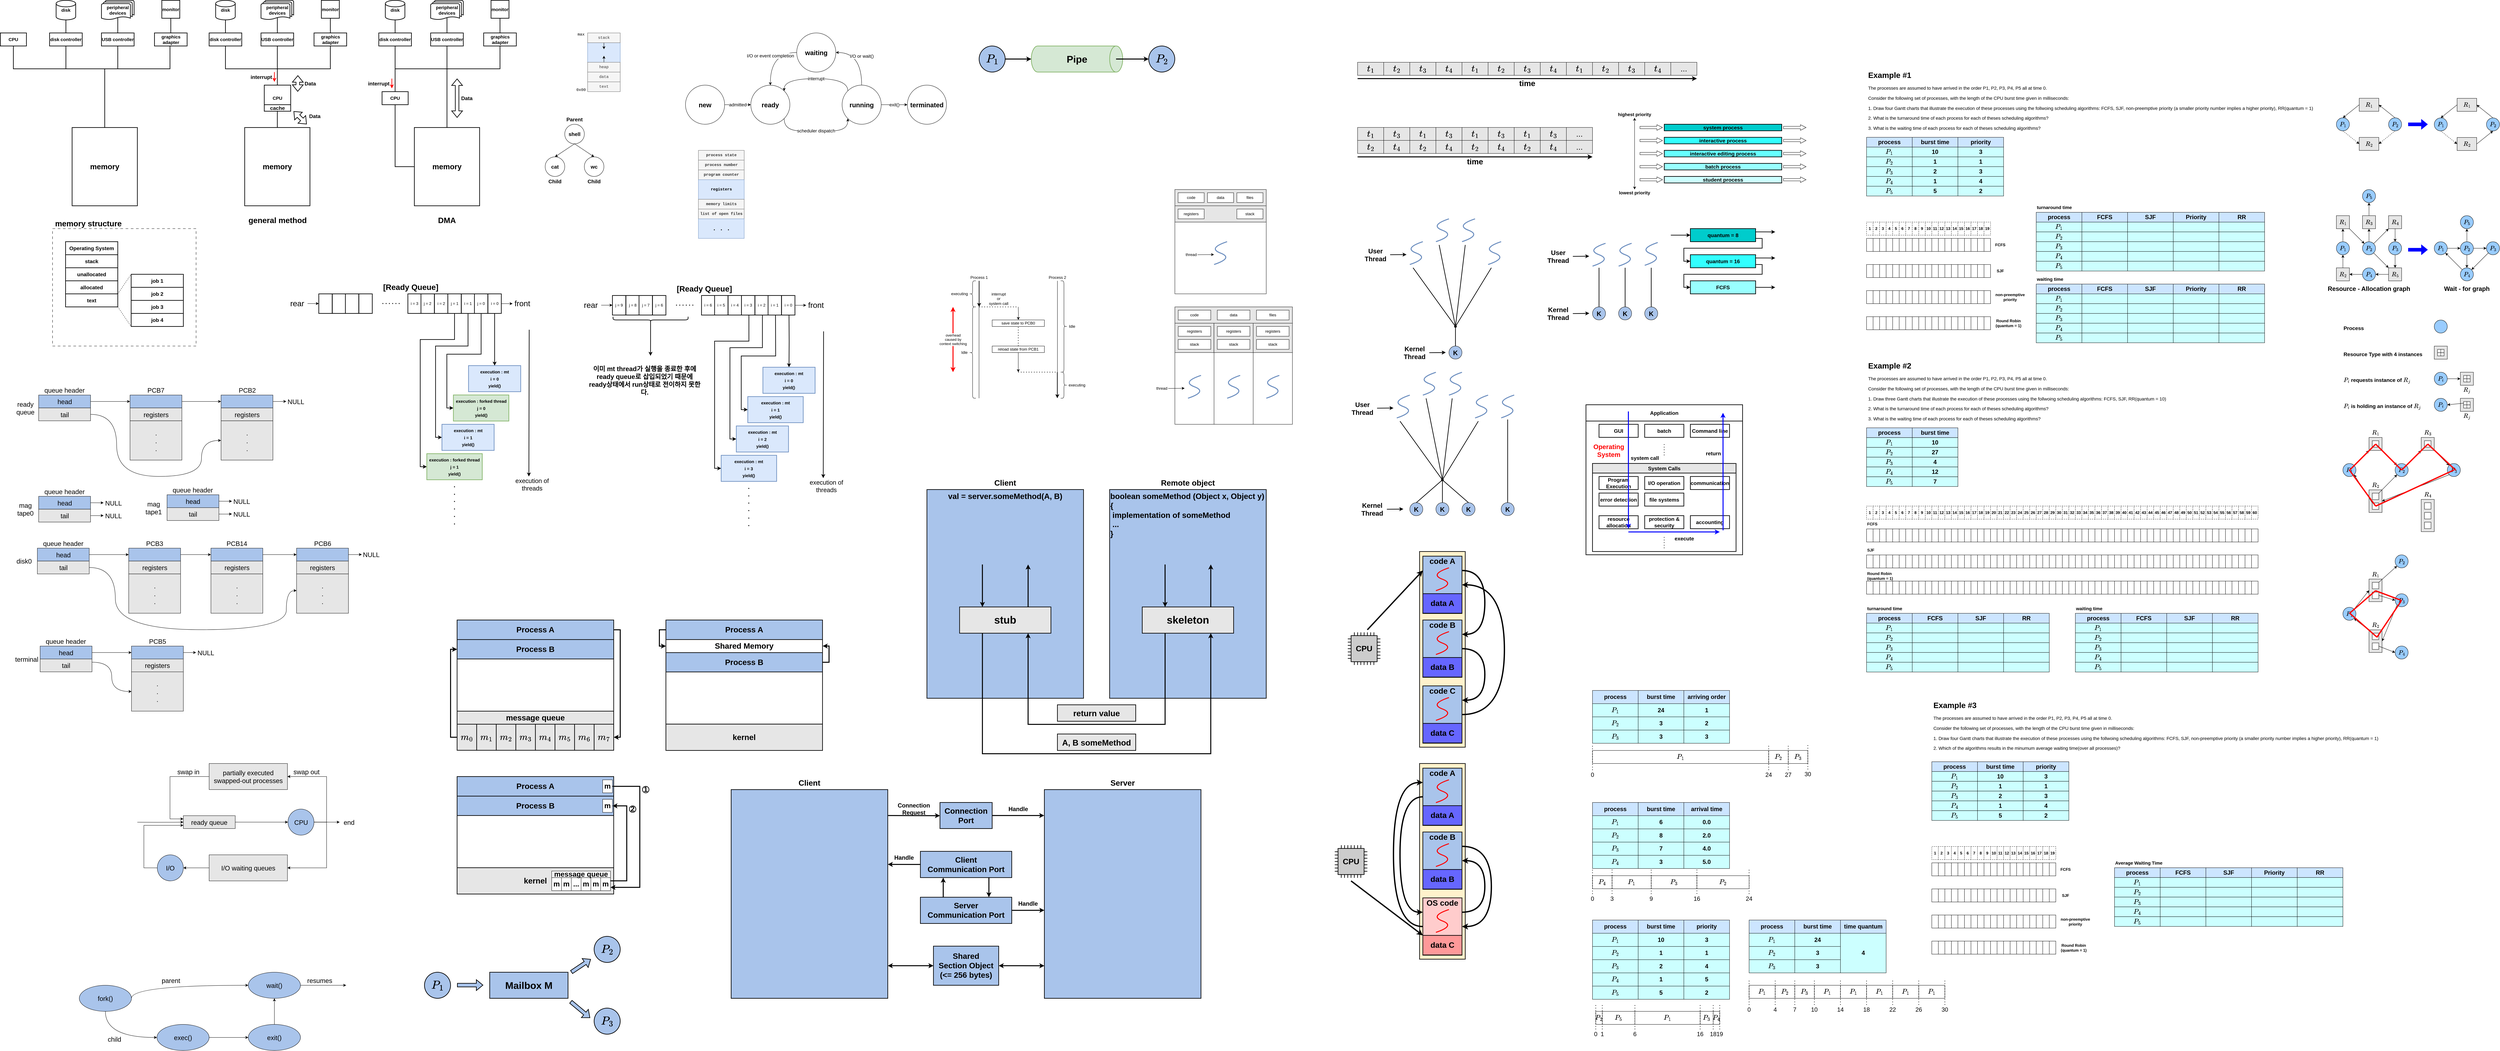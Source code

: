 <mxfile version="21.2.8" type="device">
  <diagram id="-JFb9dXIJCyVHly3RX7J" name="페이지-1">
    <mxGraphModel dx="813" dy="1245" grid="1" gridSize="10" guides="1" tooltips="1" connect="1" arrows="1" fold="1" page="1" pageScale="1" pageWidth="827" pageHeight="1169" math="1" shadow="0">
      <root>
        <mxCell id="0" />
        <mxCell id="1" parent="0" />
        <mxCell id="qskpVKADNhp9PIT3BYwX-6" value="" style="rounded=0;whiteSpace=wrap;html=1;strokeWidth=2;fontStyle=1;fontSize=16;fillColor=none;align=left;" parent="1" vertex="1">
          <mxGeometry x="5700" y="1350" width="480" height="410" as="geometry" />
        </mxCell>
        <mxCell id="JwKt9-1Ol660mCo5EHsQ-31" value="" style="rounded=0;whiteSpace=wrap;html=1;fillColor=#E6E6E6;" parent="1" vertex="1">
          <mxGeometry x="4440" y="1050" width="119.76" height="90" as="geometry" />
        </mxCell>
        <mxCell id="JwKt9-1Ol660mCo5EHsQ-9" value="" style="rounded=0;whiteSpace=wrap;html=1;fillColor=#FFFFFF;" parent="1" vertex="1">
          <mxGeometry x="4440" y="740" width="280" height="220" as="geometry" />
        </mxCell>
        <mxCell id="JwKt9-1Ol660mCo5EHsQ-4" value="" style="rounded=0;whiteSpace=wrap;html=1;fillColor=#E6E6E6;" parent="1" vertex="1">
          <mxGeometry x="4440" y="640" width="280" height="50" as="geometry" />
        </mxCell>
        <mxCell id="4DfpWagVU8fzleDUxFd9-18" value="" style="ellipse;whiteSpace=wrap;html=1;strokeWidth=2;fillColor=#d5e8d4;strokeColor=#82b366;" parent="1" vertex="1">
          <mxGeometry x="3999.88" y="200" width="40" height="80" as="geometry" />
        </mxCell>
        <mxCell id="0ELNRWfNPO-60Ci1aKa4-7" value="" style="rounded=0;whiteSpace=wrap;html=1;fontFamily=Courier New;fillColor=#dae8fc;strokeColor=#6c8ebf;" parent="1" vertex="1">
          <mxGeometry x="2640" y="190" width="100" height="60" as="geometry" />
        </mxCell>
        <mxCell id="cJziPt7bDYpkgV0AhLTm-5" style="edgeStyle=orthogonalEdgeStyle;rounded=0;orthogonalLoop=1;jettySize=auto;html=1;exitX=0.5;exitY=1;exitDx=0;exitDy=0;entryX=0.5;entryY=1;entryDx=0;entryDy=0;endArrow=none;endFill=0;strokeWidth=2;fontStyle=1;fontSize=14;" parent="1" source="cJziPt7bDYpkgV0AhLTm-1" target="cJziPt7bDYpkgV0AhLTm-4" edge="1">
          <mxGeometry relative="1" as="geometry">
            <Array as="points">
              <mxPoint x="880" y="270" />
              <mxPoint x="1360" y="270" />
            </Array>
          </mxGeometry>
        </mxCell>
        <mxCell id="cJziPt7bDYpkgV0AhLTm-1" value="CPU" style="rounded=0;whiteSpace=wrap;html=1;strokeWidth=2;fontStyle=1;fontSize=14;" parent="1" vertex="1">
          <mxGeometry x="840" y="160" width="80" height="40" as="geometry" />
        </mxCell>
        <mxCell id="cJziPt7bDYpkgV0AhLTm-6" style="edgeStyle=orthogonalEdgeStyle;rounded=0;orthogonalLoop=1;jettySize=auto;html=1;exitX=0.5;exitY=1;exitDx=0;exitDy=0;entryX=0.5;entryY=1;entryDx=0;entryDy=0;endArrow=none;endFill=0;strokeWidth=2;fontStyle=1;fontSize=14;" parent="1" source="cJziPt7bDYpkgV0AhLTm-2" target="cJziPt7bDYpkgV0AhLTm-3" edge="1">
          <mxGeometry relative="1" as="geometry">
            <Array as="points">
              <mxPoint x="1041" y="270" />
              <mxPoint x="1200" y="270" />
            </Array>
          </mxGeometry>
        </mxCell>
        <mxCell id="cJziPt7bDYpkgV0AhLTm-2" value="disk controller" style="rounded=0;whiteSpace=wrap;html=1;strokeWidth=2;fontStyle=1;fontSize=14;" parent="1" vertex="1">
          <mxGeometry x="991" y="160" width="100" height="40" as="geometry" />
        </mxCell>
        <mxCell id="cJziPt7bDYpkgV0AhLTm-3" value="USB controller" style="rounded=0;whiteSpace=wrap;html=1;strokeWidth=2;fontStyle=1;fontSize=14;" parent="1" vertex="1">
          <mxGeometry x="1150" y="160" width="100" height="40" as="geometry" />
        </mxCell>
        <mxCell id="cJziPt7bDYpkgV0AhLTm-4" value="graphics adapter" style="rounded=0;whiteSpace=wrap;html=1;strokeWidth=2;fontStyle=1;fontSize=14;" parent="1" vertex="1">
          <mxGeometry x="1312.5" y="160" width="100" height="40" as="geometry" />
        </mxCell>
        <mxCell id="cJziPt7bDYpkgV0AhLTm-14" style="edgeStyle=orthogonalEdgeStyle;rounded=0;orthogonalLoop=1;jettySize=auto;html=1;exitX=0.5;exitY=1;exitDx=0;exitDy=0;exitPerimeter=0;entryX=0.5;entryY=0;entryDx=0;entryDy=0;endArrow=none;endFill=0;strokeWidth=2;fontStyle=1;fontSize=14;" parent="1" source="cJziPt7bDYpkgV0AhLTm-7" target="cJziPt7bDYpkgV0AhLTm-2" edge="1">
          <mxGeometry relative="1" as="geometry" />
        </mxCell>
        <mxCell id="cJziPt7bDYpkgV0AhLTm-7" value="disk" style="strokeWidth=2;html=1;shape=mxgraph.flowchart.database;whiteSpace=wrap;fontStyle=1;fontSize=14;" parent="1" vertex="1">
          <mxGeometry x="1011" y="60" width="60" height="60" as="geometry" />
        </mxCell>
        <mxCell id="cJziPt7bDYpkgV0AhLTm-13" style="edgeStyle=orthogonalEdgeStyle;rounded=0;orthogonalLoop=1;jettySize=auto;html=1;exitX=0.5;exitY=0.88;exitDx=0;exitDy=0;exitPerimeter=0;entryX=0.5;entryY=0;entryDx=0;entryDy=0;endArrow=none;endFill=0;strokeWidth=2;fontStyle=1;fontSize=14;" parent="1" source="cJziPt7bDYpkgV0AhLTm-9" target="cJziPt7bDYpkgV0AhLTm-3" edge="1">
          <mxGeometry relative="1" as="geometry" />
        </mxCell>
        <mxCell id="cJziPt7bDYpkgV0AhLTm-9" value="peripheral&lt;br style=&quot;font-size: 14px;&quot;&gt;devices" style="strokeWidth=2;html=1;shape=mxgraph.flowchart.multi-document;whiteSpace=wrap;fontStyle=1;fontSize=14;" parent="1" vertex="1">
          <mxGeometry x="1150" y="60" width="100" height="60" as="geometry" />
        </mxCell>
        <mxCell id="cJziPt7bDYpkgV0AhLTm-12" style="edgeStyle=orthogonalEdgeStyle;rounded=0;orthogonalLoop=1;jettySize=auto;html=1;exitX=0.5;exitY=1;exitDx=0;exitDy=0;entryX=0.5;entryY=0;entryDx=0;entryDy=0;endArrow=none;endFill=0;strokeWidth=2;fontStyle=1;fontSize=14;" parent="1" source="cJziPt7bDYpkgV0AhLTm-11" target="cJziPt7bDYpkgV0AhLTm-4" edge="1">
          <mxGeometry relative="1" as="geometry" />
        </mxCell>
        <mxCell id="cJziPt7bDYpkgV0AhLTm-11" value="monitor" style="whiteSpace=wrap;html=1;aspect=fixed;strokeWidth=2;fontStyle=1;fontSize=14;" parent="1" vertex="1">
          <mxGeometry x="1335" y="60" width="55" height="55" as="geometry" />
        </mxCell>
        <mxCell id="cJziPt7bDYpkgV0AhLTm-16" style="edgeStyle=orthogonalEdgeStyle;rounded=0;orthogonalLoop=1;jettySize=auto;html=1;exitX=0.5;exitY=0;exitDx=0;exitDy=0;strokeWidth=2;fontSize=23;endArrow=none;endFill=0;" parent="1" source="cJziPt7bDYpkgV0AhLTm-15" edge="1">
          <mxGeometry relative="1" as="geometry">
            <mxPoint x="1160" y="270" as="targetPoint" />
          </mxGeometry>
        </mxCell>
        <mxCell id="cJziPt7bDYpkgV0AhLTm-15" value="memory" style="rounded=0;whiteSpace=wrap;html=1;strokeWidth=2;fontSize=23;fontStyle=1" parent="1" vertex="1">
          <mxGeometry x="1060" y="450" width="200" height="240" as="geometry" />
        </mxCell>
        <mxCell id="cJziPt7bDYpkgV0AhLTm-18" style="edgeStyle=orthogonalEdgeStyle;rounded=0;orthogonalLoop=1;jettySize=auto;html=1;exitX=0.5;exitY=1;exitDx=0;exitDy=0;entryX=0.5;entryY=1;entryDx=0;entryDy=0;endArrow=none;endFill=0;strokeWidth=2;fontStyle=1;fontSize=14;" parent="1" source="cJziPt7bDYpkgV0AhLTm-19" target="cJziPt7bDYpkgV0AhLTm-20" edge="1">
          <mxGeometry relative="1" as="geometry">
            <Array as="points">
              <mxPoint x="1530" y="270" />
              <mxPoint x="1689" y="270" />
            </Array>
          </mxGeometry>
        </mxCell>
        <mxCell id="cJziPt7bDYpkgV0AhLTm-19" value="disk controller" style="rounded=0;whiteSpace=wrap;html=1;strokeWidth=2;fontStyle=1;fontSize=14;" parent="1" vertex="1">
          <mxGeometry x="1480" y="160" width="100" height="40" as="geometry" />
        </mxCell>
        <mxCell id="cJziPt7bDYpkgV0AhLTm-20" value="USB controller" style="rounded=0;whiteSpace=wrap;html=1;strokeWidth=2;fontStyle=1;fontSize=14;" parent="1" vertex="1">
          <mxGeometry x="1639" y="160" width="100" height="40" as="geometry" />
        </mxCell>
        <mxCell id="cJziPt7bDYpkgV0AhLTm-21" style="edgeStyle=orthogonalEdgeStyle;rounded=0;orthogonalLoop=1;jettySize=auto;html=1;exitX=0.5;exitY=1;exitDx=0;exitDy=0;entryX=0.5;entryY=1;entryDx=0;entryDy=0;strokeWidth=2;fontSize=23;endArrow=none;endFill=0;" parent="1" source="cJziPt7bDYpkgV0AhLTm-22" target="cJziPt7bDYpkgV0AhLTm-20" edge="1">
          <mxGeometry relative="1" as="geometry">
            <Array as="points">
              <mxPoint x="1852" y="270" />
              <mxPoint x="1689" y="270" />
            </Array>
          </mxGeometry>
        </mxCell>
        <mxCell id="cJziPt7bDYpkgV0AhLTm-22" value="graphics adapter" style="rounded=0;whiteSpace=wrap;html=1;strokeWidth=2;fontStyle=1;fontSize=14;" parent="1" vertex="1">
          <mxGeometry x="1801.5" y="160" width="100" height="40" as="geometry" />
        </mxCell>
        <mxCell id="cJziPt7bDYpkgV0AhLTm-23" style="edgeStyle=orthogonalEdgeStyle;rounded=0;orthogonalLoop=1;jettySize=auto;html=1;exitX=0.5;exitY=1;exitDx=0;exitDy=0;exitPerimeter=0;entryX=0.5;entryY=0;entryDx=0;entryDy=0;endArrow=none;endFill=0;strokeWidth=2;fontStyle=1;fontSize=14;" parent="1" source="cJziPt7bDYpkgV0AhLTm-24" target="cJziPt7bDYpkgV0AhLTm-19" edge="1">
          <mxGeometry relative="1" as="geometry" />
        </mxCell>
        <mxCell id="cJziPt7bDYpkgV0AhLTm-24" value="disk" style="strokeWidth=2;html=1;shape=mxgraph.flowchart.database;whiteSpace=wrap;fontStyle=1;fontSize=14;" parent="1" vertex="1">
          <mxGeometry x="1500" y="60" width="60" height="60" as="geometry" />
        </mxCell>
        <mxCell id="cJziPt7bDYpkgV0AhLTm-25" style="edgeStyle=orthogonalEdgeStyle;rounded=0;orthogonalLoop=1;jettySize=auto;html=1;exitX=0.5;exitY=0.88;exitDx=0;exitDy=0;exitPerimeter=0;entryX=0.5;entryY=0;entryDx=0;entryDy=0;endArrow=none;endFill=0;strokeWidth=2;fontStyle=1;fontSize=14;" parent="1" source="cJziPt7bDYpkgV0AhLTm-26" target="cJziPt7bDYpkgV0AhLTm-20" edge="1">
          <mxGeometry relative="1" as="geometry" />
        </mxCell>
        <mxCell id="cJziPt7bDYpkgV0AhLTm-26" value="peripheral&lt;br style=&quot;font-size: 14px;&quot;&gt;devices" style="strokeWidth=2;html=1;shape=mxgraph.flowchart.multi-document;whiteSpace=wrap;fontStyle=1;fontSize=14;" parent="1" vertex="1">
          <mxGeometry x="1639" y="60" width="100" height="60" as="geometry" />
        </mxCell>
        <mxCell id="cJziPt7bDYpkgV0AhLTm-27" style="edgeStyle=orthogonalEdgeStyle;rounded=0;orthogonalLoop=1;jettySize=auto;html=1;exitX=0.5;exitY=1;exitDx=0;exitDy=0;entryX=0.5;entryY=0;entryDx=0;entryDy=0;endArrow=none;endFill=0;strokeWidth=2;fontStyle=1;fontSize=14;" parent="1" source="cJziPt7bDYpkgV0AhLTm-28" target="cJziPt7bDYpkgV0AhLTm-22" edge="1">
          <mxGeometry relative="1" as="geometry" />
        </mxCell>
        <mxCell id="cJziPt7bDYpkgV0AhLTm-28" value="monitor" style="whiteSpace=wrap;html=1;aspect=fixed;strokeWidth=2;fontStyle=1;fontSize=14;" parent="1" vertex="1">
          <mxGeometry x="1824" y="60" width="55" height="55" as="geometry" />
        </mxCell>
        <mxCell id="cJziPt7bDYpkgV0AhLTm-29" style="edgeStyle=orthogonalEdgeStyle;rounded=0;orthogonalLoop=1;jettySize=auto;html=1;exitX=0.5;exitY=0;exitDx=0;exitDy=0;strokeWidth=2;fontSize=23;endArrow=none;endFill=0;" parent="1" source="cJziPt7bDYpkgV0AhLTm-30" edge="1">
          <mxGeometry relative="1" as="geometry">
            <mxPoint x="1689" y="270" as="targetPoint" />
            <Array as="points">
              <mxPoint x="1689" y="360" />
              <mxPoint x="1689" y="360" />
            </Array>
          </mxGeometry>
        </mxCell>
        <mxCell id="cJziPt7bDYpkgV0AhLTm-30" value="memory" style="rounded=0;whiteSpace=wrap;html=1;strokeWidth=2;fontSize=23;fontStyle=1" parent="1" vertex="1">
          <mxGeometry x="1589" y="450" width="200" height="240" as="geometry" />
        </mxCell>
        <mxCell id="cJziPt7bDYpkgV0AhLTm-31" value="CPU" style="rounded=0;whiteSpace=wrap;html=1;strokeWidth=2;fontStyle=1;fontSize=14;" parent="1" vertex="1">
          <mxGeometry x="1649" y="320" width="81" height="80" as="geometry" />
        </mxCell>
        <mxCell id="cJziPt7bDYpkgV0AhLTm-32" value="cache" style="rounded=0;whiteSpace=wrap;html=1;strokeWidth=2;fontSize=16;fontStyle=1" parent="1" vertex="1">
          <mxGeometry x="1649" y="380" width="81" height="20" as="geometry" />
        </mxCell>
        <mxCell id="cJziPt7bDYpkgV0AhLTm-33" style="edgeStyle=orthogonalEdgeStyle;rounded=0;orthogonalLoop=1;jettySize=auto;html=1;exitX=0.5;exitY=1;exitDx=0;exitDy=0;entryX=0.5;entryY=1;entryDx=0;entryDy=0;endArrow=none;endFill=0;strokeWidth=2;fontStyle=1;fontSize=14;" parent="1" source="cJziPt7bDYpkgV0AhLTm-34" target="cJziPt7bDYpkgV0AhLTm-35" edge="1">
          <mxGeometry relative="1" as="geometry">
            <Array as="points">
              <mxPoint x="2050" y="270" />
              <mxPoint x="2209" y="270" />
            </Array>
          </mxGeometry>
        </mxCell>
        <mxCell id="cJziPt7bDYpkgV0AhLTm-34" value="disk controller" style="rounded=0;whiteSpace=wrap;html=1;strokeWidth=2;fontStyle=1;fontSize=14;" parent="1" vertex="1">
          <mxGeometry x="2000" y="160" width="100" height="40" as="geometry" />
        </mxCell>
        <mxCell id="cJziPt7bDYpkgV0AhLTm-35" value="USB controller" style="rounded=0;whiteSpace=wrap;html=1;strokeWidth=2;fontStyle=1;fontSize=14;" parent="1" vertex="1">
          <mxGeometry x="2159" y="160" width="100" height="40" as="geometry" />
        </mxCell>
        <mxCell id="cJziPt7bDYpkgV0AhLTm-36" style="edgeStyle=orthogonalEdgeStyle;rounded=0;orthogonalLoop=1;jettySize=auto;html=1;exitX=0.5;exitY=1;exitDx=0;exitDy=0;entryX=0.5;entryY=1;entryDx=0;entryDy=0;strokeWidth=2;fontSize=23;endArrow=none;endFill=0;" parent="1" source="cJziPt7bDYpkgV0AhLTm-37" target="cJziPt7bDYpkgV0AhLTm-35" edge="1">
          <mxGeometry relative="1" as="geometry">
            <Array as="points">
              <mxPoint x="2372" y="270" />
              <mxPoint x="2209" y="270" />
            </Array>
          </mxGeometry>
        </mxCell>
        <mxCell id="cJziPt7bDYpkgV0AhLTm-37" value="graphics adapter" style="rounded=0;whiteSpace=wrap;html=1;strokeWidth=2;fontStyle=1;fontSize=14;" parent="1" vertex="1">
          <mxGeometry x="2321.5" y="160" width="100" height="40" as="geometry" />
        </mxCell>
        <mxCell id="cJziPt7bDYpkgV0AhLTm-38" style="edgeStyle=orthogonalEdgeStyle;rounded=0;orthogonalLoop=1;jettySize=auto;html=1;exitX=0.5;exitY=1;exitDx=0;exitDy=0;exitPerimeter=0;entryX=0.5;entryY=0;entryDx=0;entryDy=0;endArrow=none;endFill=0;strokeWidth=2;fontStyle=1;fontSize=14;" parent="1" source="cJziPt7bDYpkgV0AhLTm-39" target="cJziPt7bDYpkgV0AhLTm-34" edge="1">
          <mxGeometry relative="1" as="geometry" />
        </mxCell>
        <mxCell id="cJziPt7bDYpkgV0AhLTm-39" value="disk" style="strokeWidth=2;html=1;shape=mxgraph.flowchart.database;whiteSpace=wrap;fontStyle=1;fontSize=14;" parent="1" vertex="1">
          <mxGeometry x="2020" y="60" width="60" height="60" as="geometry" />
        </mxCell>
        <mxCell id="cJziPt7bDYpkgV0AhLTm-40" style="edgeStyle=orthogonalEdgeStyle;rounded=0;orthogonalLoop=1;jettySize=auto;html=1;exitX=0.5;exitY=0.88;exitDx=0;exitDy=0;exitPerimeter=0;entryX=0.5;entryY=0;entryDx=0;entryDy=0;endArrow=none;endFill=0;strokeWidth=2;fontStyle=1;fontSize=14;" parent="1" source="cJziPt7bDYpkgV0AhLTm-41" target="cJziPt7bDYpkgV0AhLTm-35" edge="1">
          <mxGeometry relative="1" as="geometry" />
        </mxCell>
        <mxCell id="cJziPt7bDYpkgV0AhLTm-41" value="peripheral&lt;br style=&quot;font-size: 14px;&quot;&gt;devices" style="strokeWidth=2;html=1;shape=mxgraph.flowchart.multi-document;whiteSpace=wrap;fontStyle=1;fontSize=14;" parent="1" vertex="1">
          <mxGeometry x="2159" y="60" width="100" height="60" as="geometry" />
        </mxCell>
        <mxCell id="cJziPt7bDYpkgV0AhLTm-42" style="edgeStyle=orthogonalEdgeStyle;rounded=0;orthogonalLoop=1;jettySize=auto;html=1;exitX=0.5;exitY=1;exitDx=0;exitDy=0;entryX=0.5;entryY=0;entryDx=0;entryDy=0;endArrow=none;endFill=0;strokeWidth=2;fontStyle=1;fontSize=14;" parent="1" source="cJziPt7bDYpkgV0AhLTm-43" target="cJziPt7bDYpkgV0AhLTm-37" edge="1">
          <mxGeometry relative="1" as="geometry" />
        </mxCell>
        <mxCell id="cJziPt7bDYpkgV0AhLTm-43" value="monitor" style="whiteSpace=wrap;html=1;aspect=fixed;strokeWidth=2;fontStyle=1;fontSize=14;" parent="1" vertex="1">
          <mxGeometry x="2344" y="60" width="55" height="55" as="geometry" />
        </mxCell>
        <mxCell id="cJziPt7bDYpkgV0AhLTm-44" style="edgeStyle=orthogonalEdgeStyle;rounded=0;orthogonalLoop=1;jettySize=auto;html=1;exitX=0.5;exitY=0;exitDx=0;exitDy=0;strokeWidth=2;fontSize=23;endArrow=none;endFill=0;" parent="1" source="cJziPt7bDYpkgV0AhLTm-45" edge="1">
          <mxGeometry relative="1" as="geometry">
            <mxPoint x="2209" y="270" as="targetPoint" />
            <Array as="points">
              <mxPoint x="2209" y="350" />
              <mxPoint x="2209" y="350" />
            </Array>
          </mxGeometry>
        </mxCell>
        <mxCell id="cJziPt7bDYpkgV0AhLTm-45" value="memory" style="rounded=0;whiteSpace=wrap;html=1;strokeWidth=2;fontSize=23;fontStyle=1" parent="1" vertex="1">
          <mxGeometry x="2109" y="450" width="200" height="240" as="geometry" />
        </mxCell>
        <mxCell id="cJziPt7bDYpkgV0AhLTm-47" style="edgeStyle=orthogonalEdgeStyle;rounded=0;orthogonalLoop=1;jettySize=auto;html=1;exitX=0.5;exitY=1;exitDx=0;exitDy=0;entryX=0;entryY=0.5;entryDx=0;entryDy=0;strokeWidth=2;fontSize=16;endArrow=none;endFill=0;" parent="1" source="cJziPt7bDYpkgV0AhLTm-46" target="cJziPt7bDYpkgV0AhLTm-45" edge="1">
          <mxGeometry relative="1" as="geometry" />
        </mxCell>
        <mxCell id="cJziPt7bDYpkgV0AhLTm-48" style="edgeStyle=orthogonalEdgeStyle;rounded=0;orthogonalLoop=1;jettySize=auto;html=1;exitX=0.5;exitY=0;exitDx=0;exitDy=0;entryX=0.5;entryY=1;entryDx=0;entryDy=0;strokeWidth=2;fontSize=16;endArrow=none;endFill=0;" parent="1" source="cJziPt7bDYpkgV0AhLTm-46" target="cJziPt7bDYpkgV0AhLTm-35" edge="1">
          <mxGeometry relative="1" as="geometry" />
        </mxCell>
        <mxCell id="cJziPt7bDYpkgV0AhLTm-46" value="CPU" style="rounded=0;whiteSpace=wrap;html=1;strokeWidth=2;fontStyle=1;fontSize=14;" parent="1" vertex="1">
          <mxGeometry x="2010" y="340" width="80" height="40" as="geometry" />
        </mxCell>
        <mxCell id="cJziPt7bDYpkgV0AhLTm-49" value="" style="shape=flexArrow;endArrow=classic;startArrow=classic;html=1;rounded=0;strokeWidth=2;fontSize=16;" parent="1" edge="1">
          <mxGeometry width="100" height="100" relative="1" as="geometry">
            <mxPoint x="1779" y="440" as="sourcePoint" />
            <mxPoint x="1739" y="400" as="targetPoint" />
          </mxGeometry>
        </mxCell>
        <mxCell id="cJziPt7bDYpkgV0AhLTm-50" value="Data" style="text;html=1;strokeColor=none;fillColor=none;align=center;verticalAlign=middle;whiteSpace=wrap;rounded=0;fontSize=16;fontStyle=1" parent="1" vertex="1">
          <mxGeometry x="1784" y="400" width="40" height="30" as="geometry" />
        </mxCell>
        <mxCell id="cJziPt7bDYpkgV0AhLTm-51" value="" style="shape=flexArrow;endArrow=classic;startArrow=classic;html=1;rounded=0;strokeWidth=2;fontSize=16;" parent="1" edge="1">
          <mxGeometry width="100" height="100" relative="1" as="geometry">
            <mxPoint x="2240" y="420" as="sourcePoint" />
            <mxPoint x="2240" y="300" as="targetPoint" />
          </mxGeometry>
        </mxCell>
        <mxCell id="cJziPt7bDYpkgV0AhLTm-52" value="Data" style="text;html=1;strokeColor=none;fillColor=none;align=center;verticalAlign=middle;whiteSpace=wrap;rounded=0;fontSize=16;fontStyle=1" parent="1" vertex="1">
          <mxGeometry x="2250" y="345" width="40" height="30" as="geometry" />
        </mxCell>
        <mxCell id="cJziPt7bDYpkgV0AhLTm-53" value="" style="shape=flexArrow;endArrow=classic;startArrow=classic;html=1;rounded=0;strokeWidth=2;fontSize=16;" parent="1" edge="1">
          <mxGeometry width="100" height="100" relative="1" as="geometry">
            <mxPoint x="1751.5" y="340" as="sourcePoint" />
            <mxPoint x="1752" y="290" as="targetPoint" />
          </mxGeometry>
        </mxCell>
        <mxCell id="cJziPt7bDYpkgV0AhLTm-54" value="Data" style="text;html=1;strokeColor=none;fillColor=none;align=center;verticalAlign=middle;whiteSpace=wrap;rounded=0;fontSize=16;fontStyle=1" parent="1" vertex="1">
          <mxGeometry x="1770" y="300" width="40" height="30" as="geometry" />
        </mxCell>
        <mxCell id="cJziPt7bDYpkgV0AhLTm-55" value="" style="endArrow=classic;html=1;rounded=0;strokeWidth=2;fontSize=16;strokeColor=#FF0000;" parent="1" edge="1">
          <mxGeometry width="50" height="50" relative="1" as="geometry">
            <mxPoint x="1680" y="280" as="sourcePoint" />
            <mxPoint x="1680" y="310" as="targetPoint" />
          </mxGeometry>
        </mxCell>
        <mxCell id="cJziPt7bDYpkgV0AhLTm-56" value="interrupt" style="text;html=1;strokeColor=none;fillColor=none;align=center;verticalAlign=middle;whiteSpace=wrap;rounded=0;fontSize=16;fontStyle=1" parent="1" vertex="1">
          <mxGeometry x="1620" y="280" width="40" height="30" as="geometry" />
        </mxCell>
        <mxCell id="cJziPt7bDYpkgV0AhLTm-57" value="" style="endArrow=classic;html=1;rounded=0;strokeWidth=2;fontSize=16;strokeColor=#FF0000;" parent="1" edge="1">
          <mxGeometry width="50" height="50" relative="1" as="geometry">
            <mxPoint x="2040" y="300" as="sourcePoint" />
            <mxPoint x="2040" y="330" as="targetPoint" />
          </mxGeometry>
        </mxCell>
        <mxCell id="cJziPt7bDYpkgV0AhLTm-58" value="interrupt" style="text;html=1;strokeColor=none;fillColor=none;align=center;verticalAlign=middle;whiteSpace=wrap;rounded=0;fontSize=16;fontStyle=1" parent="1" vertex="1">
          <mxGeometry x="1980" y="300" width="40" height="30" as="geometry" />
        </mxCell>
        <mxCell id="cJziPt7bDYpkgV0AhLTm-59" value="general method" style="text;html=1;strokeColor=none;fillColor=none;align=center;verticalAlign=middle;whiteSpace=wrap;rounded=0;fontSize=24;fontStyle=1" parent="1" vertex="1">
          <mxGeometry x="1576.63" y="720" width="225.75" height="30" as="geometry" />
        </mxCell>
        <mxCell id="cJziPt7bDYpkgV0AhLTm-60" value="DMA" style="text;html=1;strokeColor=none;fillColor=none;align=center;verticalAlign=middle;whiteSpace=wrap;rounded=0;fontSize=24;fontStyle=1" parent="1" vertex="1">
          <mxGeometry x="2096.13" y="720" width="225.75" height="30" as="geometry" />
        </mxCell>
        <mxCell id="cJziPt7bDYpkgV0AhLTm-61" value="Operating System" style="rounded=0;whiteSpace=wrap;html=1;strokeWidth=2;fontSize=16;fontStyle=1" parent="1" vertex="1">
          <mxGeometry x="1040" y="800" width="160" height="40" as="geometry" />
        </mxCell>
        <mxCell id="cJziPt7bDYpkgV0AhLTm-62" value="stack" style="rounded=0;whiteSpace=wrap;html=1;strokeWidth=2;fontSize=16;fontStyle=1" parent="1" vertex="1">
          <mxGeometry x="1040" y="840" width="160" height="40" as="geometry" />
        </mxCell>
        <mxCell id="cJziPt7bDYpkgV0AhLTm-63" value="unallocated" style="rounded=0;whiteSpace=wrap;html=1;strokeWidth=2;fontSize=16;fontStyle=1" parent="1" vertex="1">
          <mxGeometry x="1040" y="880" width="160" height="40" as="geometry" />
        </mxCell>
        <mxCell id="cJziPt7bDYpkgV0AhLTm-70" style="rounded=0;orthogonalLoop=1;jettySize=auto;html=1;exitX=1;exitY=1;exitDx=0;exitDy=0;entryX=0;entryY=0;entryDx=0;entryDy=0;strokeColor=#000000;strokeWidth=1;fontSize=16;endArrow=none;endFill=0;dashed=1;" parent="1" source="cJziPt7bDYpkgV0AhLTm-64" target="cJziPt7bDYpkgV0AhLTm-66" edge="1">
          <mxGeometry relative="1" as="geometry" />
        </mxCell>
        <mxCell id="cJziPt7bDYpkgV0AhLTm-64" value="allocated" style="rounded=0;whiteSpace=wrap;html=1;strokeWidth=2;fontSize=16;fontStyle=1" parent="1" vertex="1">
          <mxGeometry x="1040" y="920" width="160" height="40" as="geometry" />
        </mxCell>
        <mxCell id="cJziPt7bDYpkgV0AhLTm-71" style="edgeStyle=none;rounded=0;orthogonalLoop=1;jettySize=auto;html=1;exitX=1;exitY=1;exitDx=0;exitDy=0;entryX=0;entryY=1;entryDx=0;entryDy=0;dashed=1;strokeColor=#000000;strokeWidth=1;fontSize=16;endArrow=none;endFill=0;" parent="1" source="cJziPt7bDYpkgV0AhLTm-65" target="cJziPt7bDYpkgV0AhLTm-69" edge="1">
          <mxGeometry relative="1" as="geometry" />
        </mxCell>
        <mxCell id="cJziPt7bDYpkgV0AhLTm-65" value="text" style="rounded=0;whiteSpace=wrap;html=1;strokeWidth=2;fontSize=16;fontStyle=1" parent="1" vertex="1">
          <mxGeometry x="1040" y="960" width="160" height="40" as="geometry" />
        </mxCell>
        <mxCell id="cJziPt7bDYpkgV0AhLTm-66" value="job 1" style="rounded=0;whiteSpace=wrap;html=1;strokeWidth=2;fontSize=16;fontStyle=1" parent="1" vertex="1">
          <mxGeometry x="1241" y="900" width="160" height="40" as="geometry" />
        </mxCell>
        <mxCell id="cJziPt7bDYpkgV0AhLTm-67" value="job 2" style="rounded=0;whiteSpace=wrap;html=1;strokeWidth=2;fontSize=16;fontStyle=1" parent="1" vertex="1">
          <mxGeometry x="1241" y="940" width="160" height="40" as="geometry" />
        </mxCell>
        <mxCell id="cJziPt7bDYpkgV0AhLTm-68" value="job 3" style="rounded=0;whiteSpace=wrap;html=1;strokeWidth=2;fontSize=16;fontStyle=1" parent="1" vertex="1">
          <mxGeometry x="1241" y="980" width="160" height="40" as="geometry" />
        </mxCell>
        <mxCell id="cJziPt7bDYpkgV0AhLTm-69" value="job 4" style="rounded=0;whiteSpace=wrap;html=1;strokeWidth=2;fontSize=16;fontStyle=1" parent="1" vertex="1">
          <mxGeometry x="1241" y="1020" width="160" height="40" as="geometry" />
        </mxCell>
        <mxCell id="cJziPt7bDYpkgV0AhLTm-72" value="" style="rounded=0;whiteSpace=wrap;html=1;strokeWidth=1;fontSize=16;fillColor=none;dashed=1;dashPattern=8 8;" parent="1" vertex="1">
          <mxGeometry x="1000" y="760" width="440" height="360" as="geometry" />
        </mxCell>
        <mxCell id="cJziPt7bDYpkgV0AhLTm-73" value="memory structure" style="text;html=1;strokeColor=none;fillColor=none;align=center;verticalAlign=middle;whiteSpace=wrap;rounded=0;fontSize=24;fontStyle=1" parent="1" vertex="1">
          <mxGeometry x="1000" y="730" width="220" height="30" as="geometry" />
        </mxCell>
        <mxCell id="AolbwETNwNbH-71P8-0o-1" value="" style="rounded=0;whiteSpace=wrap;html=1;strokeWidth=2;" parent="1" vertex="1">
          <mxGeometry x="1816.12" y="960" width="41" height="60" as="geometry" />
        </mxCell>
        <mxCell id="AolbwETNwNbH-71P8-0o-2" value="" style="rounded=0;whiteSpace=wrap;html=1;strokeWidth=2;" parent="1" vertex="1">
          <mxGeometry x="1857.5" y="960" width="41" height="60" as="geometry" />
        </mxCell>
        <mxCell id="AolbwETNwNbH-71P8-0o-3" value="" style="rounded=0;whiteSpace=wrap;html=1;strokeWidth=2;" parent="1" vertex="1">
          <mxGeometry x="1897.62" y="960" width="41" height="60" as="geometry" />
        </mxCell>
        <mxCell id="AolbwETNwNbH-71P8-0o-4" value="" style="rounded=0;whiteSpace=wrap;html=1;strokeWidth=2;" parent="1" vertex="1">
          <mxGeometry x="1939" y="960" width="41" height="60" as="geometry" />
        </mxCell>
        <mxCell id="AolbwETNwNbH-71P8-0o-10" value="i = 3" style="rounded=0;whiteSpace=wrap;html=1;strokeWidth=2;" parent="1" vertex="1">
          <mxGeometry x="2089.14" y="960" width="41" height="60" as="geometry" />
        </mxCell>
        <mxCell id="AolbwETNwNbH-71P8-0o-11" value="j = 2" style="rounded=0;whiteSpace=wrap;html=1;strokeWidth=2;" parent="1" vertex="1">
          <mxGeometry x="2129.26" y="960" width="41" height="60" as="geometry" />
        </mxCell>
        <mxCell id="AolbwETNwNbH-71P8-0o-12" value="i = 2" style="rounded=0;whiteSpace=wrap;html=1;strokeWidth=2;" parent="1" vertex="1">
          <mxGeometry x="2170.64" y="960" width="41" height="60" as="geometry" />
        </mxCell>
        <mxCell id="AolbwETNwNbH-71P8-0o-32" style="edgeStyle=orthogonalEdgeStyle;rounded=0;orthogonalLoop=1;jettySize=auto;html=1;exitX=0.5;exitY=1;exitDx=0;exitDy=0;entryX=0;entryY=0.5;entryDx=0;entryDy=0;fontSize=19;strokeWidth=2;" parent="1" source="AolbwETNwNbH-71P8-0o-13" target="AolbwETNwNbH-71P8-0o-22" edge="1">
          <mxGeometry relative="1" as="geometry">
            <Array as="points">
              <mxPoint x="2232" y="1100" />
              <mxPoint x="2127" y="1100" />
              <mxPoint x="2127" y="1490" />
            </Array>
          </mxGeometry>
        </mxCell>
        <mxCell id="AolbwETNwNbH-71P8-0o-13" value="j = 1" style="rounded=0;whiteSpace=wrap;html=1;strokeWidth=2;" parent="1" vertex="1">
          <mxGeometry x="2211.64" y="960" width="41" height="60" as="geometry" />
        </mxCell>
        <mxCell id="AolbwETNwNbH-71P8-0o-31" style="edgeStyle=orthogonalEdgeStyle;rounded=0;orthogonalLoop=1;jettySize=auto;html=1;exitX=0.5;exitY=1;exitDx=0;exitDy=0;entryX=0;entryY=0.5;entryDx=0;entryDy=0;fontSize=19;strokeWidth=2;" parent="1" source="AolbwETNwNbH-71P8-0o-14" target="AolbwETNwNbH-71P8-0o-21" edge="1">
          <mxGeometry relative="1" as="geometry">
            <Array as="points">
              <mxPoint x="2274" y="1120" />
              <mxPoint x="2174" y="1120" />
              <mxPoint x="2174" y="1400" />
            </Array>
          </mxGeometry>
        </mxCell>
        <mxCell id="AolbwETNwNbH-71P8-0o-14" value="i = 1" style="rounded=0;whiteSpace=wrap;html=1;strokeWidth=2;" parent="1" vertex="1">
          <mxGeometry x="2253.02" y="960" width="41" height="60" as="geometry" />
        </mxCell>
        <mxCell id="AolbwETNwNbH-71P8-0o-30" style="edgeStyle=orthogonalEdgeStyle;rounded=0;orthogonalLoop=1;jettySize=auto;html=1;exitX=0.5;exitY=1;exitDx=0;exitDy=0;entryX=0;entryY=0.5;entryDx=0;entryDy=0;fontSize=19;strokeWidth=2;" parent="1" source="AolbwETNwNbH-71P8-0o-15" target="AolbwETNwNbH-71P8-0o-20" edge="1">
          <mxGeometry relative="1" as="geometry" />
        </mxCell>
        <mxCell id="AolbwETNwNbH-71P8-0o-15" value="j = 0" style="rounded=0;whiteSpace=wrap;html=1;strokeWidth=2;" parent="1" vertex="1">
          <mxGeometry x="2293.14" y="960" width="41" height="60" as="geometry" />
        </mxCell>
        <mxCell id="AolbwETNwNbH-71P8-0o-29" style="edgeStyle=orthogonalEdgeStyle;rounded=0;orthogonalLoop=1;jettySize=auto;html=1;exitX=0.5;exitY=1;exitDx=0;exitDy=0;entryX=0.5;entryY=0;entryDx=0;entryDy=0;fontSize=19;strokeWidth=2;" parent="1" source="AolbwETNwNbH-71P8-0o-16" target="AolbwETNwNbH-71P8-0o-19" edge="1">
          <mxGeometry relative="1" as="geometry" />
        </mxCell>
        <mxCell id="AolbwETNwNbH-71P8-0o-16" value="i = 0" style="rounded=0;whiteSpace=wrap;html=1;strokeWidth=2;" parent="1" vertex="1">
          <mxGeometry x="2334.52" y="960" width="41" height="60" as="geometry" />
        </mxCell>
        <mxCell id="AolbwETNwNbH-71P8-0o-17" value="&lt;b&gt;&lt;font style=&quot;font-size: 18px;&quot;&gt;. . . . . .&lt;/font&gt;&lt;/b&gt;" style="text;html=1;strokeColor=none;fillColor=none;align=center;verticalAlign=middle;whiteSpace=wrap;rounded=0;" parent="1" vertex="1">
          <mxGeometry x="2007" y="970" width="60.86" height="30" as="geometry" />
        </mxCell>
        <mxCell id="AolbwETNwNbH-71P8-0o-19" value="&lt;font style=&quot;font-size: 13px;&quot;&gt;&lt;b style=&quot;&quot;&gt;execution : mt&lt;br&gt;i = 0&lt;br&gt;yield()&lt;/b&gt;&lt;/font&gt;" style="rounded=0;whiteSpace=wrap;html=1;strokeWidth=2;fontSize=18;fillColor=#dae8fc;strokeColor=#6c8ebf;" parent="1" vertex="1">
          <mxGeometry x="2275.02" y="1180" width="160" height="80" as="geometry" />
        </mxCell>
        <mxCell id="AolbwETNwNbH-71P8-0o-20" value="&lt;b style=&quot;&quot;&gt;&lt;font style=&quot;font-size: 13px;&quot;&gt;execution : forked thread&lt;br&gt;j = 0&lt;br&gt;yield()&lt;br&gt;&lt;/font&gt;&lt;/b&gt;" style="rounded=0;whiteSpace=wrap;html=1;strokeWidth=2;fontSize=18;fillColor=#d5e8d4;strokeColor=#82b366;" parent="1" vertex="1">
          <mxGeometry x="2228.64" y="1270" width="170" height="80" as="geometry" />
        </mxCell>
        <mxCell id="AolbwETNwNbH-71P8-0o-21" value="&lt;font style=&quot;font-size: 13px;&quot;&gt;&lt;b style=&quot;&quot;&gt;execution : mt&lt;br&gt;i = 1&lt;br&gt;yield()&lt;/b&gt;&lt;/font&gt;" style="rounded=0;whiteSpace=wrap;html=1;strokeWidth=2;fontSize=18;fillColor=#dae8fc;strokeColor=#6c8ebf;" parent="1" vertex="1">
          <mxGeometry x="2193.52" y="1360" width="160" height="80" as="geometry" />
        </mxCell>
        <mxCell id="AolbwETNwNbH-71P8-0o-22" value="&lt;b style=&quot;&quot;&gt;&lt;font style=&quot;font-size: 13px;&quot;&gt;execution : forked thread&lt;br&gt;j = 1&lt;br&gt;yield()&lt;br&gt;&lt;/font&gt;&lt;/b&gt;" style="rounded=0;whiteSpace=wrap;html=1;strokeWidth=2;fontSize=18;fillColor=#d5e8d4;strokeColor=#82b366;" parent="1" vertex="1">
          <mxGeometry x="2147.14" y="1450" width="170" height="80" as="geometry" />
        </mxCell>
        <mxCell id="AolbwETNwNbH-71P8-0o-23" value="&lt;span style=&quot;font-size: 19px;&quot;&gt;&lt;font style=&quot;font-size: 19px;&quot;&gt;.&lt;br style=&quot;font-size: 19px;&quot;&gt;.&lt;br style=&quot;font-size: 19px;&quot;&gt;.&lt;br style=&quot;font-size: 19px;&quot;&gt;.&lt;br style=&quot;font-size: 19px;&quot;&gt;.&lt;br style=&quot;font-size: 19px;&quot;&gt;.&lt;br style=&quot;font-size: 19px;&quot;&gt;&lt;br style=&quot;font-size: 19px;&quot;&gt;&lt;/font&gt;&lt;/span&gt;" style="text;html=1;strokeColor=none;fillColor=none;align=center;verticalAlign=middle;whiteSpace=wrap;rounded=0;fontSize=19;fontStyle=1" parent="1" vertex="1">
          <mxGeometry x="2214.9" y="1600" width="34.48" height="30" as="geometry" />
        </mxCell>
        <mxCell id="AolbwETNwNbH-71P8-0o-24" value="" style="endArrow=classic;html=1;rounded=0;fontSize=19;" parent="1" edge="1">
          <mxGeometry width="50" height="50" relative="1" as="geometry">
            <mxPoint x="2375.52" y="990" as="sourcePoint" />
            <mxPoint x="2410" y="990" as="targetPoint" />
          </mxGeometry>
        </mxCell>
        <mxCell id="AolbwETNwNbH-71P8-0o-25" value="" style="endArrow=classic;html=1;rounded=0;fontSize=19;" parent="1" edge="1">
          <mxGeometry width="50" height="50" relative="1" as="geometry">
            <mxPoint x="1781.64" y="989.71" as="sourcePoint" />
            <mxPoint x="1816.12" y="989.71" as="targetPoint" />
          </mxGeometry>
        </mxCell>
        <mxCell id="AolbwETNwNbH-71P8-0o-27" value="" style="endArrow=classic;html=1;rounded=0;fontSize=19;strokeWidth=2;" parent="1" edge="1">
          <mxGeometry width="50" height="50" relative="1" as="geometry">
            <mxPoint x="2461" y="1070" as="sourcePoint" />
            <mxPoint x="2460" y="1520" as="targetPoint" />
          </mxGeometry>
        </mxCell>
        <mxCell id="AolbwETNwNbH-71P8-0o-28" value="execution of threads" style="text;html=1;strokeColor=none;fillColor=none;align=center;verticalAlign=middle;whiteSpace=wrap;rounded=0;fontSize=19;" parent="1" vertex="1">
          <mxGeometry x="2410" y="1530" width="120" height="30" as="geometry" />
        </mxCell>
        <mxCell id="AolbwETNwNbH-71P8-0o-36" value="&lt;font style=&quot;font-size: 24px;&quot;&gt;&lt;b&gt;[Ready Queue]&lt;/b&gt;&lt;/font&gt;" style="text;html=1;strokeColor=none;fillColor=none;align=center;verticalAlign=middle;whiteSpace=wrap;rounded=0;fontSize=19;" parent="1" vertex="1">
          <mxGeometry x="1816.12" y="925" width="563.88" height="30" as="geometry" />
        </mxCell>
        <mxCell id="AolbwETNwNbH-71P8-0o-37" value="front" style="text;html=1;strokeColor=none;fillColor=none;align=center;verticalAlign=middle;whiteSpace=wrap;rounded=0;fontSize=24;" parent="1" vertex="1">
          <mxGeometry x="2410" y="975" width="60" height="30" as="geometry" />
        </mxCell>
        <mxCell id="AolbwETNwNbH-71P8-0o-38" value="rear" style="text;html=1;strokeColor=none;fillColor=none;align=center;verticalAlign=middle;whiteSpace=wrap;rounded=0;fontSize=24;" parent="1" vertex="1">
          <mxGeometry x="1720" y="975" width="60" height="30" as="geometry" />
        </mxCell>
        <mxCell id="AolbwETNwNbH-71P8-0o-39" value="j = 9" style="rounded=0;whiteSpace=wrap;html=1;strokeWidth=2;" parent="1" vertex="1">
          <mxGeometry x="2716.12" y="965" width="41" height="60" as="geometry" />
        </mxCell>
        <mxCell id="AolbwETNwNbH-71P8-0o-40" value="j = 8" style="rounded=0;whiteSpace=wrap;html=1;strokeWidth=2;" parent="1" vertex="1">
          <mxGeometry x="2757.5" y="965" width="41" height="60" as="geometry" />
        </mxCell>
        <mxCell id="AolbwETNwNbH-71P8-0o-41" value="j = 7" style="rounded=0;whiteSpace=wrap;html=1;strokeWidth=2;" parent="1" vertex="1">
          <mxGeometry x="2797.62" y="965" width="41" height="60" as="geometry" />
        </mxCell>
        <mxCell id="AolbwETNwNbH-71P8-0o-42" value="j = 6" style="rounded=0;whiteSpace=wrap;html=1;strokeWidth=2;" parent="1" vertex="1">
          <mxGeometry x="2839" y="965" width="41" height="60" as="geometry" />
        </mxCell>
        <mxCell id="AolbwETNwNbH-71P8-0o-43" value="i = 6" style="rounded=0;whiteSpace=wrap;html=1;strokeWidth=2;" parent="1" vertex="1">
          <mxGeometry x="2989.14" y="965" width="41" height="60" as="geometry" />
        </mxCell>
        <mxCell id="AolbwETNwNbH-71P8-0o-44" value="i = 5" style="rounded=0;whiteSpace=wrap;html=1;strokeWidth=2;" parent="1" vertex="1">
          <mxGeometry x="3029.26" y="965" width="41" height="60" as="geometry" />
        </mxCell>
        <mxCell id="AolbwETNwNbH-71P8-0o-45" value="i = 4" style="rounded=0;whiteSpace=wrap;html=1;strokeWidth=2;" parent="1" vertex="1">
          <mxGeometry x="3070.64" y="965" width="41" height="60" as="geometry" />
        </mxCell>
        <mxCell id="AolbwETNwNbH-71P8-0o-46" value="i = 3" style="rounded=0;whiteSpace=wrap;html=1;strokeWidth=2;" parent="1" vertex="1">
          <mxGeometry x="3111.64" y="965" width="41" height="60" as="geometry" />
        </mxCell>
        <mxCell id="AolbwETNwNbH-71P8-0o-47" value="i = 2" style="rounded=0;whiteSpace=wrap;html=1;strokeWidth=2;" parent="1" vertex="1">
          <mxGeometry x="3153.02" y="965" width="41" height="60" as="geometry" />
        </mxCell>
        <mxCell id="AolbwETNwNbH-71P8-0o-48" value="i = 1" style="rounded=0;whiteSpace=wrap;html=1;strokeWidth=2;" parent="1" vertex="1">
          <mxGeometry x="3193.14" y="965" width="41" height="60" as="geometry" />
        </mxCell>
        <mxCell id="AolbwETNwNbH-71P8-0o-49" value="i = 0" style="rounded=0;whiteSpace=wrap;html=1;strokeWidth=2;" parent="1" vertex="1">
          <mxGeometry x="3234.52" y="965" width="41" height="60" as="geometry" />
        </mxCell>
        <mxCell id="AolbwETNwNbH-71P8-0o-50" value="&lt;b&gt;&lt;font style=&quot;font-size: 18px;&quot;&gt;. . . . . .&lt;/font&gt;&lt;/b&gt;" style="text;html=1;strokeColor=none;fillColor=none;align=center;verticalAlign=middle;whiteSpace=wrap;rounded=0;" parent="1" vertex="1">
          <mxGeometry x="2907" y="975" width="60.86" height="30" as="geometry" />
        </mxCell>
        <mxCell id="AolbwETNwNbH-71P8-0o-51" value="" style="endArrow=classic;html=1;rounded=0;fontSize=19;" parent="1" edge="1">
          <mxGeometry width="50" height="50" relative="1" as="geometry">
            <mxPoint x="3275.52" y="995" as="sourcePoint" />
            <mxPoint x="3310" y="995" as="targetPoint" />
          </mxGeometry>
        </mxCell>
        <mxCell id="AolbwETNwNbH-71P8-0o-52" value="" style="endArrow=classic;html=1;rounded=0;fontSize=19;" parent="1" edge="1">
          <mxGeometry width="50" height="50" relative="1" as="geometry">
            <mxPoint x="2681.64" y="994.71" as="sourcePoint" />
            <mxPoint x="2716.12" y="994.71" as="targetPoint" />
          </mxGeometry>
        </mxCell>
        <mxCell id="AolbwETNwNbH-71P8-0o-53" value="&lt;font style=&quot;font-size: 24px;&quot;&gt;&lt;b&gt;[Ready Queue]&lt;/b&gt;&lt;/font&gt;" style="text;html=1;strokeColor=none;fillColor=none;align=center;verticalAlign=middle;whiteSpace=wrap;rounded=0;fontSize=19;" parent="1" vertex="1">
          <mxGeometry x="2716.12" y="930" width="563.88" height="30" as="geometry" />
        </mxCell>
        <mxCell id="AolbwETNwNbH-71P8-0o-54" value="front" style="text;html=1;strokeColor=none;fillColor=none;align=center;verticalAlign=middle;whiteSpace=wrap;rounded=0;fontSize=24;" parent="1" vertex="1">
          <mxGeometry x="3310" y="980" width="60" height="30" as="geometry" />
        </mxCell>
        <mxCell id="AolbwETNwNbH-71P8-0o-55" value="rear" style="text;html=1;strokeColor=none;fillColor=none;align=center;verticalAlign=middle;whiteSpace=wrap;rounded=0;fontSize=24;" parent="1" vertex="1">
          <mxGeometry x="2620" y="980" width="60" height="30" as="geometry" />
        </mxCell>
        <mxCell id="AolbwETNwNbH-71P8-0o-65" style="edgeStyle=orthogonalEdgeStyle;rounded=0;orthogonalLoop=1;jettySize=auto;html=1;exitX=0.5;exitY=1;exitDx=0;exitDy=0;entryX=0;entryY=0.5;entryDx=0;entryDy=0;fontSize=19;strokeWidth=2;" parent="1" target="AolbwETNwNbH-71P8-0o-72" edge="1">
          <mxGeometry relative="1" as="geometry">
            <mxPoint x="3134.4" y="1025" as="sourcePoint" />
            <Array as="points">
              <mxPoint x="3134.26" y="1105" />
              <mxPoint x="3029.26" y="1105" />
              <mxPoint x="3029.26" y="1495" />
            </Array>
          </mxGeometry>
        </mxCell>
        <mxCell id="AolbwETNwNbH-71P8-0o-66" style="edgeStyle=orthogonalEdgeStyle;rounded=0;orthogonalLoop=1;jettySize=auto;html=1;exitX=0.5;exitY=1;exitDx=0;exitDy=0;entryX=0;entryY=0.5;entryDx=0;entryDy=0;fontSize=19;strokeWidth=2;" parent="1" target="AolbwETNwNbH-71P8-0o-71" edge="1">
          <mxGeometry relative="1" as="geometry">
            <mxPoint x="3175.78" y="1025" as="sourcePoint" />
            <Array as="points">
              <mxPoint x="3176.26" y="1125" />
              <mxPoint x="3076.26" y="1125" />
              <mxPoint x="3076.26" y="1405" />
            </Array>
          </mxGeometry>
        </mxCell>
        <mxCell id="AolbwETNwNbH-71P8-0o-67" style="edgeStyle=orthogonalEdgeStyle;rounded=0;orthogonalLoop=1;jettySize=auto;html=1;exitX=0.5;exitY=1;exitDx=0;exitDy=0;entryX=0;entryY=0.5;entryDx=0;entryDy=0;fontSize=19;strokeWidth=2;" parent="1" target="AolbwETNwNbH-71P8-0o-70" edge="1">
          <mxGeometry relative="1" as="geometry">
            <mxPoint x="3215.9" y="1025" as="sourcePoint" />
          </mxGeometry>
        </mxCell>
        <mxCell id="AolbwETNwNbH-71P8-0o-68" style="edgeStyle=orthogonalEdgeStyle;rounded=0;orthogonalLoop=1;jettySize=auto;html=1;exitX=0.5;exitY=1;exitDx=0;exitDy=0;entryX=0.5;entryY=0;entryDx=0;entryDy=0;fontSize=19;strokeWidth=2;" parent="1" target="AolbwETNwNbH-71P8-0o-69" edge="1">
          <mxGeometry relative="1" as="geometry">
            <mxPoint x="3257.28" y="1025" as="sourcePoint" />
          </mxGeometry>
        </mxCell>
        <mxCell id="AolbwETNwNbH-71P8-0o-69" value="&lt;font style=&quot;font-size: 13px;&quot;&gt;&lt;b style=&quot;&quot;&gt;execution : mt&lt;br&gt;i = 0&lt;br&gt;yield()&lt;/b&gt;&lt;/font&gt;" style="rounded=0;whiteSpace=wrap;html=1;strokeWidth=2;fontSize=18;fillColor=#dae8fc;strokeColor=#6c8ebf;" parent="1" vertex="1">
          <mxGeometry x="3177.28" y="1185" width="160" height="80" as="geometry" />
        </mxCell>
        <mxCell id="AolbwETNwNbH-71P8-0o-70" value="&lt;b style=&quot;&quot;&gt;&lt;font style=&quot;font-size: 13px;&quot;&gt;execution : mt&lt;br&gt;i = 1&lt;br&gt;yield()&lt;br&gt;&lt;/font&gt;&lt;/b&gt;" style="rounded=0;whiteSpace=wrap;html=1;strokeWidth=2;fontSize=18;fillColor=#dae8fc;strokeColor=#6c8ebf;" parent="1" vertex="1">
          <mxGeometry x="3130.9" y="1275" width="170" height="80" as="geometry" />
        </mxCell>
        <mxCell id="AolbwETNwNbH-71P8-0o-71" value="&lt;font style=&quot;font-size: 13px;&quot;&gt;&lt;span style=&quot;&quot;&gt;execution : mt&lt;br&gt;i = 2&lt;br&gt;yield()&lt;/span&gt;&lt;/font&gt;" style="rounded=0;whiteSpace=wrap;html=1;strokeWidth=2;fontSize=18;fontStyle=1;fillColor=#dae8fc;strokeColor=#6c8ebf;" parent="1" vertex="1">
          <mxGeometry x="3095.78" y="1365" width="160" height="80" as="geometry" />
        </mxCell>
        <mxCell id="AolbwETNwNbH-71P8-0o-72" value="&lt;b style=&quot;&quot;&gt;&lt;font style=&quot;font-size: 13px;&quot;&gt;execution : mt&lt;br&gt;i = 3&lt;br&gt;yield()&lt;br&gt;&lt;/font&gt;&lt;/b&gt;" style="rounded=0;whiteSpace=wrap;html=1;strokeWidth=2;fontSize=18;fillColor=#dae8fc;strokeColor=#6c8ebf;" parent="1" vertex="1">
          <mxGeometry x="3049.4" y="1455" width="170" height="80" as="geometry" />
        </mxCell>
        <mxCell id="AolbwETNwNbH-71P8-0o-73" value="&lt;span style=&quot;font-size: 19px;&quot;&gt;&lt;font style=&quot;font-size: 19px;&quot;&gt;.&lt;br style=&quot;font-size: 19px;&quot;&gt;.&lt;br style=&quot;font-size: 19px;&quot;&gt;.&lt;br style=&quot;font-size: 19px;&quot;&gt;.&lt;br style=&quot;font-size: 19px;&quot;&gt;.&lt;br style=&quot;font-size: 19px;&quot;&gt;.&lt;br style=&quot;font-size: 19px;&quot;&gt;&lt;br style=&quot;font-size: 19px;&quot;&gt;&lt;/font&gt;&lt;/span&gt;" style="text;html=1;strokeColor=none;fillColor=none;align=center;verticalAlign=middle;whiteSpace=wrap;rounded=0;fontSize=19;fontStyle=1" parent="1" vertex="1">
          <mxGeometry x="3117.16" y="1605" width="34.48" height="30" as="geometry" />
        </mxCell>
        <mxCell id="AolbwETNwNbH-71P8-0o-74" value="" style="endArrow=classic;html=1;rounded=0;fontSize=19;strokeWidth=2;" parent="1" edge="1">
          <mxGeometry width="50" height="50" relative="1" as="geometry">
            <mxPoint x="3363.26" y="1075" as="sourcePoint" />
            <mxPoint x="3362.26" y="1525" as="targetPoint" />
          </mxGeometry>
        </mxCell>
        <mxCell id="AolbwETNwNbH-71P8-0o-75" value="execution of threads" style="text;html=1;strokeColor=none;fillColor=none;align=center;verticalAlign=middle;whiteSpace=wrap;rounded=0;fontSize=19;" parent="1" vertex="1">
          <mxGeometry x="3312.26" y="1535" width="120" height="30" as="geometry" />
        </mxCell>
        <mxCell id="AolbwETNwNbH-71P8-0o-77" style="edgeStyle=orthogonalEdgeStyle;rounded=0;orthogonalLoop=1;jettySize=auto;html=1;exitX=0.1;exitY=0.5;exitDx=0;exitDy=0;exitPerimeter=0;strokeWidth=2;fontSize=13;" parent="1" source="AolbwETNwNbH-71P8-0o-76" edge="1">
          <mxGeometry relative="1" as="geometry">
            <mxPoint x="2832.833" y="1150" as="targetPoint" />
          </mxGeometry>
        </mxCell>
        <mxCell id="AolbwETNwNbH-71P8-0o-76" value="" style="shape=curlyBracket;whiteSpace=wrap;html=1;rounded=1;flipH=1;labelPosition=right;verticalLabelPosition=middle;align=left;verticalAlign=middle;strokeWidth=2;fontSize=13;rotation=90;" parent="1" vertex="1">
          <mxGeometry x="2823" y="925" width="20" height="230" as="geometry" />
        </mxCell>
        <mxCell id="AolbwETNwNbH-71P8-0o-78" value="&lt;b style=&quot;font-size: 20px;&quot;&gt;&lt;font style=&quot;font-size: 20px;&quot;&gt;이미 mt thread가 실행을 종료한 후에 ready queue로 삽입되었기 때문에 ready상태에서 run상태로 전이하지 못한다.&lt;/font&gt;&lt;/b&gt;" style="text;html=1;strokeColor=none;fillColor=none;align=center;verticalAlign=middle;whiteSpace=wrap;rounded=0;fontSize=20;" parent="1" vertex="1">
          <mxGeometry x="2640" y="1149.5" width="350" height="151" as="geometry" />
        </mxCell>
        <mxCell id="0ELNRWfNPO-60Ci1aKa4-5" style="edgeStyle=orthogonalEdgeStyle;rounded=0;orthogonalLoop=1;jettySize=auto;html=1;exitX=0.5;exitY=1;exitDx=0;exitDy=0;fontFamily=Courier New;" parent="1" source="0ELNRWfNPO-60Ci1aKa4-1" edge="1">
          <mxGeometry relative="1" as="geometry">
            <mxPoint x="2690.111" y="210" as="targetPoint" />
          </mxGeometry>
        </mxCell>
        <mxCell id="0ELNRWfNPO-60Ci1aKa4-1" value="stack" style="rounded=0;whiteSpace=wrap;html=1;fontFamily=Courier New;fillColor=#f5f5f5;fontColor=#333333;strokeColor=#666666;" parent="1" vertex="1">
          <mxGeometry x="2640" y="160" width="100" height="30" as="geometry" />
        </mxCell>
        <mxCell id="0ELNRWfNPO-60Ci1aKa4-6" style="edgeStyle=orthogonalEdgeStyle;rounded=0;orthogonalLoop=1;jettySize=auto;html=1;exitX=0.5;exitY=0;exitDx=0;exitDy=0;fontFamily=Courier New;" parent="1" source="0ELNRWfNPO-60Ci1aKa4-2" edge="1">
          <mxGeometry relative="1" as="geometry">
            <mxPoint x="2690.111" y="230" as="targetPoint" />
          </mxGeometry>
        </mxCell>
        <mxCell id="0ELNRWfNPO-60Ci1aKa4-2" value="heap" style="rounded=0;whiteSpace=wrap;html=1;fontFamily=Courier New;fillColor=#f5f5f5;fontColor=#333333;strokeColor=#666666;" parent="1" vertex="1">
          <mxGeometry x="2640" y="250" width="100" height="30" as="geometry" />
        </mxCell>
        <mxCell id="0ELNRWfNPO-60Ci1aKa4-3" value="data" style="rounded=0;whiteSpace=wrap;html=1;fontFamily=Courier New;fillColor=#f5f5f5;fontColor=#333333;strokeColor=#666666;" parent="1" vertex="1">
          <mxGeometry x="2640" y="280" width="100" height="30" as="geometry" />
        </mxCell>
        <mxCell id="0ELNRWfNPO-60Ci1aKa4-4" value="text" style="rounded=0;whiteSpace=wrap;html=1;fontFamily=Courier New;fillColor=#f5f5f5;fontColor=#333333;strokeColor=#666666;" parent="1" vertex="1">
          <mxGeometry x="2640" y="310" width="100" height="30" as="geometry" />
        </mxCell>
        <mxCell id="0ELNRWfNPO-60Ci1aKa4-8" value="0x00" style="text;html=1;strokeColor=none;fillColor=none;align=center;verticalAlign=middle;whiteSpace=wrap;rounded=0;fontFamily=Courier New;" parent="1" vertex="1">
          <mxGeometry x="2600" y="330" width="40" height="10" as="geometry" />
        </mxCell>
        <mxCell id="N9s3mlpLh-lWaT8bUEex-1" value="max" style="text;html=1;strokeColor=none;fillColor=none;align=center;verticalAlign=middle;whiteSpace=wrap;rounded=0;fontFamily=Courier New;" parent="1" vertex="1">
          <mxGeometry x="2600" y="160" width="40" height="10" as="geometry" />
        </mxCell>
        <mxCell id="N9s3mlpLh-lWaT8bUEex-5" style="rounded=0;orthogonalLoop=1;jettySize=auto;html=1;exitX=0.5;exitY=1;exitDx=0;exitDy=0;entryX=0.5;entryY=0;entryDx=0;entryDy=0;fontSize=16;fontStyle=1" parent="1" source="N9s3mlpLh-lWaT8bUEex-2" target="N9s3mlpLh-lWaT8bUEex-3" edge="1">
          <mxGeometry relative="1" as="geometry" />
        </mxCell>
        <mxCell id="N9s3mlpLh-lWaT8bUEex-6" style="rounded=0;orthogonalLoop=1;jettySize=auto;html=1;exitX=0.5;exitY=1;exitDx=0;exitDy=0;entryX=0;entryY=0.5;entryDx=0;entryDy=0;fontSize=16;fontStyle=1" parent="1" source="N9s3mlpLh-lWaT8bUEex-2" target="N9s3mlpLh-lWaT8bUEex-4" edge="1">
          <mxGeometry relative="1" as="geometry" />
        </mxCell>
        <mxCell id="N9s3mlpLh-lWaT8bUEex-2" value="shell" style="ellipse;whiteSpace=wrap;html=1;aspect=fixed;fontSize=16;fontStyle=1" parent="1" vertex="1">
          <mxGeometry x="2570" y="440" width="60" height="60" as="geometry" />
        </mxCell>
        <mxCell id="N9s3mlpLh-lWaT8bUEex-3" value="cat" style="ellipse;whiteSpace=wrap;html=1;aspect=fixed;fontSize=16;fontStyle=1" parent="1" vertex="1">
          <mxGeometry x="2510" y="540" width="60" height="60" as="geometry" />
        </mxCell>
        <mxCell id="N9s3mlpLh-lWaT8bUEex-4" value="wc" style="ellipse;whiteSpace=wrap;html=1;aspect=fixed;direction=south;fontSize=16;fontStyle=1" parent="1" vertex="1">
          <mxGeometry x="2630" y="540" width="60" height="60" as="geometry" />
        </mxCell>
        <mxCell id="N9s3mlpLh-lWaT8bUEex-7" value="Parent" style="text;html=1;strokeColor=none;fillColor=none;align=center;verticalAlign=middle;whiteSpace=wrap;rounded=0;fontSize=16;fontStyle=1" parent="1" vertex="1">
          <mxGeometry x="2570" y="410" width="60" height="30" as="geometry" />
        </mxCell>
        <mxCell id="N9s3mlpLh-lWaT8bUEex-8" value="Child" style="text;html=1;strokeColor=none;fillColor=none;align=center;verticalAlign=middle;whiteSpace=wrap;rounded=0;fontSize=16;fontStyle=1" parent="1" vertex="1">
          <mxGeometry x="2630" y="600" width="60" height="30" as="geometry" />
        </mxCell>
        <mxCell id="N9s3mlpLh-lWaT8bUEex-9" value="Child" style="text;html=1;strokeColor=none;fillColor=none;align=center;verticalAlign=middle;whiteSpace=wrap;rounded=0;fontSize=16;fontStyle=1" parent="1" vertex="1">
          <mxGeometry x="2510" y="600" width="60" height="30" as="geometry" />
        </mxCell>
        <mxCell id="N9s3mlpLh-lWaT8bUEex-15" value="admitted" style="edgeStyle=none;rounded=0;orthogonalLoop=1;jettySize=auto;html=1;fontSize=14;" parent="1" source="N9s3mlpLh-lWaT8bUEex-10" target="N9s3mlpLh-lWaT8bUEex-11" edge="1">
          <mxGeometry relative="1" as="geometry" />
        </mxCell>
        <mxCell id="N9s3mlpLh-lWaT8bUEex-10" value="new" style="ellipse;whiteSpace=wrap;html=1;aspect=fixed;fontSize=20;fontStyle=1" parent="1" vertex="1">
          <mxGeometry x="2940" y="320" width="120" height="120" as="geometry" />
        </mxCell>
        <mxCell id="N9s3mlpLh-lWaT8bUEex-16" value="scheduler dispatch" style="edgeStyle=orthogonalEdgeStyle;rounded=0;orthogonalLoop=1;jettySize=auto;html=1;exitX=1;exitY=1;exitDx=0;exitDy=0;entryX=0;entryY=1;entryDx=0;entryDy=0;fontSize=14;curved=1;" parent="1" source="N9s3mlpLh-lWaT8bUEex-11" target="N9s3mlpLh-lWaT8bUEex-13" edge="1">
          <mxGeometry relative="1" as="geometry">
            <Array as="points">
              <mxPoint x="3340" y="460" />
              <mxPoint x="3340" y="460" />
            </Array>
          </mxGeometry>
        </mxCell>
        <mxCell id="N9s3mlpLh-lWaT8bUEex-11" value="ready" style="ellipse;whiteSpace=wrap;html=1;aspect=fixed;fontSize=20;fontStyle=1" parent="1" vertex="1">
          <mxGeometry x="3140.24" y="320.24" width="119.76" height="119.76" as="geometry" />
        </mxCell>
        <mxCell id="N9s3mlpLh-lWaT8bUEex-21" value="I/O or event completion" style="edgeStyle=orthogonalEdgeStyle;curved=1;rounded=0;orthogonalLoop=1;jettySize=auto;html=1;exitX=0;exitY=0.5;exitDx=0;exitDy=0;entryX=0.5;entryY=0;entryDx=0;entryDy=0;fontSize=14;" parent="1" source="N9s3mlpLh-lWaT8bUEex-12" target="N9s3mlpLh-lWaT8bUEex-11" edge="1">
          <mxGeometry relative="1" as="geometry" />
        </mxCell>
        <mxCell id="N9s3mlpLh-lWaT8bUEex-12" value="waiting" style="ellipse;whiteSpace=wrap;html=1;aspect=fixed;fontSize=20;fontStyle=1" parent="1" vertex="1">
          <mxGeometry x="3280.9" y="160" width="120" height="120" as="geometry" />
        </mxCell>
        <mxCell id="N9s3mlpLh-lWaT8bUEex-17" value="interrupt" style="edgeStyle=orthogonalEdgeStyle;curved=1;rounded=0;orthogonalLoop=1;jettySize=auto;html=1;exitX=0;exitY=0;exitDx=0;exitDy=0;entryX=1;entryY=0;entryDx=0;entryDy=0;fontSize=14;" parent="1" source="N9s3mlpLh-lWaT8bUEex-13" target="N9s3mlpLh-lWaT8bUEex-11" edge="1">
          <mxGeometry relative="1" as="geometry">
            <Array as="points">
              <mxPoint x="3438" y="300" />
              <mxPoint x="3243" y="300" />
            </Array>
          </mxGeometry>
        </mxCell>
        <mxCell id="N9s3mlpLh-lWaT8bUEex-20" value="I/O or wait()" style="edgeStyle=orthogonalEdgeStyle;curved=1;rounded=0;orthogonalLoop=1;jettySize=auto;html=1;exitX=0.5;exitY=0;exitDx=0;exitDy=0;entryX=1;entryY=0.5;entryDx=0;entryDy=0;fontSize=14;" parent="1" source="N9s3mlpLh-lWaT8bUEex-13" target="N9s3mlpLh-lWaT8bUEex-12" edge="1">
          <mxGeometry relative="1" as="geometry" />
        </mxCell>
        <mxCell id="N9s3mlpLh-lWaT8bUEex-22" value="exit()" style="edgeStyle=orthogonalEdgeStyle;curved=1;rounded=0;orthogonalLoop=1;jettySize=auto;html=1;fontSize=14;" parent="1" source="N9s3mlpLh-lWaT8bUEex-13" target="N9s3mlpLh-lWaT8bUEex-14" edge="1">
          <mxGeometry relative="1" as="geometry" />
        </mxCell>
        <mxCell id="N9s3mlpLh-lWaT8bUEex-13" value="running" style="ellipse;whiteSpace=wrap;html=1;aspect=fixed;fontSize=20;fontStyle=1" parent="1" vertex="1">
          <mxGeometry x="3420" y="320" width="120" height="120" as="geometry" />
        </mxCell>
        <mxCell id="N9s3mlpLh-lWaT8bUEex-14" value="terminated" style="ellipse;whiteSpace=wrap;html=1;aspect=fixed;fontSize=20;fontStyle=1" parent="1" vertex="1">
          <mxGeometry x="3620" y="320" width="120" height="120" as="geometry" />
        </mxCell>
        <mxCell id="eRhYFWC_3QnK6hgMrjoO-3" value="process state" style="rounded=0;whiteSpace=wrap;html=1;fontFamily=Courier New;fillColor=#f5f5f5;fontColor=#333333;strokeColor=#666666;fontStyle=1" parent="1" vertex="1">
          <mxGeometry x="2979.64" y="520" width="140.36" height="30" as="geometry" />
        </mxCell>
        <mxCell id="eRhYFWC_3QnK6hgMrjoO-10" value="process number" style="rounded=0;whiteSpace=wrap;html=1;fontFamily=Courier New;fillColor=#f5f5f5;fontColor=#333333;strokeColor=#666666;fontStyle=1" parent="1" vertex="1">
          <mxGeometry x="2979.64" y="550" width="140.36" height="30" as="geometry" />
        </mxCell>
        <mxCell id="eRhYFWC_3QnK6hgMrjoO-11" value="program counter" style="rounded=0;whiteSpace=wrap;html=1;fontFamily=Courier New;fillColor=#f5f5f5;fontColor=#333333;strokeColor=#666666;fontStyle=1" parent="1" vertex="1">
          <mxGeometry x="2979.64" y="580" width="140.36" height="30" as="geometry" />
        </mxCell>
        <mxCell id="eRhYFWC_3QnK6hgMrjoO-12" value="registers" style="rounded=0;whiteSpace=wrap;html=1;fontFamily=Courier New;fillColor=#dae8fc;strokeColor=#6c8ebf;fontStyle=1" parent="1" vertex="1">
          <mxGeometry x="2979.64" y="610" width="140.36" height="60" as="geometry" />
        </mxCell>
        <mxCell id="eRhYFWC_3QnK6hgMrjoO-14" value="memory limits" style="rounded=0;whiteSpace=wrap;html=1;fontFamily=Courier New;fillColor=#f5f5f5;fontColor=#333333;strokeColor=#666666;fontStyle=1" parent="1" vertex="1">
          <mxGeometry x="2979.58" y="670" width="140.36" height="30" as="geometry" />
        </mxCell>
        <mxCell id="eRhYFWC_3QnK6hgMrjoO-15" value="list of open files" style="rounded=0;whiteSpace=wrap;html=1;fontFamily=Courier New;fillColor=#f5f5f5;fontColor=#333333;strokeColor=#666666;fontStyle=1" parent="1" vertex="1">
          <mxGeometry x="2979.58" y="700" width="140.36" height="30" as="geometry" />
        </mxCell>
        <mxCell id="eRhYFWC_3QnK6hgMrjoO-16" value=". . ." style="rounded=0;whiteSpace=wrap;html=1;fontFamily=Courier New;fillColor=#dae8fc;strokeColor=#6c8ebf;fontStyle=1;fontSize=18;" parent="1" vertex="1">
          <mxGeometry x="2979.58" y="730" width="140.36" height="60" as="geometry" />
        </mxCell>
        <mxCell id="UgSWCX9CvlwruZZuJPAM-3" style="edgeStyle=orthogonalEdgeStyle;rounded=0;orthogonalLoop=1;jettySize=auto;html=1;exitX=0.5;exitY=1;exitDx=0;exitDy=0;strokeWidth=2;" parent="1" source="UgSWCX9CvlwruZZuJPAM-1" edge="1">
          <mxGeometry relative="1" as="geometry">
            <mxPoint x="3840" y="1000" as="targetPoint" />
          </mxGeometry>
        </mxCell>
        <mxCell id="UgSWCX9CvlwruZZuJPAM-1" value="Process 1" style="text;html=1;strokeColor=none;fillColor=none;align=center;verticalAlign=middle;whiteSpace=wrap;rounded=0;" parent="1" vertex="1">
          <mxGeometry x="3800" y="900" width="80" height="20" as="geometry" />
        </mxCell>
        <mxCell id="UgSWCX9CvlwruZZuJPAM-4" value="" style="shape=curlyBracket;whiteSpace=wrap;html=1;rounded=1;flipH=1;labelPosition=right;verticalLabelPosition=middle;align=left;verticalAlign=middle;rotation=-180;" parent="1" vertex="1">
          <mxGeometry x="3810" y="920" width="20" height="80" as="geometry" />
        </mxCell>
        <mxCell id="UgSWCX9CvlwruZZuJPAM-5" value="executing" style="text;html=1;strokeColor=none;fillColor=none;align=center;verticalAlign=middle;whiteSpace=wrap;rounded=0;" parent="1" vertex="1">
          <mxGeometry x="3750" y="950" width="60" height="20" as="geometry" />
        </mxCell>
        <mxCell id="UgSWCX9CvlwruZZuJPAM-6" value="" style="endArrow=none;dashed=1;html=1;dashPattern=1 3;strokeWidth=2;rounded=0;" parent="1" edge="1">
          <mxGeometry width="50" height="50" relative="1" as="geometry">
            <mxPoint x="3840" y="1000" as="sourcePoint" />
            <mxPoint x="3960" y="1000" as="targetPoint" />
          </mxGeometry>
        </mxCell>
        <mxCell id="UgSWCX9CvlwruZZuJPAM-7" style="edgeStyle=orthogonalEdgeStyle;rounded=0;orthogonalLoop=1;jettySize=auto;html=1;exitX=0.5;exitY=1;exitDx=0;exitDy=0;" parent="1" edge="1">
          <mxGeometry relative="1" as="geometry">
            <mxPoint x="3960" y="1040" as="targetPoint" />
            <mxPoint x="3960" y="1000" as="sourcePoint" />
          </mxGeometry>
        </mxCell>
        <mxCell id="UgSWCX9CvlwruZZuJPAM-8" value="interrupt &lt;br&gt;or &lt;br&gt;system call" style="text;html=1;strokeColor=none;fillColor=none;align=center;verticalAlign=middle;whiteSpace=wrap;rounded=0;" parent="1" vertex="1">
          <mxGeometry x="3860" y="965" width="80" height="20" as="geometry" />
        </mxCell>
        <mxCell id="UgSWCX9CvlwruZZuJPAM-9" value="save state to PCB0" style="rounded=0;whiteSpace=wrap;html=1;" parent="1" vertex="1">
          <mxGeometry x="3880" y="1040" width="160" height="20" as="geometry" />
        </mxCell>
        <mxCell id="UgSWCX9CvlwruZZuJPAM-11" value="Process 2" style="text;html=1;strokeColor=none;fillColor=none;align=center;verticalAlign=middle;whiteSpace=wrap;rounded=0;" parent="1" vertex="1">
          <mxGeometry x="4040" y="900" width="80" height="20" as="geometry" />
        </mxCell>
        <mxCell id="UgSWCX9CvlwruZZuJPAM-12" value="" style="shape=curlyBracket;whiteSpace=wrap;html=1;rounded=1;flipH=1;labelPosition=right;verticalLabelPosition=middle;align=left;verticalAlign=middle;rotation=0;" parent="1" vertex="1">
          <mxGeometry x="4090" y="920" width="20" height="280" as="geometry" />
        </mxCell>
        <mxCell id="UgSWCX9CvlwruZZuJPAM-13" value="Idle" style="text;html=1;strokeColor=none;fillColor=none;align=center;verticalAlign=middle;whiteSpace=wrap;rounded=0;" parent="1" vertex="1">
          <mxGeometry x="4110" y="1050" width="30" height="20" as="geometry" />
        </mxCell>
        <mxCell id="UgSWCX9CvlwruZZuJPAM-14" value="" style="endArrow=none;dashed=1;html=1;dashPattern=1 3;strokeWidth=2;rounded=0;entryX=0.5;entryY=1;entryDx=0;entryDy=0;" parent="1" target="UgSWCX9CvlwruZZuJPAM-9" edge="1">
          <mxGeometry width="50" height="50" relative="1" as="geometry">
            <mxPoint x="3960" y="1120" as="sourcePoint" />
            <mxPoint x="3950" y="1070" as="targetPoint" />
          </mxGeometry>
        </mxCell>
        <mxCell id="UgSWCX9CvlwruZZuJPAM-19" style="edgeStyle=orthogonalEdgeStyle;rounded=0;orthogonalLoop=1;jettySize=auto;html=1;exitX=0.5;exitY=1;exitDx=0;exitDy=0;strokeWidth=1;" parent="1" source="UgSWCX9CvlwruZZuJPAM-15" edge="1">
          <mxGeometry relative="1" as="geometry">
            <mxPoint x="3960" y="1200" as="targetPoint" />
          </mxGeometry>
        </mxCell>
        <mxCell id="UgSWCX9CvlwruZZuJPAM-15" value="reload state from PCB1" style="rounded=0;whiteSpace=wrap;html=1;" parent="1" vertex="1">
          <mxGeometry x="3880" y="1120" width="160" height="20" as="geometry" />
        </mxCell>
        <mxCell id="UgSWCX9CvlwruZZuJPAM-16" value="" style="endArrow=none;html=1;rounded=0;strokeWidth=1;" parent="1" edge="1">
          <mxGeometry width="50" height="50" relative="1" as="geometry">
            <mxPoint x="4080" y="1200" as="sourcePoint" />
            <mxPoint x="4080" y="920" as="targetPoint" />
          </mxGeometry>
        </mxCell>
        <mxCell id="UgSWCX9CvlwruZZuJPAM-20" value="" style="endArrow=none;dashed=1;html=1;dashPattern=1 3;strokeWidth=2;rounded=0;" parent="1" edge="1">
          <mxGeometry width="50" height="50" relative="1" as="geometry">
            <mxPoint x="3960" y="1200" as="sourcePoint" />
            <mxPoint x="4080" y="1200" as="targetPoint" />
          </mxGeometry>
        </mxCell>
        <mxCell id="UgSWCX9CvlwruZZuJPAM-21" style="edgeStyle=orthogonalEdgeStyle;rounded=0;orthogonalLoop=1;jettySize=auto;html=1;exitX=0.5;exitY=1;exitDx=0;exitDy=0;strokeWidth=2;" parent="1" edge="1">
          <mxGeometry relative="1" as="geometry">
            <mxPoint x="4079.72" y="1280" as="targetPoint" />
            <mxPoint x="4079.72" y="1200" as="sourcePoint" />
          </mxGeometry>
        </mxCell>
        <mxCell id="UgSWCX9CvlwruZZuJPAM-22" value="" style="shape=curlyBracket;whiteSpace=wrap;html=1;rounded=1;flipH=1;labelPosition=right;verticalLabelPosition=middle;align=left;verticalAlign=middle;rotation=0;" parent="1" vertex="1">
          <mxGeometry x="4090" y="1200" width="20" height="80" as="geometry" />
        </mxCell>
        <mxCell id="UgSWCX9CvlwruZZuJPAM-23" value="executing" style="text;html=1;strokeColor=none;fillColor=none;align=center;verticalAlign=middle;whiteSpace=wrap;rounded=0;" parent="1" vertex="1">
          <mxGeometry x="4110" y="1230" width="60" height="20" as="geometry" />
        </mxCell>
        <mxCell id="UgSWCX9CvlwruZZuJPAM-24" value="" style="endArrow=none;html=1;rounded=0;strokeWidth=1;" parent="1" edge="1">
          <mxGeometry width="50" height="50" relative="1" as="geometry">
            <mxPoint x="3839.72" y="1280" as="sourcePoint" />
            <mxPoint x="3839.72" y="1000" as="targetPoint" />
          </mxGeometry>
        </mxCell>
        <mxCell id="UgSWCX9CvlwruZZuJPAM-25" value="" style="shape=curlyBracket;whiteSpace=wrap;html=1;rounded=1;flipH=1;labelPosition=right;verticalLabelPosition=middle;align=left;verticalAlign=middle;rotation=-180;" parent="1" vertex="1">
          <mxGeometry x="3810" y="1000" width="20" height="280" as="geometry" />
        </mxCell>
        <mxCell id="UgSWCX9CvlwruZZuJPAM-26" value="Idle" style="text;html=1;strokeColor=none;fillColor=none;align=center;verticalAlign=middle;whiteSpace=wrap;rounded=0;" parent="1" vertex="1">
          <mxGeometry x="3780" y="1129.5" width="30" height="20" as="geometry" />
        </mxCell>
        <mxCell id="UgSWCX9CvlwruZZuJPAM-27" value="overhead&lt;br&gt;caused by&lt;br&gt;context switching" style="endArrow=classic;startArrow=classic;html=1;rounded=0;strokeWidth=3;strokeColor=#FF0000;" parent="1" edge="1">
          <mxGeometry width="50" height="50" relative="1" as="geometry">
            <mxPoint x="3760" y="1200" as="sourcePoint" />
            <mxPoint x="3760" y="1000" as="targetPoint" />
          </mxGeometry>
        </mxCell>
        <mxCell id="aXscv0zIISBhr0kfpGez-9" style="edgeStyle=orthogonalEdgeStyle;rounded=0;orthogonalLoop=1;jettySize=auto;html=1;exitX=1;exitY=0.5;exitDx=0;exitDy=0;entryX=0;entryY=0.5;entryDx=0;entryDy=0;fontSize=20;" parent="1" source="aXscv0zIISBhr0kfpGez-1" target="aXscv0zIISBhr0kfpGez-3" edge="1">
          <mxGeometry relative="1" as="geometry" />
        </mxCell>
        <mxCell id="aXscv0zIISBhr0kfpGez-1" value="head" style="rounded=0;whiteSpace=wrap;html=1;fontSize=20;fillColor=#A9C4EB;" parent="1" vertex="1">
          <mxGeometry x="957.5" y="1270.25" width="159" height="39.5" as="geometry" />
        </mxCell>
        <mxCell id="aXscv0zIISBhr0kfpGez-12" style="edgeStyle=orthogonalEdgeStyle;rounded=0;orthogonalLoop=1;jettySize=auto;html=1;exitX=1;exitY=0.5;exitDx=0;exitDy=0;entryX=0;entryY=0.5;entryDx=0;entryDy=0;fontSize=20;curved=1;" parent="1" source="aXscv0zIISBhr0kfpGez-2" target="aXscv0zIISBhr0kfpGez-8" edge="1">
          <mxGeometry relative="1" as="geometry">
            <Array as="points">
              <mxPoint x="1196.5" y="1329.75" />
              <mxPoint x="1196.5" y="1519.75" />
              <mxPoint x="1456.5" y="1519.75" />
              <mxPoint x="1456.5" y="1409.75" />
            </Array>
          </mxGeometry>
        </mxCell>
        <mxCell id="aXscv0zIISBhr0kfpGez-2" value="tail" style="rounded=0;whiteSpace=wrap;html=1;fontSize=20;fillColor=#E6E6E6;" parent="1" vertex="1">
          <mxGeometry x="957.5" y="1309.75" width="159" height="39.5" as="geometry" />
        </mxCell>
        <mxCell id="aXscv0zIISBhr0kfpGez-10" style="edgeStyle=orthogonalEdgeStyle;rounded=0;orthogonalLoop=1;jettySize=auto;html=1;exitX=1;exitY=0.5;exitDx=0;exitDy=0;entryX=0;entryY=0.5;entryDx=0;entryDy=0;fontSize=20;" parent="1" source="aXscv0zIISBhr0kfpGez-3" target="aXscv0zIISBhr0kfpGez-6" edge="1">
          <mxGeometry relative="1" as="geometry" />
        </mxCell>
        <mxCell id="aXscv0zIISBhr0kfpGez-3" value="" style="rounded=0;whiteSpace=wrap;html=1;fontSize=20;fillColor=#A9C4EB;" parent="1" vertex="1">
          <mxGeometry x="1237.5" y="1270.25" width="159" height="39.5" as="geometry" />
        </mxCell>
        <mxCell id="aXscv0zIISBhr0kfpGez-4" value="registers" style="rounded=0;whiteSpace=wrap;html=1;fontSize=20;fillColor=#E6E6E6;" parent="1" vertex="1">
          <mxGeometry x="1237.5" y="1309.75" width="159" height="39.5" as="geometry" />
        </mxCell>
        <mxCell id="aXscv0zIISBhr0kfpGez-5" value=".&lt;br&gt;.&lt;br&gt;." style="rounded=0;whiteSpace=wrap;html=1;fontSize=20;fillColor=#E6E6E6;" parent="1" vertex="1">
          <mxGeometry x="1237.5" y="1349.25" width="159" height="120.5" as="geometry" />
        </mxCell>
        <mxCell id="aXscv0zIISBhr0kfpGez-11" style="edgeStyle=orthogonalEdgeStyle;rounded=0;orthogonalLoop=1;jettySize=auto;html=1;exitX=1;exitY=0.5;exitDx=0;exitDy=0;fontSize=20;" parent="1" source="aXscv0zIISBhr0kfpGez-6" edge="1">
          <mxGeometry relative="1" as="geometry">
            <mxPoint x="1716.5" y="1289.75" as="targetPoint" />
          </mxGeometry>
        </mxCell>
        <mxCell id="aXscv0zIISBhr0kfpGez-6" value="" style="rounded=0;whiteSpace=wrap;html=1;fontSize=20;fillColor=#A9C4EB;" parent="1" vertex="1">
          <mxGeometry x="1516.5" y="1270.25" width="159" height="39.5" as="geometry" />
        </mxCell>
        <mxCell id="aXscv0zIISBhr0kfpGez-7" value="registers" style="rounded=0;whiteSpace=wrap;html=1;fontSize=20;fillColor=#E6E6E6;" parent="1" vertex="1">
          <mxGeometry x="1516.5" y="1309.75" width="159" height="39.5" as="geometry" />
        </mxCell>
        <mxCell id="aXscv0zIISBhr0kfpGez-8" value=".&lt;br&gt;.&lt;br&gt;." style="rounded=0;whiteSpace=wrap;html=1;fontSize=20;fillColor=#E6E6E6;" parent="1" vertex="1">
          <mxGeometry x="1516.5" y="1349.25" width="159" height="120.5" as="geometry" />
        </mxCell>
        <mxCell id="aXscv0zIISBhr0kfpGez-13" value="PCB7" style="text;html=1;strokeColor=none;fillColor=none;align=center;verticalAlign=middle;whiteSpace=wrap;rounded=0;fontSize=20;" parent="1" vertex="1">
          <mxGeometry x="1287" y="1240.25" width="60" height="30" as="geometry" />
        </mxCell>
        <mxCell id="aXscv0zIISBhr0kfpGez-14" value="PCB2" style="text;html=1;strokeColor=none;fillColor=none;align=center;verticalAlign=middle;whiteSpace=wrap;rounded=0;fontSize=20;" parent="1" vertex="1">
          <mxGeometry x="1566.5" y="1240.25" width="60" height="30" as="geometry" />
        </mxCell>
        <mxCell id="aXscv0zIISBhr0kfpGez-15" value="queue header" style="text;html=1;strokeColor=none;fillColor=none;align=center;verticalAlign=middle;whiteSpace=wrap;rounded=0;fontSize=20;" parent="1" vertex="1">
          <mxGeometry x="956.5" y="1240.25" width="160" height="30" as="geometry" />
        </mxCell>
        <mxCell id="aXscv0zIISBhr0kfpGez-16" value="ready&lt;br&gt;queue" style="text;html=1;strokeColor=none;fillColor=none;align=center;verticalAlign=middle;whiteSpace=wrap;rounded=0;fontSize=20;" parent="1" vertex="1">
          <mxGeometry x="886.5" y="1294.75" width="60" height="30" as="geometry" />
        </mxCell>
        <mxCell id="aXscv0zIISBhr0kfpGez-17" value="NULL" style="text;html=1;strokeColor=none;fillColor=none;align=center;verticalAlign=middle;whiteSpace=wrap;rounded=0;fontSize=20;" parent="1" vertex="1">
          <mxGeometry x="1715.5" y="1274.75" width="60" height="30" as="geometry" />
        </mxCell>
        <mxCell id="aXscv0zIISBhr0kfpGez-22" style="edgeStyle=orthogonalEdgeStyle;curved=1;rounded=0;orthogonalLoop=1;jettySize=auto;html=1;exitX=1;exitY=0.5;exitDx=0;exitDy=0;fontSize=20;" parent="1" source="aXscv0zIISBhr0kfpGez-18" edge="1">
          <mxGeometry relative="1" as="geometry">
            <mxPoint x="1156.5" y="1600.75" as="targetPoint" />
          </mxGeometry>
        </mxCell>
        <mxCell id="aXscv0zIISBhr0kfpGez-18" value="head" style="rounded=0;whiteSpace=wrap;html=1;fontSize=20;fillColor=#A9C4EB;" parent="1" vertex="1">
          <mxGeometry x="957.5" y="1580.75" width="159" height="39.5" as="geometry" />
        </mxCell>
        <mxCell id="aXscv0zIISBhr0kfpGez-25" style="edgeStyle=orthogonalEdgeStyle;curved=1;rounded=0;orthogonalLoop=1;jettySize=auto;html=1;exitX=1;exitY=0.5;exitDx=0;exitDy=0;fontSize=20;" parent="1" source="aXscv0zIISBhr0kfpGez-19" edge="1">
          <mxGeometry relative="1" as="geometry">
            <mxPoint x="1156.5" y="1639.75" as="targetPoint" />
          </mxGeometry>
        </mxCell>
        <mxCell id="aXscv0zIISBhr0kfpGez-19" value="tail" style="rounded=0;whiteSpace=wrap;html=1;fontSize=20;fillColor=#E6E6E6;" parent="1" vertex="1">
          <mxGeometry x="957.5" y="1620.25" width="159" height="39.5" as="geometry" />
        </mxCell>
        <mxCell id="aXscv0zIISBhr0kfpGez-20" value="queue header" style="text;html=1;strokeColor=none;fillColor=none;align=center;verticalAlign=middle;whiteSpace=wrap;rounded=0;fontSize=20;" parent="1" vertex="1">
          <mxGeometry x="956.5" y="1550.75" width="160" height="30" as="geometry" />
        </mxCell>
        <mxCell id="aXscv0zIISBhr0kfpGez-21" value="mag tape0" style="text;html=1;strokeColor=none;fillColor=none;align=center;verticalAlign=middle;whiteSpace=wrap;rounded=0;fontSize=20;" parent="1" vertex="1">
          <mxGeometry x="886.5" y="1605.25" width="60" height="30" as="geometry" />
        </mxCell>
        <mxCell id="aXscv0zIISBhr0kfpGez-23" value="NULL" style="text;html=1;strokeColor=none;fillColor=none;align=center;verticalAlign=middle;whiteSpace=wrap;rounded=0;fontSize=20;" parent="1" vertex="1">
          <mxGeometry x="1156.5" y="1585.5" width="60" height="30" as="geometry" />
        </mxCell>
        <mxCell id="aXscv0zIISBhr0kfpGez-26" value="NULL" style="text;html=1;strokeColor=none;fillColor=none;align=center;verticalAlign=middle;whiteSpace=wrap;rounded=0;fontSize=20;" parent="1" vertex="1">
          <mxGeometry x="1156.5" y="1625" width="60" height="30" as="geometry" />
        </mxCell>
        <mxCell id="aXscv0zIISBhr0kfpGez-27" style="edgeStyle=orthogonalEdgeStyle;rounded=0;orthogonalLoop=1;jettySize=auto;html=1;exitX=1;exitY=0.5;exitDx=0;exitDy=0;entryX=0;entryY=0.5;entryDx=0;entryDy=0;fontSize=20;" parent="1" source="aXscv0zIISBhr0kfpGez-28" target="aXscv0zIISBhr0kfpGez-32" edge="1">
          <mxGeometry relative="1" as="geometry" />
        </mxCell>
        <mxCell id="aXscv0zIISBhr0kfpGez-28" value="head" style="rounded=0;whiteSpace=wrap;html=1;fontSize=20;fillColor=#A9C4EB;" parent="1" vertex="1">
          <mxGeometry x="953.5" y="1739.75" width="159" height="39.5" as="geometry" />
        </mxCell>
        <mxCell id="aXscv0zIISBhr0kfpGez-29" style="edgeStyle=orthogonalEdgeStyle;rounded=0;orthogonalLoop=1;jettySize=auto;html=1;exitX=1;exitY=0.5;exitDx=0;exitDy=0;fontSize=20;curved=1;" parent="1" source="aXscv0zIISBhr0kfpGez-30" target="aXscv0zIISBhr0kfpGez-38" edge="1">
          <mxGeometry relative="1" as="geometry">
            <Array as="points">
              <mxPoint x="1192.5" y="1798.75" />
              <mxPoint x="1192.5" y="1989.75" />
              <mxPoint x="1716.5" y="1989.75" />
              <mxPoint x="1716.5" y="1869.75" />
            </Array>
            <mxPoint x="1726.5" y="1869.75" as="targetPoint" />
          </mxGeometry>
        </mxCell>
        <mxCell id="aXscv0zIISBhr0kfpGez-30" value="tail" style="rounded=0;whiteSpace=wrap;html=1;fontSize=20;fillColor=#E6E6E6;" parent="1" vertex="1">
          <mxGeometry x="953.5" y="1779.25" width="159" height="39.5" as="geometry" />
        </mxCell>
        <mxCell id="aXscv0zIISBhr0kfpGez-48" style="edgeStyle=orthogonalEdgeStyle;curved=1;rounded=0;orthogonalLoop=1;jettySize=auto;html=1;exitX=1;exitY=0.5;exitDx=0;exitDy=0;entryX=0;entryY=0.5;entryDx=0;entryDy=0;fontSize=20;" parent="1" source="aXscv0zIISBhr0kfpGez-32" target="aXscv0zIISBhr0kfpGez-44" edge="1">
          <mxGeometry relative="1" as="geometry" />
        </mxCell>
        <mxCell id="aXscv0zIISBhr0kfpGez-32" value="" style="rounded=0;whiteSpace=wrap;html=1;fontSize=20;fillColor=#A9C4EB;" parent="1" vertex="1">
          <mxGeometry x="1233.5" y="1739.75" width="159" height="39.5" as="geometry" />
        </mxCell>
        <mxCell id="aXscv0zIISBhr0kfpGez-33" value="registers" style="rounded=0;whiteSpace=wrap;html=1;fontSize=20;fillColor=#E6E6E6;" parent="1" vertex="1">
          <mxGeometry x="1233.5" y="1779.25" width="159" height="39.5" as="geometry" />
        </mxCell>
        <mxCell id="aXscv0zIISBhr0kfpGez-34" value=".&lt;br&gt;.&lt;br&gt;." style="rounded=0;whiteSpace=wrap;html=1;fontSize=20;fillColor=#E6E6E6;" parent="1" vertex="1">
          <mxGeometry x="1233.5" y="1818.75" width="159" height="120.5" as="geometry" />
        </mxCell>
        <mxCell id="aXscv0zIISBhr0kfpGez-35" style="edgeStyle=orthogonalEdgeStyle;rounded=0;orthogonalLoop=1;jettySize=auto;html=1;exitX=1;exitY=0.5;exitDx=0;exitDy=0;fontSize=20;" parent="1" source="aXscv0zIISBhr0kfpGez-36" edge="1">
          <mxGeometry relative="1" as="geometry">
            <mxPoint x="1948" y="1759.25" as="targetPoint" />
          </mxGeometry>
        </mxCell>
        <mxCell id="aXscv0zIISBhr0kfpGez-36" value="" style="rounded=0;whiteSpace=wrap;html=1;fontSize=20;fillColor=#A9C4EB;" parent="1" vertex="1">
          <mxGeometry x="1748" y="1739.75" width="159" height="39.5" as="geometry" />
        </mxCell>
        <mxCell id="aXscv0zIISBhr0kfpGez-37" value="registers" style="rounded=0;whiteSpace=wrap;html=1;fontSize=20;fillColor=#E6E6E6;" parent="1" vertex="1">
          <mxGeometry x="1748" y="1779.25" width="159" height="39.5" as="geometry" />
        </mxCell>
        <mxCell id="aXscv0zIISBhr0kfpGez-38" value=".&lt;br&gt;.&lt;br&gt;." style="rounded=0;whiteSpace=wrap;html=1;fontSize=20;fillColor=#E6E6E6;" parent="1" vertex="1">
          <mxGeometry x="1748" y="1818.75" width="159" height="120.5" as="geometry" />
        </mxCell>
        <mxCell id="aXscv0zIISBhr0kfpGez-39" value="PCB3" style="text;html=1;strokeColor=none;fillColor=none;align=center;verticalAlign=middle;whiteSpace=wrap;rounded=0;fontSize=20;" parent="1" vertex="1">
          <mxGeometry x="1283" y="1709.75" width="60" height="30" as="geometry" />
        </mxCell>
        <mxCell id="aXscv0zIISBhr0kfpGez-40" value="PCB6" style="text;html=1;strokeColor=none;fillColor=none;align=center;verticalAlign=middle;whiteSpace=wrap;rounded=0;fontSize=20;" parent="1" vertex="1">
          <mxGeometry x="1798" y="1709.75" width="60" height="30" as="geometry" />
        </mxCell>
        <mxCell id="aXscv0zIISBhr0kfpGez-41" value="queue header" style="text;html=1;strokeColor=none;fillColor=none;align=center;verticalAlign=middle;whiteSpace=wrap;rounded=0;fontSize=20;" parent="1" vertex="1">
          <mxGeometry x="952.5" y="1709.75" width="160" height="30" as="geometry" />
        </mxCell>
        <mxCell id="aXscv0zIISBhr0kfpGez-42" value="disk0" style="text;html=1;strokeColor=none;fillColor=none;align=center;verticalAlign=middle;whiteSpace=wrap;rounded=0;fontSize=20;" parent="1" vertex="1">
          <mxGeometry x="882.5" y="1764.25" width="60" height="30" as="geometry" />
        </mxCell>
        <mxCell id="aXscv0zIISBhr0kfpGez-43" value="NULL" style="text;html=1;strokeColor=none;fillColor=none;align=center;verticalAlign=middle;whiteSpace=wrap;rounded=0;fontSize=20;" parent="1" vertex="1">
          <mxGeometry x="1947" y="1744.25" width="60" height="30" as="geometry" />
        </mxCell>
        <mxCell id="aXscv0zIISBhr0kfpGez-49" style="edgeStyle=orthogonalEdgeStyle;curved=1;rounded=0;orthogonalLoop=1;jettySize=auto;html=1;exitX=1;exitY=0.5;exitDx=0;exitDy=0;entryX=0;entryY=0.5;entryDx=0;entryDy=0;fontSize=20;" parent="1" source="aXscv0zIISBhr0kfpGez-44" target="aXscv0zIISBhr0kfpGez-36" edge="1">
          <mxGeometry relative="1" as="geometry" />
        </mxCell>
        <mxCell id="aXscv0zIISBhr0kfpGez-44" value="" style="rounded=0;whiteSpace=wrap;html=1;fontSize=20;fillColor=#A9C4EB;" parent="1" vertex="1">
          <mxGeometry x="1485.5" y="1739.75" width="159" height="39.5" as="geometry" />
        </mxCell>
        <mxCell id="aXscv0zIISBhr0kfpGez-45" value="registers" style="rounded=0;whiteSpace=wrap;html=1;fontSize=20;fillColor=#E6E6E6;" parent="1" vertex="1">
          <mxGeometry x="1485.5" y="1779.25" width="159" height="39.5" as="geometry" />
        </mxCell>
        <mxCell id="aXscv0zIISBhr0kfpGez-46" value=".&lt;br&gt;.&lt;br&gt;." style="rounded=0;whiteSpace=wrap;html=1;fontSize=20;fillColor=#E6E6E6;" parent="1" vertex="1">
          <mxGeometry x="1485.5" y="1818.75" width="159" height="120.5" as="geometry" />
        </mxCell>
        <mxCell id="aXscv0zIISBhr0kfpGez-47" value="PCB14" style="text;html=1;strokeColor=none;fillColor=none;align=center;verticalAlign=middle;whiteSpace=wrap;rounded=0;fontSize=20;" parent="1" vertex="1">
          <mxGeometry x="1535" y="1709.75" width="60" height="30" as="geometry" />
        </mxCell>
        <mxCell id="aXscv0zIISBhr0kfpGez-50" style="edgeStyle=orthogonalEdgeStyle;curved=1;rounded=0;orthogonalLoop=1;jettySize=auto;html=1;exitX=1;exitY=0.5;exitDx=0;exitDy=0;fontSize=20;" parent="1" source="aXscv0zIISBhr0kfpGez-51" edge="1">
          <mxGeometry relative="1" as="geometry">
            <mxPoint x="1550" y="1596" as="targetPoint" />
          </mxGeometry>
        </mxCell>
        <mxCell id="aXscv0zIISBhr0kfpGez-51" value="head" style="rounded=0;whiteSpace=wrap;html=1;fontSize=20;fillColor=#A9C4EB;" parent="1" vertex="1">
          <mxGeometry x="1351" y="1576" width="159" height="39.5" as="geometry" />
        </mxCell>
        <mxCell id="aXscv0zIISBhr0kfpGez-52" style="edgeStyle=orthogonalEdgeStyle;curved=1;rounded=0;orthogonalLoop=1;jettySize=auto;html=1;exitX=1;exitY=0.5;exitDx=0;exitDy=0;fontSize=20;" parent="1" source="aXscv0zIISBhr0kfpGez-53" edge="1">
          <mxGeometry relative="1" as="geometry">
            <mxPoint x="1550" y="1635" as="targetPoint" />
          </mxGeometry>
        </mxCell>
        <mxCell id="aXscv0zIISBhr0kfpGez-53" value="tail" style="rounded=0;whiteSpace=wrap;html=1;fontSize=20;fillColor=#E6E6E6;" parent="1" vertex="1">
          <mxGeometry x="1351" y="1615.5" width="159" height="39.5" as="geometry" />
        </mxCell>
        <mxCell id="aXscv0zIISBhr0kfpGez-54" value="queue header" style="text;html=1;strokeColor=none;fillColor=none;align=center;verticalAlign=middle;whiteSpace=wrap;rounded=0;fontSize=20;" parent="1" vertex="1">
          <mxGeometry x="1350" y="1546" width="160" height="30" as="geometry" />
        </mxCell>
        <mxCell id="aXscv0zIISBhr0kfpGez-55" value="mag tape1" style="text;html=1;strokeColor=none;fillColor=none;align=center;verticalAlign=middle;whiteSpace=wrap;rounded=0;fontSize=20;" parent="1" vertex="1">
          <mxGeometry x="1280" y="1600.5" width="60" height="30" as="geometry" />
        </mxCell>
        <mxCell id="aXscv0zIISBhr0kfpGez-56" value="NULL" style="text;html=1;strokeColor=none;fillColor=none;align=center;verticalAlign=middle;whiteSpace=wrap;rounded=0;fontSize=20;" parent="1" vertex="1">
          <mxGeometry x="1550" y="1580.75" width="60" height="30" as="geometry" />
        </mxCell>
        <mxCell id="aXscv0zIISBhr0kfpGez-57" value="NULL" style="text;html=1;strokeColor=none;fillColor=none;align=center;verticalAlign=middle;whiteSpace=wrap;rounded=0;fontSize=20;" parent="1" vertex="1">
          <mxGeometry x="1550" y="1620.25" width="60" height="30" as="geometry" />
        </mxCell>
        <mxCell id="aXscv0zIISBhr0kfpGez-58" style="edgeStyle=orthogonalEdgeStyle;rounded=0;orthogonalLoop=1;jettySize=auto;html=1;exitX=1;exitY=0.5;exitDx=0;exitDy=0;entryX=0;entryY=0.5;entryDx=0;entryDy=0;fontSize=20;" parent="1" source="aXscv0zIISBhr0kfpGez-59" target="aXscv0zIISBhr0kfpGez-61" edge="1">
          <mxGeometry relative="1" as="geometry" />
        </mxCell>
        <mxCell id="aXscv0zIISBhr0kfpGez-59" value="head" style="rounded=0;whiteSpace=wrap;html=1;fontSize=20;fillColor=#A9C4EB;" parent="1" vertex="1">
          <mxGeometry x="962" y="2040" width="159" height="39.5" as="geometry" />
        </mxCell>
        <mxCell id="aXscv0zIISBhr0kfpGez-67" style="edgeStyle=orthogonalEdgeStyle;curved=1;rounded=0;orthogonalLoop=1;jettySize=auto;html=1;exitX=1;exitY=0.25;exitDx=0;exitDy=0;entryX=0;entryY=0.5;entryDx=0;entryDy=0;fontSize=20;" parent="1" source="aXscv0zIISBhr0kfpGez-60" target="aXscv0zIISBhr0kfpGez-63" edge="1">
          <mxGeometry relative="1" as="geometry" />
        </mxCell>
        <mxCell id="aXscv0zIISBhr0kfpGez-60" value="tail" style="rounded=0;whiteSpace=wrap;html=1;fontSize=20;fillColor=#E6E6E6;" parent="1" vertex="1">
          <mxGeometry x="962" y="2079.5" width="159" height="39.5" as="geometry" />
        </mxCell>
        <mxCell id="aXscv0zIISBhr0kfpGez-68" style="edgeStyle=orthogonalEdgeStyle;curved=1;rounded=0;orthogonalLoop=1;jettySize=auto;html=1;exitX=1;exitY=0.5;exitDx=0;exitDy=0;fontSize=20;" parent="1" source="aXscv0zIISBhr0kfpGez-61" edge="1">
          <mxGeometry relative="1" as="geometry">
            <mxPoint x="1440" y="2060.286" as="targetPoint" />
          </mxGeometry>
        </mxCell>
        <mxCell id="aXscv0zIISBhr0kfpGez-61" value="" style="rounded=0;whiteSpace=wrap;html=1;fontSize=20;fillColor=#A9C4EB;" parent="1" vertex="1">
          <mxGeometry x="1242" y="2040" width="159" height="39.5" as="geometry" />
        </mxCell>
        <mxCell id="aXscv0zIISBhr0kfpGez-62" value="registers" style="rounded=0;whiteSpace=wrap;html=1;fontSize=20;fillColor=#E6E6E6;" parent="1" vertex="1">
          <mxGeometry x="1242" y="2079.5" width="159" height="39.5" as="geometry" />
        </mxCell>
        <mxCell id="aXscv0zIISBhr0kfpGez-63" value=".&lt;br&gt;.&lt;br&gt;." style="rounded=0;whiteSpace=wrap;html=1;fontSize=20;fillColor=#E6E6E6;" parent="1" vertex="1">
          <mxGeometry x="1242" y="2119" width="159" height="120.5" as="geometry" />
        </mxCell>
        <mxCell id="aXscv0zIISBhr0kfpGez-64" value="PCB5" style="text;html=1;strokeColor=none;fillColor=none;align=center;verticalAlign=middle;whiteSpace=wrap;rounded=0;fontSize=20;" parent="1" vertex="1">
          <mxGeometry x="1291.5" y="2010" width="60" height="30" as="geometry" />
        </mxCell>
        <mxCell id="aXscv0zIISBhr0kfpGez-65" value="queue header" style="text;html=1;strokeColor=none;fillColor=none;align=center;verticalAlign=middle;whiteSpace=wrap;rounded=0;fontSize=20;" parent="1" vertex="1">
          <mxGeometry x="961" y="2010" width="160" height="30" as="geometry" />
        </mxCell>
        <mxCell id="aXscv0zIISBhr0kfpGez-66" value="terminal" style="text;html=1;strokeColor=none;fillColor=none;align=center;verticalAlign=middle;whiteSpace=wrap;rounded=0;fontSize=20;" parent="1" vertex="1">
          <mxGeometry x="891" y="2064.5" width="60" height="30" as="geometry" />
        </mxCell>
        <mxCell id="aXscv0zIISBhr0kfpGez-70" value="NULL" style="text;html=1;strokeColor=none;fillColor=none;align=center;verticalAlign=middle;whiteSpace=wrap;rounded=0;fontSize=20;" parent="1" vertex="1">
          <mxGeometry x="1440" y="2044.75" width="60" height="30" as="geometry" />
        </mxCell>
        <mxCell id="aXscv0zIISBhr0kfpGez-75" style="edgeStyle=orthogonalEdgeStyle;curved=1;rounded=0;orthogonalLoop=1;jettySize=auto;html=1;exitX=1;exitY=0.5;exitDx=0;exitDy=0;entryX=0;entryY=0.5;entryDx=0;entryDy=0;fontSize=20;" parent="1" source="aXscv0zIISBhr0kfpGez-72" target="aXscv0zIISBhr0kfpGez-74" edge="1">
          <mxGeometry relative="1" as="geometry" />
        </mxCell>
        <mxCell id="aXscv0zIISBhr0kfpGez-72" value="ready queue" style="rounded=0;whiteSpace=wrap;html=1;fontSize=20;fillColor=#E6E6E6;" parent="1" vertex="1">
          <mxGeometry x="1401" y="2560" width="159" height="39.5" as="geometry" />
        </mxCell>
        <mxCell id="aXscv0zIISBhr0kfpGez-77" style="edgeStyle=elbowEdgeStyle;rounded=0;orthogonalLoop=1;jettySize=auto;html=1;exitX=0;exitY=0.5;exitDx=0;exitDy=0;entryX=0;entryY=0.25;entryDx=0;entryDy=0;fontSize=20;" parent="1" source="aXscv0zIISBhr0kfpGez-73" target="aXscv0zIISBhr0kfpGez-72" edge="1">
          <mxGeometry relative="1" as="geometry">
            <Array as="points">
              <mxPoint x="1360" y="2510" />
            </Array>
          </mxGeometry>
        </mxCell>
        <mxCell id="aXscv0zIISBhr0kfpGez-73" value="partially executed&lt;br&gt;swapped-out processes" style="rounded=0;whiteSpace=wrap;html=1;fontSize=20;fillColor=#E6E6E6;" parent="1" vertex="1">
          <mxGeometry x="1480" y="2400" width="240" height="80" as="geometry" />
        </mxCell>
        <mxCell id="aXscv0zIISBhr0kfpGez-76" style="edgeStyle=elbowEdgeStyle;rounded=0;orthogonalLoop=1;jettySize=auto;html=1;exitX=1;exitY=0.5;exitDx=0;exitDy=0;entryX=1;entryY=0.5;entryDx=0;entryDy=0;fontSize=20;" parent="1" source="aXscv0zIISBhr0kfpGez-74" target="aXscv0zIISBhr0kfpGez-73" edge="1">
          <mxGeometry relative="1" as="geometry">
            <Array as="points">
              <mxPoint x="1840" y="2500" />
            </Array>
          </mxGeometry>
        </mxCell>
        <mxCell id="aXscv0zIISBhr0kfpGez-78" style="edgeStyle=elbowEdgeStyle;rounded=0;orthogonalLoop=1;jettySize=auto;html=1;exitX=1;exitY=0.5;exitDx=0;exitDy=0;fontSize=20;" parent="1" source="aXscv0zIISBhr0kfpGez-74" edge="1">
          <mxGeometry relative="1" as="geometry">
            <mxPoint x="1880.0" y="2579.765" as="targetPoint" />
          </mxGeometry>
        </mxCell>
        <mxCell id="aXscv0zIISBhr0kfpGez-81" style="edgeStyle=elbowEdgeStyle;rounded=0;orthogonalLoop=1;jettySize=auto;html=1;exitX=1;exitY=0.5;exitDx=0;exitDy=0;entryX=1;entryY=0.5;entryDx=0;entryDy=0;fontSize=20;" parent="1" source="aXscv0zIISBhr0kfpGez-74" target="aXscv0zIISBhr0kfpGez-80" edge="1">
          <mxGeometry relative="1" as="geometry">
            <Array as="points">
              <mxPoint x="1840" y="2650" />
            </Array>
          </mxGeometry>
        </mxCell>
        <mxCell id="aXscv0zIISBhr0kfpGez-74" value="CPU" style="ellipse;whiteSpace=wrap;html=1;aspect=fixed;fontSize=20;fillColor=#A9C4EB;" parent="1" vertex="1">
          <mxGeometry x="1721.5" y="2539.75" width="80" height="80" as="geometry" />
        </mxCell>
        <mxCell id="aXscv0zIISBhr0kfpGez-79" value="end" style="text;html=1;strokeColor=none;fillColor=none;align=center;verticalAlign=middle;whiteSpace=wrap;rounded=0;fontSize=20;" parent="1" vertex="1">
          <mxGeometry x="1878.62" y="2564.75" width="60" height="30" as="geometry" />
        </mxCell>
        <mxCell id="aXscv0zIISBhr0kfpGez-83" style="edgeStyle=elbowEdgeStyle;rounded=0;orthogonalLoop=1;jettySize=auto;html=1;exitX=0;exitY=0.5;exitDx=0;exitDy=0;entryX=1;entryY=0.5;entryDx=0;entryDy=0;fontSize=20;" parent="1" source="aXscv0zIISBhr0kfpGez-80" target="aXscv0zIISBhr0kfpGez-82" edge="1">
          <mxGeometry relative="1" as="geometry" />
        </mxCell>
        <mxCell id="aXscv0zIISBhr0kfpGez-80" value="I/O waiting queues" style="rounded=0;whiteSpace=wrap;html=1;fontSize=20;fillColor=#E6E6E6;" parent="1" vertex="1">
          <mxGeometry x="1480" y="2680" width="240" height="80" as="geometry" />
        </mxCell>
        <mxCell id="aXscv0zIISBhr0kfpGez-84" style="edgeStyle=elbowEdgeStyle;rounded=0;orthogonalLoop=1;jettySize=auto;html=1;exitX=0;exitY=0.5;exitDx=0;exitDy=0;entryX=0;entryY=0.75;entryDx=0;entryDy=0;fontSize=20;" parent="1" source="aXscv0zIISBhr0kfpGez-82" target="aXscv0zIISBhr0kfpGez-72" edge="1">
          <mxGeometry relative="1" as="geometry">
            <Array as="points">
              <mxPoint x="1280" y="2610" />
            </Array>
          </mxGeometry>
        </mxCell>
        <mxCell id="aXscv0zIISBhr0kfpGez-82" value="I/O" style="ellipse;whiteSpace=wrap;html=1;aspect=fixed;fontSize=20;fillColor=#A9C4EB;" parent="1" vertex="1">
          <mxGeometry x="1321" y="2680" width="80" height="80" as="geometry" />
        </mxCell>
        <mxCell id="aXscv0zIISBhr0kfpGez-85" style="edgeStyle=orthogonalEdgeStyle;curved=1;rounded=0;orthogonalLoop=1;jettySize=auto;html=1;entryX=0;entryY=0.5;entryDx=0;entryDy=0;fontSize=20;" parent="1" target="aXscv0zIISBhr0kfpGez-72" edge="1">
          <mxGeometry relative="1" as="geometry">
            <mxPoint x="1260" y="2580" as="sourcePoint" />
            <mxPoint x="1378" y="2579.16" as="targetPoint" />
          </mxGeometry>
        </mxCell>
        <mxCell id="aXscv0zIISBhr0kfpGez-86" value="swap in" style="text;html=1;strokeColor=none;fillColor=none;align=center;verticalAlign=middle;whiteSpace=wrap;rounded=0;fontSize=20;" parent="1" vertex="1">
          <mxGeometry x="1360" y="2410" width="112.5" height="30" as="geometry" />
        </mxCell>
        <mxCell id="aXscv0zIISBhr0kfpGez-87" value="swap out" style="text;html=1;strokeColor=none;fillColor=none;align=center;verticalAlign=middle;whiteSpace=wrap;rounded=0;fontSize=20;" parent="1" vertex="1">
          <mxGeometry x="1721.5" y="2410" width="112.5" height="30" as="geometry" />
        </mxCell>
        <mxCell id="aXscv0zIISBhr0kfpGez-92" style="edgeStyle=orthogonalEdgeStyle;rounded=0;orthogonalLoop=1;jettySize=auto;html=1;exitX=0.5;exitY=1;exitDx=0;exitDy=0;entryX=0;entryY=0.5;entryDx=0;entryDy=0;fontSize=20;curved=1;" parent="1" source="aXscv0zIISBhr0kfpGez-88" target="aXscv0zIISBhr0kfpGez-89" edge="1">
          <mxGeometry relative="1" as="geometry" />
        </mxCell>
        <mxCell id="aXscv0zIISBhr0kfpGez-95" style="edgeStyle=orthogonalEdgeStyle;curved=1;rounded=0;orthogonalLoop=1;jettySize=auto;html=1;exitX=1;exitY=0.5;exitDx=0;exitDy=0;entryX=0;entryY=0.5;entryDx=0;entryDy=0;fontSize=20;" parent="1" source="aXscv0zIISBhr0kfpGez-88" target="aXscv0zIISBhr0kfpGez-91" edge="1">
          <mxGeometry relative="1" as="geometry">
            <Array as="points">
              <mxPoint x="1242" y="3080" />
            </Array>
          </mxGeometry>
        </mxCell>
        <mxCell id="aXscv0zIISBhr0kfpGez-88" value="fork()" style="ellipse;whiteSpace=wrap;html=1;fontSize=20;fillColor=#A9C4EB;" parent="1" vertex="1">
          <mxGeometry x="1082" y="3080" width="160" height="80" as="geometry" />
        </mxCell>
        <mxCell id="aXscv0zIISBhr0kfpGez-93" style="edgeStyle=orthogonalEdgeStyle;curved=1;rounded=0;orthogonalLoop=1;jettySize=auto;html=1;exitX=1;exitY=0.5;exitDx=0;exitDy=0;entryX=0;entryY=0.5;entryDx=0;entryDy=0;fontSize=20;" parent="1" source="aXscv0zIISBhr0kfpGez-89" target="aXscv0zIISBhr0kfpGez-90" edge="1">
          <mxGeometry relative="1" as="geometry" />
        </mxCell>
        <mxCell id="aXscv0zIISBhr0kfpGez-89" value="exec()" style="ellipse;whiteSpace=wrap;html=1;fontSize=20;fillColor=#A9C4EB;" parent="1" vertex="1">
          <mxGeometry x="1320" y="3200" width="160" height="80" as="geometry" />
        </mxCell>
        <mxCell id="aXscv0zIISBhr0kfpGez-94" style="edgeStyle=orthogonalEdgeStyle;curved=1;rounded=0;orthogonalLoop=1;jettySize=auto;html=1;exitX=0.5;exitY=0;exitDx=0;exitDy=0;entryX=0.5;entryY=1;entryDx=0;entryDy=0;fontSize=20;" parent="1" source="aXscv0zIISBhr0kfpGez-90" target="aXscv0zIISBhr0kfpGez-91" edge="1">
          <mxGeometry relative="1" as="geometry" />
        </mxCell>
        <mxCell id="aXscv0zIISBhr0kfpGez-90" value="exit()" style="ellipse;whiteSpace=wrap;html=1;fontSize=20;fillColor=#A9C4EB;" parent="1" vertex="1">
          <mxGeometry x="1600" y="3200" width="160" height="80" as="geometry" />
        </mxCell>
        <mxCell id="aXscv0zIISBhr0kfpGez-99" style="edgeStyle=orthogonalEdgeStyle;curved=1;rounded=0;orthogonalLoop=1;jettySize=auto;html=1;exitX=1;exitY=0.5;exitDx=0;exitDy=0;fontSize=20;" parent="1" source="aXscv0zIISBhr0kfpGez-91" edge="1">
          <mxGeometry relative="1" as="geometry">
            <mxPoint x="1900" y="3080" as="targetPoint" />
          </mxGeometry>
        </mxCell>
        <mxCell id="aXscv0zIISBhr0kfpGez-91" value="wait()" style="ellipse;whiteSpace=wrap;html=1;fontSize=20;fillColor=#A9C4EB;" parent="1" vertex="1">
          <mxGeometry x="1600" y="3040" width="160" height="80" as="geometry" />
        </mxCell>
        <mxCell id="aXscv0zIISBhr0kfpGez-96" value="parent" style="text;html=1;strokeColor=none;fillColor=none;align=center;verticalAlign=middle;whiteSpace=wrap;rounded=0;fontSize=20;" parent="1" vertex="1">
          <mxGeometry x="1332.5" y="3050" width="60" height="30" as="geometry" />
        </mxCell>
        <mxCell id="aXscv0zIISBhr0kfpGez-97" value="child" style="text;html=1;strokeColor=none;fillColor=none;align=center;verticalAlign=middle;whiteSpace=wrap;rounded=0;fontSize=20;" parent="1" vertex="1">
          <mxGeometry x="1160" y="3230" width="60" height="30" as="geometry" />
        </mxCell>
        <mxCell id="aXscv0zIISBhr0kfpGez-100" value="resumes" style="text;html=1;strokeColor=none;fillColor=none;align=center;verticalAlign=middle;whiteSpace=wrap;rounded=0;fontSize=20;" parent="1" vertex="1">
          <mxGeometry x="1789" y="3050" width="60" height="30" as="geometry" />
        </mxCell>
        <mxCell id="jsf_D3H5gi3gSZTqzkj_-13" style="edgeStyle=orthogonalEdgeStyle;rounded=0;orthogonalLoop=1;jettySize=auto;html=1;exitX=1;exitY=0.5;exitDx=0;exitDy=0;entryX=1;entryY=0.5;entryDx=0;entryDy=0;strokeWidth=3;" parent="1" source="jsf_D3H5gi3gSZTqzkj_-1" target="jsf_D3H5gi3gSZTqzkj_-12" edge="1">
          <mxGeometry relative="1" as="geometry" />
        </mxCell>
        <mxCell id="jsf_D3H5gi3gSZTqzkj_-1" value="Process A" style="rounded=0;whiteSpace=wrap;html=1;fontStyle=1;fontSize=24;fillColor=#A9C4EB;strokeWidth=2;" parent="1" vertex="1">
          <mxGeometry x="2240" y="1960" width="480" height="60" as="geometry" />
        </mxCell>
        <mxCell id="jsf_D3H5gi3gSZTqzkj_-2" value="Process B" style="rounded=0;whiteSpace=wrap;html=1;fontStyle=1;fontSize=24;fillColor=#A9C4EB;strokeWidth=2;" parent="1" vertex="1">
          <mxGeometry x="2240" y="2020" width="480" height="59.75" as="geometry" />
        </mxCell>
        <mxCell id="jsf_D3H5gi3gSZTqzkj_-3" value="" style="rounded=0;whiteSpace=wrap;html=1;strokeWidth=2;" parent="1" vertex="1">
          <mxGeometry x="2240" y="2079.5" width="480" height="160" as="geometry" />
        </mxCell>
        <mxCell id="jsf_D3H5gi3gSZTqzkj_-4" value="message queue" style="rounded=0;whiteSpace=wrap;html=1;fontStyle=1;fontSize=24;fillColor=#E6E6E6;strokeWidth=2;" parent="1" vertex="1">
          <mxGeometry x="2240" y="2239.5" width="480" height="40" as="geometry" />
        </mxCell>
        <mxCell id="jsf_D3H5gi3gSZTqzkj_-14" style="edgeStyle=orthogonalEdgeStyle;rounded=0;orthogonalLoop=1;jettySize=auto;html=1;exitX=0;exitY=0.5;exitDx=0;exitDy=0;entryX=0;entryY=0.5;entryDx=0;entryDy=0;strokeWidth=3;" parent="1" source="jsf_D3H5gi3gSZTqzkj_-5" target="jsf_D3H5gi3gSZTqzkj_-2" edge="1">
          <mxGeometry relative="1" as="geometry" />
        </mxCell>
        <mxCell id="jsf_D3H5gi3gSZTqzkj_-5" value="`m_0`" style="rounded=0;whiteSpace=wrap;html=1;fontStyle=1;fontSize=24;fillColor=#E6E6E6;strokeWidth=2;" parent="1" vertex="1">
          <mxGeometry x="2240" y="2279.5" width="60" height="80" as="geometry" />
        </mxCell>
        <mxCell id="jsf_D3H5gi3gSZTqzkj_-6" value="`m_1`" style="rounded=0;whiteSpace=wrap;html=1;fontStyle=1;fontSize=24;fillColor=#E6E6E6;strokeWidth=2;" parent="1" vertex="1">
          <mxGeometry x="2300" y="2279.5" width="60" height="80" as="geometry" />
        </mxCell>
        <mxCell id="jsf_D3H5gi3gSZTqzkj_-7" value="`m_2`" style="rounded=0;whiteSpace=wrap;html=1;fontStyle=1;fontSize=24;fillColor=#E6E6E6;strokeWidth=2;" parent="1" vertex="1">
          <mxGeometry x="2360" y="2279.5" width="60" height="80" as="geometry" />
        </mxCell>
        <mxCell id="jsf_D3H5gi3gSZTqzkj_-8" value="`m_3`" style="rounded=0;whiteSpace=wrap;html=1;fontStyle=1;fontSize=24;fillColor=#E6E6E6;strokeWidth=2;" parent="1" vertex="1">
          <mxGeometry x="2420" y="2279.5" width="60" height="80" as="geometry" />
        </mxCell>
        <mxCell id="jsf_D3H5gi3gSZTqzkj_-9" value="`m_4`" style="rounded=0;whiteSpace=wrap;html=1;fontStyle=1;fontSize=24;fillColor=#E6E6E6;strokeWidth=2;" parent="1" vertex="1">
          <mxGeometry x="2480" y="2279.5" width="60" height="80" as="geometry" />
        </mxCell>
        <mxCell id="jsf_D3H5gi3gSZTqzkj_-10" value="`m_5`" style="rounded=0;whiteSpace=wrap;html=1;fontStyle=1;fontSize=24;fillColor=#E6E6E6;strokeWidth=2;" parent="1" vertex="1">
          <mxGeometry x="2540" y="2279.5" width="60" height="80" as="geometry" />
        </mxCell>
        <mxCell id="jsf_D3H5gi3gSZTqzkj_-11" value="`m_6`" style="rounded=0;whiteSpace=wrap;html=1;fontStyle=1;fontSize=24;fillColor=#E6E6E6;strokeWidth=2;" parent="1" vertex="1">
          <mxGeometry x="2600" y="2279.5" width="60" height="80" as="geometry" />
        </mxCell>
        <mxCell id="jsf_D3H5gi3gSZTqzkj_-12" value="`m_7`" style="rounded=0;whiteSpace=wrap;html=1;fontStyle=1;fontSize=24;fillColor=#E6E6E6;strokeWidth=2;" parent="1" vertex="1">
          <mxGeometry x="2660" y="2279.5" width="60" height="80" as="geometry" />
        </mxCell>
        <mxCell id="jsf_D3H5gi3gSZTqzkj_-30" style="edgeStyle=orthogonalEdgeStyle;rounded=0;orthogonalLoop=1;jettySize=auto;html=1;exitX=0;exitY=0.5;exitDx=0;exitDy=0;entryX=0;entryY=0.5;entryDx=0;entryDy=0;strokeWidth=3;" parent="1" source="jsf_D3H5gi3gSZTqzkj_-16" target="jsf_D3H5gi3gSZTqzkj_-29" edge="1">
          <mxGeometry relative="1" as="geometry" />
        </mxCell>
        <mxCell id="jsf_D3H5gi3gSZTqzkj_-16" value="Process A" style="rounded=0;whiteSpace=wrap;html=1;fontStyle=1;fontSize=24;fillColor=#A9C4EB;strokeWidth=2;" parent="1" vertex="1">
          <mxGeometry x="2880" y="1960" width="480" height="60" as="geometry" />
        </mxCell>
        <mxCell id="jsf_D3H5gi3gSZTqzkj_-34" style="edgeStyle=orthogonalEdgeStyle;rounded=0;orthogonalLoop=1;jettySize=auto;html=1;exitX=1;exitY=0.5;exitDx=0;exitDy=0;strokeWidth=3;" parent="1" source="jsf_D3H5gi3gSZTqzkj_-17" edge="1">
          <mxGeometry relative="1" as="geometry">
            <mxPoint x="3360" y="2040" as="targetPoint" />
          </mxGeometry>
        </mxCell>
        <mxCell id="jsf_D3H5gi3gSZTqzkj_-17" value="Process B" style="rounded=0;whiteSpace=wrap;html=1;fontStyle=1;fontSize=24;fillColor=#A9C4EB;strokeWidth=2;" parent="1" vertex="1">
          <mxGeometry x="2880" y="2059.75" width="480" height="59.75" as="geometry" />
        </mxCell>
        <mxCell id="jsf_D3H5gi3gSZTqzkj_-18" value="" style="rounded=0;whiteSpace=wrap;html=1;strokeWidth=2;" parent="1" vertex="1">
          <mxGeometry x="2880" y="2119.25" width="480" height="160" as="geometry" />
        </mxCell>
        <mxCell id="jsf_D3H5gi3gSZTqzkj_-19" value="kernel" style="rounded=0;whiteSpace=wrap;html=1;fontStyle=1;fontSize=24;fillColor=#E6E6E6;strokeWidth=2;" parent="1" vertex="1">
          <mxGeometry x="2880" y="2279.25" width="480" height="80.75" as="geometry" />
        </mxCell>
        <mxCell id="jsf_D3H5gi3gSZTqzkj_-29" value="Shared Memory" style="rounded=0;whiteSpace=wrap;html=1;strokeWidth=2;fontSize=24;fontStyle=1" parent="1" vertex="1">
          <mxGeometry x="2880" y="2020" width="480" height="40" as="geometry" />
        </mxCell>
        <mxCell id="jsf_D3H5gi3gSZTqzkj_-36" value="Process A" style="rounded=0;whiteSpace=wrap;html=1;fontStyle=1;fontSize=24;fillColor=#A9C4EB;strokeWidth=2;" parent="1" vertex="1">
          <mxGeometry x="2240" y="2440" width="480" height="60" as="geometry" />
        </mxCell>
        <mxCell id="jsf_D3H5gi3gSZTqzkj_-38" value="Process B" style="rounded=0;whiteSpace=wrap;html=1;fontStyle=1;fontSize=24;fillColor=#A9C4EB;strokeWidth=2;" parent="1" vertex="1">
          <mxGeometry x="2240" y="2500" width="480" height="59.75" as="geometry" />
        </mxCell>
        <mxCell id="jsf_D3H5gi3gSZTqzkj_-39" value="" style="rounded=0;whiteSpace=wrap;html=1;strokeWidth=2;" parent="1" vertex="1">
          <mxGeometry x="2240" y="2559.5" width="480" height="160" as="geometry" />
        </mxCell>
        <mxCell id="jsf_D3H5gi3gSZTqzkj_-40" value="kernel" style="rounded=0;whiteSpace=wrap;html=1;fontStyle=1;fontSize=24;fillColor=#E6E6E6;strokeWidth=2;" parent="1" vertex="1">
          <mxGeometry x="2240" y="2719.5" width="480" height="80.75" as="geometry" />
        </mxCell>
        <mxCell id="jsf_D3H5gi3gSZTqzkj_-60" style="edgeStyle=orthogonalEdgeStyle;rounded=0;orthogonalLoop=1;jettySize=auto;html=1;exitX=1;exitY=0.5;exitDx=0;exitDy=0;entryX=1;entryY=0.75;entryDx=0;entryDy=0;strokeWidth=3;" parent="1" source="jsf_D3H5gi3gSZTqzkj_-42" target="jsf_D3H5gi3gSZTqzkj_-44" edge="1">
          <mxGeometry relative="1" as="geometry">
            <Array as="points">
              <mxPoint x="2800" y="2470" />
              <mxPoint x="2800" y="2780" />
            </Array>
          </mxGeometry>
        </mxCell>
        <mxCell id="jsf_D3H5gi3gSZTqzkj_-42" value="m" style="rounded=0;whiteSpace=wrap;html=1;fontStyle=1;fontSize=22;" parent="1" vertex="1">
          <mxGeometry x="2686.12" y="2450" width="30" height="40" as="geometry" />
        </mxCell>
        <mxCell id="jsf_D3H5gi3gSZTqzkj_-61" style="edgeStyle=orthogonalEdgeStyle;rounded=0;orthogonalLoop=1;jettySize=auto;html=1;exitX=1;exitY=0.25;exitDx=0;exitDy=0;entryX=1;entryY=0.5;entryDx=0;entryDy=0;strokeWidth=3;" parent="1" source="jsf_D3H5gi3gSZTqzkj_-44" target="jsf_D3H5gi3gSZTqzkj_-45" edge="1">
          <mxGeometry relative="1" as="geometry">
            <Array as="points">
              <mxPoint x="2760" y="2760" />
              <mxPoint x="2760" y="2530" />
            </Array>
          </mxGeometry>
        </mxCell>
        <mxCell id="jsf_D3H5gi3gSZTqzkj_-44" value="m" style="rounded=0;whiteSpace=wrap;html=1;fontStyle=1;fontSize=22;" parent="1" vertex="1">
          <mxGeometry x="2680" y="2749.81" width="30" height="40" as="geometry" />
        </mxCell>
        <mxCell id="jsf_D3H5gi3gSZTqzkj_-45" value="m" style="rounded=0;whiteSpace=wrap;html=1;fontStyle=1;fontSize=22;" parent="1" vertex="1">
          <mxGeometry x="2686.12" y="2509.87" width="30" height="40" as="geometry" />
        </mxCell>
        <mxCell id="jsf_D3H5gi3gSZTqzkj_-48" value="1" style="ellipse;whiteSpace=wrap;html=1;aspect=fixed;fontStyle=1;fontSize=22;strokeWidth=2;" parent="1" vertex="1">
          <mxGeometry x="2808.12" y="2470" width="20" height="20" as="geometry" />
        </mxCell>
        <mxCell id="jsf_D3H5gi3gSZTqzkj_-53" value="2" style="ellipse;whiteSpace=wrap;html=1;aspect=fixed;fontStyle=1;fontSize=22;strokeWidth=2;" parent="1" vertex="1">
          <mxGeometry x="2768" y="2529.87" width="20" height="20" as="geometry" />
        </mxCell>
        <mxCell id="jsf_D3H5gi3gSZTqzkj_-54" value="m" style="rounded=0;whiteSpace=wrap;html=1;fontStyle=1;fontSize=22;" parent="1" vertex="1">
          <mxGeometry x="2650" y="2749.81" width="30" height="40" as="geometry" />
        </mxCell>
        <mxCell id="jsf_D3H5gi3gSZTqzkj_-55" value="m" style="rounded=0;whiteSpace=wrap;html=1;fontStyle=1;fontSize=22;" parent="1" vertex="1">
          <mxGeometry x="2620" y="2749.81" width="30" height="40" as="geometry" />
        </mxCell>
        <mxCell id="jsf_D3H5gi3gSZTqzkj_-56" value="..." style="rounded=0;whiteSpace=wrap;html=1;fontStyle=1;fontSize=22;" parent="1" vertex="1">
          <mxGeometry x="2590" y="2749.81" width="30" height="40" as="geometry" />
        </mxCell>
        <mxCell id="jsf_D3H5gi3gSZTqzkj_-57" value="m" style="rounded=0;whiteSpace=wrap;html=1;fontStyle=1;fontSize=22;" parent="1" vertex="1">
          <mxGeometry x="2560" y="2749.81" width="30" height="40" as="geometry" />
        </mxCell>
        <mxCell id="jsf_D3H5gi3gSZTqzkj_-58" value="m" style="rounded=0;whiteSpace=wrap;html=1;fontStyle=1;fontSize=22;" parent="1" vertex="1">
          <mxGeometry x="2530" y="2749.81" width="30" height="40" as="geometry" />
        </mxCell>
        <mxCell id="jsf_D3H5gi3gSZTqzkj_-59" value="message queue" style="rounded=0;whiteSpace=wrap;html=1;fontStyle=1;fontSize=22;" parent="1" vertex="1">
          <mxGeometry x="2530" y="2729.81" width="180" height="20" as="geometry" />
        </mxCell>
        <mxCell id="jsf_D3H5gi3gSZTqzkj_-62" value="`P_1`" style="ellipse;whiteSpace=wrap;html=1;aspect=fixed;fontStyle=1;fontSize=30;strokeWidth=2;fillColor=#A9C4EB;" parent="1" vertex="1">
          <mxGeometry x="2140" y="3040" width="80" height="80" as="geometry" />
        </mxCell>
        <mxCell id="jsf_D3H5gi3gSZTqzkj_-63" value="Mailbox M" style="rounded=0;whiteSpace=wrap;html=1;fontStyle=1;fontSize=30;fillColor=#A9C4EB;strokeWidth=2;" parent="1" vertex="1">
          <mxGeometry x="2340" y="3040" width="240" height="80" as="geometry" />
        </mxCell>
        <mxCell id="jsf_D3H5gi3gSZTqzkj_-64" value="`P_2`" style="ellipse;whiteSpace=wrap;html=1;aspect=fixed;fontStyle=1;fontSize=30;strokeWidth=2;fillColor=#A9C4EB;" parent="1" vertex="1">
          <mxGeometry x="2660" y="2930" width="80" height="80" as="geometry" />
        </mxCell>
        <mxCell id="jsf_D3H5gi3gSZTqzkj_-65" value="`P_3`" style="ellipse;whiteSpace=wrap;html=1;aspect=fixed;fontStyle=1;fontSize=30;strokeWidth=2;fillColor=#A9C4EB;" parent="1" vertex="1">
          <mxGeometry x="2660" y="3150" width="80" height="80" as="geometry" />
        </mxCell>
        <mxCell id="jsf_D3H5gi3gSZTqzkj_-66" value="" style="shape=flexArrow;endArrow=classic;html=1;rounded=0;fillColor=#A9C4EB;strokeWidth=2;" parent="1" edge="1">
          <mxGeometry width="50" height="50" relative="1" as="geometry">
            <mxPoint x="2240" y="3079.52" as="sourcePoint" />
            <mxPoint x="2320" y="3079.52" as="targetPoint" />
          </mxGeometry>
        </mxCell>
        <mxCell id="jsf_D3H5gi3gSZTqzkj_-67" value="" style="shape=flexArrow;endArrow=classic;html=1;rounded=0;fillColor=#A9C4EB;strokeWidth=2;" parent="1" edge="1">
          <mxGeometry width="50" height="50" relative="1" as="geometry">
            <mxPoint x="2590" y="3040" as="sourcePoint" />
            <mxPoint x="2650" y="3000" as="targetPoint" />
          </mxGeometry>
        </mxCell>
        <mxCell id="jsf_D3H5gi3gSZTqzkj_-68" value="" style="shape=flexArrow;endArrow=classic;html=1;rounded=0;fillColor=#A9C4EB;strokeWidth=2;" parent="1" edge="1">
          <mxGeometry width="50" height="50" relative="1" as="geometry">
            <mxPoint x="2587.86" y="3130" as="sourcePoint" />
            <mxPoint x="2647.72" y="3180" as="targetPoint" />
          </mxGeometry>
        </mxCell>
        <mxCell id="jsf_D3H5gi3gSZTqzkj_-69" value="" style="rounded=0;whiteSpace=wrap;html=1;fontStyle=1;fontSize=24;fillColor=#A9C4EB;strokeWidth=2;" parent="1" vertex="1">
          <mxGeometry x="3080" y="2480" width="480" height="640" as="geometry" />
        </mxCell>
        <mxCell id="jsf_D3H5gi3gSZTqzkj_-70" value="Client" style="text;html=1;strokeColor=none;fillColor=none;align=center;verticalAlign=middle;whiteSpace=wrap;rounded=0;fontStyle=1;fontSize=24;" parent="1" vertex="1">
          <mxGeometry x="3080.24" y="2440" width="479.76" height="40" as="geometry" />
        </mxCell>
        <mxCell id="jsf_D3H5gi3gSZTqzkj_-77" style="edgeStyle=orthogonalEdgeStyle;rounded=0;orthogonalLoop=1;jettySize=auto;html=1;exitX=1;exitY=0.5;exitDx=0;exitDy=0;entryX=1;entryY=1;entryDx=0;entryDy=0;strokeWidth=3;" parent="1" source="jsf_D3H5gi3gSZTqzkj_-71" target="jsf_D3H5gi3gSZTqzkj_-76" edge="1">
          <mxGeometry relative="1" as="geometry">
            <Array as="points">
              <mxPoint x="3900" y="2560" />
              <mxPoint x="4040" y="2560" />
            </Array>
          </mxGeometry>
        </mxCell>
        <mxCell id="jsf_D3H5gi3gSZTqzkj_-71" value="Connection&lt;br&gt;Port" style="rounded=0;whiteSpace=wrap;html=1;fontStyle=1;fontSize=24;fillColor=#A9C4EB;strokeWidth=2;" parent="1" vertex="1">
          <mxGeometry x="3720" y="2519.5" width="160" height="80" as="geometry" />
        </mxCell>
        <mxCell id="jsf_D3H5gi3gSZTqzkj_-72" value="" style="rounded=0;whiteSpace=wrap;html=1;fontStyle=1;fontSize=24;fillColor=#A9C4EB;strokeWidth=2;" parent="1" vertex="1">
          <mxGeometry x="4040" y="2480" width="480" height="640" as="geometry" />
        </mxCell>
        <mxCell id="jsf_D3H5gi3gSZTqzkj_-73" value="Server" style="text;html=1;strokeColor=none;fillColor=none;align=center;verticalAlign=middle;whiteSpace=wrap;rounded=0;fontStyle=1;fontSize=24;" parent="1" vertex="1">
          <mxGeometry x="4040.24" y="2440" width="479.76" height="40" as="geometry" />
        </mxCell>
        <mxCell id="jsf_D3H5gi3gSZTqzkj_-74" value="" style="endArrow=classic;html=1;rounded=0;exitX=0;exitY=1;exitDx=0;exitDy=0;strokeWidth=3;" parent="1" source="jsf_D3H5gi3gSZTqzkj_-75" edge="1">
          <mxGeometry width="50" height="50" relative="1" as="geometry">
            <mxPoint x="3570" y="2620" as="sourcePoint" />
            <mxPoint x="3720" y="2560" as="targetPoint" />
          </mxGeometry>
        </mxCell>
        <mxCell id="jsf_D3H5gi3gSZTqzkj_-75" value="Connection&lt;br style=&quot;font-size: 18px;&quot;&gt;Request" style="text;html=1;strokeColor=none;fillColor=none;align=center;verticalAlign=middle;whiteSpace=wrap;rounded=0;fontStyle=1;fontSize=18;" parent="1" vertex="1">
          <mxGeometry x="3560.48" y="2519.5" width="159.52" height="40" as="geometry" />
        </mxCell>
        <mxCell id="jsf_D3H5gi3gSZTqzkj_-76" value="Handle" style="text;html=1;strokeColor=none;fillColor=none;align=center;verticalAlign=middle;whiteSpace=wrap;rounded=0;fontStyle=1;fontSize=18;" parent="1" vertex="1">
          <mxGeometry x="3880.0" y="2519.5" width="159.52" height="40" as="geometry" />
        </mxCell>
        <mxCell id="jsf_D3H5gi3gSZTqzkj_-81" style="edgeStyle=orthogonalEdgeStyle;rounded=0;orthogonalLoop=1;jettySize=auto;html=1;exitX=0.75;exitY=1;exitDx=0;exitDy=0;entryX=0.75;entryY=0;entryDx=0;entryDy=0;strokeWidth=3;" parent="1" source="jsf_D3H5gi3gSZTqzkj_-78" target="jsf_D3H5gi3gSZTqzkj_-79" edge="1">
          <mxGeometry relative="1" as="geometry" />
        </mxCell>
        <mxCell id="jsf_D3H5gi3gSZTqzkj_-82" style="edgeStyle=orthogonalEdgeStyle;rounded=0;orthogonalLoop=1;jettySize=auto;html=1;exitX=0;exitY=0.5;exitDx=0;exitDy=0;entryX=0;entryY=1;entryDx=0;entryDy=0;strokeWidth=3;" parent="1" source="jsf_D3H5gi3gSZTqzkj_-78" target="jsf_D3H5gi3gSZTqzkj_-83" edge="1">
          <mxGeometry relative="1" as="geometry">
            <mxPoint x="3570" y="2710" as="targetPoint" />
            <Array as="points">
              <mxPoint x="3560" y="2710" />
            </Array>
          </mxGeometry>
        </mxCell>
        <mxCell id="jsf_D3H5gi3gSZTqzkj_-78" value="Client&lt;br&gt;Communication Port" style="rounded=0;whiteSpace=wrap;html=1;fontStyle=1;fontSize=24;fillColor=#A9C4EB;strokeWidth=2;" parent="1" vertex="1">
          <mxGeometry x="3660" y="2669.31" width="280" height="80.5" as="geometry" />
        </mxCell>
        <mxCell id="jsf_D3H5gi3gSZTqzkj_-80" style="edgeStyle=orthogonalEdgeStyle;rounded=0;orthogonalLoop=1;jettySize=auto;html=1;exitX=0.25;exitY=0;exitDx=0;exitDy=0;strokeWidth=3;" parent="1" source="jsf_D3H5gi3gSZTqzkj_-79" edge="1">
          <mxGeometry relative="1" as="geometry">
            <mxPoint x="3729.947" y="2750" as="targetPoint" />
          </mxGeometry>
        </mxCell>
        <mxCell id="jsf_D3H5gi3gSZTqzkj_-84" style="edgeStyle=orthogonalEdgeStyle;rounded=0;orthogonalLoop=1;jettySize=auto;html=1;exitX=1;exitY=0.5;exitDx=0;exitDy=0;entryX=1;entryY=1;entryDx=0;entryDy=0;strokeWidth=3;" parent="1" source="jsf_D3H5gi3gSZTqzkj_-79" target="jsf_D3H5gi3gSZTqzkj_-85" edge="1">
          <mxGeometry relative="1" as="geometry">
            <Array as="points">
              <mxPoint x="3960" y="2850" />
              <mxPoint x="4040" y="2850" />
            </Array>
          </mxGeometry>
        </mxCell>
        <mxCell id="jsf_D3H5gi3gSZTqzkj_-79" value="Server&lt;br&gt;Communication Port" style="rounded=0;whiteSpace=wrap;html=1;fontStyle=1;fontSize=24;fillColor=#A9C4EB;strokeWidth=2;" parent="1" vertex="1">
          <mxGeometry x="3660" y="2810" width="280" height="80.5" as="geometry" />
        </mxCell>
        <mxCell id="jsf_D3H5gi3gSZTqzkj_-83" value="Handle" style="text;html=1;strokeColor=none;fillColor=none;align=center;verticalAlign=middle;whiteSpace=wrap;rounded=0;fontStyle=1;fontSize=18;" parent="1" vertex="1">
          <mxGeometry x="3560" y="2669.31" width="100" height="40" as="geometry" />
        </mxCell>
        <mxCell id="jsf_D3H5gi3gSZTqzkj_-85" value="Handle" style="text;html=1;strokeColor=none;fillColor=none;align=center;verticalAlign=middle;whiteSpace=wrap;rounded=0;fontStyle=1;fontSize=18;" parent="1" vertex="1">
          <mxGeometry x="3940" y="2810" width="100" height="40" as="geometry" />
        </mxCell>
        <mxCell id="jsf_D3H5gi3gSZTqzkj_-87" style="edgeStyle=orthogonalEdgeStyle;rounded=0;orthogonalLoop=1;jettySize=auto;html=1;exitX=0;exitY=0.5;exitDx=0;exitDy=0;strokeWidth=3;startArrow=classic;startFill=1;" parent="1" source="jsf_D3H5gi3gSZTqzkj_-86" edge="1">
          <mxGeometry relative="1" as="geometry">
            <mxPoint x="3560" y="3020" as="targetPoint" />
          </mxGeometry>
        </mxCell>
        <mxCell id="jsf_D3H5gi3gSZTqzkj_-88" style="edgeStyle=orthogonalEdgeStyle;rounded=0;orthogonalLoop=1;jettySize=auto;html=1;exitX=1;exitY=0.5;exitDx=0;exitDy=0;entryX=0;entryY=0.844;entryDx=0;entryDy=0;entryPerimeter=0;strokeWidth=3;startArrow=classic;startFill=1;" parent="1" source="jsf_D3H5gi3gSZTqzkj_-86" target="jsf_D3H5gi3gSZTqzkj_-72" edge="1">
          <mxGeometry relative="1" as="geometry" />
        </mxCell>
        <mxCell id="jsf_D3H5gi3gSZTqzkj_-86" value="Shared&lt;br&gt;Section Object&lt;br&gt;(&amp;lt;= 256 bytes)" style="rounded=0;whiteSpace=wrap;html=1;fontStyle=1;fontSize=24;fillColor=#A9C4EB;strokeWidth=2;" parent="1" vertex="1">
          <mxGeometry x="3700" y="2960" width="200" height="120" as="geometry" />
        </mxCell>
        <mxCell id="5gy5A0XwZMHFtUf07H7b-1" value="val = server.someMethod(A, B)" style="rounded=0;whiteSpace=wrap;html=1;fontStyle=1;fontSize=24;fillColor=#A9C4EB;strokeWidth=2;verticalAlign=top;" parent="1" vertex="1">
          <mxGeometry x="3680" y="1560" width="480" height="640" as="geometry" />
        </mxCell>
        <mxCell id="5gy5A0XwZMHFtUf07H7b-2" value="Client" style="text;html=1;strokeColor=none;fillColor=none;align=center;verticalAlign=middle;whiteSpace=wrap;rounded=0;fontStyle=1;fontSize=24;" parent="1" vertex="1">
          <mxGeometry x="3680.24" y="1520" width="479.76" height="40" as="geometry" />
        </mxCell>
        <mxCell id="5gy5A0XwZMHFtUf07H7b-5" value="boolean someMethod (Object x, Object y)&lt;br&gt;{&lt;br&gt;&lt;span style=&quot;white-space: pre;&quot;&gt; &lt;/span&gt;implementation of someMethod&lt;br&gt;&lt;span style=&quot;white-space: pre;&quot;&gt; &lt;/span&gt;...&lt;br&gt;}" style="rounded=0;whiteSpace=wrap;html=1;fontStyle=1;fontSize=24;fillColor=#A9C4EB;strokeWidth=2;verticalAlign=top;align=left;" parent="1" vertex="1">
          <mxGeometry x="4240" y="1560" width="480" height="640" as="geometry" />
        </mxCell>
        <mxCell id="5gy5A0XwZMHFtUf07H7b-6" value="Remote object" style="text;html=1;strokeColor=none;fillColor=none;align=center;verticalAlign=middle;whiteSpace=wrap;rounded=0;fontStyle=1;fontSize=24;" parent="1" vertex="1">
          <mxGeometry x="4240.24" y="1520" width="479.76" height="40" as="geometry" />
        </mxCell>
        <mxCell id="4DfpWagVU8fzleDUxFd9-1" style="edgeStyle=orthogonalEdgeStyle;rounded=0;orthogonalLoop=1;jettySize=auto;html=1;exitX=0.25;exitY=0;exitDx=0;exitDy=0;entryX=0.354;entryY=0.359;entryDx=0;entryDy=0;entryPerimeter=0;strokeWidth=3;startArrow=classic;startFill=1;endArrow=none;endFill=0;" parent="1" source="DmhBozBQMxMNNvnwqphj-4" target="5gy5A0XwZMHFtUf07H7b-5" edge="1">
          <mxGeometry relative="1" as="geometry" />
        </mxCell>
        <mxCell id="4DfpWagVU8fzleDUxFd9-7" style="edgeStyle=orthogonalEdgeStyle;rounded=0;orthogonalLoop=1;jettySize=auto;html=1;exitX=0.25;exitY=1;exitDx=0;exitDy=0;entryX=0.75;entryY=1;entryDx=0;entryDy=0;strokeWidth=3;startArrow=none;startFill=0;endArrow=classic;endFill=1;" parent="1" source="DmhBozBQMxMNNvnwqphj-4" target="4DfpWagVU8fzleDUxFd9-3" edge="1">
          <mxGeometry relative="1" as="geometry">
            <Array as="points">
              <mxPoint x="4410" y="2280" />
              <mxPoint x="3990" y="2280" />
            </Array>
          </mxGeometry>
        </mxCell>
        <mxCell id="DmhBozBQMxMNNvnwqphj-4" value="skeleton" style="rounded=0;whiteSpace=wrap;html=1;fontStyle=1;fontSize=32;fillColor=#E6E6E6;strokeWidth=2;" parent="1" vertex="1">
          <mxGeometry x="4340" y="1920" width="280" height="80.5" as="geometry" />
        </mxCell>
        <mxCell id="DmhBozBQMxMNNvnwqphj-6" value="" style="endArrow=none;html=1;rounded=0;strokeWidth=3;entryX=0.75;entryY=0;entryDx=0;entryDy=0;exitX=0.646;exitY=0.359;exitDx=0;exitDy=0;exitPerimeter=0;startArrow=classic;startFill=1;endFill=0;" parent="1" source="5gy5A0XwZMHFtUf07H7b-5" target="DmhBozBQMxMNNvnwqphj-4" edge="1">
          <mxGeometry width="50" height="50" relative="1" as="geometry">
            <mxPoint x="4549" y="1794.25" as="sourcePoint" />
            <mxPoint x="4549" y="1914.25" as="targetPoint" />
          </mxGeometry>
        </mxCell>
        <mxCell id="DmhBozBQMxMNNvnwqphj-9" value="A, B someMethod" style="rounded=0;whiteSpace=wrap;html=1;fontStyle=1;fontSize=25;fillColor=#E6E6E6;strokeWidth=2;" parent="1" vertex="1">
          <mxGeometry x="4080" y="2309.5" width="240" height="50.5" as="geometry" />
        </mxCell>
        <mxCell id="DmhBozBQMxMNNvnwqphj-10" value="return value" style="rounded=0;whiteSpace=wrap;html=1;fontStyle=1;fontSize=25;fillColor=#E6E6E6;strokeWidth=2;" parent="1" vertex="1">
          <mxGeometry x="4080" y="2220" width="240" height="50.5" as="geometry" />
        </mxCell>
        <mxCell id="4DfpWagVU8fzleDUxFd9-2" style="edgeStyle=orthogonalEdgeStyle;rounded=0;orthogonalLoop=1;jettySize=auto;html=1;exitX=0.25;exitY=0;exitDx=0;exitDy=0;entryX=0.354;entryY=0.359;entryDx=0;entryDy=0;entryPerimeter=0;strokeWidth=3;startArrow=classic;startFill=1;endArrow=none;endFill=0;" parent="1" source="4DfpWagVU8fzleDUxFd9-3" edge="1">
          <mxGeometry relative="1" as="geometry">
            <mxPoint x="3850.04" y="1789.76" as="targetPoint" />
          </mxGeometry>
        </mxCell>
        <mxCell id="4DfpWagVU8fzleDUxFd9-5" style="edgeStyle=orthogonalEdgeStyle;rounded=0;orthogonalLoop=1;jettySize=auto;html=1;exitX=0.25;exitY=1;exitDx=0;exitDy=0;entryX=0.75;entryY=1;entryDx=0;entryDy=0;strokeWidth=3;" parent="1" source="4DfpWagVU8fzleDUxFd9-3" target="DmhBozBQMxMNNvnwqphj-4" edge="1">
          <mxGeometry relative="1" as="geometry">
            <Array as="points">
              <mxPoint x="3850" y="2370" />
              <mxPoint x="4550" y="2370" />
            </Array>
          </mxGeometry>
        </mxCell>
        <mxCell id="4DfpWagVU8fzleDUxFd9-3" value="stub" style="rounded=0;whiteSpace=wrap;html=1;fontStyle=1;fontSize=32;fillColor=#E6E6E6;strokeWidth=2;" parent="1" vertex="1">
          <mxGeometry x="3780.12" y="1920" width="280" height="80.5" as="geometry" />
        </mxCell>
        <mxCell id="4DfpWagVU8fzleDUxFd9-4" value="" style="endArrow=none;html=1;rounded=0;strokeWidth=3;entryX=0.75;entryY=0;entryDx=0;entryDy=0;exitX=0.646;exitY=0.359;exitDx=0;exitDy=0;exitPerimeter=0;startArrow=classic;startFill=1;endFill=0;" parent="1" target="4DfpWagVU8fzleDUxFd9-3" edge="1">
          <mxGeometry width="50" height="50" relative="1" as="geometry">
            <mxPoint x="3990.2" y="1789.76" as="sourcePoint" />
            <mxPoint x="3989.12" y="1914.25" as="targetPoint" />
          </mxGeometry>
        </mxCell>
        <mxCell id="4DfpWagVU8fzleDUxFd9-8" value="`P_1`" style="ellipse;whiteSpace=wrap;html=1;aspect=fixed;fontStyle=1;fontSize=30;strokeWidth=2;fillColor=#A9C4EB;" parent="1" vertex="1">
          <mxGeometry x="3840" y="200" width="80" height="80" as="geometry" />
        </mxCell>
        <mxCell id="4DfpWagVU8fzleDUxFd9-9" value="`P_2`" style="ellipse;whiteSpace=wrap;html=1;aspect=fixed;fontStyle=1;fontSize=30;strokeWidth=2;fillColor=#A9C4EB;" parent="1" vertex="1">
          <mxGeometry x="4359.76" y="200" width="80" height="80" as="geometry" />
        </mxCell>
        <mxCell id="4DfpWagVU8fzleDUxFd9-14" style="edgeStyle=orthogonalEdgeStyle;rounded=0;orthogonalLoop=1;jettySize=auto;html=1;exitX=1;exitY=0.5;exitDx=0;exitDy=0;strokeWidth=3;startArrow=none;startFill=0;endArrow=classic;endFill=1;" parent="1" source="4DfpWagVU8fzleDUxFd9-8" edge="1">
          <mxGeometry relative="1" as="geometry">
            <mxPoint x="4000" y="240" as="targetPoint" />
          </mxGeometry>
        </mxCell>
        <mxCell id="4DfpWagVU8fzleDUxFd9-19" value="Pipe" style="rounded=0;whiteSpace=wrap;html=1;strokeWidth=2;fillColor=#d5e8d4;strokeColor=none;fontStyle=1;fontSize=30;" parent="1" vertex="1">
          <mxGeometry x="4019.88" y="200" width="240" height="80" as="geometry" />
        </mxCell>
        <mxCell id="4DfpWagVU8fzleDUxFd9-17" value="" style="ellipse;whiteSpace=wrap;html=1;strokeWidth=2;fillColor=#d5e8d4;strokeColor=#82b366;" parent="1" vertex="1">
          <mxGeometry x="4240.12" y="200" width="40" height="80" as="geometry" />
        </mxCell>
        <mxCell id="4DfpWagVU8fzleDUxFd9-20" style="edgeStyle=orthogonalEdgeStyle;rounded=0;orthogonalLoop=1;jettySize=auto;html=1;exitX=0.5;exitY=0;exitDx=0;exitDy=0;entryX=0.5;entryY=0;entryDx=0;entryDy=0;strokeWidth=2;fontSize=30;startArrow=none;startFill=0;endArrow=none;endFill=0;fillColor=#d5e8d4;strokeColor=#82b366;" parent="1" source="4DfpWagVU8fzleDUxFd9-18" target="4DfpWagVU8fzleDUxFd9-17" edge="1">
          <mxGeometry relative="1" as="geometry">
            <Array as="points">
              <mxPoint x="4139.88" y="200" />
              <mxPoint x="4139.88" y="200" />
            </Array>
          </mxGeometry>
        </mxCell>
        <mxCell id="4DfpWagVU8fzleDUxFd9-21" style="edgeStyle=orthogonalEdgeStyle;rounded=0;orthogonalLoop=1;jettySize=auto;html=1;exitX=0.5;exitY=1;exitDx=0;exitDy=0;entryX=1;entryY=1;entryDx=0;entryDy=0;strokeWidth=2;fontSize=30;startArrow=none;startFill=0;endArrow=none;endFill=0;fillColor=#d5e8d4;strokeColor=#82b366;" parent="1" source="4DfpWagVU8fzleDUxFd9-18" target="4DfpWagVU8fzleDUxFd9-19" edge="1">
          <mxGeometry relative="1" as="geometry">
            <Array as="points">
              <mxPoint x="4139.88" y="280" />
              <mxPoint x="4139.88" y="280" />
            </Array>
          </mxGeometry>
        </mxCell>
        <mxCell id="4DfpWagVU8fzleDUxFd9-15" style="edgeStyle=orthogonalEdgeStyle;rounded=0;orthogonalLoop=1;jettySize=auto;html=1;exitX=0;exitY=0.5;exitDx=0;exitDy=0;strokeWidth=3;startArrow=classic;startFill=1;endArrow=none;endFill=0;" parent="1" source="4DfpWagVU8fzleDUxFd9-9" edge="1">
          <mxGeometry relative="1" as="geometry">
            <mxPoint x="4259.76" y="240" as="targetPoint" />
          </mxGeometry>
        </mxCell>
        <mxCell id="JwKt9-1Ol660mCo5EHsQ-1" value="code" style="rounded=0;whiteSpace=wrap;html=1;" parent="1" vertex="1">
          <mxGeometry x="4449.76" y="650" width="80" height="30" as="geometry" />
        </mxCell>
        <mxCell id="JwKt9-1Ol660mCo5EHsQ-2" value="data" style="rounded=0;whiteSpace=wrap;html=1;" parent="1" vertex="1">
          <mxGeometry x="4540" y="650" width="80" height="30" as="geometry" />
        </mxCell>
        <mxCell id="JwKt9-1Ol660mCo5EHsQ-3" value="files" style="rounded=0;whiteSpace=wrap;html=1;" parent="1" vertex="1">
          <mxGeometry x="4630" y="650" width="80" height="30" as="geometry" />
        </mxCell>
        <mxCell id="JwKt9-1Ol660mCo5EHsQ-5" value="" style="rounded=0;whiteSpace=wrap;html=1;fillColor=#E6E6E6;" parent="1" vertex="1">
          <mxGeometry x="4440" y="690" width="280" height="50" as="geometry" />
        </mxCell>
        <mxCell id="JwKt9-1Ol660mCo5EHsQ-6" value="registers" style="rounded=0;whiteSpace=wrap;html=1;" parent="1" vertex="1">
          <mxGeometry x="4449.76" y="700" width="80" height="30" as="geometry" />
        </mxCell>
        <mxCell id="JwKt9-1Ol660mCo5EHsQ-8" value="stack" style="rounded=0;whiteSpace=wrap;html=1;" parent="1" vertex="1">
          <mxGeometry x="4630" y="700" width="80" height="30" as="geometry" />
        </mxCell>
        <mxCell id="JwKt9-1Ol660mCo5EHsQ-11" value="" style="curved=1;endArrow=none;html=1;rounded=0;startArrow=none;startFill=0;endFill=0;fillColor=#dae8fc;strokeColor=#6c8ebf;strokeWidth=3;" parent="1" edge="1">
          <mxGeometry width="50" height="50" relative="1" as="geometry">
            <mxPoint x="4560.12" y="870" as="sourcePoint" />
            <mxPoint x="4600" y="800" as="targetPoint" />
            <Array as="points">
              <mxPoint x="4620" y="850" />
              <mxPoint x="4540" y="820" />
            </Array>
          </mxGeometry>
        </mxCell>
        <mxCell id="JwKt9-1Ol660mCo5EHsQ-12" value="" style="endArrow=classic;html=1;rounded=0;strokeWidth=1;exitX=1;exitY=0.5;exitDx=0;exitDy=0;" parent="1" source="JwKt9-1Ol660mCo5EHsQ-13" edge="1">
          <mxGeometry width="50" height="50" relative="1" as="geometry">
            <mxPoint x="4520" y="839.57" as="sourcePoint" />
            <mxPoint x="4560" y="839.57" as="targetPoint" />
          </mxGeometry>
        </mxCell>
        <mxCell id="JwKt9-1Ol660mCo5EHsQ-13" value="thread" style="text;html=1;strokeColor=none;fillColor=none;align=center;verticalAlign=middle;whiteSpace=wrap;rounded=0;" parent="1" vertex="1">
          <mxGeometry x="4470" y="830" width="39.76" height="20" as="geometry" />
        </mxCell>
        <mxCell id="JwKt9-1Ol660mCo5EHsQ-14" value="" style="rounded=0;whiteSpace=wrap;html=1;fillColor=#FFFFFF;" parent="1" vertex="1">
          <mxGeometry x="4680" y="1140" width="120.24" height="220" as="geometry" />
        </mxCell>
        <mxCell id="JwKt9-1Ol660mCo5EHsQ-15" value="" style="rounded=0;whiteSpace=wrap;html=1;fillColor=#E6E6E6;" parent="1" vertex="1">
          <mxGeometry x="4440" y="1000" width="360.24" height="50" as="geometry" />
        </mxCell>
        <mxCell id="JwKt9-1Ol660mCo5EHsQ-16" value="code" style="rounded=0;whiteSpace=wrap;html=1;" parent="1" vertex="1">
          <mxGeometry x="4450.24" y="1010" width="99.76" height="30" as="geometry" />
        </mxCell>
        <mxCell id="JwKt9-1Ol660mCo5EHsQ-17" value="data" style="rounded=0;whiteSpace=wrap;html=1;" parent="1" vertex="1">
          <mxGeometry x="4570" y="1010" width="100" height="30" as="geometry" />
        </mxCell>
        <mxCell id="JwKt9-1Ol660mCo5EHsQ-18" value="files" style="rounded=0;whiteSpace=wrap;html=1;" parent="1" vertex="1">
          <mxGeometry x="4690" y="1010" width="100" height="30" as="geometry" />
        </mxCell>
        <mxCell id="JwKt9-1Ol660mCo5EHsQ-19" value="" style="rounded=0;whiteSpace=wrap;html=1;fillColor=#E6E6E6;" parent="1" vertex="1">
          <mxGeometry x="4680" y="1050" width="120.24" height="90" as="geometry" />
        </mxCell>
        <mxCell id="JwKt9-1Ol660mCo5EHsQ-20" value="registers" style="rounded=0;whiteSpace=wrap;html=1;" parent="1" vertex="1">
          <mxGeometry x="4450.24" y="1060" width="99.76" height="30" as="geometry" />
        </mxCell>
        <mxCell id="JwKt9-1Ol660mCo5EHsQ-21" value="stack" style="rounded=0;whiteSpace=wrap;html=1;" parent="1" vertex="1">
          <mxGeometry x="4450" y="1100" width="100" height="30" as="geometry" />
        </mxCell>
        <mxCell id="JwKt9-1Ol660mCo5EHsQ-22" value="" style="curved=1;endArrow=none;html=1;rounded=0;startArrow=none;startFill=0;endFill=0;fillColor=#dae8fc;strokeColor=#6c8ebf;strokeWidth=3;" parent="1" edge="1">
          <mxGeometry width="50" height="50" relative="1" as="geometry">
            <mxPoint x="4720.24" y="1280" as="sourcePoint" />
            <mxPoint x="4760.12" y="1210" as="targetPoint" />
            <Array as="points">
              <mxPoint x="4780.12" y="1260" />
              <mxPoint x="4700.12" y="1230" />
            </Array>
          </mxGeometry>
        </mxCell>
        <mxCell id="JwKt9-1Ol660mCo5EHsQ-24" value="thread" style="text;html=1;strokeColor=none;fillColor=none;align=center;verticalAlign=middle;whiteSpace=wrap;rounded=0;" parent="1" vertex="1">
          <mxGeometry x="4380" y="1240" width="39.76" height="20" as="geometry" />
        </mxCell>
        <mxCell id="JwKt9-1Ol660mCo5EHsQ-30" value="" style="rounded=0;whiteSpace=wrap;html=1;fillColor=#E6E6E6;" parent="1" vertex="1">
          <mxGeometry x="4559.76" y="1050" width="120.24" height="90" as="geometry" />
        </mxCell>
        <mxCell id="JwKt9-1Ol660mCo5EHsQ-32" value="registers" style="rounded=0;whiteSpace=wrap;html=1;" parent="1" vertex="1">
          <mxGeometry x="4570.12" y="1060" width="99.76" height="30" as="geometry" />
        </mxCell>
        <mxCell id="JwKt9-1Ol660mCo5EHsQ-33" value="stack" style="rounded=0;whiteSpace=wrap;html=1;" parent="1" vertex="1">
          <mxGeometry x="4569.88" y="1100" width="100" height="30" as="geometry" />
        </mxCell>
        <mxCell id="JwKt9-1Ol660mCo5EHsQ-34" value="registers" style="rounded=0;whiteSpace=wrap;html=1;" parent="1" vertex="1">
          <mxGeometry x="4690.24" y="1060" width="99.76" height="30" as="geometry" />
        </mxCell>
        <mxCell id="JwKt9-1Ol660mCo5EHsQ-35" value="stack" style="rounded=0;whiteSpace=wrap;html=1;" parent="1" vertex="1">
          <mxGeometry x="4690" y="1100" width="100" height="30" as="geometry" />
        </mxCell>
        <mxCell id="JwKt9-1Ol660mCo5EHsQ-36" value="" style="rounded=0;whiteSpace=wrap;html=1;fillColor=#FFFFFF;" parent="1" vertex="1">
          <mxGeometry x="4559.76" y="1140" width="120.24" height="220" as="geometry" />
        </mxCell>
        <mxCell id="JwKt9-1Ol660mCo5EHsQ-37" value="" style="curved=1;endArrow=none;html=1;rounded=0;startArrow=none;startFill=0;endFill=0;fillColor=#dae8fc;strokeColor=#6c8ebf;strokeWidth=3;" parent="1" edge="1">
          <mxGeometry width="50" height="50" relative="1" as="geometry">
            <mxPoint x="4600.24" y="1280" as="sourcePoint" />
            <mxPoint x="4640.12" y="1210" as="targetPoint" />
            <Array as="points">
              <mxPoint x="4660.12" y="1260" />
              <mxPoint x="4580.12" y="1230" />
            </Array>
          </mxGeometry>
        </mxCell>
        <mxCell id="JwKt9-1Ol660mCo5EHsQ-38" value="" style="rounded=0;whiteSpace=wrap;html=1;fillColor=#FFFFFF;" parent="1" vertex="1">
          <mxGeometry x="4440" y="1140" width="120" height="220" as="geometry" />
        </mxCell>
        <mxCell id="JwKt9-1Ol660mCo5EHsQ-39" value="" style="curved=1;endArrow=none;html=1;rounded=0;startArrow=none;startFill=0;endFill=0;fillColor=#dae8fc;strokeColor=#6c8ebf;strokeWidth=3;" parent="1" edge="1">
          <mxGeometry width="50" height="50" relative="1" as="geometry">
            <mxPoint x="4480.24" y="1280" as="sourcePoint" />
            <mxPoint x="4520.12" y="1210" as="targetPoint" />
            <Array as="points">
              <mxPoint x="4540.12" y="1260" />
              <mxPoint x="4460.12" y="1230" />
            </Array>
          </mxGeometry>
        </mxCell>
        <mxCell id="JwKt9-1Ol660mCo5EHsQ-23" value="" style="endArrow=classic;html=1;rounded=0;strokeWidth=1;exitX=1;exitY=0.5;exitDx=0;exitDy=0;" parent="1" source="JwKt9-1Ol660mCo5EHsQ-24" edge="1">
          <mxGeometry width="50" height="50" relative="1" as="geometry">
            <mxPoint x="4430" y="1249.57" as="sourcePoint" />
            <mxPoint x="4470" y="1249.57" as="targetPoint" />
          </mxGeometry>
        </mxCell>
        <mxCell id="JwKt9-1Ol660mCo5EHsQ-40" value="`t_1`" style="rounded=0;whiteSpace=wrap;html=1;fillColor=#E6E6E6;fontSize=24;" parent="1" vertex="1">
          <mxGeometry x="5000" y="250" width="80" height="40" as="geometry" />
        </mxCell>
        <mxCell id="JwKt9-1Ol660mCo5EHsQ-41" value="`t_2`" style="rounded=0;whiteSpace=wrap;html=1;fillColor=#E6E6E6;fontSize=24;" parent="1" vertex="1">
          <mxGeometry x="5080" y="250" width="80" height="40" as="geometry" />
        </mxCell>
        <mxCell id="JwKt9-1Ol660mCo5EHsQ-42" value="`t_3`" style="rounded=0;whiteSpace=wrap;html=1;fillColor=#E6E6E6;fontSize=24;" parent="1" vertex="1">
          <mxGeometry x="5160" y="250" width="80" height="40" as="geometry" />
        </mxCell>
        <mxCell id="JwKt9-1Ol660mCo5EHsQ-43" value="`t_4`" style="rounded=0;whiteSpace=wrap;html=1;fillColor=#E6E6E6;fontSize=24;" parent="1" vertex="1">
          <mxGeometry x="5240" y="250" width="80" height="40" as="geometry" />
        </mxCell>
        <mxCell id="JwKt9-1Ol660mCo5EHsQ-44" value="`t_1`" style="rounded=0;whiteSpace=wrap;html=1;fillColor=#E6E6E6;fontSize=24;" parent="1" vertex="1">
          <mxGeometry x="5320" y="250" width="80" height="40" as="geometry" />
        </mxCell>
        <mxCell id="JwKt9-1Ol660mCo5EHsQ-45" value="`t_2`" style="rounded=0;whiteSpace=wrap;html=1;fillColor=#E6E6E6;fontSize=24;" parent="1" vertex="1">
          <mxGeometry x="5400" y="250" width="80" height="40" as="geometry" />
        </mxCell>
        <mxCell id="JwKt9-1Ol660mCo5EHsQ-46" value="`t_3`" style="rounded=0;whiteSpace=wrap;html=1;fillColor=#E6E6E6;fontSize=24;" parent="1" vertex="1">
          <mxGeometry x="5480" y="250" width="80" height="40" as="geometry" />
        </mxCell>
        <mxCell id="JwKt9-1Ol660mCo5EHsQ-47" value="`t_4`" style="rounded=0;whiteSpace=wrap;html=1;fillColor=#E6E6E6;fontSize=24;" parent="1" vertex="1">
          <mxGeometry x="5560" y="250" width="80" height="40" as="geometry" />
        </mxCell>
        <mxCell id="JwKt9-1Ol660mCo5EHsQ-48" value="`t_1`" style="rounded=0;whiteSpace=wrap;html=1;fillColor=#E6E6E6;fontSize=24;" parent="1" vertex="1">
          <mxGeometry x="5640" y="250" width="80" height="40" as="geometry" />
        </mxCell>
        <mxCell id="JwKt9-1Ol660mCo5EHsQ-49" value="`t_2`" style="rounded=0;whiteSpace=wrap;html=1;fillColor=#E6E6E6;fontSize=24;" parent="1" vertex="1">
          <mxGeometry x="5720" y="250" width="80" height="40" as="geometry" />
        </mxCell>
        <mxCell id="JwKt9-1Ol660mCo5EHsQ-50" value="`t_3`" style="rounded=0;whiteSpace=wrap;html=1;fillColor=#E6E6E6;fontSize=24;" parent="1" vertex="1">
          <mxGeometry x="5800" y="250" width="80" height="40" as="geometry" />
        </mxCell>
        <mxCell id="JwKt9-1Ol660mCo5EHsQ-51" value="`t_4`" style="rounded=0;whiteSpace=wrap;html=1;fillColor=#E6E6E6;fontSize=24;" parent="1" vertex="1">
          <mxGeometry x="5880" y="250" width="80" height="40" as="geometry" />
        </mxCell>
        <mxCell id="JwKt9-1Ol660mCo5EHsQ-52" value="..." style="rounded=0;whiteSpace=wrap;html=1;fillColor=#E6E6E6;fontSize=24;" parent="1" vertex="1">
          <mxGeometry x="5960" y="250" width="80" height="40" as="geometry" />
        </mxCell>
        <mxCell id="JwKt9-1Ol660mCo5EHsQ-53" value="" style="endArrow=classic;html=1;rounded=0;strokeWidth=3;fontSize=24;" parent="1" edge="1">
          <mxGeometry width="50" height="50" relative="1" as="geometry">
            <mxPoint x="5000" y="300" as="sourcePoint" />
            <mxPoint x="6040" y="300" as="targetPoint" />
          </mxGeometry>
        </mxCell>
        <mxCell id="JwKt9-1Ol660mCo5EHsQ-54" value="time" style="text;html=1;strokeColor=none;fillColor=none;align=center;verticalAlign=middle;whiteSpace=wrap;rounded=0;fontSize=24;fontStyle=1" parent="1" vertex="1">
          <mxGeometry x="5490" y="300" width="60" height="30" as="geometry" />
        </mxCell>
        <mxCell id="JwKt9-1Ol660mCo5EHsQ-55" value="`t_1`" style="rounded=0;whiteSpace=wrap;html=1;fillColor=#E6E6E6;fontSize=24;" parent="1" vertex="1">
          <mxGeometry x="5000" y="449.75" width="80" height="40" as="geometry" />
        </mxCell>
        <mxCell id="JwKt9-1Ol660mCo5EHsQ-56" value="`t_2`" style="rounded=0;whiteSpace=wrap;html=1;fillColor=#E6E6E6;fontSize=24;" parent="1" vertex="1">
          <mxGeometry x="5000" y="489.5" width="80" height="40" as="geometry" />
        </mxCell>
        <mxCell id="JwKt9-1Ol660mCo5EHsQ-57" value="`t_3`" style="rounded=0;whiteSpace=wrap;html=1;fillColor=#E6E6E6;fontSize=24;" parent="1" vertex="1">
          <mxGeometry x="5080" y="449.75" width="80" height="40" as="geometry" />
        </mxCell>
        <mxCell id="JwKt9-1Ol660mCo5EHsQ-58" value="`t_4`" style="rounded=0;whiteSpace=wrap;html=1;fillColor=#E6E6E6;fontSize=24;" parent="1" vertex="1">
          <mxGeometry x="5080" y="489.5" width="80" height="40" as="geometry" />
        </mxCell>
        <mxCell id="JwKt9-1Ol660mCo5EHsQ-67" value="..." style="rounded=0;whiteSpace=wrap;html=1;fillColor=#E6E6E6;fontSize=24;" parent="1" vertex="1">
          <mxGeometry x="5640" y="449.75" width="80" height="40" as="geometry" />
        </mxCell>
        <mxCell id="JwKt9-1Ol660mCo5EHsQ-95" value="`t_1`" style="rounded=0;whiteSpace=wrap;html=1;fillColor=#E6E6E6;fontSize=24;" parent="1" vertex="1">
          <mxGeometry x="5160" y="449.75" width="80" height="40" as="geometry" />
        </mxCell>
        <mxCell id="JwKt9-1Ol660mCo5EHsQ-96" value="`t_2`" style="rounded=0;whiteSpace=wrap;html=1;fillColor=#E6E6E6;fontSize=24;" parent="1" vertex="1">
          <mxGeometry x="5160" y="489.5" width="80" height="40" as="geometry" />
        </mxCell>
        <mxCell id="JwKt9-1Ol660mCo5EHsQ-97" value="`t_3`" style="rounded=0;whiteSpace=wrap;html=1;fillColor=#E6E6E6;fontSize=24;" parent="1" vertex="1">
          <mxGeometry x="5240" y="449.75" width="80" height="40" as="geometry" />
        </mxCell>
        <mxCell id="JwKt9-1Ol660mCo5EHsQ-98" value="`t_4`" style="rounded=0;whiteSpace=wrap;html=1;fillColor=#E6E6E6;fontSize=24;" parent="1" vertex="1">
          <mxGeometry x="5240" y="489.5" width="80" height="40" as="geometry" />
        </mxCell>
        <mxCell id="JwKt9-1Ol660mCo5EHsQ-99" value="`t_1`" style="rounded=0;whiteSpace=wrap;html=1;fillColor=#E6E6E6;fontSize=24;" parent="1" vertex="1">
          <mxGeometry x="5320" y="449.75" width="80" height="40" as="geometry" />
        </mxCell>
        <mxCell id="JwKt9-1Ol660mCo5EHsQ-100" value="`t_2`" style="rounded=0;whiteSpace=wrap;html=1;fillColor=#E6E6E6;fontSize=24;" parent="1" vertex="1">
          <mxGeometry x="5320" y="489.5" width="80" height="40" as="geometry" />
        </mxCell>
        <mxCell id="JwKt9-1Ol660mCo5EHsQ-101" value="`t_3`" style="rounded=0;whiteSpace=wrap;html=1;fillColor=#E6E6E6;fontSize=24;" parent="1" vertex="1">
          <mxGeometry x="5400" y="449.75" width="80" height="40" as="geometry" />
        </mxCell>
        <mxCell id="JwKt9-1Ol660mCo5EHsQ-102" value="`t_4`" style="rounded=0;whiteSpace=wrap;html=1;fillColor=#E6E6E6;fontSize=24;" parent="1" vertex="1">
          <mxGeometry x="5400" y="489.5" width="80" height="40" as="geometry" />
        </mxCell>
        <mxCell id="JwKt9-1Ol660mCo5EHsQ-103" value="`t_1`" style="rounded=0;whiteSpace=wrap;html=1;fillColor=#E6E6E6;fontSize=24;" parent="1" vertex="1">
          <mxGeometry x="5480" y="449.75" width="80" height="40" as="geometry" />
        </mxCell>
        <mxCell id="JwKt9-1Ol660mCo5EHsQ-104" value="`t_2`" style="rounded=0;whiteSpace=wrap;html=1;fillColor=#E6E6E6;fontSize=24;" parent="1" vertex="1">
          <mxGeometry x="5480" y="489.5" width="80" height="40" as="geometry" />
        </mxCell>
        <mxCell id="JwKt9-1Ol660mCo5EHsQ-105" value="`t_3`" style="rounded=0;whiteSpace=wrap;html=1;fillColor=#E6E6E6;fontSize=24;" parent="1" vertex="1">
          <mxGeometry x="5560" y="449.75" width="80" height="40" as="geometry" />
        </mxCell>
        <mxCell id="JwKt9-1Ol660mCo5EHsQ-106" value="`t_4`" style="rounded=0;whiteSpace=wrap;html=1;fillColor=#E6E6E6;fontSize=24;" parent="1" vertex="1">
          <mxGeometry x="5560" y="489.5" width="80" height="40" as="geometry" />
        </mxCell>
        <mxCell id="JwKt9-1Ol660mCo5EHsQ-107" value="..." style="rounded=0;whiteSpace=wrap;html=1;fillColor=#E6E6E6;fontSize=24;" parent="1" vertex="1">
          <mxGeometry x="5640" y="489.5" width="80" height="40" as="geometry" />
        </mxCell>
        <mxCell id="JwKt9-1Ol660mCo5EHsQ-108" value="" style="endArrow=classic;html=1;rounded=0;strokeWidth=3;fontSize=24;" parent="1" edge="1">
          <mxGeometry width="50" height="50" relative="1" as="geometry">
            <mxPoint x="5000" y="540" as="sourcePoint" />
            <mxPoint x="5720" y="540" as="targetPoint" />
          </mxGeometry>
        </mxCell>
        <mxCell id="JwKt9-1Ol660mCo5EHsQ-109" value="time" style="text;html=1;strokeColor=none;fillColor=none;align=center;verticalAlign=middle;whiteSpace=wrap;rounded=0;fontSize=24;fontStyle=1" parent="1" vertex="1">
          <mxGeometry x="5330" y="540" width="60" height="30" as="geometry" />
        </mxCell>
        <mxCell id="YDovUA0r1VmUFg_4Unom-3" style="edgeStyle=orthogonalEdgeStyle;rounded=0;orthogonalLoop=1;jettySize=auto;html=1;exitX=0.5;exitY=0;exitDx=0;exitDy=0;strokeWidth=2;fontStyle=1;fontSize=20;endArrow=none;endFill=0;" parent="1" source="YDovUA0r1VmUFg_4Unom-1" target="YDovUA0r1VmUFg_4Unom-2" edge="1">
          <mxGeometry relative="1" as="geometry" />
        </mxCell>
        <mxCell id="YDovUA0r1VmUFg_4Unom-1" value="K" style="ellipse;whiteSpace=wrap;html=1;aspect=fixed;fillColor=#A9C4EB;fontStyle=1;fontSize=20;" parent="1" vertex="1">
          <mxGeometry x="5280" y="1120" width="40" height="40" as="geometry" />
        </mxCell>
        <mxCell id="YDovUA0r1VmUFg_4Unom-2" value="" style="shape=waypoint;sketch=0;fillStyle=solid;size=6;pointerEvents=1;points=[];fillColor=none;resizable=0;rotatable=0;perimeter=centerPerimeter;snapToPoint=1;strokeWidth=2;fontStyle=1;fontSize=20;" parent="1" vertex="1">
          <mxGeometry x="5280" y="1040" width="40" height="40" as="geometry" />
        </mxCell>
        <mxCell id="YDovUA0r1VmUFg_4Unom-4" value="" style="curved=1;endArrow=none;html=1;rounded=0;startArrow=none;startFill=0;endFill=0;fillColor=#dae8fc;strokeColor=#6c8ebf;strokeWidth=3;" parent="1" edge="1">
          <mxGeometry width="50" height="50" relative="1" as="geometry">
            <mxPoint x="5160.12" y="870" as="sourcePoint" />
            <mxPoint x="5200" y="800" as="targetPoint" />
            <Array as="points">
              <mxPoint x="5220" y="850" />
              <mxPoint x="5140" y="820" />
            </Array>
          </mxGeometry>
        </mxCell>
        <mxCell id="YDovUA0r1VmUFg_4Unom-5" value="" style="curved=1;endArrow=none;html=1;rounded=0;startArrow=none;startFill=0;endFill=0;fillColor=#dae8fc;strokeColor=#6c8ebf;strokeWidth=3;" parent="1" edge="1">
          <mxGeometry width="50" height="50" relative="1" as="geometry">
            <mxPoint x="5240.12" y="800" as="sourcePoint" />
            <mxPoint x="5280" y="730" as="targetPoint" />
            <Array as="points">
              <mxPoint x="5300" y="780" />
              <mxPoint x="5220" y="750" />
            </Array>
          </mxGeometry>
        </mxCell>
        <mxCell id="YDovUA0r1VmUFg_4Unom-6" value="" style="curved=1;endArrow=none;html=1;rounded=0;startArrow=none;startFill=0;endFill=0;fillColor=#dae8fc;strokeColor=#6c8ebf;strokeWidth=3;" parent="1" edge="1">
          <mxGeometry width="50" height="50" relative="1" as="geometry">
            <mxPoint x="5400.12" y="870" as="sourcePoint" />
            <mxPoint x="5440" y="800" as="targetPoint" />
            <Array as="points">
              <mxPoint x="5460" y="850" />
              <mxPoint x="5380" y="820" />
            </Array>
          </mxGeometry>
        </mxCell>
        <mxCell id="YDovUA0r1VmUFg_4Unom-7" value="" style="curved=1;endArrow=none;html=1;rounded=0;startArrow=none;startFill=0;endFill=0;fillColor=#dae8fc;strokeColor=#6c8ebf;strokeWidth=3;" parent="1" edge="1">
          <mxGeometry width="50" height="50" relative="1" as="geometry">
            <mxPoint x="5320.12" y="800" as="sourcePoint" />
            <mxPoint x="5360" y="730" as="targetPoint" />
            <Array as="points">
              <mxPoint x="5380" y="780" />
              <mxPoint x="5300" y="750" />
            </Array>
          </mxGeometry>
        </mxCell>
        <mxCell id="YDovUA0r1VmUFg_4Unom-8" value="" style="endArrow=none;html=1;rounded=0;entryX=0.45;entryY=0.436;entryDx=0;entryDy=0;entryPerimeter=0;strokeWidth=2;" parent="1" target="YDovUA0r1VmUFg_4Unom-2" edge="1">
          <mxGeometry width="50" height="50" relative="1" as="geometry">
            <mxPoint x="5410" y="880" as="sourcePoint" />
            <mxPoint x="5290" y="1030" as="targetPoint" />
          </mxGeometry>
        </mxCell>
        <mxCell id="YDovUA0r1VmUFg_4Unom-9" value="" style="endArrow=none;html=1;rounded=0;strokeWidth=2;fontStyle=1;fontSize=20;" parent="1" target="YDovUA0r1VmUFg_4Unom-2" edge="1">
          <mxGeometry width="50" height="50" relative="1" as="geometry">
            <mxPoint x="5330" y="810" as="sourcePoint" />
            <mxPoint x="5220" y="990" as="targetPoint" />
          </mxGeometry>
        </mxCell>
        <mxCell id="YDovUA0r1VmUFg_4Unom-10" value="" style="endArrow=none;html=1;rounded=0;entryX=0.564;entryY=0.55;entryDx=0;entryDy=0;entryPerimeter=0;strokeWidth=2;fontStyle=1;fontSize=20;" parent="1" target="YDovUA0r1VmUFg_4Unom-2" edge="1">
          <mxGeometry width="50" height="50" relative="1" as="geometry">
            <mxPoint x="5170" y="880" as="sourcePoint" />
            <mxPoint x="5320" y="1080" as="targetPoint" />
          </mxGeometry>
        </mxCell>
        <mxCell id="YDovUA0r1VmUFg_4Unom-11" value="" style="endArrow=none;html=1;rounded=0;entryX=0.579;entryY=0.564;entryDx=0;entryDy=0;entryPerimeter=0;strokeWidth=2;fontStyle=1;fontSize=20;" parent="1" target="YDovUA0r1VmUFg_4Unom-2" edge="1">
          <mxGeometry width="50" height="50" relative="1" as="geometry">
            <mxPoint x="5250" y="810" as="sourcePoint" />
            <mxPoint x="5140" y="990" as="targetPoint" />
          </mxGeometry>
        </mxCell>
        <mxCell id="YDovUA0r1VmUFg_4Unom-12" value="" style="endArrow=classic;html=1;rounded=0;strokeWidth=2;exitX=1;exitY=0.5;exitDx=0;exitDy=0;fontStyle=1;fontSize=20;" parent="1" source="YDovUA0r1VmUFg_4Unom-13" edge="1">
          <mxGeometry width="50" height="50" relative="1" as="geometry">
            <mxPoint x="5110" y="839.57" as="sourcePoint" />
            <mxPoint x="5150" y="839.57" as="targetPoint" />
          </mxGeometry>
        </mxCell>
        <mxCell id="YDovUA0r1VmUFg_4Unom-13" value="User Thread" style="text;html=1;strokeColor=none;fillColor=none;align=center;verticalAlign=middle;whiteSpace=wrap;rounded=0;fontStyle=1;fontSize=20;" parent="1" vertex="1">
          <mxGeometry x="5010" y="830" width="89.76" height="20" as="geometry" />
        </mxCell>
        <mxCell id="YDovUA0r1VmUFg_4Unom-14" value="" style="endArrow=classic;html=1;rounded=0;strokeWidth=1;exitX=1;exitY=0.5;exitDx=0;exitDy=0;fontStyle=1;fontSize=20;" parent="1" source="YDovUA0r1VmUFg_4Unom-15" edge="1">
          <mxGeometry width="50" height="50" relative="1" as="geometry">
            <mxPoint x="5230" y="1139.57" as="sourcePoint" />
            <mxPoint x="5270" y="1139.57" as="targetPoint" />
          </mxGeometry>
        </mxCell>
        <mxCell id="YDovUA0r1VmUFg_4Unom-15" value="Kernel Thread" style="text;html=1;strokeColor=none;fillColor=none;align=center;verticalAlign=middle;whiteSpace=wrap;rounded=0;fontStyle=1;fontSize=20;" parent="1" vertex="1">
          <mxGeometry x="5130" y="1130" width="89.88" height="20" as="geometry" />
        </mxCell>
        <mxCell id="YDovUA0r1VmUFg_4Unom-16" value="" style="endArrow=classic;html=1;rounded=0;strokeWidth=2;exitX=1;exitY=0.5;exitDx=0;exitDy=0;fontStyle=1;fontSize=20;" parent="1" edge="1">
          <mxGeometry width="50" height="50" relative="1" as="geometry">
            <mxPoint x="5219.76" y="1140.43" as="sourcePoint" />
            <mxPoint x="5270" y="1140.0" as="targetPoint" />
          </mxGeometry>
        </mxCell>
        <mxCell id="YDovUA0r1VmUFg_4Unom-19" value="K" style="ellipse;whiteSpace=wrap;html=1;aspect=fixed;fillColor=#A9C4EB;fontStyle=1;fontSize=20;" parent="1" vertex="1">
          <mxGeometry x="5720" y="1000" width="40" height="40" as="geometry" />
        </mxCell>
        <mxCell id="YDovUA0r1VmUFg_4Unom-21" value="" style="curved=1;endArrow=none;html=1;rounded=0;startArrow=none;startFill=0;endFill=0;fillColor=#dae8fc;strokeColor=#6c8ebf;strokeWidth=3;" parent="1" edge="1">
          <mxGeometry width="50" height="50" relative="1" as="geometry">
            <mxPoint x="5720.12" y="875" as="sourcePoint" />
            <mxPoint x="5760" y="805" as="targetPoint" />
            <Array as="points">
              <mxPoint x="5780" y="855" />
              <mxPoint x="5700" y="825" />
            </Array>
          </mxGeometry>
        </mxCell>
        <mxCell id="YDovUA0r1VmUFg_4Unom-27" value="" style="endArrow=none;html=1;rounded=0;strokeWidth=2;fontStyle=1;fontSize=20;entryX=0.5;entryY=0;entryDx=0;entryDy=0;" parent="1" target="YDovUA0r1VmUFg_4Unom-19" edge="1">
          <mxGeometry width="50" height="50" relative="1" as="geometry">
            <mxPoint x="5740" y="880" as="sourcePoint" />
            <mxPoint x="5740" y="1070" as="targetPoint" />
          </mxGeometry>
        </mxCell>
        <mxCell id="YDovUA0r1VmUFg_4Unom-29" value="" style="endArrow=classic;html=1;rounded=0;strokeWidth=2;exitX=1;exitY=0.5;exitDx=0;exitDy=0;fontStyle=1;fontSize=20;" parent="1" source="YDovUA0r1VmUFg_4Unom-30" edge="1">
          <mxGeometry width="50" height="50" relative="1" as="geometry">
            <mxPoint x="5670" y="844.57" as="sourcePoint" />
            <mxPoint x="5710" y="844.57" as="targetPoint" />
          </mxGeometry>
        </mxCell>
        <mxCell id="YDovUA0r1VmUFg_4Unom-30" value="User Thread" style="text;html=1;strokeColor=none;fillColor=none;align=center;verticalAlign=middle;whiteSpace=wrap;rounded=0;fontStyle=1;fontSize=20;" parent="1" vertex="1">
          <mxGeometry x="5570" y="835" width="89.76" height="20" as="geometry" />
        </mxCell>
        <mxCell id="YDovUA0r1VmUFg_4Unom-31" value="" style="endArrow=classic;html=1;rounded=0;strokeWidth=1;exitX=1;exitY=0.5;exitDx=0;exitDy=0;fontStyle=1;fontSize=20;" parent="1" source="YDovUA0r1VmUFg_4Unom-32" edge="1">
          <mxGeometry width="50" height="50" relative="1" as="geometry">
            <mxPoint x="5670" y="1019.57" as="sourcePoint" />
            <mxPoint x="5710" y="1019.57" as="targetPoint" />
          </mxGeometry>
        </mxCell>
        <mxCell id="YDovUA0r1VmUFg_4Unom-32" value="Kernel Thread" style="text;html=1;strokeColor=none;fillColor=none;align=center;verticalAlign=middle;whiteSpace=wrap;rounded=0;fontStyle=1;fontSize=20;" parent="1" vertex="1">
          <mxGeometry x="5570" y="1010" width="89.88" height="20" as="geometry" />
        </mxCell>
        <mxCell id="YDovUA0r1VmUFg_4Unom-33" value="" style="endArrow=classic;html=1;rounded=0;strokeWidth=2;exitX=1;exitY=0.5;exitDx=0;exitDy=0;fontStyle=1;fontSize=20;" parent="1" edge="1">
          <mxGeometry width="50" height="50" relative="1" as="geometry">
            <mxPoint x="5659.76" y="1020.43" as="sourcePoint" />
            <mxPoint x="5710" y="1020.0" as="targetPoint" />
          </mxGeometry>
        </mxCell>
        <mxCell id="YDovUA0r1VmUFg_4Unom-34" value="K" style="ellipse;whiteSpace=wrap;html=1;aspect=fixed;fillColor=#A9C4EB;fontStyle=1;fontSize=20;" parent="1" vertex="1">
          <mxGeometry x="5800" y="1000" width="40" height="40" as="geometry" />
        </mxCell>
        <mxCell id="YDovUA0r1VmUFg_4Unom-35" value="" style="curved=1;endArrow=none;html=1;rounded=0;startArrow=none;startFill=0;endFill=0;fillColor=#dae8fc;strokeColor=#6c8ebf;strokeWidth=3;" parent="1" edge="1">
          <mxGeometry width="50" height="50" relative="1" as="geometry">
            <mxPoint x="5800.12" y="875" as="sourcePoint" />
            <mxPoint x="5840" y="805" as="targetPoint" />
            <Array as="points">
              <mxPoint x="5860" y="855" />
              <mxPoint x="5780" y="825" />
            </Array>
          </mxGeometry>
        </mxCell>
        <mxCell id="YDovUA0r1VmUFg_4Unom-36" value="" style="endArrow=none;html=1;rounded=0;strokeWidth=2;fontStyle=1;fontSize=20;entryX=0.5;entryY=0;entryDx=0;entryDy=0;" parent="1" target="YDovUA0r1VmUFg_4Unom-34" edge="1">
          <mxGeometry width="50" height="50" relative="1" as="geometry">
            <mxPoint x="5820" y="880" as="sourcePoint" />
            <mxPoint x="5820" y="1070" as="targetPoint" />
          </mxGeometry>
        </mxCell>
        <mxCell id="YDovUA0r1VmUFg_4Unom-37" value="K" style="ellipse;whiteSpace=wrap;html=1;aspect=fixed;fillColor=#A9C4EB;fontStyle=1;fontSize=20;" parent="1" vertex="1">
          <mxGeometry x="5880" y="1000" width="40" height="40" as="geometry" />
        </mxCell>
        <mxCell id="YDovUA0r1VmUFg_4Unom-38" value="" style="curved=1;endArrow=none;html=1;rounded=0;startArrow=none;startFill=0;endFill=0;fillColor=#dae8fc;strokeColor=#6c8ebf;strokeWidth=3;" parent="1" edge="1">
          <mxGeometry width="50" height="50" relative="1" as="geometry">
            <mxPoint x="5880.12" y="872.5" as="sourcePoint" />
            <mxPoint x="5920" y="802.5" as="targetPoint" />
            <Array as="points">
              <mxPoint x="5940" y="852.5" />
              <mxPoint x="5860" y="822.5" />
            </Array>
          </mxGeometry>
        </mxCell>
        <mxCell id="YDovUA0r1VmUFg_4Unom-39" value="" style="endArrow=none;html=1;rounded=0;strokeWidth=2;fontStyle=1;fontSize=20;entryX=0.5;entryY=0;entryDx=0;entryDy=0;" parent="1" target="YDovUA0r1VmUFg_4Unom-37" edge="1">
          <mxGeometry width="50" height="50" relative="1" as="geometry">
            <mxPoint x="5900" y="880" as="sourcePoint" />
            <mxPoint x="5900" y="1070" as="targetPoint" />
          </mxGeometry>
        </mxCell>
        <mxCell id="YDovUA0r1VmUFg_4Unom-40" value="K" style="ellipse;whiteSpace=wrap;html=1;aspect=fixed;fillColor=#A9C4EB;fontStyle=1;fontSize=20;" parent="1" vertex="1">
          <mxGeometry x="5440" y="1600" width="40" height="40" as="geometry" />
        </mxCell>
        <mxCell id="YDovUA0r1VmUFg_4Unom-41" value="" style="curved=1;endArrow=none;html=1;rounded=0;startArrow=none;startFill=0;endFill=0;fillColor=#dae8fc;strokeColor=#6c8ebf;strokeWidth=3;" parent="1" edge="1">
          <mxGeometry width="50" height="50" relative="1" as="geometry">
            <mxPoint x="5440.12" y="1340.25" as="sourcePoint" />
            <mxPoint x="5480" y="1270.25" as="targetPoint" />
            <Array as="points">
              <mxPoint x="5500" y="1320.25" />
              <mxPoint x="5420" y="1290.25" />
            </Array>
          </mxGeometry>
        </mxCell>
        <mxCell id="YDovUA0r1VmUFg_4Unom-42" value="" style="endArrow=none;html=1;rounded=0;strokeWidth=2;fontStyle=1;fontSize=20;entryX=0.5;entryY=0;entryDx=0;entryDy=0;" parent="1" target="YDovUA0r1VmUFg_4Unom-40" edge="1">
          <mxGeometry width="50" height="50" relative="1" as="geometry">
            <mxPoint x="5460" y="1345.25" as="sourcePoint" />
            <mxPoint x="5460" y="1465.25" as="targetPoint" />
          </mxGeometry>
        </mxCell>
        <mxCell id="YDovUA0r1VmUFg_4Unom-43" style="rounded=0;orthogonalLoop=1;jettySize=auto;html=1;exitX=0.5;exitY=0;exitDx=0;exitDy=0;strokeWidth=2;fontStyle=1;fontSize=20;endArrow=none;endFill=0;" parent="1" source="YDovUA0r1VmUFg_4Unom-44" target="YDovUA0r1VmUFg_4Unom-45" edge="1">
          <mxGeometry relative="1" as="geometry" />
        </mxCell>
        <mxCell id="YDovUA0r1VmUFg_4Unom-44" value="K" style="ellipse;whiteSpace=wrap;html=1;aspect=fixed;fillColor=#A9C4EB;fontStyle=1;fontSize=20;" parent="1" vertex="1">
          <mxGeometry x="5240" y="1600" width="40" height="40" as="geometry" />
        </mxCell>
        <mxCell id="YDovUA0r1VmUFg_4Unom-45" value="" style="shape=waypoint;sketch=0;fillStyle=solid;size=6;pointerEvents=1;points=[];fillColor=none;resizable=0;rotatable=0;perimeter=centerPerimeter;snapToPoint=1;strokeWidth=2;fontStyle=1;fontSize=20;" parent="1" vertex="1">
          <mxGeometry x="5240" y="1510.5" width="40" height="40" as="geometry" />
        </mxCell>
        <mxCell id="YDovUA0r1VmUFg_4Unom-46" value="" style="curved=1;endArrow=none;html=1;rounded=0;startArrow=none;startFill=0;endFill=0;fillColor=#dae8fc;strokeColor=#6c8ebf;strokeWidth=3;" parent="1" edge="1">
          <mxGeometry width="50" height="50" relative="1" as="geometry">
            <mxPoint x="5120.12" y="1340.5" as="sourcePoint" />
            <mxPoint x="5160" y="1270.5" as="targetPoint" />
            <Array as="points">
              <mxPoint x="5180" y="1320.5" />
              <mxPoint x="5100" y="1290.5" />
            </Array>
          </mxGeometry>
        </mxCell>
        <mxCell id="YDovUA0r1VmUFg_4Unom-47" value="" style="curved=1;endArrow=none;html=1;rounded=0;startArrow=none;startFill=0;endFill=0;fillColor=#dae8fc;strokeColor=#6c8ebf;strokeWidth=3;" parent="1" edge="1">
          <mxGeometry width="50" height="50" relative="1" as="geometry">
            <mxPoint x="5200.12" y="1270.5" as="sourcePoint" />
            <mxPoint x="5240" y="1200.5" as="targetPoint" />
            <Array as="points">
              <mxPoint x="5260" y="1250.5" />
              <mxPoint x="5180" y="1220.5" />
            </Array>
          </mxGeometry>
        </mxCell>
        <mxCell id="YDovUA0r1VmUFg_4Unom-48" value="" style="curved=1;endArrow=none;html=1;rounded=0;startArrow=none;startFill=0;endFill=0;fillColor=#dae8fc;strokeColor=#6c8ebf;strokeWidth=3;" parent="1" edge="1">
          <mxGeometry width="50" height="50" relative="1" as="geometry">
            <mxPoint x="5360.12" y="1340.5" as="sourcePoint" />
            <mxPoint x="5400" y="1270.5" as="targetPoint" />
            <Array as="points">
              <mxPoint x="5420" y="1320.5" />
              <mxPoint x="5340" y="1290.5" />
            </Array>
          </mxGeometry>
        </mxCell>
        <mxCell id="YDovUA0r1VmUFg_4Unom-49" value="" style="curved=1;endArrow=none;html=1;rounded=0;startArrow=none;startFill=0;endFill=0;fillColor=#dae8fc;strokeColor=#6c8ebf;strokeWidth=3;" parent="1" edge="1">
          <mxGeometry width="50" height="50" relative="1" as="geometry">
            <mxPoint x="5280.12" y="1270.5" as="sourcePoint" />
            <mxPoint x="5320" y="1200.5" as="targetPoint" />
            <Array as="points">
              <mxPoint x="5340" y="1250.5" />
              <mxPoint x="5260" y="1220.5" />
            </Array>
          </mxGeometry>
        </mxCell>
        <mxCell id="YDovUA0r1VmUFg_4Unom-50" value="" style="endArrow=none;html=1;rounded=0;entryX=0.45;entryY=0.436;entryDx=0;entryDy=0;entryPerimeter=0;strokeWidth=2;" parent="1" target="YDovUA0r1VmUFg_4Unom-45" edge="1">
          <mxGeometry width="50" height="50" relative="1" as="geometry">
            <mxPoint x="5370" y="1350.5" as="sourcePoint" />
            <mxPoint x="5250" y="1500.5" as="targetPoint" />
          </mxGeometry>
        </mxCell>
        <mxCell id="YDovUA0r1VmUFg_4Unom-51" value="" style="endArrow=none;html=1;rounded=0;strokeWidth=2;fontStyle=1;fontSize=20;" parent="1" target="YDovUA0r1VmUFg_4Unom-45" edge="1">
          <mxGeometry width="50" height="50" relative="1" as="geometry">
            <mxPoint x="5290" y="1280.5" as="sourcePoint" />
            <mxPoint x="5180" y="1460.5" as="targetPoint" />
          </mxGeometry>
        </mxCell>
        <mxCell id="YDovUA0r1VmUFg_4Unom-52" value="" style="endArrow=none;html=1;rounded=0;entryX=0.564;entryY=0.55;entryDx=0;entryDy=0;entryPerimeter=0;strokeWidth=2;fontStyle=1;fontSize=20;" parent="1" target="YDovUA0r1VmUFg_4Unom-45" edge="1">
          <mxGeometry width="50" height="50" relative="1" as="geometry">
            <mxPoint x="5130" y="1350.5" as="sourcePoint" />
            <mxPoint x="5280" y="1550.5" as="targetPoint" />
          </mxGeometry>
        </mxCell>
        <mxCell id="YDovUA0r1VmUFg_4Unom-53" value="" style="endArrow=none;html=1;rounded=0;entryX=0.579;entryY=0.564;entryDx=0;entryDy=0;entryPerimeter=0;strokeWidth=2;fontStyle=1;fontSize=20;" parent="1" target="YDovUA0r1VmUFg_4Unom-45" edge="1">
          <mxGeometry width="50" height="50" relative="1" as="geometry">
            <mxPoint x="5210" y="1280.5" as="sourcePoint" />
            <mxPoint x="5100" y="1460.5" as="targetPoint" />
          </mxGeometry>
        </mxCell>
        <mxCell id="YDovUA0r1VmUFg_4Unom-54" value="" style="endArrow=classic;html=1;rounded=0;strokeWidth=2;exitX=1;exitY=0.5;exitDx=0;exitDy=0;fontStyle=1;fontSize=20;" parent="1" source="YDovUA0r1VmUFg_4Unom-55" edge="1">
          <mxGeometry width="50" height="50" relative="1" as="geometry">
            <mxPoint x="5070" y="1310.07" as="sourcePoint" />
            <mxPoint x="5110" y="1310.07" as="targetPoint" />
          </mxGeometry>
        </mxCell>
        <mxCell id="YDovUA0r1VmUFg_4Unom-55" value="User Thread" style="text;html=1;strokeColor=none;fillColor=none;align=center;verticalAlign=middle;whiteSpace=wrap;rounded=0;fontStyle=1;fontSize=20;" parent="1" vertex="1">
          <mxGeometry x="4970" y="1300.5" width="89.76" height="20" as="geometry" />
        </mxCell>
        <mxCell id="YDovUA0r1VmUFg_4Unom-56" value="" style="endArrow=classic;html=1;rounded=0;strokeWidth=1;exitX=1;exitY=0.5;exitDx=0;exitDy=0;fontStyle=1;fontSize=20;" parent="1" source="YDovUA0r1VmUFg_4Unom-57" edge="1">
          <mxGeometry width="50" height="50" relative="1" as="geometry">
            <mxPoint x="5100" y="1619.57" as="sourcePoint" />
            <mxPoint x="5140" y="1619.57" as="targetPoint" />
          </mxGeometry>
        </mxCell>
        <mxCell id="YDovUA0r1VmUFg_4Unom-57" value="Kernel Thread" style="text;html=1;strokeColor=none;fillColor=none;align=center;verticalAlign=middle;whiteSpace=wrap;rounded=0;fontStyle=1;fontSize=20;" parent="1" vertex="1">
          <mxGeometry x="5000" y="1610" width="89.88" height="20" as="geometry" />
        </mxCell>
        <mxCell id="YDovUA0r1VmUFg_4Unom-58" value="" style="endArrow=classic;html=1;rounded=0;strokeWidth=2;exitX=1;exitY=0.5;exitDx=0;exitDy=0;fontStyle=1;fontSize=20;" parent="1" edge="1">
          <mxGeometry width="50" height="50" relative="1" as="geometry">
            <mxPoint x="5089.76" y="1620.43" as="sourcePoint" />
            <mxPoint x="5140" y="1620.0" as="targetPoint" />
          </mxGeometry>
        </mxCell>
        <mxCell id="YDovUA0r1VmUFg_4Unom-61" style="rounded=0;orthogonalLoop=1;jettySize=auto;html=1;exitX=0.5;exitY=0;exitDx=0;exitDy=0;entryX=0.426;entryY=0.566;entryDx=0;entryDy=0;entryPerimeter=0;strokeWidth=2;fontSize=20;endArrow=none;endFill=0;" parent="1" source="YDovUA0r1VmUFg_4Unom-59" target="YDovUA0r1VmUFg_4Unom-45" edge="1">
          <mxGeometry relative="1" as="geometry" />
        </mxCell>
        <mxCell id="YDovUA0r1VmUFg_4Unom-59" value="K" style="ellipse;whiteSpace=wrap;html=1;aspect=fixed;fillColor=#A9C4EB;fontStyle=1;fontSize=20;" parent="1" vertex="1">
          <mxGeometry x="5160" y="1600.25" width="40" height="40" as="geometry" />
        </mxCell>
        <mxCell id="YDovUA0r1VmUFg_4Unom-62" style="rounded=0;orthogonalLoop=1;jettySize=auto;html=1;exitX=0.5;exitY=0;exitDx=0;exitDy=0;strokeWidth=2;fontSize=20;endArrow=none;endFill=0;" parent="1" source="YDovUA0r1VmUFg_4Unom-60" target="YDovUA0r1VmUFg_4Unom-45" edge="1">
          <mxGeometry relative="1" as="geometry" />
        </mxCell>
        <mxCell id="YDovUA0r1VmUFg_4Unom-60" value="K" style="ellipse;whiteSpace=wrap;html=1;aspect=fixed;fillColor=#A9C4EB;fontStyle=1;fontSize=20;" parent="1" vertex="1">
          <mxGeometry x="5320" y="1600.25" width="40" height="40" as="geometry" />
        </mxCell>
        <mxCell id="YDovUA0r1VmUFg_4Unom-64" style="edgeStyle=none;rounded=0;orthogonalLoop=1;jettySize=auto;html=1;exitX=0.25;exitY=0;exitDx=0;exitDy=0;strokeWidth=2;fontSize=24;endArrow=none;endFill=0;" parent="1" source="YDovUA0r1VmUFg_4Unom-63" edge="1">
          <mxGeometry relative="1" as="geometry">
            <mxPoint x="5000.152" y="1997.87" as="targetPoint" />
          </mxGeometry>
        </mxCell>
        <mxCell id="YDovUA0r1VmUFg_4Unom-63" value="CPU" style="whiteSpace=wrap;html=1;aspect=fixed;strokeWidth=2;fontSize=24;fillColor=#CCCCCC;fontStyle=1" parent="1" vertex="1">
          <mxGeometry x="4980" y="2007.87" width="80" height="80" as="geometry" />
        </mxCell>
        <mxCell id="YDovUA0r1VmUFg_4Unom-65" style="edgeStyle=none;rounded=0;orthogonalLoop=1;jettySize=auto;html=1;exitX=0.25;exitY=0;exitDx=0;exitDy=0;strokeWidth=2;fontSize=24;endArrow=none;endFill=0;" parent="1" edge="1">
          <mxGeometry relative="1" as="geometry">
            <mxPoint x="5010.152" y="1997.87" as="targetPoint" />
            <mxPoint x="5010" y="2007.87" as="sourcePoint" />
          </mxGeometry>
        </mxCell>
        <mxCell id="YDovUA0r1VmUFg_4Unom-67" style="edgeStyle=none;rounded=0;orthogonalLoop=1;jettySize=auto;html=1;exitX=0.25;exitY=0;exitDx=0;exitDy=0;strokeWidth=2;fontSize=24;endArrow=none;endFill=0;" parent="1" edge="1">
          <mxGeometry relative="1" as="geometry">
            <mxPoint x="4990.152" y="1997.87" as="targetPoint" />
            <mxPoint x="4990" y="2007.87" as="sourcePoint" />
          </mxGeometry>
        </mxCell>
        <mxCell id="YDovUA0r1VmUFg_4Unom-68" style="edgeStyle=none;rounded=0;orthogonalLoop=1;jettySize=auto;html=1;exitX=0.25;exitY=0;exitDx=0;exitDy=0;strokeWidth=2;fontSize=24;endArrow=none;endFill=0;" parent="1" edge="1">
          <mxGeometry relative="1" as="geometry">
            <mxPoint x="5040.152" y="1997.87" as="targetPoint" />
            <mxPoint x="5040" y="2007.87" as="sourcePoint" />
          </mxGeometry>
        </mxCell>
        <mxCell id="YDovUA0r1VmUFg_4Unom-69" style="edgeStyle=none;rounded=0;orthogonalLoop=1;jettySize=auto;html=1;exitX=0.25;exitY=0;exitDx=0;exitDy=0;strokeWidth=2;fontSize=24;endArrow=none;endFill=0;" parent="1" edge="1">
          <mxGeometry relative="1" as="geometry">
            <mxPoint x="5050.152" y="1997.87" as="targetPoint" />
            <mxPoint x="5050" y="2007.87" as="sourcePoint" />
          </mxGeometry>
        </mxCell>
        <mxCell id="YDovUA0r1VmUFg_4Unom-70" style="edgeStyle=none;rounded=0;orthogonalLoop=1;jettySize=auto;html=1;exitX=0.25;exitY=0;exitDx=0;exitDy=0;strokeWidth=2;fontSize=24;endArrow=none;endFill=0;" parent="1" edge="1">
          <mxGeometry relative="1" as="geometry">
            <mxPoint x="5020.152" y="1997.87" as="targetPoint" />
            <mxPoint x="5020" y="2007.87" as="sourcePoint" />
          </mxGeometry>
        </mxCell>
        <mxCell id="YDovUA0r1VmUFg_4Unom-71" style="edgeStyle=none;rounded=0;orthogonalLoop=1;jettySize=auto;html=1;exitX=0.25;exitY=0;exitDx=0;exitDy=0;strokeWidth=2;fontSize=24;endArrow=none;endFill=0;" parent="1" edge="1">
          <mxGeometry relative="1" as="geometry">
            <mxPoint x="5030.152" y="1997.87" as="targetPoint" />
            <mxPoint x="5030" y="2007.87" as="sourcePoint" />
          </mxGeometry>
        </mxCell>
        <mxCell id="YDovUA0r1VmUFg_4Unom-73" style="edgeStyle=none;rounded=0;orthogonalLoop=1;jettySize=auto;html=1;exitX=0.25;exitY=0;exitDx=0;exitDy=0;strokeWidth=2;fontSize=24;endArrow=none;endFill=0;" parent="1" edge="1">
          <mxGeometry relative="1" as="geometry">
            <mxPoint x="5010.002" y="2087.87" as="targetPoint" />
            <mxPoint x="5009.85" y="2097.87" as="sourcePoint" />
          </mxGeometry>
        </mxCell>
        <mxCell id="YDovUA0r1VmUFg_4Unom-74" style="edgeStyle=none;rounded=0;orthogonalLoop=1;jettySize=auto;html=1;exitX=0.25;exitY=0;exitDx=0;exitDy=0;strokeWidth=2;fontSize=24;endArrow=none;endFill=0;" parent="1" edge="1">
          <mxGeometry relative="1" as="geometry">
            <mxPoint x="5020.002" y="2087.87" as="targetPoint" />
            <mxPoint x="5019.85" y="2097.87" as="sourcePoint" />
          </mxGeometry>
        </mxCell>
        <mxCell id="YDovUA0r1VmUFg_4Unom-75" style="edgeStyle=none;rounded=0;orthogonalLoop=1;jettySize=auto;html=1;exitX=0.25;exitY=0;exitDx=0;exitDy=0;strokeWidth=2;fontSize=24;endArrow=none;endFill=0;" parent="1" edge="1">
          <mxGeometry relative="1" as="geometry">
            <mxPoint x="4990.002" y="2087.87" as="targetPoint" />
            <mxPoint x="4989.85" y="2097.87" as="sourcePoint" />
          </mxGeometry>
        </mxCell>
        <mxCell id="YDovUA0r1VmUFg_4Unom-76" style="edgeStyle=none;rounded=0;orthogonalLoop=1;jettySize=auto;html=1;exitX=0.25;exitY=0;exitDx=0;exitDy=0;strokeWidth=2;fontSize=24;endArrow=none;endFill=0;" parent="1" edge="1">
          <mxGeometry relative="1" as="geometry">
            <mxPoint x="5000.002" y="2087.87" as="targetPoint" />
            <mxPoint x="4999.85" y="2097.87" as="sourcePoint" />
          </mxGeometry>
        </mxCell>
        <mxCell id="YDovUA0r1VmUFg_4Unom-77" style="edgeStyle=none;rounded=0;orthogonalLoop=1;jettySize=auto;html=1;exitX=0.25;exitY=0;exitDx=0;exitDy=0;strokeWidth=2;fontSize=24;endArrow=none;endFill=0;" parent="1" edge="1">
          <mxGeometry relative="1" as="geometry">
            <mxPoint x="5050.002" y="2087.87" as="targetPoint" />
            <mxPoint x="5049.85" y="2097.87" as="sourcePoint" />
          </mxGeometry>
        </mxCell>
        <mxCell id="YDovUA0r1VmUFg_4Unom-79" style="edgeStyle=none;rounded=0;orthogonalLoop=1;jettySize=auto;html=1;exitX=0.25;exitY=0;exitDx=0;exitDy=0;strokeWidth=2;fontSize=24;endArrow=none;endFill=0;" parent="1" edge="1">
          <mxGeometry relative="1" as="geometry">
            <mxPoint x="5030.002" y="2087.87" as="targetPoint" />
            <mxPoint x="5029.85" y="2097.87" as="sourcePoint" />
          </mxGeometry>
        </mxCell>
        <mxCell id="YDovUA0r1VmUFg_4Unom-80" style="edgeStyle=none;rounded=0;orthogonalLoop=1;jettySize=auto;html=1;exitX=0.25;exitY=0;exitDx=0;exitDy=0;strokeWidth=2;fontSize=24;endArrow=none;endFill=0;" parent="1" edge="1">
          <mxGeometry relative="1" as="geometry">
            <mxPoint x="5040.002" y="2087.87" as="targetPoint" />
            <mxPoint x="5039.85" y="2097.87" as="sourcePoint" />
          </mxGeometry>
        </mxCell>
        <mxCell id="YDovUA0r1VmUFg_4Unom-84" style="edgeStyle=none;rounded=0;orthogonalLoop=1;jettySize=auto;html=1;exitX=0;exitY=1;exitDx=0;exitDy=0;strokeWidth=2;fontSize=24;endArrow=none;endFill=0;" parent="1" edge="1">
          <mxGeometry relative="1" as="geometry">
            <mxPoint x="4970" y="2077.87" as="targetPoint" />
            <mxPoint x="4980" y="2077.87" as="sourcePoint" />
          </mxGeometry>
        </mxCell>
        <mxCell id="YDovUA0r1VmUFg_4Unom-85" style="edgeStyle=none;rounded=0;orthogonalLoop=1;jettySize=auto;html=1;exitX=0;exitY=1;exitDx=0;exitDy=0;strokeWidth=2;fontSize=24;endArrow=none;endFill=0;" parent="1" edge="1">
          <mxGeometry relative="1" as="geometry">
            <mxPoint x="4970" y="2067.87" as="targetPoint" />
            <mxPoint x="4980" y="2067.87" as="sourcePoint" />
          </mxGeometry>
        </mxCell>
        <mxCell id="YDovUA0r1VmUFg_4Unom-86" style="edgeStyle=none;rounded=0;orthogonalLoop=1;jettySize=auto;html=1;exitX=0;exitY=1;exitDx=0;exitDy=0;strokeWidth=2;fontSize=24;endArrow=none;endFill=0;" parent="1" edge="1">
          <mxGeometry relative="1" as="geometry">
            <mxPoint x="4970" y="2057.87" as="targetPoint" />
            <mxPoint x="4980" y="2057.87" as="sourcePoint" />
          </mxGeometry>
        </mxCell>
        <mxCell id="YDovUA0r1VmUFg_4Unom-87" style="edgeStyle=none;rounded=0;orthogonalLoop=1;jettySize=auto;html=1;exitX=0;exitY=1;exitDx=0;exitDy=0;strokeWidth=2;fontSize=24;endArrow=none;endFill=0;" parent="1" edge="1">
          <mxGeometry relative="1" as="geometry">
            <mxPoint x="4970" y="2047.87" as="targetPoint" />
            <mxPoint x="4980" y="2047.87" as="sourcePoint" />
          </mxGeometry>
        </mxCell>
        <mxCell id="YDovUA0r1VmUFg_4Unom-88" style="edgeStyle=none;rounded=0;orthogonalLoop=1;jettySize=auto;html=1;exitX=0;exitY=1;exitDx=0;exitDy=0;strokeWidth=2;fontSize=24;endArrow=none;endFill=0;" parent="1" edge="1">
          <mxGeometry relative="1" as="geometry">
            <mxPoint x="4970" y="2037.87" as="targetPoint" />
            <mxPoint x="4980" y="2037.87" as="sourcePoint" />
          </mxGeometry>
        </mxCell>
        <mxCell id="YDovUA0r1VmUFg_4Unom-89" style="edgeStyle=none;rounded=0;orthogonalLoop=1;jettySize=auto;html=1;exitX=0;exitY=1;exitDx=0;exitDy=0;strokeWidth=2;fontSize=24;endArrow=none;endFill=0;" parent="1" edge="1">
          <mxGeometry relative="1" as="geometry">
            <mxPoint x="4970" y="2027.87" as="targetPoint" />
            <mxPoint x="4980" y="2027.87" as="sourcePoint" />
          </mxGeometry>
        </mxCell>
        <mxCell id="YDovUA0r1VmUFg_4Unom-90" style="edgeStyle=none;rounded=0;orthogonalLoop=1;jettySize=auto;html=1;exitX=0;exitY=1;exitDx=0;exitDy=0;strokeWidth=2;fontSize=24;endArrow=none;endFill=0;" parent="1" edge="1">
          <mxGeometry relative="1" as="geometry">
            <mxPoint x="4970" y="2017.87" as="targetPoint" />
            <mxPoint x="4980" y="2017.87" as="sourcePoint" />
          </mxGeometry>
        </mxCell>
        <mxCell id="YDovUA0r1VmUFg_4Unom-93" style="edgeStyle=none;rounded=0;orthogonalLoop=1;jettySize=auto;html=1;exitX=0;exitY=1;exitDx=0;exitDy=0;strokeWidth=2;fontSize=24;endArrow=none;endFill=0;" parent="1" edge="1">
          <mxGeometry relative="1" as="geometry">
            <mxPoint x="5060" y="2077.87" as="targetPoint" />
            <mxPoint x="5070" y="2077.87" as="sourcePoint" />
          </mxGeometry>
        </mxCell>
        <mxCell id="YDovUA0r1VmUFg_4Unom-94" style="edgeStyle=none;rounded=0;orthogonalLoop=1;jettySize=auto;html=1;exitX=0;exitY=1;exitDx=0;exitDy=0;strokeWidth=2;fontSize=24;endArrow=none;endFill=0;" parent="1" edge="1">
          <mxGeometry relative="1" as="geometry">
            <mxPoint x="5060" y="2067.87" as="targetPoint" />
            <mxPoint x="5070" y="2067.87" as="sourcePoint" />
          </mxGeometry>
        </mxCell>
        <mxCell id="YDovUA0r1VmUFg_4Unom-95" style="edgeStyle=none;rounded=0;orthogonalLoop=1;jettySize=auto;html=1;exitX=0;exitY=1;exitDx=0;exitDy=0;strokeWidth=2;fontSize=24;endArrow=none;endFill=0;" parent="1" edge="1">
          <mxGeometry relative="1" as="geometry">
            <mxPoint x="5060" y="2057.87" as="targetPoint" />
            <mxPoint x="5070" y="2057.87" as="sourcePoint" />
          </mxGeometry>
        </mxCell>
        <mxCell id="YDovUA0r1VmUFg_4Unom-96" style="edgeStyle=none;rounded=0;orthogonalLoop=1;jettySize=auto;html=1;exitX=0;exitY=1;exitDx=0;exitDy=0;strokeWidth=2;fontSize=24;endArrow=none;endFill=0;" parent="1" edge="1">
          <mxGeometry relative="1" as="geometry">
            <mxPoint x="5060" y="2047.87" as="targetPoint" />
            <mxPoint x="5070" y="2047.87" as="sourcePoint" />
          </mxGeometry>
        </mxCell>
        <mxCell id="YDovUA0r1VmUFg_4Unom-97" style="edgeStyle=none;rounded=0;orthogonalLoop=1;jettySize=auto;html=1;exitX=0;exitY=1;exitDx=0;exitDy=0;strokeWidth=2;fontSize=24;endArrow=none;endFill=0;" parent="1" edge="1">
          <mxGeometry relative="1" as="geometry">
            <mxPoint x="5060" y="2037.87" as="targetPoint" />
            <mxPoint x="5070" y="2037.87" as="sourcePoint" />
          </mxGeometry>
        </mxCell>
        <mxCell id="YDovUA0r1VmUFg_4Unom-98" style="edgeStyle=none;rounded=0;orthogonalLoop=1;jettySize=auto;html=1;exitX=0;exitY=1;exitDx=0;exitDy=0;strokeWidth=2;fontSize=24;endArrow=none;endFill=0;" parent="1" edge="1">
          <mxGeometry relative="1" as="geometry">
            <mxPoint x="5060" y="2027.87" as="targetPoint" />
            <mxPoint x="5070" y="2027.87" as="sourcePoint" />
          </mxGeometry>
        </mxCell>
        <mxCell id="YDovUA0r1VmUFg_4Unom-99" style="edgeStyle=none;rounded=0;orthogonalLoop=1;jettySize=auto;html=1;exitX=0;exitY=1;exitDx=0;exitDy=0;strokeWidth=2;fontSize=24;endArrow=none;endFill=0;" parent="1" edge="1">
          <mxGeometry relative="1" as="geometry">
            <mxPoint x="5060" y="2017.87" as="targetPoint" />
            <mxPoint x="5070" y="2017.87" as="sourcePoint" />
          </mxGeometry>
        </mxCell>
        <mxCell id="YDovUA0r1VmUFg_4Unom-101" value="" style="rounded=0;whiteSpace=wrap;html=1;strokeWidth=2;fontSize=24;fillColor=#FFF2CC;" parent="1" vertex="1">
          <mxGeometry x="5190" y="1750" width="140" height="600" as="geometry" />
        </mxCell>
        <mxCell id="YDovUA0r1VmUFg_4Unom-112" style="edgeStyle=orthogonalEdgeStyle;rounded=0;orthogonalLoop=1;jettySize=auto;html=1;exitX=1;exitY=0.25;exitDx=0;exitDy=0;entryX=1;entryY=0.25;entryDx=0;entryDy=0;strokeColor=#000000;strokeWidth=4;fontSize=24;endArrow=classic;endFill=1;curved=1;" parent="1" source="YDovUA0r1VmUFg_4Unom-102" target="YDovUA0r1VmUFg_4Unom-105" edge="1">
          <mxGeometry relative="1" as="geometry">
            <Array as="points">
              <mxPoint x="5390" y="1808" />
              <mxPoint x="5390" y="2004" />
            </Array>
          </mxGeometry>
        </mxCell>
        <mxCell id="YDovUA0r1VmUFg_4Unom-102" value="&lt;b&gt;code A&lt;br&gt;&lt;br&gt;&lt;br&gt;&lt;br&gt;&lt;br&gt;&lt;br&gt;&lt;/b&gt;" style="rounded=0;whiteSpace=wrap;html=1;strokeWidth=2;fontSize=24;fillColor=#A9C4EB;" parent="1" vertex="1">
          <mxGeometry x="5200" y="1764.25" width="120" height="175.75" as="geometry" />
        </mxCell>
        <mxCell id="YDovUA0r1VmUFg_4Unom-103" value="" style="curved=1;endArrow=none;html=1;rounded=0;startArrow=none;startFill=0;endFill=0;fillColor=#dae8fc;strokeColor=#FF0000;strokeWidth=3;" parent="1" edge="1">
          <mxGeometry width="50" height="50" relative="1" as="geometry">
            <mxPoint x="5240.12" y="1870" as="sourcePoint" />
            <mxPoint x="5280" y="1800" as="targetPoint" />
            <Array as="points">
              <mxPoint x="5300" y="1850" />
              <mxPoint x="5220" y="1820" />
            </Array>
          </mxGeometry>
        </mxCell>
        <mxCell id="YDovUA0r1VmUFg_4Unom-104" value="&lt;b&gt;data A&lt;/b&gt;" style="rounded=0;whiteSpace=wrap;html=1;strokeWidth=2;fontSize=24;fillColor=#6666FF;" parent="1" vertex="1">
          <mxGeometry x="5200" y="1879.25" width="120" height="60" as="geometry" />
        </mxCell>
        <mxCell id="YDovUA0r1VmUFg_4Unom-113" style="edgeStyle=orthogonalEdgeStyle;curved=1;rounded=0;orthogonalLoop=1;jettySize=auto;html=1;exitX=1;exitY=0.5;exitDx=0;exitDy=0;entryX=1;entryY=0.25;entryDx=0;entryDy=0;strokeColor=#000000;strokeWidth=4;fontSize=24;endArrow=classic;endFill=1;" parent="1" source="YDovUA0r1VmUFg_4Unom-105" target="YDovUA0r1VmUFg_4Unom-108" edge="1">
          <mxGeometry relative="1" as="geometry">
            <Array as="points">
              <mxPoint x="5390" y="2048" />
              <mxPoint x="5390" y="2206" />
            </Array>
          </mxGeometry>
        </mxCell>
        <mxCell id="YDovUA0r1VmUFg_4Unom-105" value="&lt;b&gt;code B&lt;br&gt;&lt;br&gt;&lt;br&gt;&lt;br&gt;&lt;br&gt;&lt;br&gt;&lt;/b&gt;" style="rounded=0;whiteSpace=wrap;html=1;strokeWidth=2;fontSize=24;fillColor=#A9C4EB;" parent="1" vertex="1">
          <mxGeometry x="5200" y="1960" width="120" height="175.75" as="geometry" />
        </mxCell>
        <mxCell id="YDovUA0r1VmUFg_4Unom-106" value="" style="curved=1;endArrow=none;html=1;rounded=0;startArrow=none;startFill=0;endFill=0;fillColor=#dae8fc;strokeColor=#FF0000;strokeWidth=3;" parent="1" edge="1">
          <mxGeometry width="50" height="50" relative="1" as="geometry">
            <mxPoint x="5240.12" y="2065.75" as="sourcePoint" />
            <mxPoint x="5280" y="1995.75" as="targetPoint" />
            <Array as="points">
              <mxPoint x="5300" y="2045.75" />
              <mxPoint x="5220" y="2015.75" />
            </Array>
          </mxGeometry>
        </mxCell>
        <mxCell id="YDovUA0r1VmUFg_4Unom-107" value="&lt;b&gt;data B&lt;/b&gt;" style="rounded=0;whiteSpace=wrap;html=1;strokeWidth=2;fontSize=24;fillColor=#6666FF;" parent="1" vertex="1">
          <mxGeometry x="5200" y="2075" width="120" height="60" as="geometry" />
        </mxCell>
        <mxCell id="YDovUA0r1VmUFg_4Unom-114" style="edgeStyle=orthogonalEdgeStyle;curved=1;rounded=0;orthogonalLoop=1;jettySize=auto;html=1;exitX=1;exitY=0.5;exitDx=0;exitDy=0;entryX=1;entryY=0.5;entryDx=0;entryDy=0;strokeColor=#000000;strokeWidth=4;fontSize=24;endArrow=classic;endFill=1;" parent="1" source="YDovUA0r1VmUFg_4Unom-108" target="YDovUA0r1VmUFg_4Unom-102" edge="1">
          <mxGeometry relative="1" as="geometry">
            <Array as="points">
              <mxPoint x="5450" y="2250" />
              <mxPoint x="5450" y="1852" />
            </Array>
          </mxGeometry>
        </mxCell>
        <mxCell id="YDovUA0r1VmUFg_4Unom-108" value="&lt;b&gt;code C&lt;br&gt;&lt;br&gt;&lt;br&gt;&lt;br&gt;&lt;br&gt;&lt;br&gt;&lt;/b&gt;" style="rounded=0;whiteSpace=wrap;html=1;strokeWidth=2;fontSize=24;fillColor=#A9C4EB;" parent="1" vertex="1">
          <mxGeometry x="5200" y="2162" width="120" height="175.75" as="geometry" />
        </mxCell>
        <mxCell id="YDovUA0r1VmUFg_4Unom-109" value="" style="curved=1;endArrow=none;html=1;rounded=0;startArrow=none;startFill=0;endFill=0;fillColor=#dae8fc;strokeColor=#FF0000;strokeWidth=3;" parent="1" edge="1">
          <mxGeometry width="50" height="50" relative="1" as="geometry">
            <mxPoint x="5240.12" y="2267.75" as="sourcePoint" />
            <mxPoint x="5280" y="2197.75" as="targetPoint" />
            <Array as="points">
              <mxPoint x="5300" y="2247.75" />
              <mxPoint x="5220" y="2217.75" />
            </Array>
          </mxGeometry>
        </mxCell>
        <mxCell id="YDovUA0r1VmUFg_4Unom-110" value="&lt;b&gt;data C&lt;/b&gt;" style="rounded=0;whiteSpace=wrap;html=1;strokeWidth=2;fontSize=24;fillColor=#6666FF;" parent="1" vertex="1">
          <mxGeometry x="5200" y="2277" width="120" height="60" as="geometry" />
        </mxCell>
        <mxCell id="YDovUA0r1VmUFg_4Unom-111" value="" style="endArrow=classic;html=1;rounded=0;strokeColor=#000000;strokeWidth=4;fontSize=24;entryX=0;entryY=0.25;entryDx=0;entryDy=0;" parent="1" target="YDovUA0r1VmUFg_4Unom-102" edge="1">
          <mxGeometry width="50" height="50" relative="1" as="geometry">
            <mxPoint x="5030" y="1990" as="sourcePoint" />
            <mxPoint x="5180" y="1780" as="targetPoint" />
          </mxGeometry>
        </mxCell>
        <mxCell id="YDovUA0r1VmUFg_4Unom-116" style="edgeStyle=none;rounded=0;orthogonalLoop=1;jettySize=auto;html=1;exitX=0.25;exitY=0;exitDx=0;exitDy=0;strokeWidth=2;fontSize=24;endArrow=none;endFill=0;" parent="1" source="YDovUA0r1VmUFg_4Unom-117" edge="1">
          <mxGeometry relative="1" as="geometry">
            <mxPoint x="4960.152" y="2650.5" as="targetPoint" />
          </mxGeometry>
        </mxCell>
        <mxCell id="YDovUA0r1VmUFg_4Unom-117" value="CPU" style="whiteSpace=wrap;html=1;aspect=fixed;strokeWidth=2;fontSize=24;fillColor=#CCCCCC;fontStyle=1" parent="1" vertex="1">
          <mxGeometry x="4940" y="2660.5" width="80" height="80" as="geometry" />
        </mxCell>
        <mxCell id="YDovUA0r1VmUFg_4Unom-118" style="edgeStyle=none;rounded=0;orthogonalLoop=1;jettySize=auto;html=1;exitX=0.25;exitY=0;exitDx=0;exitDy=0;strokeWidth=2;fontSize=24;endArrow=none;endFill=0;" parent="1" edge="1">
          <mxGeometry relative="1" as="geometry">
            <mxPoint x="4970.152" y="2650.5" as="targetPoint" />
            <mxPoint x="4970" y="2660.5" as="sourcePoint" />
          </mxGeometry>
        </mxCell>
        <mxCell id="YDovUA0r1VmUFg_4Unom-119" style="edgeStyle=none;rounded=0;orthogonalLoop=1;jettySize=auto;html=1;exitX=0.25;exitY=0;exitDx=0;exitDy=0;strokeWidth=2;fontSize=24;endArrow=none;endFill=0;" parent="1" edge="1">
          <mxGeometry relative="1" as="geometry">
            <mxPoint x="4950.152" y="2650.5" as="targetPoint" />
            <mxPoint x="4950" y="2660.5" as="sourcePoint" />
          </mxGeometry>
        </mxCell>
        <mxCell id="YDovUA0r1VmUFg_4Unom-120" style="edgeStyle=none;rounded=0;orthogonalLoop=1;jettySize=auto;html=1;exitX=0.25;exitY=0;exitDx=0;exitDy=0;strokeWidth=2;fontSize=24;endArrow=none;endFill=0;" parent="1" edge="1">
          <mxGeometry relative="1" as="geometry">
            <mxPoint x="5000.152" y="2650.5" as="targetPoint" />
            <mxPoint x="5000" y="2660.5" as="sourcePoint" />
          </mxGeometry>
        </mxCell>
        <mxCell id="YDovUA0r1VmUFg_4Unom-121" style="edgeStyle=none;rounded=0;orthogonalLoop=1;jettySize=auto;html=1;exitX=0.25;exitY=0;exitDx=0;exitDy=0;strokeWidth=2;fontSize=24;endArrow=none;endFill=0;" parent="1" edge="1">
          <mxGeometry relative="1" as="geometry">
            <mxPoint x="5010.152" y="2650.5" as="targetPoint" />
            <mxPoint x="5010" y="2660.5" as="sourcePoint" />
          </mxGeometry>
        </mxCell>
        <mxCell id="YDovUA0r1VmUFg_4Unom-122" style="edgeStyle=none;rounded=0;orthogonalLoop=1;jettySize=auto;html=1;exitX=0.25;exitY=0;exitDx=0;exitDy=0;strokeWidth=2;fontSize=24;endArrow=none;endFill=0;" parent="1" edge="1">
          <mxGeometry relative="1" as="geometry">
            <mxPoint x="4980.152" y="2650.5" as="targetPoint" />
            <mxPoint x="4980" y="2660.5" as="sourcePoint" />
          </mxGeometry>
        </mxCell>
        <mxCell id="YDovUA0r1VmUFg_4Unom-123" style="edgeStyle=none;rounded=0;orthogonalLoop=1;jettySize=auto;html=1;exitX=0.25;exitY=0;exitDx=0;exitDy=0;strokeWidth=2;fontSize=24;endArrow=none;endFill=0;" parent="1" edge="1">
          <mxGeometry relative="1" as="geometry">
            <mxPoint x="4990.152" y="2650.5" as="targetPoint" />
            <mxPoint x="4990" y="2660.5" as="sourcePoint" />
          </mxGeometry>
        </mxCell>
        <mxCell id="YDovUA0r1VmUFg_4Unom-124" style="edgeStyle=none;rounded=0;orthogonalLoop=1;jettySize=auto;html=1;exitX=0.25;exitY=0;exitDx=0;exitDy=0;strokeWidth=2;fontSize=24;endArrow=none;endFill=0;" parent="1" edge="1">
          <mxGeometry relative="1" as="geometry">
            <mxPoint x="4970.002" y="2740.5" as="targetPoint" />
            <mxPoint x="4969.85" y="2750.5" as="sourcePoint" />
          </mxGeometry>
        </mxCell>
        <mxCell id="YDovUA0r1VmUFg_4Unom-125" style="edgeStyle=none;rounded=0;orthogonalLoop=1;jettySize=auto;html=1;exitX=0.25;exitY=0;exitDx=0;exitDy=0;strokeWidth=2;fontSize=24;endArrow=none;endFill=0;" parent="1" edge="1">
          <mxGeometry relative="1" as="geometry">
            <mxPoint x="4980.002" y="2740.5" as="targetPoint" />
            <mxPoint x="4979.85" y="2750.5" as="sourcePoint" />
          </mxGeometry>
        </mxCell>
        <mxCell id="YDovUA0r1VmUFg_4Unom-126" style="edgeStyle=none;rounded=0;orthogonalLoop=1;jettySize=auto;html=1;exitX=0.25;exitY=0;exitDx=0;exitDy=0;strokeWidth=2;fontSize=24;endArrow=none;endFill=0;" parent="1" edge="1">
          <mxGeometry relative="1" as="geometry">
            <mxPoint x="4950.002" y="2740.5" as="targetPoint" />
            <mxPoint x="4949.85" y="2750.5" as="sourcePoint" />
          </mxGeometry>
        </mxCell>
        <mxCell id="YDovUA0r1VmUFg_4Unom-127" style="edgeStyle=none;rounded=0;orthogonalLoop=1;jettySize=auto;html=1;exitX=0.25;exitY=0;exitDx=0;exitDy=0;strokeWidth=2;fontSize=24;endArrow=none;endFill=0;" parent="1" edge="1">
          <mxGeometry relative="1" as="geometry">
            <mxPoint x="4960.002" y="2740.5" as="targetPoint" />
            <mxPoint x="4959.85" y="2750.5" as="sourcePoint" />
          </mxGeometry>
        </mxCell>
        <mxCell id="YDovUA0r1VmUFg_4Unom-128" style="edgeStyle=none;rounded=0;orthogonalLoop=1;jettySize=auto;html=1;exitX=0.25;exitY=0;exitDx=0;exitDy=0;strokeWidth=2;fontSize=24;endArrow=none;endFill=0;" parent="1" edge="1">
          <mxGeometry relative="1" as="geometry">
            <mxPoint x="5010.002" y="2740.5" as="targetPoint" />
            <mxPoint x="5009.85" y="2750.5" as="sourcePoint" />
          </mxGeometry>
        </mxCell>
        <mxCell id="YDovUA0r1VmUFg_4Unom-129" style="edgeStyle=none;rounded=0;orthogonalLoop=1;jettySize=auto;html=1;exitX=0.25;exitY=0;exitDx=0;exitDy=0;strokeWidth=2;fontSize=24;endArrow=none;endFill=0;" parent="1" edge="1">
          <mxGeometry relative="1" as="geometry">
            <mxPoint x="4990.002" y="2740.5" as="targetPoint" />
            <mxPoint x="4989.85" y="2750.5" as="sourcePoint" />
          </mxGeometry>
        </mxCell>
        <mxCell id="YDovUA0r1VmUFg_4Unom-130" style="edgeStyle=none;rounded=0;orthogonalLoop=1;jettySize=auto;html=1;exitX=0.25;exitY=0;exitDx=0;exitDy=0;strokeWidth=2;fontSize=24;endArrow=none;endFill=0;" parent="1" edge="1">
          <mxGeometry relative="1" as="geometry">
            <mxPoint x="5000.002" y="2740.5" as="targetPoint" />
            <mxPoint x="4999.85" y="2750.5" as="sourcePoint" />
          </mxGeometry>
        </mxCell>
        <mxCell id="YDovUA0r1VmUFg_4Unom-131" style="edgeStyle=none;rounded=0;orthogonalLoop=1;jettySize=auto;html=1;exitX=0;exitY=1;exitDx=0;exitDy=0;strokeWidth=2;fontSize=24;endArrow=none;endFill=0;" parent="1" edge="1">
          <mxGeometry relative="1" as="geometry">
            <mxPoint x="4930" y="2730.5" as="targetPoint" />
            <mxPoint x="4940" y="2730.5" as="sourcePoint" />
          </mxGeometry>
        </mxCell>
        <mxCell id="YDovUA0r1VmUFg_4Unom-132" style="edgeStyle=none;rounded=0;orthogonalLoop=1;jettySize=auto;html=1;exitX=0;exitY=1;exitDx=0;exitDy=0;strokeWidth=2;fontSize=24;endArrow=none;endFill=0;" parent="1" edge="1">
          <mxGeometry relative="1" as="geometry">
            <mxPoint x="4930" y="2720.5" as="targetPoint" />
            <mxPoint x="4940" y="2720.5" as="sourcePoint" />
          </mxGeometry>
        </mxCell>
        <mxCell id="YDovUA0r1VmUFg_4Unom-133" style="edgeStyle=none;rounded=0;orthogonalLoop=1;jettySize=auto;html=1;exitX=0;exitY=1;exitDx=0;exitDy=0;strokeWidth=2;fontSize=24;endArrow=none;endFill=0;" parent="1" edge="1">
          <mxGeometry relative="1" as="geometry">
            <mxPoint x="4930" y="2710.5" as="targetPoint" />
            <mxPoint x="4940" y="2710.5" as="sourcePoint" />
          </mxGeometry>
        </mxCell>
        <mxCell id="YDovUA0r1VmUFg_4Unom-134" style="edgeStyle=none;rounded=0;orthogonalLoop=1;jettySize=auto;html=1;exitX=0;exitY=1;exitDx=0;exitDy=0;strokeWidth=2;fontSize=24;endArrow=none;endFill=0;" parent="1" edge="1">
          <mxGeometry relative="1" as="geometry">
            <mxPoint x="4930" y="2700.5" as="targetPoint" />
            <mxPoint x="4940" y="2700.5" as="sourcePoint" />
          </mxGeometry>
        </mxCell>
        <mxCell id="YDovUA0r1VmUFg_4Unom-135" style="edgeStyle=none;rounded=0;orthogonalLoop=1;jettySize=auto;html=1;exitX=0;exitY=1;exitDx=0;exitDy=0;strokeWidth=2;fontSize=24;endArrow=none;endFill=0;" parent="1" edge="1">
          <mxGeometry relative="1" as="geometry">
            <mxPoint x="4930" y="2690.5" as="targetPoint" />
            <mxPoint x="4940" y="2690.5" as="sourcePoint" />
          </mxGeometry>
        </mxCell>
        <mxCell id="YDovUA0r1VmUFg_4Unom-136" style="edgeStyle=none;rounded=0;orthogonalLoop=1;jettySize=auto;html=1;exitX=0;exitY=1;exitDx=0;exitDy=0;strokeWidth=2;fontSize=24;endArrow=none;endFill=0;" parent="1" edge="1">
          <mxGeometry relative="1" as="geometry">
            <mxPoint x="4930" y="2680.5" as="targetPoint" />
            <mxPoint x="4940" y="2680.5" as="sourcePoint" />
          </mxGeometry>
        </mxCell>
        <mxCell id="YDovUA0r1VmUFg_4Unom-137" style="edgeStyle=none;rounded=0;orthogonalLoop=1;jettySize=auto;html=1;exitX=0;exitY=1;exitDx=0;exitDy=0;strokeWidth=2;fontSize=24;endArrow=none;endFill=0;" parent="1" edge="1">
          <mxGeometry relative="1" as="geometry">
            <mxPoint x="4930" y="2670.5" as="targetPoint" />
            <mxPoint x="4940" y="2670.5" as="sourcePoint" />
          </mxGeometry>
        </mxCell>
        <mxCell id="YDovUA0r1VmUFg_4Unom-138" style="edgeStyle=none;rounded=0;orthogonalLoop=1;jettySize=auto;html=1;exitX=0;exitY=1;exitDx=0;exitDy=0;strokeWidth=2;fontSize=24;endArrow=none;endFill=0;" parent="1" edge="1">
          <mxGeometry relative="1" as="geometry">
            <mxPoint x="5020" y="2730.5" as="targetPoint" />
            <mxPoint x="5030" y="2730.5" as="sourcePoint" />
          </mxGeometry>
        </mxCell>
        <mxCell id="YDovUA0r1VmUFg_4Unom-139" style="edgeStyle=none;rounded=0;orthogonalLoop=1;jettySize=auto;html=1;exitX=0;exitY=1;exitDx=0;exitDy=0;strokeWidth=2;fontSize=24;endArrow=none;endFill=0;" parent="1" edge="1">
          <mxGeometry relative="1" as="geometry">
            <mxPoint x="5020" y="2720.5" as="targetPoint" />
            <mxPoint x="5030" y="2720.5" as="sourcePoint" />
          </mxGeometry>
        </mxCell>
        <mxCell id="YDovUA0r1VmUFg_4Unom-140" style="edgeStyle=none;rounded=0;orthogonalLoop=1;jettySize=auto;html=1;exitX=0;exitY=1;exitDx=0;exitDy=0;strokeWidth=2;fontSize=24;endArrow=none;endFill=0;" parent="1" edge="1">
          <mxGeometry relative="1" as="geometry">
            <mxPoint x="5020" y="2710.5" as="targetPoint" />
            <mxPoint x="5030" y="2710.5" as="sourcePoint" />
          </mxGeometry>
        </mxCell>
        <mxCell id="YDovUA0r1VmUFg_4Unom-141" style="edgeStyle=none;rounded=0;orthogonalLoop=1;jettySize=auto;html=1;exitX=0;exitY=1;exitDx=0;exitDy=0;strokeWidth=2;fontSize=24;endArrow=none;endFill=0;" parent="1" edge="1">
          <mxGeometry relative="1" as="geometry">
            <mxPoint x="5020" y="2700.5" as="targetPoint" />
            <mxPoint x="5030" y="2700.5" as="sourcePoint" />
          </mxGeometry>
        </mxCell>
        <mxCell id="YDovUA0r1VmUFg_4Unom-142" style="edgeStyle=none;rounded=0;orthogonalLoop=1;jettySize=auto;html=1;exitX=0;exitY=1;exitDx=0;exitDy=0;strokeWidth=2;fontSize=24;endArrow=none;endFill=0;" parent="1" edge="1">
          <mxGeometry relative="1" as="geometry">
            <mxPoint x="5020" y="2690.5" as="targetPoint" />
            <mxPoint x="5030" y="2690.5" as="sourcePoint" />
          </mxGeometry>
        </mxCell>
        <mxCell id="YDovUA0r1VmUFg_4Unom-143" style="edgeStyle=none;rounded=0;orthogonalLoop=1;jettySize=auto;html=1;exitX=0;exitY=1;exitDx=0;exitDy=0;strokeWidth=2;fontSize=24;endArrow=none;endFill=0;" parent="1" edge="1">
          <mxGeometry relative="1" as="geometry">
            <mxPoint x="5020" y="2680.5" as="targetPoint" />
            <mxPoint x="5030" y="2680.5" as="sourcePoint" />
          </mxGeometry>
        </mxCell>
        <mxCell id="YDovUA0r1VmUFg_4Unom-144" style="edgeStyle=none;rounded=0;orthogonalLoop=1;jettySize=auto;html=1;exitX=0;exitY=1;exitDx=0;exitDy=0;strokeWidth=2;fontSize=24;endArrow=none;endFill=0;" parent="1" edge="1">
          <mxGeometry relative="1" as="geometry">
            <mxPoint x="5020" y="2670.5" as="targetPoint" />
            <mxPoint x="5030" y="2670.5" as="sourcePoint" />
          </mxGeometry>
        </mxCell>
        <mxCell id="YDovUA0r1VmUFg_4Unom-145" value="" style="rounded=0;whiteSpace=wrap;html=1;strokeWidth=2;fontSize=24;fillColor=#FFF2CC;" parent="1" vertex="1">
          <mxGeometry x="5190" y="2400" width="140" height="600" as="geometry" />
        </mxCell>
        <mxCell id="YDovUA0r1VmUFg_4Unom-160" style="edgeStyle=orthogonalEdgeStyle;curved=1;rounded=0;orthogonalLoop=1;jettySize=auto;html=1;exitX=0;exitY=0.5;exitDx=0;exitDy=0;entryX=0;entryY=0.25;entryDx=0;entryDy=0;strokeColor=#000000;strokeWidth=4;fontSize=24;endArrow=classic;endFill=1;" parent="1" source="YDovUA0r1VmUFg_4Unom-147" target="YDovUA0r1VmUFg_4Unom-156" edge="1">
          <mxGeometry relative="1" as="geometry">
            <Array as="points">
              <mxPoint x="5130" y="2502" />
              <mxPoint x="5130" y="2856" />
            </Array>
          </mxGeometry>
        </mxCell>
        <mxCell id="YDovUA0r1VmUFg_4Unom-147" value="&lt;b&gt;code A&lt;br&gt;&lt;br&gt;&lt;br&gt;&lt;br&gt;&lt;br&gt;&lt;br&gt;&lt;/b&gt;" style="rounded=0;whiteSpace=wrap;html=1;strokeWidth=2;fontSize=24;fillColor=#A9C4EB;" parent="1" vertex="1">
          <mxGeometry x="5200" y="2414.25" width="120" height="175.75" as="geometry" />
        </mxCell>
        <mxCell id="YDovUA0r1VmUFg_4Unom-148" value="" style="curved=1;endArrow=none;html=1;rounded=0;startArrow=none;startFill=0;endFill=0;fillColor=#dae8fc;strokeColor=#FF0000;strokeWidth=3;" parent="1" edge="1">
          <mxGeometry width="50" height="50" relative="1" as="geometry">
            <mxPoint x="5240.12" y="2520" as="sourcePoint" />
            <mxPoint x="5280" y="2450" as="targetPoint" />
            <Array as="points">
              <mxPoint x="5300" y="2500" />
              <mxPoint x="5220" y="2470" />
            </Array>
          </mxGeometry>
        </mxCell>
        <mxCell id="YDovUA0r1VmUFg_4Unom-149" value="&lt;b&gt;data A&lt;/b&gt;" style="rounded=0;whiteSpace=wrap;html=1;strokeWidth=2;fontSize=24;fillColor=#6666FF;" parent="1" vertex="1">
          <mxGeometry x="5200" y="2529.25" width="120" height="60" as="geometry" />
        </mxCell>
        <mxCell id="YDovUA0r1VmUFg_4Unom-164" style="edgeStyle=orthogonalEdgeStyle;curved=1;rounded=0;orthogonalLoop=1;jettySize=auto;html=1;exitX=1;exitY=0.25;exitDx=0;exitDy=0;entryX=1;entryY=0.5;entryDx=0;entryDy=0;strokeColor=#000000;strokeWidth=4;fontSize=24;endArrow=classic;endFill=1;" parent="1" source="YDovUA0r1VmUFg_4Unom-151" target="YDovUA0r1VmUFg_4Unom-156" edge="1">
          <mxGeometry relative="1" as="geometry">
            <Array as="points">
              <mxPoint x="5410" y="2654" />
              <mxPoint x="5410" y="2900" />
            </Array>
          </mxGeometry>
        </mxCell>
        <mxCell id="YDovUA0r1VmUFg_4Unom-151" value="&lt;b&gt;code B&lt;br&gt;&lt;br&gt;&lt;br&gt;&lt;br&gt;&lt;br&gt;&lt;br&gt;&lt;/b&gt;" style="rounded=0;whiteSpace=wrap;html=1;strokeWidth=2;fontSize=24;fillColor=#A9C4EB;" parent="1" vertex="1">
          <mxGeometry x="5200" y="2610" width="120" height="175.75" as="geometry" />
        </mxCell>
        <mxCell id="YDovUA0r1VmUFg_4Unom-152" value="" style="curved=1;endArrow=none;html=1;rounded=0;startArrow=none;startFill=0;endFill=0;fillColor=#dae8fc;strokeColor=#FF0000;strokeWidth=3;" parent="1" edge="1">
          <mxGeometry width="50" height="50" relative="1" as="geometry">
            <mxPoint x="5240.12" y="2715.75" as="sourcePoint" />
            <mxPoint x="5280" y="2645.75" as="targetPoint" />
            <Array as="points">
              <mxPoint x="5300" y="2695.75" />
              <mxPoint x="5220" y="2665.75" />
            </Array>
          </mxGeometry>
        </mxCell>
        <mxCell id="YDovUA0r1VmUFg_4Unom-153" value="&lt;b&gt;data B&lt;/b&gt;" style="rounded=0;whiteSpace=wrap;html=1;strokeWidth=2;fontSize=24;fillColor=#6666FF;" parent="1" vertex="1">
          <mxGeometry x="5200" y="2725" width="120" height="60" as="geometry" />
        </mxCell>
        <mxCell id="YDovUA0r1VmUFg_4Unom-155" style="edgeStyle=orthogonalEdgeStyle;curved=1;rounded=0;orthogonalLoop=1;jettySize=auto;html=1;exitX=0;exitY=0.5;exitDx=0;exitDy=0;entryX=0;entryY=0.25;entryDx=0;entryDy=0;strokeColor=#000000;strokeWidth=4;fontSize=24;endArrow=classic;endFill=1;" parent="1" source="YDovUA0r1VmUFg_4Unom-156" target="YDovUA0r1VmUFg_4Unom-147" edge="1">
          <mxGeometry relative="1" as="geometry">
            <Array as="points">
              <mxPoint x="5110" y="2900" />
              <mxPoint x="5110" y="2458" />
            </Array>
          </mxGeometry>
        </mxCell>
        <mxCell id="YDovUA0r1VmUFg_4Unom-163" style="edgeStyle=orthogonalEdgeStyle;curved=1;rounded=0;orthogonalLoop=1;jettySize=auto;html=1;exitX=1;exitY=0.25;exitDx=0;exitDy=0;entryX=1;entryY=0.5;entryDx=0;entryDy=0;strokeColor=#000000;strokeWidth=4;fontSize=24;endArrow=classic;endFill=1;" parent="1" source="YDovUA0r1VmUFg_4Unom-156" target="YDovUA0r1VmUFg_4Unom-151" edge="1">
          <mxGeometry relative="1" as="geometry">
            <Array as="points">
              <mxPoint x="5390" y="2856" />
              <mxPoint x="5390" y="2698" />
            </Array>
          </mxGeometry>
        </mxCell>
        <mxCell id="YDovUA0r1VmUFg_4Unom-156" value="&lt;b&gt;OS code&lt;br&gt;&lt;br&gt;&lt;br&gt;&lt;br&gt;&lt;br&gt;&lt;br&gt;&lt;/b&gt;" style="rounded=0;whiteSpace=wrap;html=1;strokeWidth=2;fontSize=24;fillColor=#FFCCCC;" parent="1" vertex="1">
          <mxGeometry x="5200" y="2812" width="120" height="175.75" as="geometry" />
        </mxCell>
        <mxCell id="YDovUA0r1VmUFg_4Unom-157" value="" style="curved=1;endArrow=none;html=1;rounded=0;startArrow=none;startFill=0;endFill=0;fillColor=#dae8fc;strokeColor=#FF0000;strokeWidth=3;" parent="1" edge="1">
          <mxGeometry width="50" height="50" relative="1" as="geometry">
            <mxPoint x="5240.12" y="2917.75" as="sourcePoint" />
            <mxPoint x="5280" y="2847.75" as="targetPoint" />
            <Array as="points">
              <mxPoint x="5300" y="2897.75" />
              <mxPoint x="5220" y="2867.75" />
            </Array>
          </mxGeometry>
        </mxCell>
        <mxCell id="YDovUA0r1VmUFg_4Unom-158" value="&lt;b&gt;data C&lt;/b&gt;" style="rounded=0;whiteSpace=wrap;html=1;strokeWidth=2;fontSize=24;fillColor=#FF9999;" parent="1" vertex="1">
          <mxGeometry x="5200" y="2927" width="120" height="60" as="geometry" />
        </mxCell>
        <mxCell id="YDovUA0r1VmUFg_4Unom-159" value="" style="endArrow=classic;html=1;rounded=0;strokeColor=#000000;strokeWidth=4;fontSize=24;entryX=0;entryY=0;entryDx=0;entryDy=0;" parent="1" target="YDovUA0r1VmUFg_4Unom-158" edge="1">
          <mxGeometry width="50" height="50" relative="1" as="geometry">
            <mxPoint x="4980" y="2760" as="sourcePoint" />
            <mxPoint x="5180" y="2430" as="targetPoint" />
          </mxGeometry>
        </mxCell>
        <mxCell id="qskpVKADNhp9PIT3BYwX-2" value="GUI" style="rounded=0;whiteSpace=wrap;html=1;strokeWidth=2;fontSize=16;fontStyle=1" parent="1" vertex="1">
          <mxGeometry x="5740" y="1360" width="120" height="40" as="geometry" />
        </mxCell>
        <mxCell id="qskpVKADNhp9PIT3BYwX-3" value="batch" style="rounded=0;whiteSpace=wrap;html=1;strokeWidth=2;fontSize=16;fontStyle=1" parent="1" vertex="1">
          <mxGeometry x="5880" y="1360" width="120" height="40" as="geometry" />
        </mxCell>
        <mxCell id="qskpVKADNhp9PIT3BYwX-4" value="Command line" style="rounded=0;whiteSpace=wrap;html=1;strokeWidth=2;fontSize=16;fontStyle=1" parent="1" vertex="1">
          <mxGeometry x="6020" y="1360" width="120" height="40" as="geometry" />
        </mxCell>
        <mxCell id="qskpVKADNhp9PIT3BYwX-5" value="" style="endArrow=none;dashed=1;html=1;dashPattern=1 3;strokeWidth=2;rounded=0;fontSize=20;" parent="1" edge="1">
          <mxGeometry width="50" height="50" relative="1" as="geometry">
            <mxPoint x="5939.74" y="1455" as="sourcePoint" />
            <mxPoint x="5939.74" y="1420" as="targetPoint" />
          </mxGeometry>
        </mxCell>
        <mxCell id="qskpVKADNhp9PIT3BYwX-7" value="System Calls" style="rounded=0;whiteSpace=wrap;html=1;strokeWidth=2;fontStyle=1;fontSize=16;fillColor=#E6E6E6;" parent="1" vertex="1">
          <mxGeometry x="5720" y="1480" width="440" height="29.5" as="geometry" />
        </mxCell>
        <mxCell id="qskpVKADNhp9PIT3BYwX-8" value="Program&lt;br&gt;Execution" style="rounded=0;whiteSpace=wrap;html=1;strokeWidth=2;fontSize=16;fontStyle=1" parent="1" vertex="1">
          <mxGeometry x="5740" y="1520" width="120" height="40" as="geometry" />
        </mxCell>
        <mxCell id="qskpVKADNhp9PIT3BYwX-9" value="error detection" style="rounded=0;whiteSpace=wrap;html=1;strokeWidth=2;fontSize=16;fontStyle=1" parent="1" vertex="1">
          <mxGeometry x="5740" y="1570.75" width="120" height="40" as="geometry" />
        </mxCell>
        <mxCell id="qskpVKADNhp9PIT3BYwX-10" value="I/O operation" style="rounded=0;whiteSpace=wrap;html=1;strokeWidth=2;fontSize=16;fontStyle=1" parent="1" vertex="1">
          <mxGeometry x="5880" y="1520" width="120" height="40" as="geometry" />
        </mxCell>
        <mxCell id="qskpVKADNhp9PIT3BYwX-11" value="file systems" style="rounded=0;whiteSpace=wrap;html=1;strokeWidth=2;fontSize=16;fontStyle=1" parent="1" vertex="1">
          <mxGeometry x="5880" y="1570.75" width="120" height="40" as="geometry" />
        </mxCell>
        <mxCell id="qskpVKADNhp9PIT3BYwX-12" value="communication" style="rounded=0;whiteSpace=wrap;html=1;strokeWidth=2;fontSize=16;fontStyle=1" parent="1" vertex="1">
          <mxGeometry x="6020" y="1520" width="120" height="40" as="geometry" />
        </mxCell>
        <mxCell id="qskpVKADNhp9PIT3BYwX-13" value="resource&lt;br&gt;allocation" style="rounded=0;whiteSpace=wrap;html=1;strokeWidth=2;fontSize=16;fontStyle=1" parent="1" vertex="1">
          <mxGeometry x="5740" y="1640.25" width="120" height="40" as="geometry" />
        </mxCell>
        <mxCell id="qskpVKADNhp9PIT3BYwX-14" value="accounting" style="rounded=0;whiteSpace=wrap;html=1;strokeWidth=2;fontSize=16;fontStyle=1" parent="1" vertex="1">
          <mxGeometry x="6020" y="1640" width="120" height="40" as="geometry" />
        </mxCell>
        <mxCell id="qskpVKADNhp9PIT3BYwX-15" value="protection &amp;amp;&lt;br&gt;security" style="rounded=0;whiteSpace=wrap;html=1;strokeWidth=2;fontSize=16;fontStyle=1" parent="1" vertex="1">
          <mxGeometry x="5880" y="1640" width="120" height="40" as="geometry" />
        </mxCell>
        <mxCell id="qskpVKADNhp9PIT3BYwX-16" value="" style="rounded=0;whiteSpace=wrap;html=1;strokeWidth=2;fontStyle=1;fontSize=16;fillColor=none;align=left;" parent="1" vertex="1">
          <mxGeometry x="5720" y="1509.5" width="440" height="240.5" as="geometry" />
        </mxCell>
        <mxCell id="qskpVKADNhp9PIT3BYwX-17" value="" style="endArrow=none;dashed=1;html=1;dashPattern=1 3;strokeWidth=2;rounded=0;fontSize=20;" parent="1" edge="1">
          <mxGeometry width="50" height="50" relative="1" as="geometry">
            <mxPoint x="5939.74" y="1739.75" as="sourcePoint" />
            <mxPoint x="5939.74" y="1704.75" as="targetPoint" />
          </mxGeometry>
        </mxCell>
        <mxCell id="qskpVKADNhp9PIT3BYwX-19" value="Application" style="rounded=0;whiteSpace=wrap;html=1;strokeWidth=2;fontStyle=1;fontSize=16;fillColor=#FFFFFF;" parent="1" vertex="1">
          <mxGeometry x="5700" y="1300" width="480" height="50" as="geometry" />
        </mxCell>
        <mxCell id="qskpVKADNhp9PIT3BYwX-20" value="Operating System" style="text;html=1;strokeColor=none;fillColor=none;align=center;verticalAlign=middle;whiteSpace=wrap;rounded=0;strokeWidth=2;fontSize=20;fontColor=#FF0000;fontStyle=1" parent="1" vertex="1">
          <mxGeometry x="5740" y="1425" width="60" height="30" as="geometry" />
        </mxCell>
        <mxCell id="qskpVKADNhp9PIT3BYwX-21" value="" style="endArrow=classic;html=1;rounded=0;fontSize=20;fontColor=#FF0000;strokeColor=#0000FF;strokeWidth=3;" parent="1" edge="1">
          <mxGeometry width="50" height="50" relative="1" as="geometry">
            <mxPoint x="5830" y="1320.5" as="sourcePoint" />
            <mxPoint x="5830.23" y="1680.25" as="targetPoint" />
          </mxGeometry>
        </mxCell>
        <mxCell id="qskpVKADNhp9PIT3BYwX-22" value="system call" style="edgeLabel;html=1;align=center;verticalAlign=middle;resizable=0;points=[];fontSize=16;fontColor=#000000;fontStyle=1" parent="qskpVKADNhp9PIT3BYwX-21" vertex="1" connectable="0">
          <mxGeometry x="-0.211" y="3" relative="1" as="geometry">
            <mxPoint x="47" as="offset" />
          </mxGeometry>
        </mxCell>
        <mxCell id="qskpVKADNhp9PIT3BYwX-23" value="" style="endArrow=classic;html=1;rounded=0;strokeColor=#0000FF;strokeWidth=3;fontSize=16;fontColor=#000000;" parent="1" edge="1">
          <mxGeometry width="50" height="50" relative="1" as="geometry">
            <mxPoint x="5830" y="1690" as="sourcePoint" />
            <mxPoint x="6110" y="1690.02" as="targetPoint" />
          </mxGeometry>
        </mxCell>
        <mxCell id="qskpVKADNhp9PIT3BYwX-26" value="execute" style="edgeLabel;html=1;align=center;verticalAlign=middle;resizable=0;points=[];fontSize=16;fontColor=#000000;fontStyle=1" parent="qskpVKADNhp9PIT3BYwX-23" vertex="1" connectable="0">
          <mxGeometry x="0.109" y="-3" relative="1" as="geometry">
            <mxPoint x="15" y="17" as="offset" />
          </mxGeometry>
        </mxCell>
        <mxCell id="qskpVKADNhp9PIT3BYwX-24" value="" style="endArrow=none;html=1;rounded=0;fontSize=20;fontColor=#FF0000;strokeColor=#0000FF;strokeWidth=3;startArrow=classic;startFill=1;endFill=0;" parent="1" edge="1">
          <mxGeometry width="50" height="50" relative="1" as="geometry">
            <mxPoint x="6120" y="1324.75" as="sourcePoint" />
            <mxPoint x="6120.23" y="1685" as="targetPoint" />
          </mxGeometry>
        </mxCell>
        <mxCell id="qskpVKADNhp9PIT3BYwX-25" value="return" style="edgeLabel;html=1;align=center;verticalAlign=middle;resizable=0;points=[];fontSize=16;fontColor=#000000;fontStyle=1" parent="qskpVKADNhp9PIT3BYwX-24" vertex="1" connectable="0">
          <mxGeometry x="-0.211" y="3" relative="1" as="geometry">
            <mxPoint x="-33" y="-18" as="offset" />
          </mxGeometry>
        </mxCell>
        <mxCell id="Jn2nLVvPG3i8LvlQnWps-1" value="process" style="rounded=0;whiteSpace=wrap;html=1;fontStyle=1;fontSize=18;fillColor=#CCE5FF;" parent="1" vertex="1">
          <mxGeometry x="5720" y="2176" width="140" height="40.5" as="geometry" />
        </mxCell>
        <mxCell id="Jn2nLVvPG3i8LvlQnWps-2" value="`P_1`" style="rounded=0;whiteSpace=wrap;html=1;fontStyle=1;fontSize=18;fillColor=#CCFFFF;" parent="1" vertex="1">
          <mxGeometry x="5720" y="2216.5" width="140" height="40.5" as="geometry" />
        </mxCell>
        <mxCell id="Jn2nLVvPG3i8LvlQnWps-3" value="`P_2`" style="rounded=0;whiteSpace=wrap;html=1;fontStyle=1;fontSize=18;fillColor=#CCFFFF;" parent="1" vertex="1">
          <mxGeometry x="5720" y="2257" width="140" height="40.5" as="geometry" />
        </mxCell>
        <mxCell id="Jn2nLVvPG3i8LvlQnWps-4" value="`P_3`" style="rounded=0;whiteSpace=wrap;html=1;fontStyle=1;fontSize=18;fillColor=#CCFFFF;" parent="1" vertex="1">
          <mxGeometry x="5720" y="2297.5" width="140" height="40.5" as="geometry" />
        </mxCell>
        <mxCell id="Jn2nLVvPG3i8LvlQnWps-5" value="burst time" style="rounded=0;whiteSpace=wrap;html=1;fontStyle=1;fontSize=18;fillColor=#CCE5FF;" parent="1" vertex="1">
          <mxGeometry x="5860" y="2176" width="140" height="40.5" as="geometry" />
        </mxCell>
        <mxCell id="Jn2nLVvPG3i8LvlQnWps-6" value="24" style="rounded=0;whiteSpace=wrap;html=1;fontStyle=1;fontSize=18;fillColor=#CCFFFF;" parent="1" vertex="1">
          <mxGeometry x="5860" y="2216.5" width="140" height="40.5" as="geometry" />
        </mxCell>
        <mxCell id="Jn2nLVvPG3i8LvlQnWps-7" value="3" style="rounded=0;whiteSpace=wrap;html=1;fontStyle=1;fontSize=18;fillColor=#CCFFFF;" parent="1" vertex="1">
          <mxGeometry x="5860" y="2257" width="140" height="40.5" as="geometry" />
        </mxCell>
        <mxCell id="Jn2nLVvPG3i8LvlQnWps-8" value="3" style="rounded=0;whiteSpace=wrap;html=1;fontStyle=1;fontSize=18;fillColor=#CCFFFF;" parent="1" vertex="1">
          <mxGeometry x="5860" y="2297.5" width="140" height="40.5" as="geometry" />
        </mxCell>
        <mxCell id="Jn2nLVvPG3i8LvlQnWps-9" value="arriving order" style="rounded=0;whiteSpace=wrap;html=1;fontStyle=1;fontSize=18;fillColor=#CCE5FF;" parent="1" vertex="1">
          <mxGeometry x="6000" y="2176" width="140" height="40.5" as="geometry" />
        </mxCell>
        <mxCell id="Jn2nLVvPG3i8LvlQnWps-10" value="1" style="rounded=0;whiteSpace=wrap;html=1;fontStyle=1;fontSize=18;fillColor=#CCFFFF;" parent="1" vertex="1">
          <mxGeometry x="6000" y="2216.5" width="140" height="40.5" as="geometry" />
        </mxCell>
        <mxCell id="Jn2nLVvPG3i8LvlQnWps-11" value="2" style="rounded=0;whiteSpace=wrap;html=1;fontStyle=1;fontSize=18;fillColor=#CCFFFF;" parent="1" vertex="1">
          <mxGeometry x="6000" y="2257" width="140" height="40.5" as="geometry" />
        </mxCell>
        <mxCell id="Jn2nLVvPG3i8LvlQnWps-12" value="3" style="rounded=0;whiteSpace=wrap;html=1;fontStyle=1;fontSize=18;fillColor=#CCFFFF;" parent="1" vertex="1">
          <mxGeometry x="6000" y="2297.5" width="140" height="40.5" as="geometry" />
        </mxCell>
        <mxCell id="Jn2nLVvPG3i8LvlQnWps-13" value="`P_1`" style="rounded=0;whiteSpace=wrap;html=1;fontSize=18;fillColor=#FFFFFF;" parent="1" vertex="1">
          <mxGeometry x="5720" y="2360" width="540" height="40" as="geometry" />
        </mxCell>
        <mxCell id="Jn2nLVvPG3i8LvlQnWps-18" value="`P_2`" style="rounded=0;whiteSpace=wrap;html=1;fontSize=18;fillColor=#FFFFFF;" parent="1" vertex="1">
          <mxGeometry x="6260" y="2360" width="60" height="40" as="geometry" />
        </mxCell>
        <mxCell id="Jn2nLVvPG3i8LvlQnWps-19" value="`P_3`" style="rounded=0;whiteSpace=wrap;html=1;fontSize=18;fillColor=#FFFFFF;" parent="1" vertex="1">
          <mxGeometry x="6320" y="2360" width="60" height="40" as="geometry" />
        </mxCell>
        <mxCell id="Jn2nLVvPG3i8LvlQnWps-21" value="" style="endArrow=none;dashed=1;html=1;dashPattern=1 3;strokeWidth=2;rounded=0;fontSize=18;" parent="1" edge="1">
          <mxGeometry width="50" height="50" relative="1" as="geometry">
            <mxPoint x="6260" y="2420" as="sourcePoint" />
            <mxPoint x="6260" y="2340" as="targetPoint" />
          </mxGeometry>
        </mxCell>
        <mxCell id="Jn2nLVvPG3i8LvlQnWps-22" value="" style="endArrow=none;dashed=1;html=1;dashPattern=1 3;strokeWidth=2;rounded=0;fontSize=18;" parent="1" edge="1">
          <mxGeometry width="50" height="50" relative="1" as="geometry">
            <mxPoint x="6320" y="2420" as="sourcePoint" />
            <mxPoint x="6320" y="2340" as="targetPoint" />
          </mxGeometry>
        </mxCell>
        <mxCell id="Jn2nLVvPG3i8LvlQnWps-23" value="24" style="text;html=1;strokeColor=none;fillColor=none;align=center;verticalAlign=middle;whiteSpace=wrap;rounded=0;fontSize=18;" parent="1" vertex="1">
          <mxGeometry x="6250" y="2420" width="20" height="30" as="geometry" />
        </mxCell>
        <mxCell id="Jn2nLVvPG3i8LvlQnWps-24" value="27" style="text;html=1;strokeColor=none;fillColor=none;align=center;verticalAlign=middle;whiteSpace=wrap;rounded=0;fontSize=18;" parent="1" vertex="1">
          <mxGeometry x="6310" y="2420" width="20" height="30" as="geometry" />
        </mxCell>
        <mxCell id="Jn2nLVvPG3i8LvlQnWps-25" value="" style="endArrow=none;dashed=1;html=1;dashPattern=1 3;strokeWidth=2;rounded=0;fontSize=18;" parent="1" edge="1">
          <mxGeometry width="50" height="50" relative="1" as="geometry">
            <mxPoint x="6380" y="2418" as="sourcePoint" />
            <mxPoint x="6380" y="2338" as="targetPoint" />
          </mxGeometry>
        </mxCell>
        <mxCell id="Jn2nLVvPG3i8LvlQnWps-26" value="30" style="text;html=1;strokeColor=none;fillColor=none;align=center;verticalAlign=middle;whiteSpace=wrap;rounded=0;fontSize=18;" parent="1" vertex="1">
          <mxGeometry x="6370" y="2418" width="20" height="30" as="geometry" />
        </mxCell>
        <mxCell id="Jn2nLVvPG3i8LvlQnWps-27" value="" style="endArrow=none;dashed=1;html=1;dashPattern=1 3;strokeWidth=2;rounded=0;fontSize=18;" parent="1" edge="1">
          <mxGeometry width="50" height="50" relative="1" as="geometry">
            <mxPoint x="5720" y="2420" as="sourcePoint" />
            <mxPoint x="5720" y="2340" as="targetPoint" />
          </mxGeometry>
        </mxCell>
        <mxCell id="Jn2nLVvPG3i8LvlQnWps-28" value="0" style="text;html=1;strokeColor=none;fillColor=none;align=center;verticalAlign=middle;whiteSpace=wrap;rounded=0;fontSize=18;" parent="1" vertex="1">
          <mxGeometry x="5710" y="2420" width="20" height="30" as="geometry" />
        </mxCell>
        <mxCell id="Jn2nLVvPG3i8LvlQnWps-29" value="process" style="rounded=0;whiteSpace=wrap;html=1;fontStyle=1;fontSize=18;fillColor=#CCE5FF;" parent="1" vertex="1">
          <mxGeometry x="5720" y="2519.5" width="140" height="40.5" as="geometry" />
        </mxCell>
        <mxCell id="Jn2nLVvPG3i8LvlQnWps-30" value="`P_1`" style="rounded=0;whiteSpace=wrap;html=1;fontStyle=1;fontSize=18;fillColor=#CCFFFF;" parent="1" vertex="1">
          <mxGeometry x="5720" y="2560" width="140" height="40.5" as="geometry" />
        </mxCell>
        <mxCell id="Jn2nLVvPG3i8LvlQnWps-31" value="`P_2`" style="rounded=0;whiteSpace=wrap;html=1;fontStyle=1;fontSize=18;fillColor=#CCFFFF;" parent="1" vertex="1">
          <mxGeometry x="5720" y="2600.5" width="140" height="40.5" as="geometry" />
        </mxCell>
        <mxCell id="Jn2nLVvPG3i8LvlQnWps-32" value="`P_3`" style="rounded=0;whiteSpace=wrap;html=1;fontStyle=1;fontSize=18;fillColor=#CCFFFF;" parent="1" vertex="1">
          <mxGeometry x="5720" y="2641" width="140" height="40.5" as="geometry" />
        </mxCell>
        <mxCell id="Jn2nLVvPG3i8LvlQnWps-33" value="burst time" style="rounded=0;whiteSpace=wrap;html=1;fontStyle=1;fontSize=18;fillColor=#CCE5FF;" parent="1" vertex="1">
          <mxGeometry x="5860" y="2519.5" width="140" height="40.5" as="geometry" />
        </mxCell>
        <mxCell id="Jn2nLVvPG3i8LvlQnWps-34" value="6" style="rounded=0;whiteSpace=wrap;html=1;fontStyle=1;fontSize=18;fillColor=#CCFFFF;" parent="1" vertex="1">
          <mxGeometry x="5860" y="2560" width="140" height="40.5" as="geometry" />
        </mxCell>
        <mxCell id="Jn2nLVvPG3i8LvlQnWps-35" value="8" style="rounded=0;whiteSpace=wrap;html=1;fontStyle=1;fontSize=18;fillColor=#CCFFFF;" parent="1" vertex="1">
          <mxGeometry x="5860" y="2600.5" width="140" height="40.5" as="geometry" />
        </mxCell>
        <mxCell id="Jn2nLVvPG3i8LvlQnWps-36" value="7" style="rounded=0;whiteSpace=wrap;html=1;fontStyle=1;fontSize=18;fillColor=#CCFFFF;" parent="1" vertex="1">
          <mxGeometry x="5860" y="2641" width="140" height="40.5" as="geometry" />
        </mxCell>
        <mxCell id="Jn2nLVvPG3i8LvlQnWps-37" value="arrival time" style="rounded=0;whiteSpace=wrap;html=1;fontStyle=1;fontSize=18;fillColor=#CCE5FF;" parent="1" vertex="1">
          <mxGeometry x="6000" y="2519.5" width="140" height="40.5" as="geometry" />
        </mxCell>
        <mxCell id="Jn2nLVvPG3i8LvlQnWps-38" value="0.0" style="rounded=0;whiteSpace=wrap;html=1;fontStyle=1;fontSize=18;fillColor=#CCFFFF;" parent="1" vertex="1">
          <mxGeometry x="6000" y="2560" width="140" height="40.5" as="geometry" />
        </mxCell>
        <mxCell id="Jn2nLVvPG3i8LvlQnWps-39" value="2.0" style="rounded=0;whiteSpace=wrap;html=1;fontStyle=1;fontSize=18;fillColor=#CCFFFF;" parent="1" vertex="1">
          <mxGeometry x="6000" y="2600.5" width="140" height="40.5" as="geometry" />
        </mxCell>
        <mxCell id="Jn2nLVvPG3i8LvlQnWps-40" value="4.0" style="rounded=0;whiteSpace=wrap;html=1;fontStyle=1;fontSize=18;fillColor=#CCFFFF;" parent="1" vertex="1">
          <mxGeometry x="6000" y="2641" width="140" height="40.5" as="geometry" />
        </mxCell>
        <mxCell id="Jn2nLVvPG3i8LvlQnWps-41" value="`P_4`" style="rounded=0;whiteSpace=wrap;html=1;fontStyle=1;fontSize=18;fillColor=#CCFFFF;" parent="1" vertex="1">
          <mxGeometry x="5720" y="2681.5" width="140" height="40.5" as="geometry" />
        </mxCell>
        <mxCell id="Jn2nLVvPG3i8LvlQnWps-42" value="3" style="rounded=0;whiteSpace=wrap;html=1;fontStyle=1;fontSize=18;fillColor=#CCFFFF;" parent="1" vertex="1">
          <mxGeometry x="5860" y="2681.5" width="140" height="40.5" as="geometry" />
        </mxCell>
        <mxCell id="Jn2nLVvPG3i8LvlQnWps-43" value="5.0" style="rounded=0;whiteSpace=wrap;html=1;fontStyle=1;fontSize=18;fillColor=#CCFFFF;" parent="1" vertex="1">
          <mxGeometry x="6000" y="2681.5" width="140" height="40.5" as="geometry" />
        </mxCell>
        <mxCell id="Jn2nLVvPG3i8LvlQnWps-44" value="`P_4`" style="rounded=0;whiteSpace=wrap;html=1;fontSize=18;fillColor=#FFFFFF;" parent="1" vertex="1">
          <mxGeometry x="5720" y="2744" width="60" height="40" as="geometry" />
        </mxCell>
        <mxCell id="Jn2nLVvPG3i8LvlQnWps-45" value="`P_1`" style="rounded=0;whiteSpace=wrap;html=1;fontSize=18;fillColor=#FFFFFF;" parent="1" vertex="1">
          <mxGeometry x="5780" y="2744" width="120" height="40" as="geometry" />
        </mxCell>
        <mxCell id="Jn2nLVvPG3i8LvlQnWps-46" value="`P_3`" style="rounded=0;whiteSpace=wrap;html=1;fontSize=18;fillColor=#FFFFFF;" parent="1" vertex="1">
          <mxGeometry x="5900" y="2744" width="140" height="40" as="geometry" />
        </mxCell>
        <mxCell id="Jn2nLVvPG3i8LvlQnWps-47" value="" style="endArrow=none;dashed=1;html=1;dashPattern=1 3;strokeWidth=2;rounded=0;fontSize=18;" parent="1" edge="1">
          <mxGeometry width="50" height="50" relative="1" as="geometry">
            <mxPoint x="6200.0" y="2800.0" as="sourcePoint" />
            <mxPoint x="6200.0" y="2720.0" as="targetPoint" />
          </mxGeometry>
        </mxCell>
        <mxCell id="Jn2nLVvPG3i8LvlQnWps-48" value="" style="endArrow=none;dashed=1;html=1;dashPattern=1 3;strokeWidth=2;rounded=0;fontSize=18;" parent="1" edge="1">
          <mxGeometry width="50" height="50" relative="1" as="geometry">
            <mxPoint x="5780.0" y="2799.5" as="sourcePoint" />
            <mxPoint x="5780.0" y="2719.5" as="targetPoint" />
          </mxGeometry>
        </mxCell>
        <mxCell id="Jn2nLVvPG3i8LvlQnWps-49" value="24" style="text;html=1;strokeColor=none;fillColor=none;align=center;verticalAlign=middle;whiteSpace=wrap;rounded=0;fontSize=18;" parent="1" vertex="1">
          <mxGeometry x="6190" y="2800" width="20" height="30" as="geometry" />
        </mxCell>
        <mxCell id="Jn2nLVvPG3i8LvlQnWps-50" value="3" style="text;html=1;strokeColor=none;fillColor=none;align=center;verticalAlign=middle;whiteSpace=wrap;rounded=0;fontSize=18;" parent="1" vertex="1">
          <mxGeometry x="5770" y="2799.5" width="20" height="30" as="geometry" />
        </mxCell>
        <mxCell id="Jn2nLVvPG3i8LvlQnWps-51" value="" style="endArrow=none;dashed=1;html=1;dashPattern=1 3;strokeWidth=2;rounded=0;fontSize=18;" parent="1" edge="1">
          <mxGeometry width="50" height="50" relative="1" as="geometry">
            <mxPoint x="5900.0" y="2800" as="sourcePoint" />
            <mxPoint x="5900.0" y="2720" as="targetPoint" />
          </mxGeometry>
        </mxCell>
        <mxCell id="Jn2nLVvPG3i8LvlQnWps-52" value="9" style="text;html=1;strokeColor=none;fillColor=none;align=center;verticalAlign=middle;whiteSpace=wrap;rounded=0;fontSize=18;" parent="1" vertex="1">
          <mxGeometry x="5890" y="2800" width="20" height="30" as="geometry" />
        </mxCell>
        <mxCell id="Jn2nLVvPG3i8LvlQnWps-53" value="" style="endArrow=none;dashed=1;html=1;dashPattern=1 3;strokeWidth=2;rounded=0;fontSize=18;" parent="1" edge="1">
          <mxGeometry width="50" height="50" relative="1" as="geometry">
            <mxPoint x="5720.0" y="2800.0" as="sourcePoint" />
            <mxPoint x="5720.0" y="2720.0" as="targetPoint" />
          </mxGeometry>
        </mxCell>
        <mxCell id="Jn2nLVvPG3i8LvlQnWps-54" value="0" style="text;html=1;strokeColor=none;fillColor=none;align=center;verticalAlign=middle;whiteSpace=wrap;rounded=0;fontSize=18;" parent="1" vertex="1">
          <mxGeometry x="5710" y="2800" width="20" height="30" as="geometry" />
        </mxCell>
        <mxCell id="Jn2nLVvPG3i8LvlQnWps-55" value="`P_2`" style="rounded=0;whiteSpace=wrap;html=1;fontSize=18;fillColor=#FFFFFF;" parent="1" vertex="1">
          <mxGeometry x="6040" y="2744" width="160" height="40" as="geometry" />
        </mxCell>
        <mxCell id="Jn2nLVvPG3i8LvlQnWps-57" value="" style="endArrow=none;dashed=1;html=1;dashPattern=1 3;strokeWidth=2;rounded=0;fontSize=18;" parent="1" edge="1">
          <mxGeometry width="50" height="50" relative="1" as="geometry">
            <mxPoint x="6040.0" y="2799.5" as="sourcePoint" />
            <mxPoint x="6040.0" y="2719.5" as="targetPoint" />
          </mxGeometry>
        </mxCell>
        <mxCell id="Jn2nLVvPG3i8LvlQnWps-58" value="16" style="text;html=1;strokeColor=none;fillColor=none;align=center;verticalAlign=middle;whiteSpace=wrap;rounded=0;fontSize=18;" parent="1" vertex="1">
          <mxGeometry x="6030" y="2799.5" width="20" height="30" as="geometry" />
        </mxCell>
        <mxCell id="Jn2nLVvPG3i8LvlQnWps-59" value="process" style="rounded=0;whiteSpace=wrap;html=1;fontStyle=1;fontSize=18;fillColor=#CCE5FF;" parent="1" vertex="1">
          <mxGeometry x="5720" y="2880" width="140" height="40.5" as="geometry" />
        </mxCell>
        <mxCell id="Jn2nLVvPG3i8LvlQnWps-60" value="`P_1`" style="rounded=0;whiteSpace=wrap;html=1;fontStyle=1;fontSize=18;fillColor=#CCFFFF;" parent="1" vertex="1">
          <mxGeometry x="5720" y="2920.5" width="140" height="40.5" as="geometry" />
        </mxCell>
        <mxCell id="Jn2nLVvPG3i8LvlQnWps-61" value="`P_2`" style="rounded=0;whiteSpace=wrap;html=1;fontStyle=1;fontSize=18;fillColor=#CCFFFF;" parent="1" vertex="1">
          <mxGeometry x="5720" y="2961" width="140" height="40.5" as="geometry" />
        </mxCell>
        <mxCell id="Jn2nLVvPG3i8LvlQnWps-62" value="`P_3`" style="rounded=0;whiteSpace=wrap;html=1;fontStyle=1;fontSize=18;fillColor=#CCFFFF;" parent="1" vertex="1">
          <mxGeometry x="5720" y="3001.5" width="140" height="40.5" as="geometry" />
        </mxCell>
        <mxCell id="Jn2nLVvPG3i8LvlQnWps-63" value="burst time" style="rounded=0;whiteSpace=wrap;html=1;fontStyle=1;fontSize=18;fillColor=#CCE5FF;" parent="1" vertex="1">
          <mxGeometry x="5860" y="2880" width="140" height="40.5" as="geometry" />
        </mxCell>
        <mxCell id="Jn2nLVvPG3i8LvlQnWps-64" value="10" style="rounded=0;whiteSpace=wrap;html=1;fontStyle=1;fontSize=18;fillColor=#CCFFFF;" parent="1" vertex="1">
          <mxGeometry x="5860" y="2920.5" width="140" height="40.5" as="geometry" />
        </mxCell>
        <mxCell id="Jn2nLVvPG3i8LvlQnWps-65" value="1" style="rounded=0;whiteSpace=wrap;html=1;fontStyle=1;fontSize=18;fillColor=#CCFFFF;" parent="1" vertex="1">
          <mxGeometry x="5860" y="2961" width="140" height="40.5" as="geometry" />
        </mxCell>
        <mxCell id="Jn2nLVvPG3i8LvlQnWps-66" value="2" style="rounded=0;whiteSpace=wrap;html=1;fontStyle=1;fontSize=18;fillColor=#CCFFFF;" parent="1" vertex="1">
          <mxGeometry x="5860" y="3001.5" width="140" height="40.5" as="geometry" />
        </mxCell>
        <mxCell id="Jn2nLVvPG3i8LvlQnWps-67" value="priority" style="rounded=0;whiteSpace=wrap;html=1;fontStyle=1;fontSize=18;fillColor=#CCE5FF;" parent="1" vertex="1">
          <mxGeometry x="6000" y="2880" width="140" height="40.5" as="geometry" />
        </mxCell>
        <mxCell id="Jn2nLVvPG3i8LvlQnWps-68" value="3" style="rounded=0;whiteSpace=wrap;html=1;fontStyle=1;fontSize=18;fillColor=#CCFFFF;" parent="1" vertex="1">
          <mxGeometry x="6000" y="2920.5" width="140" height="40.5" as="geometry" />
        </mxCell>
        <mxCell id="Jn2nLVvPG3i8LvlQnWps-69" value="1" style="rounded=0;whiteSpace=wrap;html=1;fontStyle=1;fontSize=18;fillColor=#CCFFFF;" parent="1" vertex="1">
          <mxGeometry x="6000" y="2961" width="140" height="40.5" as="geometry" />
        </mxCell>
        <mxCell id="Jn2nLVvPG3i8LvlQnWps-70" value="4" style="rounded=0;whiteSpace=wrap;html=1;fontStyle=1;fontSize=18;fillColor=#CCFFFF;" parent="1" vertex="1">
          <mxGeometry x="6000" y="3001.5" width="140" height="40.5" as="geometry" />
        </mxCell>
        <mxCell id="Jn2nLVvPG3i8LvlQnWps-71" value="`P_5`" style="rounded=0;whiteSpace=wrap;html=1;fontStyle=1;fontSize=18;fillColor=#CCFFFF;" parent="1" vertex="1">
          <mxGeometry x="5720" y="3082.5" width="140" height="40.5" as="geometry" />
        </mxCell>
        <mxCell id="Jn2nLVvPG3i8LvlQnWps-72" value="5" style="rounded=0;whiteSpace=wrap;html=1;fontStyle=1;fontSize=18;fillColor=#CCFFFF;" parent="1" vertex="1">
          <mxGeometry x="5860" y="3082.5" width="140" height="40.5" as="geometry" />
        </mxCell>
        <mxCell id="Jn2nLVvPG3i8LvlQnWps-73" value="2" style="rounded=0;whiteSpace=wrap;html=1;fontStyle=1;fontSize=18;fillColor=#CCFFFF;" parent="1" vertex="1">
          <mxGeometry x="6000" y="3082.5" width="140" height="40.5" as="geometry" />
        </mxCell>
        <mxCell id="Jn2nLVvPG3i8LvlQnWps-74" value="`P_2`" style="rounded=0;whiteSpace=wrap;html=1;fontSize=18;fillColor=#FFFFFF;" parent="1" vertex="1">
          <mxGeometry x="5730" y="3160" width="20" height="40" as="geometry" />
        </mxCell>
        <mxCell id="Jn2nLVvPG3i8LvlQnWps-75" value="`P_3`" style="rounded=0;whiteSpace=wrap;html=1;fontSize=18;fillColor=#FFFFFF;" parent="1" vertex="1">
          <mxGeometry x="6050" y="3160" width="40" height="40" as="geometry" />
        </mxCell>
        <mxCell id="Jn2nLVvPG3i8LvlQnWps-76" value="`P_5`" style="rounded=0;whiteSpace=wrap;html=1;fontSize=18;fillColor=#FFFFFF;" parent="1" vertex="1">
          <mxGeometry x="5750" y="3160" width="100" height="40" as="geometry" />
        </mxCell>
        <mxCell id="Jn2nLVvPG3i8LvlQnWps-77" value="" style="endArrow=none;dashed=1;html=1;dashPattern=1 3;strokeWidth=2;rounded=0;fontSize=18;" parent="1" edge="1">
          <mxGeometry width="50" height="50" relative="1" as="geometry">
            <mxPoint x="6090.0" y="3215.0" as="sourcePoint" />
            <mxPoint x="6090.0" y="3135.0" as="targetPoint" />
          </mxGeometry>
        </mxCell>
        <mxCell id="Jn2nLVvPG3i8LvlQnWps-78" value="" style="endArrow=none;dashed=1;html=1;dashPattern=1 3;strokeWidth=2;rounded=0;fontSize=18;" parent="1" edge="1">
          <mxGeometry width="50" height="50" relative="1" as="geometry">
            <mxPoint x="5750.0" y="3215.0" as="sourcePoint" />
            <mxPoint x="5750.0" y="3135.0" as="targetPoint" />
          </mxGeometry>
        </mxCell>
        <mxCell id="Jn2nLVvPG3i8LvlQnWps-79" value="18&lt;span style=&quot;color: rgba(0, 0, 0, 0); font-family: monospace; font-size: 0px; text-align: start;&quot;&gt;%3CmxGraphModel%3E%3Croot%3E%3CmxCell%20id%3D%220%22%2F%3E%3CmxCell%20id%3D%221%22%20parent%3D%220%22%2F%3E%3CmxCell%20id%3D%222%22%20value%3D%22%60P_2%60%22%20style%3D%22rounded%3D0%3BwhiteSpace%3Dwrap%3Bhtml%3D1%3BfontSize%3D18%3BfillColor%3D%23FFFFFF%3B%22%20vertex%3D%221%22%20parent%3D%221%22%3E%3CmxGeometry%20x%3D%225720%22%20y%3D%223145%22%20width%3D%2220%22%20height%3D%2240%22%20as%3D%22geometry%22%2F%3E%3C%2FmxCell%3E%3C%2Froot%3E%3C%2FmxGraphModel%3E&lt;/span&gt;" style="text;html=1;strokeColor=none;fillColor=none;align=center;verticalAlign=middle;whiteSpace=wrap;rounded=0;fontSize=18;" parent="1" vertex="1">
          <mxGeometry x="6080" y="3215" width="20" height="30" as="geometry" />
        </mxCell>
        <mxCell id="Jn2nLVvPG3i8LvlQnWps-80" value="1" style="text;html=1;strokeColor=none;fillColor=none;align=center;verticalAlign=middle;whiteSpace=wrap;rounded=0;fontSize=18;" parent="1" vertex="1">
          <mxGeometry x="5740" y="3215" width="20" height="30" as="geometry" />
        </mxCell>
        <mxCell id="Jn2nLVvPG3i8LvlQnWps-81" value="" style="endArrow=none;dashed=1;html=1;dashPattern=1 3;strokeWidth=2;rounded=0;fontSize=18;" parent="1" edge="1">
          <mxGeometry width="50" height="50" relative="1" as="geometry">
            <mxPoint x="5850.0" y="3215" as="sourcePoint" />
            <mxPoint x="5850.0" y="3135" as="targetPoint" />
          </mxGeometry>
        </mxCell>
        <mxCell id="Jn2nLVvPG3i8LvlQnWps-82" value="6" style="text;html=1;strokeColor=none;fillColor=none;align=center;verticalAlign=middle;whiteSpace=wrap;rounded=0;fontSize=18;" parent="1" vertex="1">
          <mxGeometry x="5840" y="3215" width="20" height="30" as="geometry" />
        </mxCell>
        <mxCell id="Jn2nLVvPG3i8LvlQnWps-83" value="" style="endArrow=none;dashed=1;html=1;dashPattern=1 3;strokeWidth=2;rounded=0;fontSize=18;" parent="1" edge="1">
          <mxGeometry width="50" height="50" relative="1" as="geometry">
            <mxPoint x="5730.0" y="3215.0" as="sourcePoint" />
            <mxPoint x="5730.0" y="3135.0" as="targetPoint" />
          </mxGeometry>
        </mxCell>
        <mxCell id="Jn2nLVvPG3i8LvlQnWps-84" value="0" style="text;html=1;strokeColor=none;fillColor=none;align=center;verticalAlign=middle;whiteSpace=wrap;rounded=0;fontSize=18;" parent="1" vertex="1">
          <mxGeometry x="5720" y="3215" width="20" height="30" as="geometry" />
        </mxCell>
        <mxCell id="Jn2nLVvPG3i8LvlQnWps-85" value="`P_1`" style="rounded=0;whiteSpace=wrap;html=1;fontSize=18;fillColor=#FFFFFF;" parent="1" vertex="1">
          <mxGeometry x="5850" y="3160" width="200" height="40" as="geometry" />
        </mxCell>
        <mxCell id="Jn2nLVvPG3i8LvlQnWps-86" value="" style="endArrow=none;dashed=1;html=1;dashPattern=1 3;strokeWidth=2;rounded=0;fontSize=18;" parent="1" edge="1">
          <mxGeometry width="50" height="50" relative="1" as="geometry">
            <mxPoint x="6050.0" y="3215" as="sourcePoint" />
            <mxPoint x="6050.0" y="3135" as="targetPoint" />
          </mxGeometry>
        </mxCell>
        <mxCell id="Jn2nLVvPG3i8LvlQnWps-87" value="16" style="text;html=1;strokeColor=none;fillColor=none;align=center;verticalAlign=middle;whiteSpace=wrap;rounded=0;fontSize=18;" parent="1" vertex="1">
          <mxGeometry x="6040" y="3215" width="20" height="30" as="geometry" />
        </mxCell>
        <mxCell id="Jn2nLVvPG3i8LvlQnWps-88" value="`P_4`" style="rounded=0;whiteSpace=wrap;html=1;fontStyle=1;fontSize=18;fillColor=#CCFFFF;" parent="1" vertex="1">
          <mxGeometry x="5720" y="3042" width="140" height="40.5" as="geometry" />
        </mxCell>
        <mxCell id="Jn2nLVvPG3i8LvlQnWps-89" value="1" style="rounded=0;whiteSpace=wrap;html=1;fontStyle=1;fontSize=18;fillColor=#CCFFFF;" parent="1" vertex="1">
          <mxGeometry x="5860" y="3042" width="140" height="40.5" as="geometry" />
        </mxCell>
        <mxCell id="Jn2nLVvPG3i8LvlQnWps-90" value="5" style="rounded=0;whiteSpace=wrap;html=1;fontStyle=1;fontSize=18;fillColor=#CCFFFF;" parent="1" vertex="1">
          <mxGeometry x="6000" y="3042" width="140" height="40.5" as="geometry" />
        </mxCell>
        <mxCell id="Jn2nLVvPG3i8LvlQnWps-91" value="`P_4`" style="rounded=0;whiteSpace=wrap;html=1;fontSize=18;fillColor=#FFFFFF;" parent="1" vertex="1">
          <mxGeometry x="6090" y="3160" width="20" height="40" as="geometry" />
        </mxCell>
        <mxCell id="Jn2nLVvPG3i8LvlQnWps-93" value="" style="endArrow=none;dashed=1;html=1;dashPattern=1 3;strokeWidth=2;rounded=0;fontSize=18;" parent="1" edge="1">
          <mxGeometry width="50" height="50" relative="1" as="geometry">
            <mxPoint x="6110.0" y="3215" as="sourcePoint" />
            <mxPoint x="6110.0" y="3135" as="targetPoint" />
          </mxGeometry>
        </mxCell>
        <mxCell id="Jn2nLVvPG3i8LvlQnWps-94" value="19" style="text;html=1;strokeColor=none;fillColor=none;align=center;verticalAlign=middle;whiteSpace=wrap;rounded=0;fontSize=18;" parent="1" vertex="1">
          <mxGeometry x="6100" y="3215" width="20" height="30" as="geometry" />
        </mxCell>
        <mxCell id="Jn2nLVvPG3i8LvlQnWps-95" value="process" style="rounded=0;whiteSpace=wrap;html=1;fontStyle=1;fontSize=18;fillColor=#CCE5FF;" parent="1" vertex="1">
          <mxGeometry x="6200" y="2880" width="140" height="40.5" as="geometry" />
        </mxCell>
        <mxCell id="Jn2nLVvPG3i8LvlQnWps-96" value="`P_1`" style="rounded=0;whiteSpace=wrap;html=1;fontStyle=1;fontSize=18;fillColor=#CCFFFF;" parent="1" vertex="1">
          <mxGeometry x="6200" y="2920.5" width="140" height="40.5" as="geometry" />
        </mxCell>
        <mxCell id="Jn2nLVvPG3i8LvlQnWps-97" value="`P_2`" style="rounded=0;whiteSpace=wrap;html=1;fontStyle=1;fontSize=18;fillColor=#CCFFFF;" parent="1" vertex="1">
          <mxGeometry x="6200" y="2961" width="140" height="40.5" as="geometry" />
        </mxCell>
        <mxCell id="Jn2nLVvPG3i8LvlQnWps-98" value="`P_3`" style="rounded=0;whiteSpace=wrap;html=1;fontStyle=1;fontSize=18;fillColor=#CCFFFF;" parent="1" vertex="1">
          <mxGeometry x="6200" y="3001.5" width="140" height="40.5" as="geometry" />
        </mxCell>
        <mxCell id="Jn2nLVvPG3i8LvlQnWps-99" value="burst time" style="rounded=0;whiteSpace=wrap;html=1;fontStyle=1;fontSize=18;fillColor=#CCE5FF;" parent="1" vertex="1">
          <mxGeometry x="6340" y="2880" width="140" height="40.5" as="geometry" />
        </mxCell>
        <mxCell id="Jn2nLVvPG3i8LvlQnWps-100" value="24" style="rounded=0;whiteSpace=wrap;html=1;fontStyle=1;fontSize=18;fillColor=#CCFFFF;" parent="1" vertex="1">
          <mxGeometry x="6340" y="2920.5" width="140" height="40.5" as="geometry" />
        </mxCell>
        <mxCell id="Jn2nLVvPG3i8LvlQnWps-101" value="3" style="rounded=0;whiteSpace=wrap;html=1;fontStyle=1;fontSize=18;fillColor=#CCFFFF;" parent="1" vertex="1">
          <mxGeometry x="6340" y="2961" width="140" height="40.5" as="geometry" />
        </mxCell>
        <mxCell id="Jn2nLVvPG3i8LvlQnWps-102" value="3" style="rounded=0;whiteSpace=wrap;html=1;fontStyle=1;fontSize=18;fillColor=#CCFFFF;" parent="1" vertex="1">
          <mxGeometry x="6340" y="3001.5" width="140" height="40.5" as="geometry" />
        </mxCell>
        <mxCell id="Jn2nLVvPG3i8LvlQnWps-103" value="time quantum" style="rounded=0;whiteSpace=wrap;html=1;fontStyle=1;fontSize=18;fillColor=#CCE5FF;" parent="1" vertex="1">
          <mxGeometry x="6480" y="2880" width="140" height="40.5" as="geometry" />
        </mxCell>
        <mxCell id="Jn2nLVvPG3i8LvlQnWps-104" value="4" style="rounded=0;whiteSpace=wrap;html=1;fontStyle=1;fontSize=18;fillColor=#CCFFFF;" parent="1" vertex="1">
          <mxGeometry x="6480" y="2920.5" width="140" height="121.5" as="geometry" />
        </mxCell>
        <mxCell id="Jn2nLVvPG3i8LvlQnWps-113" value="`P_1`" style="rounded=0;whiteSpace=wrap;html=1;fontSize=18;fillColor=#FFFFFF;" parent="1" vertex="1">
          <mxGeometry x="6200" y="3080" width="80" height="40" as="geometry" />
        </mxCell>
        <mxCell id="Jn2nLVvPG3i8LvlQnWps-114" value="`P_2`" style="rounded=0;whiteSpace=wrap;html=1;fontSize=18;fillColor=#FFFFFF;" parent="1" vertex="1">
          <mxGeometry x="6280" y="3080" width="60" height="40" as="geometry" />
        </mxCell>
        <mxCell id="Jn2nLVvPG3i8LvlQnWps-115" value="`P_3`" style="rounded=0;whiteSpace=wrap;html=1;fontSize=18;fillColor=#FFFFFF;" parent="1" vertex="1">
          <mxGeometry x="6340" y="3080" width="60" height="40" as="geometry" />
        </mxCell>
        <mxCell id="Jn2nLVvPG3i8LvlQnWps-116" value="`P_1`" style="rounded=0;whiteSpace=wrap;html=1;fontSize=18;fillColor=#FFFFFF;" parent="1" vertex="1">
          <mxGeometry x="6400" y="3080" width="80" height="40" as="geometry" />
        </mxCell>
        <mxCell id="Jn2nLVvPG3i8LvlQnWps-119" value="`P_1`" style="rounded=0;whiteSpace=wrap;html=1;fontSize=18;fillColor=#FFFFFF;" parent="1" vertex="1">
          <mxGeometry x="6480" y="3080" width="80" height="40" as="geometry" />
        </mxCell>
        <mxCell id="Jn2nLVvPG3i8LvlQnWps-120" value="`P_1`" style="rounded=0;whiteSpace=wrap;html=1;fontSize=18;fillColor=#FFFFFF;" parent="1" vertex="1">
          <mxGeometry x="6560" y="3080" width="80" height="40" as="geometry" />
        </mxCell>
        <mxCell id="Jn2nLVvPG3i8LvlQnWps-121" value="`P_1`" style="rounded=0;whiteSpace=wrap;html=1;fontSize=18;fillColor=#FFFFFF;" parent="1" vertex="1">
          <mxGeometry x="6640" y="3080" width="80" height="40" as="geometry" />
        </mxCell>
        <mxCell id="Jn2nLVvPG3i8LvlQnWps-122" value="`P_1`" style="rounded=0;whiteSpace=wrap;html=1;fontSize=18;fillColor=#FFFFFF;" parent="1" vertex="1">
          <mxGeometry x="6720" y="3080" width="80" height="40" as="geometry" />
        </mxCell>
        <mxCell id="Jn2nLVvPG3i8LvlQnWps-123" value="" style="endArrow=none;dashed=1;html=1;dashPattern=1 3;strokeWidth=2;rounded=0;fontSize=18;" parent="1" edge="1">
          <mxGeometry width="50" height="50" relative="1" as="geometry">
            <mxPoint x="6200.0" y="3140" as="sourcePoint" />
            <mxPoint x="6200.0" y="3060" as="targetPoint" />
          </mxGeometry>
        </mxCell>
        <mxCell id="Jn2nLVvPG3i8LvlQnWps-124" value="0" style="text;html=1;strokeColor=none;fillColor=none;align=center;verticalAlign=middle;whiteSpace=wrap;rounded=0;fontSize=18;" parent="1" vertex="1">
          <mxGeometry x="6190" y="3140" width="20" height="30" as="geometry" />
        </mxCell>
        <mxCell id="Jn2nLVvPG3i8LvlQnWps-125" value="" style="endArrow=none;dashed=1;html=1;dashPattern=1 3;strokeWidth=2;rounded=0;fontSize=18;" parent="1" edge="1">
          <mxGeometry width="50" height="50" relative="1" as="geometry">
            <mxPoint x="6280.0" y="3140" as="sourcePoint" />
            <mxPoint x="6280.0" y="3060" as="targetPoint" />
          </mxGeometry>
        </mxCell>
        <mxCell id="Jn2nLVvPG3i8LvlQnWps-126" value="4" style="text;html=1;strokeColor=none;fillColor=none;align=center;verticalAlign=middle;whiteSpace=wrap;rounded=0;fontSize=18;" parent="1" vertex="1">
          <mxGeometry x="6270" y="3140" width="20" height="30" as="geometry" />
        </mxCell>
        <mxCell id="Jn2nLVvPG3i8LvlQnWps-127" value="" style="endArrow=none;dashed=1;html=1;dashPattern=1 3;strokeWidth=2;rounded=0;fontSize=18;" parent="1" edge="1">
          <mxGeometry width="50" height="50" relative="1" as="geometry">
            <mxPoint x="6340.0" y="3140" as="sourcePoint" />
            <mxPoint x="6340.0" y="3060" as="targetPoint" />
          </mxGeometry>
        </mxCell>
        <mxCell id="Jn2nLVvPG3i8LvlQnWps-128" value="7" style="text;html=1;strokeColor=none;fillColor=none;align=center;verticalAlign=middle;whiteSpace=wrap;rounded=0;fontSize=18;" parent="1" vertex="1">
          <mxGeometry x="6330" y="3140" width="20" height="30" as="geometry" />
        </mxCell>
        <mxCell id="Jn2nLVvPG3i8LvlQnWps-129" value="" style="endArrow=none;dashed=1;html=1;dashPattern=1 3;strokeWidth=2;rounded=0;fontSize=18;" parent="1" edge="1">
          <mxGeometry width="50" height="50" relative="1" as="geometry">
            <mxPoint x="6400.0" y="3140" as="sourcePoint" />
            <mxPoint x="6400.0" y="3060" as="targetPoint" />
          </mxGeometry>
        </mxCell>
        <mxCell id="Jn2nLVvPG3i8LvlQnWps-130" value="10" style="text;html=1;strokeColor=none;fillColor=none;align=center;verticalAlign=middle;whiteSpace=wrap;rounded=0;fontSize=18;" parent="1" vertex="1">
          <mxGeometry x="6390" y="3140" width="20" height="30" as="geometry" />
        </mxCell>
        <mxCell id="Jn2nLVvPG3i8LvlQnWps-131" value="" style="endArrow=none;dashed=1;html=1;dashPattern=1 3;strokeWidth=2;rounded=0;fontSize=18;" parent="1" edge="1">
          <mxGeometry width="50" height="50" relative="1" as="geometry">
            <mxPoint x="6480.0" y="3140" as="sourcePoint" />
            <mxPoint x="6480.0" y="3060" as="targetPoint" />
          </mxGeometry>
        </mxCell>
        <mxCell id="Jn2nLVvPG3i8LvlQnWps-132" value="14" style="text;html=1;strokeColor=none;fillColor=none;align=center;verticalAlign=middle;whiteSpace=wrap;rounded=0;fontSize=18;" parent="1" vertex="1">
          <mxGeometry x="6470" y="3140" width="20" height="30" as="geometry" />
        </mxCell>
        <mxCell id="Jn2nLVvPG3i8LvlQnWps-133" value="" style="endArrow=none;dashed=1;html=1;dashPattern=1 3;strokeWidth=2;rounded=0;fontSize=18;" parent="1" edge="1">
          <mxGeometry width="50" height="50" relative="1" as="geometry">
            <mxPoint x="6560.0" y="3140" as="sourcePoint" />
            <mxPoint x="6560.0" y="3060" as="targetPoint" />
          </mxGeometry>
        </mxCell>
        <mxCell id="Jn2nLVvPG3i8LvlQnWps-134" value="18" style="text;html=1;strokeColor=none;fillColor=none;align=center;verticalAlign=middle;whiteSpace=wrap;rounded=0;fontSize=18;" parent="1" vertex="1">
          <mxGeometry x="6550" y="3140" width="20" height="30" as="geometry" />
        </mxCell>
        <mxCell id="Jn2nLVvPG3i8LvlQnWps-135" value="" style="endArrow=none;dashed=1;html=1;dashPattern=1 3;strokeWidth=2;rounded=0;fontSize=18;" parent="1" edge="1">
          <mxGeometry width="50" height="50" relative="1" as="geometry">
            <mxPoint x="6640.0" y="3140" as="sourcePoint" />
            <mxPoint x="6640.0" y="3060" as="targetPoint" />
          </mxGeometry>
        </mxCell>
        <mxCell id="Jn2nLVvPG3i8LvlQnWps-136" value="22" style="text;html=1;strokeColor=none;fillColor=none;align=center;verticalAlign=middle;whiteSpace=wrap;rounded=0;fontSize=18;" parent="1" vertex="1">
          <mxGeometry x="6630" y="3140" width="20" height="30" as="geometry" />
        </mxCell>
        <mxCell id="Jn2nLVvPG3i8LvlQnWps-137" value="" style="endArrow=none;dashed=1;html=1;dashPattern=1 3;strokeWidth=2;rounded=0;fontSize=18;" parent="1" edge="1">
          <mxGeometry width="50" height="50" relative="1" as="geometry">
            <mxPoint x="6720.0" y="3140" as="sourcePoint" />
            <mxPoint x="6720.0" y="3060" as="targetPoint" />
          </mxGeometry>
        </mxCell>
        <mxCell id="Jn2nLVvPG3i8LvlQnWps-138" value="26" style="text;html=1;strokeColor=none;fillColor=none;align=center;verticalAlign=middle;whiteSpace=wrap;rounded=0;fontSize=18;" parent="1" vertex="1">
          <mxGeometry x="6710" y="3140" width="20" height="30" as="geometry" />
        </mxCell>
        <mxCell id="Jn2nLVvPG3i8LvlQnWps-139" value="" style="endArrow=none;dashed=1;html=1;dashPattern=1 3;strokeWidth=2;rounded=0;fontSize=18;" parent="1" edge="1">
          <mxGeometry width="50" height="50" relative="1" as="geometry">
            <mxPoint x="6800.0" y="3140" as="sourcePoint" />
            <mxPoint x="6800.0" y="3060" as="targetPoint" />
          </mxGeometry>
        </mxCell>
        <mxCell id="Jn2nLVvPG3i8LvlQnWps-140" value="30" style="text;html=1;strokeColor=none;fillColor=none;align=center;verticalAlign=middle;whiteSpace=wrap;rounded=0;fontSize=18;" parent="1" vertex="1">
          <mxGeometry x="6790" y="3140" width="20" height="30" as="geometry" />
        </mxCell>
        <mxCell id="pn4lwOD0w4gDul4lWhJZ-1" value="system process" style="rounded=0;whiteSpace=wrap;html=1;fontSize=16;fontStyle=1;strokeWidth=2;fillColor=#00CCCC;" parent="1" vertex="1">
          <mxGeometry x="5940" y="440" width="360" height="20" as="geometry" />
        </mxCell>
        <mxCell id="pn4lwOD0w4gDul4lWhJZ-2" value="interactive process" style="rounded=0;whiteSpace=wrap;html=1;fontSize=16;fontStyle=1;strokeWidth=2;fillColor=#33FFFF;" parent="1" vertex="1">
          <mxGeometry x="5940" y="480" width="360" height="20" as="geometry" />
        </mxCell>
        <mxCell id="pn4lwOD0w4gDul4lWhJZ-3" value="interactive editing process&lt;span style=&quot;color: rgba(0, 0, 0, 0); font-family: monospace; font-size: 0px; font-weight: 400; text-align: start;&quot;&gt;%3CmxGraphModel%3E%3Croot%3E%3CmxCell%20id%3D%220%22%2F%3E%3CmxCell%20id%3D%221%22%20parent%3D%220%22%2F%3E%3CmxCell%20id%3D%222%22%20value%3D%22system%20process%22%20style%3D%22rounded%3D0%3BwhiteSpace%3Dwrap%3Bhtml%3D1%3BfontSize%3D16%3BfontStyle%3D1%3BstrokeWidth%3D2%3BfillColor%3D%23CCFFFF%3B%22%20vertex%3D%221%22%20parent%3D%221%22%3E%3CmxGeometry%20x%3D%226080%22%20y%3D%22540%22%20width%3D%22360%22%20height%3D%2220%22%20as%3D%22geometry%22%2F%3E%3C%2FmxCell%3E%3C%2Froot%3E%3C%2FmxGraphModel%3E&lt;/span&gt;" style="rounded=0;whiteSpace=wrap;html=1;fontSize=16;fontStyle=1;strokeWidth=2;fillColor=#66FFFF;" parent="1" vertex="1">
          <mxGeometry x="5940" y="520" width="360" height="20" as="geometry" />
        </mxCell>
        <mxCell id="pn4lwOD0w4gDul4lWhJZ-4" value="batch process" style="rounded=0;whiteSpace=wrap;html=1;fontSize=16;fontStyle=1;strokeWidth=2;fillColor=#99FFFF;" parent="1" vertex="1">
          <mxGeometry x="5940" y="560" width="360" height="20" as="geometry" />
        </mxCell>
        <mxCell id="pn4lwOD0w4gDul4lWhJZ-5" value="student process" style="rounded=0;whiteSpace=wrap;html=1;fontSize=16;fontStyle=1;strokeWidth=2;fillColor=#CCFFFF;" parent="1" vertex="1">
          <mxGeometry x="5940" y="600" width="360" height="20" as="geometry" />
        </mxCell>
        <mxCell id="pn4lwOD0w4gDul4lWhJZ-6" value="" style="endArrow=classic;startArrow=classic;html=1;rounded=0;fontSize=16;" parent="1" edge="1">
          <mxGeometry width="50" height="50" relative="1" as="geometry">
            <mxPoint x="5849" y="640" as="sourcePoint" />
            <mxPoint x="5849" y="420" as="targetPoint" />
          </mxGeometry>
        </mxCell>
        <mxCell id="pn4lwOD0w4gDul4lWhJZ-7" value="highest priority" style="text;html=1;strokeColor=none;fillColor=none;align=center;verticalAlign=middle;whiteSpace=wrap;rounded=0;strokeWidth=2;fontSize=14;fontStyle=1" parent="1" vertex="1">
          <mxGeometry x="5789" y="400" width="120" height="20" as="geometry" />
        </mxCell>
        <mxCell id="pn4lwOD0w4gDul4lWhJZ-8" value="lowest priority" style="text;html=1;strokeColor=none;fillColor=none;align=center;verticalAlign=middle;whiteSpace=wrap;rounded=0;strokeWidth=2;fontSize=14;fontStyle=1" parent="1" vertex="1">
          <mxGeometry x="5789" y="640" width="120" height="20" as="geometry" />
        </mxCell>
        <mxCell id="pn4lwOD0w4gDul4lWhJZ-9" value="" style="shape=flexArrow;endArrow=classic;html=1;rounded=0;fontSize=14;width=7.143;endSize=5.379;endWidth=9.184;" parent="1" edge="1">
          <mxGeometry width="50" height="50" relative="1" as="geometry">
            <mxPoint x="5865" y="450" as="sourcePoint" />
            <mxPoint x="5935" y="450" as="targetPoint" />
          </mxGeometry>
        </mxCell>
        <mxCell id="pn4lwOD0w4gDul4lWhJZ-10" value="" style="shape=flexArrow;endArrow=classic;html=1;rounded=0;fontSize=14;width=7.143;endSize=5.379;endWidth=9.184;" parent="1" edge="1">
          <mxGeometry width="50" height="50" relative="1" as="geometry">
            <mxPoint x="5865" y="489.86" as="sourcePoint" />
            <mxPoint x="5935" y="489.86" as="targetPoint" />
          </mxGeometry>
        </mxCell>
        <mxCell id="pn4lwOD0w4gDul4lWhJZ-11" value="" style="shape=flexArrow;endArrow=classic;html=1;rounded=0;fontSize=14;width=7.143;endSize=5.379;endWidth=9.184;" parent="1" edge="1">
          <mxGeometry width="50" height="50" relative="1" as="geometry">
            <mxPoint x="5865" y="529.86" as="sourcePoint" />
            <mxPoint x="5935" y="529.86" as="targetPoint" />
          </mxGeometry>
        </mxCell>
        <mxCell id="pn4lwOD0w4gDul4lWhJZ-12" value="" style="shape=flexArrow;endArrow=classic;html=1;rounded=0;fontSize=14;width=7.143;endSize=5.379;endWidth=9.184;" parent="1" edge="1">
          <mxGeometry width="50" height="50" relative="1" as="geometry">
            <mxPoint x="5865" y="570" as="sourcePoint" />
            <mxPoint x="5935" y="570" as="targetPoint" />
          </mxGeometry>
        </mxCell>
        <mxCell id="pn4lwOD0w4gDul4lWhJZ-13" value="" style="shape=flexArrow;endArrow=classic;html=1;rounded=0;fontSize=14;width=7.143;endSize=5.379;endWidth=9.184;" parent="1" edge="1">
          <mxGeometry width="50" height="50" relative="1" as="geometry">
            <mxPoint x="5865" y="610" as="sourcePoint" />
            <mxPoint x="5935" y="610" as="targetPoint" />
          </mxGeometry>
        </mxCell>
        <mxCell id="pn4lwOD0w4gDul4lWhJZ-14" value="" style="shape=flexArrow;endArrow=classic;html=1;rounded=0;fontSize=14;width=7.143;endSize=5.379;endWidth=9.184;" parent="1" edge="1">
          <mxGeometry width="50" height="50" relative="1" as="geometry">
            <mxPoint x="6305" y="450" as="sourcePoint" />
            <mxPoint x="6375" y="450" as="targetPoint" />
          </mxGeometry>
        </mxCell>
        <mxCell id="pn4lwOD0w4gDul4lWhJZ-15" value="" style="shape=flexArrow;endArrow=classic;html=1;rounded=0;fontSize=14;width=7.143;endSize=5.379;endWidth=9.184;" parent="1" edge="1">
          <mxGeometry width="50" height="50" relative="1" as="geometry">
            <mxPoint x="6305" y="489.86" as="sourcePoint" />
            <mxPoint x="6375" y="489.86" as="targetPoint" />
          </mxGeometry>
        </mxCell>
        <mxCell id="pn4lwOD0w4gDul4lWhJZ-16" value="" style="shape=flexArrow;endArrow=classic;html=1;rounded=0;fontSize=14;width=7.143;endSize=5.379;endWidth=9.184;" parent="1" edge="1">
          <mxGeometry width="50" height="50" relative="1" as="geometry">
            <mxPoint x="6305" y="529.86" as="sourcePoint" />
            <mxPoint x="6375" y="529.86" as="targetPoint" />
          </mxGeometry>
        </mxCell>
        <mxCell id="pn4lwOD0w4gDul4lWhJZ-17" value="" style="shape=flexArrow;endArrow=classic;html=1;rounded=0;fontSize=14;width=7.143;endSize=5.379;endWidth=9.184;" parent="1" edge="1">
          <mxGeometry width="50" height="50" relative="1" as="geometry">
            <mxPoint x="6305" y="570" as="sourcePoint" />
            <mxPoint x="6375" y="570" as="targetPoint" />
          </mxGeometry>
        </mxCell>
        <mxCell id="pn4lwOD0w4gDul4lWhJZ-18" value="" style="shape=flexArrow;endArrow=classic;html=1;rounded=0;fontSize=14;width=7.143;endSize=5.379;endWidth=9.184;" parent="1" edge="1">
          <mxGeometry width="50" height="50" relative="1" as="geometry">
            <mxPoint x="6305" y="610" as="sourcePoint" />
            <mxPoint x="6375" y="610" as="targetPoint" />
          </mxGeometry>
        </mxCell>
        <mxCell id="pn4lwOD0w4gDul4lWhJZ-24" style="edgeStyle=orthogonalEdgeStyle;rounded=0;orthogonalLoop=1;jettySize=auto;html=1;exitX=1;exitY=0.25;exitDx=0;exitDy=0;fontSize=16;strokeWidth=2;" parent="1" source="pn4lwOD0w4gDul4lWhJZ-19" edge="1">
          <mxGeometry relative="1" as="geometry">
            <mxPoint x="6280" y="770.118" as="targetPoint" />
          </mxGeometry>
        </mxCell>
        <mxCell id="pn4lwOD0w4gDul4lWhJZ-25" style="edgeStyle=orthogonalEdgeStyle;rounded=0;orthogonalLoop=1;jettySize=auto;html=1;exitX=1;exitY=0.75;exitDx=0;exitDy=0;entryX=0;entryY=0.5;entryDx=0;entryDy=0;fontSize=16;strokeWidth=2;" parent="1" source="pn4lwOD0w4gDul4lWhJZ-19" target="pn4lwOD0w4gDul4lWhJZ-21" edge="1">
          <mxGeometry relative="1" as="geometry" />
        </mxCell>
        <mxCell id="pn4lwOD0w4gDul4lWhJZ-19" value="quantum = 8" style="rounded=0;whiteSpace=wrap;html=1;strokeColor=#000000;strokeWidth=2;fontSize=16;fillColor=#00CCCC;fontStyle=1" parent="1" vertex="1">
          <mxGeometry x="6020" y="760" width="200" height="40" as="geometry" />
        </mxCell>
        <mxCell id="pn4lwOD0w4gDul4lWhJZ-26" style="edgeStyle=orthogonalEdgeStyle;rounded=0;orthogonalLoop=1;jettySize=auto;html=1;exitX=1;exitY=0.25;exitDx=0;exitDy=0;fontSize=16;strokeWidth=2;" parent="1" source="pn4lwOD0w4gDul4lWhJZ-21" edge="1">
          <mxGeometry relative="1" as="geometry">
            <mxPoint x="6280" y="850.118" as="targetPoint" />
          </mxGeometry>
        </mxCell>
        <mxCell id="pn4lwOD0w4gDul4lWhJZ-27" style="edgeStyle=orthogonalEdgeStyle;rounded=0;orthogonalLoop=1;jettySize=auto;html=1;exitX=1;exitY=0.75;exitDx=0;exitDy=0;entryX=0;entryY=0.5;entryDx=0;entryDy=0;fontSize=16;strokeWidth=2;" parent="1" source="pn4lwOD0w4gDul4lWhJZ-21" target="pn4lwOD0w4gDul4lWhJZ-22" edge="1">
          <mxGeometry relative="1" as="geometry" />
        </mxCell>
        <mxCell id="pn4lwOD0w4gDul4lWhJZ-21" value="quantum = 16" style="rounded=0;whiteSpace=wrap;html=1;strokeColor=#000000;strokeWidth=2;fontSize=16;fillColor=#33FFFF;fontStyle=1" parent="1" vertex="1">
          <mxGeometry x="6020" y="840" width="200" height="40" as="geometry" />
        </mxCell>
        <mxCell id="pn4lwOD0w4gDul4lWhJZ-28" style="edgeStyle=orthogonalEdgeStyle;rounded=0;orthogonalLoop=1;jettySize=auto;html=1;exitX=1;exitY=0.5;exitDx=0;exitDy=0;fontSize=16;strokeWidth=2;" parent="1" source="pn4lwOD0w4gDul4lWhJZ-22" edge="1">
          <mxGeometry relative="1" as="geometry">
            <mxPoint x="6280" y="940.118" as="targetPoint" />
          </mxGeometry>
        </mxCell>
        <mxCell id="pn4lwOD0w4gDul4lWhJZ-22" value="FCFS" style="rounded=0;whiteSpace=wrap;html=1;strokeColor=#000000;strokeWidth=2;fontSize=16;fillColor=#99FFFF;fontStyle=1" parent="1" vertex="1">
          <mxGeometry x="6020" y="920" width="200" height="40" as="geometry" />
        </mxCell>
        <mxCell id="pn4lwOD0w4gDul4lWhJZ-23" value="" style="endArrow=classic;html=1;rounded=0;fontSize=16;entryX=0;entryY=0.5;entryDx=0;entryDy=0;strokeWidth=2;" parent="1" target="pn4lwOD0w4gDul4lWhJZ-19" edge="1">
          <mxGeometry width="50" height="50" relative="1" as="geometry">
            <mxPoint x="5960" y="780" as="sourcePoint" />
            <mxPoint x="5990" y="770" as="targetPoint" />
          </mxGeometry>
        </mxCell>
        <mxCell id="X-Hs8XrjAJ-O-Y4mS4AL-1" value="&lt;h1&gt;Example #1&lt;/h1&gt;&lt;p style=&quot;font-size: 14px;&quot;&gt;&lt;font style=&quot;font-size: 14px;&quot;&gt;The processes are assumed to have arrived in the order P1, P2, P3, P4, P5 all at time 0.&lt;br&gt;&lt;/font&gt;&lt;/p&gt;&lt;p style=&quot;font-size: 14px;&quot;&gt;&lt;font style=&quot;font-size: 14px;&quot;&gt;Consider the following set of processes, with the length of the CPU burst time given in milliseconds:&lt;/font&gt;&lt;/p&gt;&lt;p style=&quot;font-size: 14px;&quot;&gt;&lt;font style=&quot;font-size: 14px;&quot;&gt;1. Draw four Gantt charts that illustrate the execution of these processes using the follwoing scheduling algorithms: FCFS, SJF, non-preemptive priority (a smaller priority number implies a higher priority), RR(quantum = 1)&lt;/font&gt;&lt;/p&gt;&lt;p style=&quot;font-size: 14px;&quot;&gt;&lt;font style=&quot;font-size: 14px;&quot;&gt;2. What is the turnaround time of each process for each of theses scheduling algorithms?&lt;/font&gt;&lt;/p&gt;&lt;p style=&quot;font-size: 14px;&quot;&gt;&lt;font style=&quot;font-size: 14px;&quot;&gt;3. What is the waiting time of each process for each of theses scheduling algorithms?&lt;/font&gt;&lt;/p&gt;" style="text;html=1;strokeColor=none;fillColor=none;spacing=5;spacingTop=-20;whiteSpace=wrap;overflow=hidden;rounded=0;" parent="1" vertex="1">
          <mxGeometry x="6560" y="270" width="1400" height="200" as="geometry" />
        </mxCell>
        <mxCell id="X-Hs8XrjAJ-O-Y4mS4AL-2" value="process" style="rounded=0;whiteSpace=wrap;html=1;fontStyle=1;fontSize=18;fillColor=#CCE5FF;" parent="1" vertex="1">
          <mxGeometry x="6560" y="480" width="140" height="30" as="geometry" />
        </mxCell>
        <mxCell id="X-Hs8XrjAJ-O-Y4mS4AL-3" value="`P_1`" style="rounded=0;whiteSpace=wrap;html=1;fontStyle=1;fontSize=18;fillColor=#CCFFFF;" parent="1" vertex="1">
          <mxGeometry x="6560" y="510" width="140" height="30" as="geometry" />
        </mxCell>
        <mxCell id="X-Hs8XrjAJ-O-Y4mS4AL-4" value="`P_2`" style="rounded=0;whiteSpace=wrap;html=1;fontStyle=1;fontSize=18;fillColor=#CCFFFF;" parent="1" vertex="1">
          <mxGeometry x="6560" y="540" width="140" height="30" as="geometry" />
        </mxCell>
        <mxCell id="X-Hs8XrjAJ-O-Y4mS4AL-5" value="`P_3`" style="rounded=0;whiteSpace=wrap;html=1;fontStyle=1;fontSize=18;fillColor=#CCFFFF;" parent="1" vertex="1">
          <mxGeometry x="6560" y="570" width="140" height="30" as="geometry" />
        </mxCell>
        <mxCell id="X-Hs8XrjAJ-O-Y4mS4AL-6" value="burst time" style="rounded=0;whiteSpace=wrap;html=1;fontStyle=1;fontSize=18;fillColor=#CCE5FF;" parent="1" vertex="1">
          <mxGeometry x="6700" y="480" width="140" height="30" as="geometry" />
        </mxCell>
        <mxCell id="X-Hs8XrjAJ-O-Y4mS4AL-10" value="priority" style="rounded=0;whiteSpace=wrap;html=1;fontStyle=1;fontSize=18;fillColor=#CCE5FF;" parent="1" vertex="1">
          <mxGeometry x="6840" y="480" width="140" height="30" as="geometry" />
        </mxCell>
        <mxCell id="X-Hs8XrjAJ-O-Y4mS4AL-14" value="`P_5`" style="rounded=0;whiteSpace=wrap;html=1;fontStyle=1;fontSize=18;fillColor=#CCFFFF;" parent="1" vertex="1">
          <mxGeometry x="6560" y="630" width="140" height="30" as="geometry" />
        </mxCell>
        <mxCell id="X-Hs8XrjAJ-O-Y4mS4AL-17" value="`P_4`" style="rounded=0;whiteSpace=wrap;html=1;fontStyle=1;fontSize=18;fillColor=#CCFFFF;" parent="1" vertex="1">
          <mxGeometry x="6560" y="600" width="140" height="30" as="geometry" />
        </mxCell>
        <mxCell id="X-Hs8XrjAJ-O-Y4mS4AL-20" value="10" style="rounded=0;whiteSpace=wrap;html=1;fontStyle=1;fontSize=18;fillColor=#CCFFFF;" parent="1" vertex="1">
          <mxGeometry x="6700" y="510" width="140" height="30" as="geometry" />
        </mxCell>
        <mxCell id="X-Hs8XrjAJ-O-Y4mS4AL-21" value="1" style="rounded=0;whiteSpace=wrap;html=1;fontStyle=1;fontSize=18;fillColor=#CCFFFF;" parent="1" vertex="1">
          <mxGeometry x="6700" y="540" width="140" height="30" as="geometry" />
        </mxCell>
        <mxCell id="X-Hs8XrjAJ-O-Y4mS4AL-22" value="2" style="rounded=0;whiteSpace=wrap;html=1;fontStyle=1;fontSize=18;fillColor=#CCFFFF;" parent="1" vertex="1">
          <mxGeometry x="6700" y="570" width="140" height="30" as="geometry" />
        </mxCell>
        <mxCell id="X-Hs8XrjAJ-O-Y4mS4AL-23" value="5" style="rounded=0;whiteSpace=wrap;html=1;fontStyle=1;fontSize=18;fillColor=#CCFFFF;" parent="1" vertex="1">
          <mxGeometry x="6700" y="630" width="140" height="30" as="geometry" />
        </mxCell>
        <mxCell id="X-Hs8XrjAJ-O-Y4mS4AL-24" value="1" style="rounded=0;whiteSpace=wrap;html=1;fontStyle=1;fontSize=18;fillColor=#CCFFFF;" parent="1" vertex="1">
          <mxGeometry x="6700" y="600" width="140" height="30" as="geometry" />
        </mxCell>
        <mxCell id="X-Hs8XrjAJ-O-Y4mS4AL-25" value="3" style="rounded=0;whiteSpace=wrap;html=1;fontStyle=1;fontSize=18;fillColor=#CCFFFF;" parent="1" vertex="1">
          <mxGeometry x="6840" y="510" width="140" height="30" as="geometry" />
        </mxCell>
        <mxCell id="X-Hs8XrjAJ-O-Y4mS4AL-26" value="1" style="rounded=0;whiteSpace=wrap;html=1;fontStyle=1;fontSize=18;fillColor=#CCFFFF;" parent="1" vertex="1">
          <mxGeometry x="6840" y="540" width="140" height="30" as="geometry" />
        </mxCell>
        <mxCell id="X-Hs8XrjAJ-O-Y4mS4AL-27" value="3" style="rounded=0;whiteSpace=wrap;html=1;fontStyle=1;fontSize=18;fillColor=#CCFFFF;" parent="1" vertex="1">
          <mxGeometry x="6840" y="570" width="140" height="30" as="geometry" />
        </mxCell>
        <mxCell id="X-Hs8XrjAJ-O-Y4mS4AL-28" value="2" style="rounded=0;whiteSpace=wrap;html=1;fontStyle=1;fontSize=18;fillColor=#CCFFFF;" parent="1" vertex="1">
          <mxGeometry x="6840" y="630" width="140" height="30" as="geometry" />
        </mxCell>
        <mxCell id="X-Hs8XrjAJ-O-Y4mS4AL-29" value="4" style="rounded=0;whiteSpace=wrap;html=1;fontStyle=1;fontSize=18;fillColor=#CCFFFF;" parent="1" vertex="1">
          <mxGeometry x="6840" y="600" width="140" height="30" as="geometry" />
        </mxCell>
        <mxCell id="X-Hs8XrjAJ-O-Y4mS4AL-30" value="1" style="rounded=0;whiteSpace=wrap;html=1;fontSize=12;dashed=1;fontStyle=1" parent="1" vertex="1">
          <mxGeometry x="6560" y="740" width="20" height="40" as="geometry" />
        </mxCell>
        <mxCell id="X-Hs8XrjAJ-O-Y4mS4AL-31" value="2" style="rounded=0;whiteSpace=wrap;html=1;fontSize=12;dashed=1;fontStyle=1" parent="1" vertex="1">
          <mxGeometry x="6580" y="740" width="20" height="40" as="geometry" />
        </mxCell>
        <mxCell id="X-Hs8XrjAJ-O-Y4mS4AL-32" value="3" style="rounded=0;whiteSpace=wrap;html=1;fontSize=12;dashed=1;fontStyle=1" parent="1" vertex="1">
          <mxGeometry x="6600" y="740" width="20" height="40" as="geometry" />
        </mxCell>
        <mxCell id="X-Hs8XrjAJ-O-Y4mS4AL-33" value="4" style="rounded=0;whiteSpace=wrap;html=1;fontSize=12;dashed=1;fontStyle=1" parent="1" vertex="1">
          <mxGeometry x="6620" y="740" width="20" height="40" as="geometry" />
        </mxCell>
        <mxCell id="X-Hs8XrjAJ-O-Y4mS4AL-34" value="5" style="rounded=0;whiteSpace=wrap;html=1;fontSize=12;dashed=1;fontStyle=1" parent="1" vertex="1">
          <mxGeometry x="6640" y="740" width="20" height="40" as="geometry" />
        </mxCell>
        <mxCell id="X-Hs8XrjAJ-O-Y4mS4AL-35" value="6" style="rounded=0;whiteSpace=wrap;html=1;fontSize=12;dashed=1;fontStyle=1" parent="1" vertex="1">
          <mxGeometry x="6660" y="740" width="20" height="40" as="geometry" />
        </mxCell>
        <mxCell id="X-Hs8XrjAJ-O-Y4mS4AL-36" value="7" style="rounded=0;whiteSpace=wrap;html=1;fontSize=12;dashed=1;fontStyle=1" parent="1" vertex="1">
          <mxGeometry x="6680" y="740" width="20" height="40" as="geometry" />
        </mxCell>
        <mxCell id="X-Hs8XrjAJ-O-Y4mS4AL-37" value="8" style="rounded=0;whiteSpace=wrap;html=1;fontSize=12;dashed=1;fontStyle=1" parent="1" vertex="1">
          <mxGeometry x="6700" y="740" width="20" height="40" as="geometry" />
        </mxCell>
        <mxCell id="X-Hs8XrjAJ-O-Y4mS4AL-38" value="9" style="rounded=0;whiteSpace=wrap;html=1;fontSize=12;dashed=1;fontStyle=1" parent="1" vertex="1">
          <mxGeometry x="6720" y="740" width="20" height="40" as="geometry" />
        </mxCell>
        <mxCell id="X-Hs8XrjAJ-O-Y4mS4AL-39" value="10" style="rounded=0;whiteSpace=wrap;html=1;fontSize=12;dashed=1;fontStyle=1" parent="1" vertex="1">
          <mxGeometry x="6740" y="740" width="20" height="40" as="geometry" />
        </mxCell>
        <mxCell id="X-Hs8XrjAJ-O-Y4mS4AL-40" value="11" style="rounded=0;whiteSpace=wrap;html=1;fontSize=12;dashed=1;fontStyle=1" parent="1" vertex="1">
          <mxGeometry x="6760" y="740" width="20" height="40" as="geometry" />
        </mxCell>
        <mxCell id="X-Hs8XrjAJ-O-Y4mS4AL-41" value="12" style="rounded=0;whiteSpace=wrap;html=1;fontSize=12;dashed=1;fontStyle=1" parent="1" vertex="1">
          <mxGeometry x="6780" y="740" width="20" height="40" as="geometry" />
        </mxCell>
        <mxCell id="X-Hs8XrjAJ-O-Y4mS4AL-42" value="13" style="rounded=0;whiteSpace=wrap;html=1;fontSize=12;dashed=1;fontStyle=1" parent="1" vertex="1">
          <mxGeometry x="6800" y="740" width="20" height="40" as="geometry" />
        </mxCell>
        <mxCell id="X-Hs8XrjAJ-O-Y4mS4AL-43" value="14" style="rounded=0;whiteSpace=wrap;html=1;fontSize=12;dashed=1;fontStyle=1" parent="1" vertex="1">
          <mxGeometry x="6820" y="740" width="20" height="40" as="geometry" />
        </mxCell>
        <mxCell id="X-Hs8XrjAJ-O-Y4mS4AL-44" value="15" style="rounded=0;whiteSpace=wrap;html=1;fontSize=12;dashed=1;fontStyle=1" parent="1" vertex="1">
          <mxGeometry x="6840" y="740" width="20" height="40" as="geometry" />
        </mxCell>
        <mxCell id="X-Hs8XrjAJ-O-Y4mS4AL-45" value="16" style="rounded=0;whiteSpace=wrap;html=1;fontSize=12;dashed=1;fontStyle=1" parent="1" vertex="1">
          <mxGeometry x="6860" y="740" width="20" height="40" as="geometry" />
        </mxCell>
        <mxCell id="X-Hs8XrjAJ-O-Y4mS4AL-46" value="17" style="rounded=0;whiteSpace=wrap;html=1;fontSize=12;dashed=1;fontStyle=1" parent="1" vertex="1">
          <mxGeometry x="6880" y="740" width="20" height="40" as="geometry" />
        </mxCell>
        <mxCell id="X-Hs8XrjAJ-O-Y4mS4AL-47" value="18" style="rounded=0;whiteSpace=wrap;html=1;fontSize=12;dashed=1;fontStyle=1" parent="1" vertex="1">
          <mxGeometry x="6900" y="740" width="20" height="40" as="geometry" />
        </mxCell>
        <mxCell id="X-Hs8XrjAJ-O-Y4mS4AL-48" value="19" style="rounded=0;whiteSpace=wrap;html=1;fontSize=12;dashed=1;fontStyle=1" parent="1" vertex="1">
          <mxGeometry x="6920" y="740" width="20" height="40" as="geometry" />
        </mxCell>
        <mxCell id="X-Hs8XrjAJ-O-Y4mS4AL-50" value="" style="rounded=0;whiteSpace=wrap;html=1;fontSize=14;" parent="1" vertex="1">
          <mxGeometry x="6560" y="790" width="20" height="40" as="geometry" />
        </mxCell>
        <mxCell id="X-Hs8XrjAJ-O-Y4mS4AL-51" value="" style="rounded=0;whiteSpace=wrap;html=1;fontSize=14;" parent="1" vertex="1">
          <mxGeometry x="6580" y="790" width="20" height="40" as="geometry" />
        </mxCell>
        <mxCell id="X-Hs8XrjAJ-O-Y4mS4AL-52" value="" style="rounded=0;whiteSpace=wrap;html=1;fontSize=14;" parent="1" vertex="1">
          <mxGeometry x="6600" y="790" width="20" height="40" as="geometry" />
        </mxCell>
        <mxCell id="X-Hs8XrjAJ-O-Y4mS4AL-53" value="" style="rounded=0;whiteSpace=wrap;html=1;fontSize=14;" parent="1" vertex="1">
          <mxGeometry x="6620" y="790" width="20" height="40" as="geometry" />
        </mxCell>
        <mxCell id="X-Hs8XrjAJ-O-Y4mS4AL-54" value="" style="rounded=0;whiteSpace=wrap;html=1;fontSize=14;" parent="1" vertex="1">
          <mxGeometry x="6640" y="790" width="20" height="40" as="geometry" />
        </mxCell>
        <mxCell id="X-Hs8XrjAJ-O-Y4mS4AL-55" value="" style="rounded=0;whiteSpace=wrap;html=1;fontSize=14;" parent="1" vertex="1">
          <mxGeometry x="6660" y="790" width="20" height="40" as="geometry" />
        </mxCell>
        <mxCell id="X-Hs8XrjAJ-O-Y4mS4AL-56" value="" style="rounded=0;whiteSpace=wrap;html=1;fontSize=14;" parent="1" vertex="1">
          <mxGeometry x="6680" y="790" width="20" height="40" as="geometry" />
        </mxCell>
        <mxCell id="X-Hs8XrjAJ-O-Y4mS4AL-57" value="" style="rounded=0;whiteSpace=wrap;html=1;fontSize=14;" parent="1" vertex="1">
          <mxGeometry x="6700" y="790" width="20" height="40" as="geometry" />
        </mxCell>
        <mxCell id="X-Hs8XrjAJ-O-Y4mS4AL-58" value="" style="rounded=0;whiteSpace=wrap;html=1;fontSize=14;" parent="1" vertex="1">
          <mxGeometry x="6720" y="790" width="20" height="40" as="geometry" />
        </mxCell>
        <mxCell id="X-Hs8XrjAJ-O-Y4mS4AL-59" value="" style="rounded=0;whiteSpace=wrap;html=1;fontSize=14;" parent="1" vertex="1">
          <mxGeometry x="6740" y="790" width="20" height="40" as="geometry" />
        </mxCell>
        <mxCell id="X-Hs8XrjAJ-O-Y4mS4AL-60" value="" style="rounded=0;whiteSpace=wrap;html=1;fontSize=14;" parent="1" vertex="1">
          <mxGeometry x="6760" y="790" width="20" height="40" as="geometry" />
        </mxCell>
        <mxCell id="X-Hs8XrjAJ-O-Y4mS4AL-61" value="" style="rounded=0;whiteSpace=wrap;html=1;fontSize=14;" parent="1" vertex="1">
          <mxGeometry x="6780" y="790" width="20" height="40" as="geometry" />
        </mxCell>
        <mxCell id="X-Hs8XrjAJ-O-Y4mS4AL-62" value="" style="rounded=0;whiteSpace=wrap;html=1;fontSize=14;" parent="1" vertex="1">
          <mxGeometry x="6800" y="790" width="20" height="40" as="geometry" />
        </mxCell>
        <mxCell id="X-Hs8XrjAJ-O-Y4mS4AL-63" value="" style="rounded=0;whiteSpace=wrap;html=1;fontSize=14;" parent="1" vertex="1">
          <mxGeometry x="6820" y="790" width="20" height="40" as="geometry" />
        </mxCell>
        <mxCell id="X-Hs8XrjAJ-O-Y4mS4AL-64" value="" style="rounded=0;whiteSpace=wrap;html=1;fontSize=14;" parent="1" vertex="1">
          <mxGeometry x="6840" y="790" width="20" height="40" as="geometry" />
        </mxCell>
        <mxCell id="X-Hs8XrjAJ-O-Y4mS4AL-65" value="" style="rounded=0;whiteSpace=wrap;html=1;fontSize=14;" parent="1" vertex="1">
          <mxGeometry x="6860" y="790" width="20" height="40" as="geometry" />
        </mxCell>
        <mxCell id="X-Hs8XrjAJ-O-Y4mS4AL-66" value="" style="rounded=0;whiteSpace=wrap;html=1;fontSize=14;" parent="1" vertex="1">
          <mxGeometry x="6880" y="790" width="20" height="40" as="geometry" />
        </mxCell>
        <mxCell id="X-Hs8XrjAJ-O-Y4mS4AL-67" value="" style="rounded=0;whiteSpace=wrap;html=1;fontSize=14;" parent="1" vertex="1">
          <mxGeometry x="6900" y="790" width="20" height="40" as="geometry" />
        </mxCell>
        <mxCell id="X-Hs8XrjAJ-O-Y4mS4AL-68" value="" style="rounded=0;whiteSpace=wrap;html=1;fontSize=14;" parent="1" vertex="1">
          <mxGeometry x="6920" y="790" width="20" height="40" as="geometry" />
        </mxCell>
        <mxCell id="X-Hs8XrjAJ-O-Y4mS4AL-70" value="" style="rounded=0;whiteSpace=wrap;html=1;fontSize=14;" parent="1" vertex="1">
          <mxGeometry x="6560" y="870" width="20" height="40" as="geometry" />
        </mxCell>
        <mxCell id="X-Hs8XrjAJ-O-Y4mS4AL-71" value="" style="rounded=0;whiteSpace=wrap;html=1;fontSize=14;" parent="1" vertex="1">
          <mxGeometry x="6580" y="870" width="20" height="40" as="geometry" />
        </mxCell>
        <mxCell id="X-Hs8XrjAJ-O-Y4mS4AL-72" value="" style="rounded=0;whiteSpace=wrap;html=1;fontSize=14;" parent="1" vertex="1">
          <mxGeometry x="6600" y="870" width="20" height="40" as="geometry" />
        </mxCell>
        <mxCell id="X-Hs8XrjAJ-O-Y4mS4AL-73" value="" style="rounded=0;whiteSpace=wrap;html=1;fontSize=14;" parent="1" vertex="1">
          <mxGeometry x="6620" y="870" width="20" height="40" as="geometry" />
        </mxCell>
        <mxCell id="X-Hs8XrjAJ-O-Y4mS4AL-74" value="" style="rounded=0;whiteSpace=wrap;html=1;fontSize=14;" parent="1" vertex="1">
          <mxGeometry x="6640" y="870" width="20" height="40" as="geometry" />
        </mxCell>
        <mxCell id="X-Hs8XrjAJ-O-Y4mS4AL-75" value="" style="rounded=0;whiteSpace=wrap;html=1;fontSize=14;" parent="1" vertex="1">
          <mxGeometry x="6660" y="870" width="20" height="40" as="geometry" />
        </mxCell>
        <mxCell id="X-Hs8XrjAJ-O-Y4mS4AL-76" value="" style="rounded=0;whiteSpace=wrap;html=1;fontSize=14;" parent="1" vertex="1">
          <mxGeometry x="6680" y="870" width="20" height="40" as="geometry" />
        </mxCell>
        <mxCell id="X-Hs8XrjAJ-O-Y4mS4AL-77" value="" style="rounded=0;whiteSpace=wrap;html=1;fontSize=14;" parent="1" vertex="1">
          <mxGeometry x="6700" y="870" width="20" height="40" as="geometry" />
        </mxCell>
        <mxCell id="X-Hs8XrjAJ-O-Y4mS4AL-78" value="" style="rounded=0;whiteSpace=wrap;html=1;fontSize=14;" parent="1" vertex="1">
          <mxGeometry x="6720" y="870" width="20" height="40" as="geometry" />
        </mxCell>
        <mxCell id="X-Hs8XrjAJ-O-Y4mS4AL-79" value="" style="rounded=0;whiteSpace=wrap;html=1;fontSize=14;" parent="1" vertex="1">
          <mxGeometry x="6740" y="870" width="20" height="40" as="geometry" />
        </mxCell>
        <mxCell id="X-Hs8XrjAJ-O-Y4mS4AL-80" value="" style="rounded=0;whiteSpace=wrap;html=1;fontSize=14;" parent="1" vertex="1">
          <mxGeometry x="6760" y="870" width="20" height="40" as="geometry" />
        </mxCell>
        <mxCell id="X-Hs8XrjAJ-O-Y4mS4AL-81" value="" style="rounded=0;whiteSpace=wrap;html=1;fontSize=14;" parent="1" vertex="1">
          <mxGeometry x="6780" y="870" width="20" height="40" as="geometry" />
        </mxCell>
        <mxCell id="X-Hs8XrjAJ-O-Y4mS4AL-82" value="" style="rounded=0;whiteSpace=wrap;html=1;fontSize=14;" parent="1" vertex="1">
          <mxGeometry x="6800" y="870" width="20" height="40" as="geometry" />
        </mxCell>
        <mxCell id="X-Hs8XrjAJ-O-Y4mS4AL-83" value="" style="rounded=0;whiteSpace=wrap;html=1;fontSize=14;" parent="1" vertex="1">
          <mxGeometry x="6820" y="870" width="20" height="40" as="geometry" />
        </mxCell>
        <mxCell id="X-Hs8XrjAJ-O-Y4mS4AL-84" value="" style="rounded=0;whiteSpace=wrap;html=1;fontSize=14;" parent="1" vertex="1">
          <mxGeometry x="6840" y="870" width="20" height="40" as="geometry" />
        </mxCell>
        <mxCell id="X-Hs8XrjAJ-O-Y4mS4AL-85" value="" style="rounded=0;whiteSpace=wrap;html=1;fontSize=14;" parent="1" vertex="1">
          <mxGeometry x="6860" y="870" width="20" height="40" as="geometry" />
        </mxCell>
        <mxCell id="X-Hs8XrjAJ-O-Y4mS4AL-86" value="" style="rounded=0;whiteSpace=wrap;html=1;fontSize=14;" parent="1" vertex="1">
          <mxGeometry x="6880" y="870" width="20" height="40" as="geometry" />
        </mxCell>
        <mxCell id="X-Hs8XrjAJ-O-Y4mS4AL-87" value="" style="rounded=0;whiteSpace=wrap;html=1;fontSize=14;" parent="1" vertex="1">
          <mxGeometry x="6900" y="870" width="20" height="40" as="geometry" />
        </mxCell>
        <mxCell id="X-Hs8XrjAJ-O-Y4mS4AL-88" value="" style="rounded=0;whiteSpace=wrap;html=1;fontSize=14;" parent="1" vertex="1">
          <mxGeometry x="6920" y="870" width="20" height="40" as="geometry" />
        </mxCell>
        <mxCell id="X-Hs8XrjAJ-O-Y4mS4AL-89" value="" style="rounded=0;whiteSpace=wrap;html=1;fontSize=14;" parent="1" vertex="1">
          <mxGeometry x="6560" y="950" width="20" height="40" as="geometry" />
        </mxCell>
        <mxCell id="X-Hs8XrjAJ-O-Y4mS4AL-90" value="" style="rounded=0;whiteSpace=wrap;html=1;fontSize=14;" parent="1" vertex="1">
          <mxGeometry x="6580" y="950" width="20" height="40" as="geometry" />
        </mxCell>
        <mxCell id="X-Hs8XrjAJ-O-Y4mS4AL-91" value="" style="rounded=0;whiteSpace=wrap;html=1;fontSize=14;" parent="1" vertex="1">
          <mxGeometry x="6600" y="950" width="20" height="40" as="geometry" />
        </mxCell>
        <mxCell id="X-Hs8XrjAJ-O-Y4mS4AL-92" value="" style="rounded=0;whiteSpace=wrap;html=1;fontSize=14;" parent="1" vertex="1">
          <mxGeometry x="6620" y="950" width="20" height="40" as="geometry" />
        </mxCell>
        <mxCell id="X-Hs8XrjAJ-O-Y4mS4AL-93" value="" style="rounded=0;whiteSpace=wrap;html=1;fontSize=14;" parent="1" vertex="1">
          <mxGeometry x="6640" y="950" width="20" height="40" as="geometry" />
        </mxCell>
        <mxCell id="X-Hs8XrjAJ-O-Y4mS4AL-94" value="" style="rounded=0;whiteSpace=wrap;html=1;fontSize=14;" parent="1" vertex="1">
          <mxGeometry x="6660" y="950" width="20" height="40" as="geometry" />
        </mxCell>
        <mxCell id="X-Hs8XrjAJ-O-Y4mS4AL-95" value="" style="rounded=0;whiteSpace=wrap;html=1;fontSize=14;" parent="1" vertex="1">
          <mxGeometry x="6680" y="950" width="20" height="40" as="geometry" />
        </mxCell>
        <mxCell id="X-Hs8XrjAJ-O-Y4mS4AL-96" value="" style="rounded=0;whiteSpace=wrap;html=1;fontSize=14;" parent="1" vertex="1">
          <mxGeometry x="6700" y="950" width="20" height="40" as="geometry" />
        </mxCell>
        <mxCell id="X-Hs8XrjAJ-O-Y4mS4AL-97" value="" style="rounded=0;whiteSpace=wrap;html=1;fontSize=14;" parent="1" vertex="1">
          <mxGeometry x="6720" y="950" width="20" height="40" as="geometry" />
        </mxCell>
        <mxCell id="X-Hs8XrjAJ-O-Y4mS4AL-98" value="" style="rounded=0;whiteSpace=wrap;html=1;fontSize=14;" parent="1" vertex="1">
          <mxGeometry x="6740" y="950" width="20" height="40" as="geometry" />
        </mxCell>
        <mxCell id="X-Hs8XrjAJ-O-Y4mS4AL-99" value="" style="rounded=0;whiteSpace=wrap;html=1;fontSize=14;" parent="1" vertex="1">
          <mxGeometry x="6760" y="950" width="20" height="40" as="geometry" />
        </mxCell>
        <mxCell id="X-Hs8XrjAJ-O-Y4mS4AL-100" value="" style="rounded=0;whiteSpace=wrap;html=1;fontSize=14;" parent="1" vertex="1">
          <mxGeometry x="6780" y="950" width="20" height="40" as="geometry" />
        </mxCell>
        <mxCell id="X-Hs8XrjAJ-O-Y4mS4AL-101" value="" style="rounded=0;whiteSpace=wrap;html=1;fontSize=14;" parent="1" vertex="1">
          <mxGeometry x="6800" y="950" width="20" height="40" as="geometry" />
        </mxCell>
        <mxCell id="X-Hs8XrjAJ-O-Y4mS4AL-102" value="" style="rounded=0;whiteSpace=wrap;html=1;fontSize=14;" parent="1" vertex="1">
          <mxGeometry x="6820" y="950" width="20" height="40" as="geometry" />
        </mxCell>
        <mxCell id="X-Hs8XrjAJ-O-Y4mS4AL-103" value="" style="rounded=0;whiteSpace=wrap;html=1;fontSize=14;" parent="1" vertex="1">
          <mxGeometry x="6840" y="950" width="20" height="40" as="geometry" />
        </mxCell>
        <mxCell id="X-Hs8XrjAJ-O-Y4mS4AL-104" value="" style="rounded=0;whiteSpace=wrap;html=1;fontSize=14;" parent="1" vertex="1">
          <mxGeometry x="6860" y="950" width="20" height="40" as="geometry" />
        </mxCell>
        <mxCell id="X-Hs8XrjAJ-O-Y4mS4AL-105" value="" style="rounded=0;whiteSpace=wrap;html=1;fontSize=14;" parent="1" vertex="1">
          <mxGeometry x="6880" y="950" width="20" height="40" as="geometry" />
        </mxCell>
        <mxCell id="X-Hs8XrjAJ-O-Y4mS4AL-106" value="" style="rounded=0;whiteSpace=wrap;html=1;fontSize=14;" parent="1" vertex="1">
          <mxGeometry x="6900" y="950" width="20" height="40" as="geometry" />
        </mxCell>
        <mxCell id="X-Hs8XrjAJ-O-Y4mS4AL-107" value="" style="rounded=0;whiteSpace=wrap;html=1;fontSize=14;" parent="1" vertex="1">
          <mxGeometry x="6920" y="950" width="20" height="40" as="geometry" />
        </mxCell>
        <mxCell id="X-Hs8XrjAJ-O-Y4mS4AL-108" value="" style="rounded=0;whiteSpace=wrap;html=1;fontSize=14;" parent="1" vertex="1">
          <mxGeometry x="6560" y="1030" width="20" height="40" as="geometry" />
        </mxCell>
        <mxCell id="X-Hs8XrjAJ-O-Y4mS4AL-109" value="" style="rounded=0;whiteSpace=wrap;html=1;fontSize=14;" parent="1" vertex="1">
          <mxGeometry x="6580" y="1030" width="20" height="40" as="geometry" />
        </mxCell>
        <mxCell id="X-Hs8XrjAJ-O-Y4mS4AL-110" value="" style="rounded=0;whiteSpace=wrap;html=1;fontSize=14;" parent="1" vertex="1">
          <mxGeometry x="6600" y="1030" width="20" height="40" as="geometry" />
        </mxCell>
        <mxCell id="X-Hs8XrjAJ-O-Y4mS4AL-111" value="" style="rounded=0;whiteSpace=wrap;html=1;fontSize=14;" parent="1" vertex="1">
          <mxGeometry x="6620" y="1030" width="20" height="40" as="geometry" />
        </mxCell>
        <mxCell id="X-Hs8XrjAJ-O-Y4mS4AL-112" value="" style="rounded=0;whiteSpace=wrap;html=1;fontSize=14;" parent="1" vertex="1">
          <mxGeometry x="6640" y="1030" width="20" height="40" as="geometry" />
        </mxCell>
        <mxCell id="X-Hs8XrjAJ-O-Y4mS4AL-113" value="" style="rounded=0;whiteSpace=wrap;html=1;fontSize=14;" parent="1" vertex="1">
          <mxGeometry x="6660" y="1030" width="20" height="40" as="geometry" />
        </mxCell>
        <mxCell id="X-Hs8XrjAJ-O-Y4mS4AL-114" value="" style="rounded=0;whiteSpace=wrap;html=1;fontSize=14;" parent="1" vertex="1">
          <mxGeometry x="6680" y="1030" width="20" height="40" as="geometry" />
        </mxCell>
        <mxCell id="X-Hs8XrjAJ-O-Y4mS4AL-115" value="" style="rounded=0;whiteSpace=wrap;html=1;fontSize=14;" parent="1" vertex="1">
          <mxGeometry x="6700" y="1030" width="20" height="40" as="geometry" />
        </mxCell>
        <mxCell id="X-Hs8XrjAJ-O-Y4mS4AL-116" value="" style="rounded=0;whiteSpace=wrap;html=1;fontSize=14;" parent="1" vertex="1">
          <mxGeometry x="6720" y="1030" width="20" height="40" as="geometry" />
        </mxCell>
        <mxCell id="X-Hs8XrjAJ-O-Y4mS4AL-117" value="" style="rounded=0;whiteSpace=wrap;html=1;fontSize=14;" parent="1" vertex="1">
          <mxGeometry x="6740" y="1030" width="20" height="40" as="geometry" />
        </mxCell>
        <mxCell id="X-Hs8XrjAJ-O-Y4mS4AL-118" value="" style="rounded=0;whiteSpace=wrap;html=1;fontSize=14;" parent="1" vertex="1">
          <mxGeometry x="6760" y="1030" width="20" height="40" as="geometry" />
        </mxCell>
        <mxCell id="X-Hs8XrjAJ-O-Y4mS4AL-119" value="" style="rounded=0;whiteSpace=wrap;html=1;fontSize=14;" parent="1" vertex="1">
          <mxGeometry x="6780" y="1030" width="20" height="40" as="geometry" />
        </mxCell>
        <mxCell id="X-Hs8XrjAJ-O-Y4mS4AL-120" value="" style="rounded=0;whiteSpace=wrap;html=1;fontSize=14;" parent="1" vertex="1">
          <mxGeometry x="6800" y="1030" width="20" height="40" as="geometry" />
        </mxCell>
        <mxCell id="X-Hs8XrjAJ-O-Y4mS4AL-121" value="" style="rounded=0;whiteSpace=wrap;html=1;fontSize=14;" parent="1" vertex="1">
          <mxGeometry x="6820" y="1030" width="20" height="40" as="geometry" />
        </mxCell>
        <mxCell id="X-Hs8XrjAJ-O-Y4mS4AL-122" value="" style="rounded=0;whiteSpace=wrap;html=1;fontSize=14;" parent="1" vertex="1">
          <mxGeometry x="6840" y="1030" width="20" height="40" as="geometry" />
        </mxCell>
        <mxCell id="X-Hs8XrjAJ-O-Y4mS4AL-123" value="" style="rounded=0;whiteSpace=wrap;html=1;fontSize=14;" parent="1" vertex="1">
          <mxGeometry x="6860" y="1030" width="20" height="40" as="geometry" />
        </mxCell>
        <mxCell id="X-Hs8XrjAJ-O-Y4mS4AL-124" value="" style="rounded=0;whiteSpace=wrap;html=1;fontSize=14;" parent="1" vertex="1">
          <mxGeometry x="6880" y="1030" width="20" height="40" as="geometry" />
        </mxCell>
        <mxCell id="X-Hs8XrjAJ-O-Y4mS4AL-125" value="" style="rounded=0;whiteSpace=wrap;html=1;fontSize=14;" parent="1" vertex="1">
          <mxGeometry x="6900" y="1030" width="20" height="40" as="geometry" />
        </mxCell>
        <mxCell id="X-Hs8XrjAJ-O-Y4mS4AL-126" value="" style="rounded=0;whiteSpace=wrap;html=1;fontSize=14;" parent="1" vertex="1">
          <mxGeometry x="6920" y="1030" width="20" height="40" as="geometry" />
        </mxCell>
        <mxCell id="X-Hs8XrjAJ-O-Y4mS4AL-127" value="FCFS" style="text;html=1;strokeColor=none;fillColor=none;align=center;verticalAlign=middle;whiteSpace=wrap;rounded=0;dashed=1;fontSize=12;fontStyle=1" parent="1" vertex="1">
          <mxGeometry x="6940" y="795" width="60" height="30" as="geometry" />
        </mxCell>
        <mxCell id="X-Hs8XrjAJ-O-Y4mS4AL-128" value="SJF" style="text;html=1;strokeColor=none;fillColor=none;align=center;verticalAlign=middle;whiteSpace=wrap;rounded=0;dashed=1;fontSize=12;fontStyle=1" parent="1" vertex="1">
          <mxGeometry x="6940" y="875" width="60" height="30" as="geometry" />
        </mxCell>
        <mxCell id="X-Hs8XrjAJ-O-Y4mS4AL-129" value="non-preemptive priority" style="text;html=1;strokeColor=none;fillColor=none;align=center;verticalAlign=middle;whiteSpace=wrap;rounded=0;dashed=1;fontSize=12;fontStyle=1" parent="1" vertex="1">
          <mxGeometry x="6950" y="955" width="100" height="30" as="geometry" />
        </mxCell>
        <mxCell id="X-Hs8XrjAJ-O-Y4mS4AL-130" value="Round Robin&lt;br&gt;(quantum = 1)" style="text;html=1;strokeColor=none;fillColor=none;align=center;verticalAlign=middle;whiteSpace=wrap;rounded=0;dashed=1;fontSize=12;fontStyle=1" parent="1" vertex="1">
          <mxGeometry x="6950" y="1035" width="90" height="30" as="geometry" />
        </mxCell>
        <mxCell id="X-Hs8XrjAJ-O-Y4mS4AL-131" value="process" style="rounded=0;whiteSpace=wrap;html=1;fontStyle=1;fontSize=18;fillColor=#CCE5FF;" parent="1" vertex="1">
          <mxGeometry x="7080" y="710" width="140" height="30" as="geometry" />
        </mxCell>
        <mxCell id="X-Hs8XrjAJ-O-Y4mS4AL-132" value="`P_1`" style="rounded=0;whiteSpace=wrap;html=1;fontStyle=1;fontSize=18;fillColor=#CCFFFF;" parent="1" vertex="1">
          <mxGeometry x="7080" y="740" width="140" height="30" as="geometry" />
        </mxCell>
        <mxCell id="X-Hs8XrjAJ-O-Y4mS4AL-133" value="`P_2`" style="rounded=0;whiteSpace=wrap;html=1;fontStyle=1;fontSize=18;fillColor=#CCFFFF;" parent="1" vertex="1">
          <mxGeometry x="7080" y="770" width="140" height="30" as="geometry" />
        </mxCell>
        <mxCell id="X-Hs8XrjAJ-O-Y4mS4AL-134" value="`P_3`" style="rounded=0;whiteSpace=wrap;html=1;fontStyle=1;fontSize=18;fillColor=#CCFFFF;" parent="1" vertex="1">
          <mxGeometry x="7080" y="800" width="140" height="30" as="geometry" />
        </mxCell>
        <mxCell id="X-Hs8XrjAJ-O-Y4mS4AL-135" value="FCFS" style="rounded=0;whiteSpace=wrap;html=1;fontStyle=1;fontSize=18;fillColor=#CCE5FF;" parent="1" vertex="1">
          <mxGeometry x="7220" y="710" width="140" height="30" as="geometry" />
        </mxCell>
        <mxCell id="X-Hs8XrjAJ-O-Y4mS4AL-136" value="SJF" style="rounded=0;whiteSpace=wrap;html=1;fontStyle=1;fontSize=18;fillColor=#CCE5FF;" parent="1" vertex="1">
          <mxGeometry x="7360" y="710" width="140" height="30" as="geometry" />
        </mxCell>
        <mxCell id="X-Hs8XrjAJ-O-Y4mS4AL-137" value="`P_5`" style="rounded=0;whiteSpace=wrap;html=1;fontStyle=1;fontSize=18;fillColor=#CCFFFF;" parent="1" vertex="1">
          <mxGeometry x="7080" y="860" width="140" height="30" as="geometry" />
        </mxCell>
        <mxCell id="X-Hs8XrjAJ-O-Y4mS4AL-138" value="`P_4`" style="rounded=0;whiteSpace=wrap;html=1;fontStyle=1;fontSize=18;fillColor=#CCFFFF;" parent="1" vertex="1">
          <mxGeometry x="7080" y="830" width="140" height="30" as="geometry" />
        </mxCell>
        <mxCell id="X-Hs8XrjAJ-O-Y4mS4AL-139" value="" style="rounded=0;whiteSpace=wrap;html=1;fontStyle=1;fontSize=18;fillColor=#CCFFFF;" parent="1" vertex="1">
          <mxGeometry x="7220" y="740" width="140" height="30" as="geometry" />
        </mxCell>
        <mxCell id="X-Hs8XrjAJ-O-Y4mS4AL-140" value="" style="rounded=0;whiteSpace=wrap;html=1;fontStyle=1;fontSize=18;fillColor=#CCFFFF;" parent="1" vertex="1">
          <mxGeometry x="7220" y="770" width="140" height="30" as="geometry" />
        </mxCell>
        <mxCell id="X-Hs8XrjAJ-O-Y4mS4AL-141" value="" style="rounded=0;whiteSpace=wrap;html=1;fontStyle=1;fontSize=18;fillColor=#CCFFFF;" parent="1" vertex="1">
          <mxGeometry x="7220" y="800" width="140" height="30" as="geometry" />
        </mxCell>
        <mxCell id="X-Hs8XrjAJ-O-Y4mS4AL-142" value="" style="rounded=0;whiteSpace=wrap;html=1;fontStyle=1;fontSize=18;fillColor=#CCFFFF;" parent="1" vertex="1">
          <mxGeometry x="7220" y="860" width="140" height="30" as="geometry" />
        </mxCell>
        <mxCell id="X-Hs8XrjAJ-O-Y4mS4AL-143" value="" style="rounded=0;whiteSpace=wrap;html=1;fontStyle=1;fontSize=18;fillColor=#CCFFFF;" parent="1" vertex="1">
          <mxGeometry x="7220" y="830" width="140" height="30" as="geometry" />
        </mxCell>
        <mxCell id="X-Hs8XrjAJ-O-Y4mS4AL-144" value="" style="rounded=0;whiteSpace=wrap;html=1;fontStyle=1;fontSize=18;fillColor=#CCFFFF;" parent="1" vertex="1">
          <mxGeometry x="7360" y="740" width="140" height="30" as="geometry" />
        </mxCell>
        <mxCell id="X-Hs8XrjAJ-O-Y4mS4AL-145" value="" style="rounded=0;whiteSpace=wrap;html=1;fontStyle=1;fontSize=18;fillColor=#CCFFFF;" parent="1" vertex="1">
          <mxGeometry x="7360" y="770" width="140" height="30" as="geometry" />
        </mxCell>
        <mxCell id="X-Hs8XrjAJ-O-Y4mS4AL-146" value="" style="rounded=0;whiteSpace=wrap;html=1;fontStyle=1;fontSize=18;fillColor=#CCFFFF;" parent="1" vertex="1">
          <mxGeometry x="7360" y="800" width="140" height="30" as="geometry" />
        </mxCell>
        <mxCell id="X-Hs8XrjAJ-O-Y4mS4AL-147" value="" style="rounded=0;whiteSpace=wrap;html=1;fontStyle=1;fontSize=18;fillColor=#CCFFFF;" parent="1" vertex="1">
          <mxGeometry x="7360" y="860" width="140" height="30" as="geometry" />
        </mxCell>
        <mxCell id="X-Hs8XrjAJ-O-Y4mS4AL-148" value="" style="rounded=0;whiteSpace=wrap;html=1;fontStyle=1;fontSize=18;fillColor=#CCFFFF;" parent="1" vertex="1">
          <mxGeometry x="7360" y="830" width="140" height="30" as="geometry" />
        </mxCell>
        <mxCell id="X-Hs8XrjAJ-O-Y4mS4AL-149" value="Priority" style="rounded=0;whiteSpace=wrap;html=1;fontStyle=1;fontSize=18;fillColor=#CCE5FF;" parent="1" vertex="1">
          <mxGeometry x="7500" y="710" width="140" height="30" as="geometry" />
        </mxCell>
        <mxCell id="X-Hs8XrjAJ-O-Y4mS4AL-150" value="RR" style="rounded=0;whiteSpace=wrap;html=1;fontStyle=1;fontSize=18;fillColor=#CCE5FF;" parent="1" vertex="1">
          <mxGeometry x="7640" y="710" width="140" height="30" as="geometry" />
        </mxCell>
        <mxCell id="X-Hs8XrjAJ-O-Y4mS4AL-151" value="" style="rounded=0;whiteSpace=wrap;html=1;fontStyle=1;fontSize=18;fillColor=#CCFFFF;" parent="1" vertex="1">
          <mxGeometry x="7500" y="740" width="140" height="30" as="geometry" />
        </mxCell>
        <mxCell id="X-Hs8XrjAJ-O-Y4mS4AL-152" value="" style="rounded=0;whiteSpace=wrap;html=1;fontStyle=1;fontSize=18;fillColor=#CCFFFF;" parent="1" vertex="1">
          <mxGeometry x="7500" y="770" width="140" height="30" as="geometry" />
        </mxCell>
        <mxCell id="X-Hs8XrjAJ-O-Y4mS4AL-153" value="" style="rounded=0;whiteSpace=wrap;html=1;fontStyle=1;fontSize=18;fillColor=#CCFFFF;" parent="1" vertex="1">
          <mxGeometry x="7500" y="800" width="140" height="30" as="geometry" />
        </mxCell>
        <mxCell id="X-Hs8XrjAJ-O-Y4mS4AL-154" value="" style="rounded=0;whiteSpace=wrap;html=1;fontStyle=1;fontSize=18;fillColor=#CCFFFF;" parent="1" vertex="1">
          <mxGeometry x="7500" y="860" width="140" height="30" as="geometry" />
        </mxCell>
        <mxCell id="X-Hs8XrjAJ-O-Y4mS4AL-155" value="" style="rounded=0;whiteSpace=wrap;html=1;fontStyle=1;fontSize=18;fillColor=#CCFFFF;" parent="1" vertex="1">
          <mxGeometry x="7500" y="830" width="140" height="30" as="geometry" />
        </mxCell>
        <mxCell id="X-Hs8XrjAJ-O-Y4mS4AL-156" value="" style="rounded=0;whiteSpace=wrap;html=1;fontStyle=1;fontSize=18;fillColor=#CCFFFF;" parent="1" vertex="1">
          <mxGeometry x="7640" y="740" width="140" height="30" as="geometry" />
        </mxCell>
        <mxCell id="X-Hs8XrjAJ-O-Y4mS4AL-157" value="" style="rounded=0;whiteSpace=wrap;html=1;fontStyle=1;fontSize=18;fillColor=#CCFFFF;" parent="1" vertex="1">
          <mxGeometry x="7640" y="770" width="140" height="30" as="geometry" />
        </mxCell>
        <mxCell id="X-Hs8XrjAJ-O-Y4mS4AL-158" value="" style="rounded=0;whiteSpace=wrap;html=1;fontStyle=1;fontSize=18;fillColor=#CCFFFF;" parent="1" vertex="1">
          <mxGeometry x="7640" y="800" width="140" height="30" as="geometry" />
        </mxCell>
        <mxCell id="X-Hs8XrjAJ-O-Y4mS4AL-159" value="" style="rounded=0;whiteSpace=wrap;html=1;fontStyle=1;fontSize=18;fillColor=#CCFFFF;" parent="1" vertex="1">
          <mxGeometry x="7640" y="860" width="140" height="30" as="geometry" />
        </mxCell>
        <mxCell id="X-Hs8XrjAJ-O-Y4mS4AL-160" value="" style="rounded=0;whiteSpace=wrap;html=1;fontStyle=1;fontSize=18;fillColor=#CCFFFF;" parent="1" vertex="1">
          <mxGeometry x="7640" y="830" width="140" height="30" as="geometry" />
        </mxCell>
        <mxCell id="X-Hs8XrjAJ-O-Y4mS4AL-161" value="process" style="rounded=0;whiteSpace=wrap;html=1;fontStyle=1;fontSize=18;fillColor=#CCE5FF;" parent="1" vertex="1">
          <mxGeometry x="7080" y="930" width="140" height="30" as="geometry" />
        </mxCell>
        <mxCell id="X-Hs8XrjAJ-O-Y4mS4AL-162" value="`P_1`" style="rounded=0;whiteSpace=wrap;html=1;fontStyle=1;fontSize=18;fillColor=#CCFFFF;" parent="1" vertex="1">
          <mxGeometry x="7080" y="960" width="140" height="30" as="geometry" />
        </mxCell>
        <mxCell id="X-Hs8XrjAJ-O-Y4mS4AL-163" value="`P_2`" style="rounded=0;whiteSpace=wrap;html=1;fontStyle=1;fontSize=18;fillColor=#CCFFFF;" parent="1" vertex="1">
          <mxGeometry x="7080" y="990" width="140" height="30" as="geometry" />
        </mxCell>
        <mxCell id="X-Hs8XrjAJ-O-Y4mS4AL-164" value="`P_3`" style="rounded=0;whiteSpace=wrap;html=1;fontStyle=1;fontSize=18;fillColor=#CCFFFF;" parent="1" vertex="1">
          <mxGeometry x="7080" y="1020" width="140" height="30" as="geometry" />
        </mxCell>
        <mxCell id="X-Hs8XrjAJ-O-Y4mS4AL-165" value="FCFS" style="rounded=0;whiteSpace=wrap;html=1;fontStyle=1;fontSize=18;fillColor=#CCE5FF;" parent="1" vertex="1">
          <mxGeometry x="7220" y="930" width="140" height="30" as="geometry" />
        </mxCell>
        <mxCell id="X-Hs8XrjAJ-O-Y4mS4AL-166" value="SJF" style="rounded=0;whiteSpace=wrap;html=1;fontStyle=1;fontSize=18;fillColor=#CCE5FF;" parent="1" vertex="1">
          <mxGeometry x="7360" y="930" width="140" height="30" as="geometry" />
        </mxCell>
        <mxCell id="X-Hs8XrjAJ-O-Y4mS4AL-167" value="`P_5`" style="rounded=0;whiteSpace=wrap;html=1;fontStyle=1;fontSize=18;fillColor=#CCFFFF;" parent="1" vertex="1">
          <mxGeometry x="7080" y="1080" width="140" height="30" as="geometry" />
        </mxCell>
        <mxCell id="X-Hs8XrjAJ-O-Y4mS4AL-168" value="`P_4`" style="rounded=0;whiteSpace=wrap;html=1;fontStyle=1;fontSize=18;fillColor=#CCFFFF;" parent="1" vertex="1">
          <mxGeometry x="7080" y="1050" width="140" height="30" as="geometry" />
        </mxCell>
        <mxCell id="X-Hs8XrjAJ-O-Y4mS4AL-169" value="" style="rounded=0;whiteSpace=wrap;html=1;fontStyle=1;fontSize=18;fillColor=#CCFFFF;" parent="1" vertex="1">
          <mxGeometry x="7220" y="960" width="140" height="30" as="geometry" />
        </mxCell>
        <mxCell id="X-Hs8XrjAJ-O-Y4mS4AL-170" value="" style="rounded=0;whiteSpace=wrap;html=1;fontStyle=1;fontSize=18;fillColor=#CCFFFF;" parent="1" vertex="1">
          <mxGeometry x="7220" y="990" width="140" height="30" as="geometry" />
        </mxCell>
        <mxCell id="X-Hs8XrjAJ-O-Y4mS4AL-171" value="" style="rounded=0;whiteSpace=wrap;html=1;fontStyle=1;fontSize=18;fillColor=#CCFFFF;" parent="1" vertex="1">
          <mxGeometry x="7220" y="1020" width="140" height="30" as="geometry" />
        </mxCell>
        <mxCell id="X-Hs8XrjAJ-O-Y4mS4AL-172" value="" style="rounded=0;whiteSpace=wrap;html=1;fontStyle=1;fontSize=18;fillColor=#CCFFFF;" parent="1" vertex="1">
          <mxGeometry x="7220" y="1080" width="140" height="30" as="geometry" />
        </mxCell>
        <mxCell id="X-Hs8XrjAJ-O-Y4mS4AL-173" value="" style="rounded=0;whiteSpace=wrap;html=1;fontStyle=1;fontSize=18;fillColor=#CCFFFF;" parent="1" vertex="1">
          <mxGeometry x="7220" y="1050" width="140" height="30" as="geometry" />
        </mxCell>
        <mxCell id="X-Hs8XrjAJ-O-Y4mS4AL-174" value="" style="rounded=0;whiteSpace=wrap;html=1;fontStyle=1;fontSize=18;fillColor=#CCFFFF;" parent="1" vertex="1">
          <mxGeometry x="7360" y="960" width="140" height="30" as="geometry" />
        </mxCell>
        <mxCell id="X-Hs8XrjAJ-O-Y4mS4AL-175" value="" style="rounded=0;whiteSpace=wrap;html=1;fontStyle=1;fontSize=18;fillColor=#CCFFFF;" parent="1" vertex="1">
          <mxGeometry x="7360" y="990" width="140" height="30" as="geometry" />
        </mxCell>
        <mxCell id="X-Hs8XrjAJ-O-Y4mS4AL-176" value="" style="rounded=0;whiteSpace=wrap;html=1;fontStyle=1;fontSize=18;fillColor=#CCFFFF;" parent="1" vertex="1">
          <mxGeometry x="7360" y="1020" width="140" height="30" as="geometry" />
        </mxCell>
        <mxCell id="X-Hs8XrjAJ-O-Y4mS4AL-177" value="" style="rounded=0;whiteSpace=wrap;html=1;fontStyle=1;fontSize=18;fillColor=#CCFFFF;" parent="1" vertex="1">
          <mxGeometry x="7360" y="1080" width="140" height="30" as="geometry" />
        </mxCell>
        <mxCell id="X-Hs8XrjAJ-O-Y4mS4AL-178" value="" style="rounded=0;whiteSpace=wrap;html=1;fontStyle=1;fontSize=18;fillColor=#CCFFFF;" parent="1" vertex="1">
          <mxGeometry x="7360" y="1050" width="140" height="30" as="geometry" />
        </mxCell>
        <mxCell id="X-Hs8XrjAJ-O-Y4mS4AL-179" value="Priority" style="rounded=0;whiteSpace=wrap;html=1;fontStyle=1;fontSize=18;fillColor=#CCE5FF;" parent="1" vertex="1">
          <mxGeometry x="7500" y="930" width="140" height="30" as="geometry" />
        </mxCell>
        <mxCell id="X-Hs8XrjAJ-O-Y4mS4AL-180" value="RR" style="rounded=0;whiteSpace=wrap;html=1;fontStyle=1;fontSize=18;fillColor=#CCE5FF;" parent="1" vertex="1">
          <mxGeometry x="7640" y="930" width="140" height="30" as="geometry" />
        </mxCell>
        <mxCell id="X-Hs8XrjAJ-O-Y4mS4AL-181" value="" style="rounded=0;whiteSpace=wrap;html=1;fontStyle=1;fontSize=18;fillColor=#CCFFFF;" parent="1" vertex="1">
          <mxGeometry x="7500" y="960" width="140" height="30" as="geometry" />
        </mxCell>
        <mxCell id="X-Hs8XrjAJ-O-Y4mS4AL-182" value="" style="rounded=0;whiteSpace=wrap;html=1;fontStyle=1;fontSize=18;fillColor=#CCFFFF;" parent="1" vertex="1">
          <mxGeometry x="7500" y="990" width="140" height="30" as="geometry" />
        </mxCell>
        <mxCell id="X-Hs8XrjAJ-O-Y4mS4AL-183" value="" style="rounded=0;whiteSpace=wrap;html=1;fontStyle=1;fontSize=18;fillColor=#CCFFFF;" parent="1" vertex="1">
          <mxGeometry x="7500" y="1020" width="140" height="30" as="geometry" />
        </mxCell>
        <mxCell id="X-Hs8XrjAJ-O-Y4mS4AL-184" value="" style="rounded=0;whiteSpace=wrap;html=1;fontStyle=1;fontSize=18;fillColor=#CCFFFF;" parent="1" vertex="1">
          <mxGeometry x="7500" y="1080" width="140" height="30" as="geometry" />
        </mxCell>
        <mxCell id="X-Hs8XrjAJ-O-Y4mS4AL-185" value="" style="rounded=0;whiteSpace=wrap;html=1;fontStyle=1;fontSize=18;fillColor=#CCFFFF;" parent="1" vertex="1">
          <mxGeometry x="7500" y="1050" width="140" height="30" as="geometry" />
        </mxCell>
        <mxCell id="X-Hs8XrjAJ-O-Y4mS4AL-186" value="" style="rounded=0;whiteSpace=wrap;html=1;fontStyle=1;fontSize=18;fillColor=#CCFFFF;" parent="1" vertex="1">
          <mxGeometry x="7640" y="960" width="140" height="30" as="geometry" />
        </mxCell>
        <mxCell id="X-Hs8XrjAJ-O-Y4mS4AL-187" value="" style="rounded=0;whiteSpace=wrap;html=1;fontStyle=1;fontSize=18;fillColor=#CCFFFF;" parent="1" vertex="1">
          <mxGeometry x="7640" y="990" width="140" height="30" as="geometry" />
        </mxCell>
        <mxCell id="X-Hs8XrjAJ-O-Y4mS4AL-188" value="" style="rounded=0;whiteSpace=wrap;html=1;fontStyle=1;fontSize=18;fillColor=#CCFFFF;" parent="1" vertex="1">
          <mxGeometry x="7640" y="1020" width="140" height="30" as="geometry" />
        </mxCell>
        <mxCell id="X-Hs8XrjAJ-O-Y4mS4AL-189" value="" style="rounded=0;whiteSpace=wrap;html=1;fontStyle=1;fontSize=18;fillColor=#CCFFFF;" parent="1" vertex="1">
          <mxGeometry x="7640" y="1080" width="140" height="30" as="geometry" />
        </mxCell>
        <mxCell id="X-Hs8XrjAJ-O-Y4mS4AL-190" value="" style="rounded=0;whiteSpace=wrap;html=1;fontStyle=1;fontSize=18;fillColor=#CCFFFF;" parent="1" vertex="1">
          <mxGeometry x="7640" y="1050" width="140" height="30" as="geometry" />
        </mxCell>
        <mxCell id="X-Hs8XrjAJ-O-Y4mS4AL-191" value="turnaround time" style="text;html=1;strokeColor=none;fillColor=none;align=left;verticalAlign=middle;whiteSpace=wrap;rounded=0;dashed=1;fontSize=14;fontStyle=1" parent="1" vertex="1">
          <mxGeometry x="7080" y="680" width="120" height="30" as="geometry" />
        </mxCell>
        <mxCell id="X-Hs8XrjAJ-O-Y4mS4AL-192" value="waiting time" style="text;html=1;strokeColor=none;fillColor=none;align=left;verticalAlign=middle;whiteSpace=wrap;rounded=0;dashed=1;fontSize=14;fontStyle=1" parent="1" vertex="1">
          <mxGeometry x="7080" y="900" width="120" height="30" as="geometry" />
        </mxCell>
        <mxCell id="X-Hs8XrjAJ-O-Y4mS4AL-193" value="&lt;h1&gt;Example #2&lt;/h1&gt;&lt;p style=&quot;font-size: 14px;&quot;&gt;&lt;font style=&quot;font-size: 14px;&quot;&gt;The processes are assumed to have arrived in the order P1, P2, P3, P4, P5 all at time 0.&lt;br&gt;&lt;/font&gt;&lt;/p&gt;&lt;p style=&quot;font-size: 14px;&quot;&gt;&lt;font style=&quot;font-size: 14px;&quot;&gt;Consider the following set of processes, with the length of the CPU burst time given in milliseconds:&lt;/font&gt;&lt;/p&gt;&lt;p style=&quot;font-size: 14px;&quot;&gt;&lt;font style=&quot;font-size: 14px;&quot;&gt;1. Draw three Gantt charts that illustrate the execution of these processes using the follwoing scheduling algorithms: FCFS, SJF, RR(quantum = 10)&lt;/font&gt;&lt;/p&gt;&lt;p style=&quot;font-size: 14px;&quot;&gt;&lt;font style=&quot;font-size: 14px;&quot;&gt;2. What is the turnaround time of each process for each of theses scheduling algorithms?&lt;/font&gt;&lt;/p&gt;&lt;p style=&quot;font-size: 14px;&quot;&gt;&lt;font style=&quot;font-size: 14px;&quot;&gt;3. What is the waiting time of each process for each of theses scheduling algorithms?&lt;/font&gt;&lt;/p&gt;" style="text;html=1;strokeColor=none;fillColor=none;spacing=5;spacingTop=-20;whiteSpace=wrap;overflow=hidden;rounded=0;" parent="1" vertex="1">
          <mxGeometry x="6560" y="1160.75" width="1200" height="200" as="geometry" />
        </mxCell>
        <mxCell id="X-Hs8XrjAJ-O-Y4mS4AL-194" value="process" style="rounded=0;whiteSpace=wrap;html=1;fontStyle=1;fontSize=18;fillColor=#CCE5FF;" parent="1" vertex="1">
          <mxGeometry x="6560" y="1370.75" width="140" height="30" as="geometry" />
        </mxCell>
        <mxCell id="X-Hs8XrjAJ-O-Y4mS4AL-195" value="`P_1`" style="rounded=0;whiteSpace=wrap;html=1;fontStyle=1;fontSize=18;fillColor=#CCFFFF;" parent="1" vertex="1">
          <mxGeometry x="6560" y="1400.75" width="140" height="30" as="geometry" />
        </mxCell>
        <mxCell id="X-Hs8XrjAJ-O-Y4mS4AL-196" value="`P_2`" style="rounded=0;whiteSpace=wrap;html=1;fontStyle=1;fontSize=18;fillColor=#CCFFFF;" parent="1" vertex="1">
          <mxGeometry x="6560" y="1430.75" width="140" height="30" as="geometry" />
        </mxCell>
        <mxCell id="X-Hs8XrjAJ-O-Y4mS4AL-197" value="`P_3`" style="rounded=0;whiteSpace=wrap;html=1;fontStyle=1;fontSize=18;fillColor=#CCFFFF;" parent="1" vertex="1">
          <mxGeometry x="6560" y="1460.75" width="140" height="30" as="geometry" />
        </mxCell>
        <mxCell id="X-Hs8XrjAJ-O-Y4mS4AL-198" value="burst time" style="rounded=0;whiteSpace=wrap;html=1;fontStyle=1;fontSize=18;fillColor=#CCE5FF;" parent="1" vertex="1">
          <mxGeometry x="6700" y="1370.75" width="140" height="30" as="geometry" />
        </mxCell>
        <mxCell id="X-Hs8XrjAJ-O-Y4mS4AL-200" value="`P_5`" style="rounded=0;whiteSpace=wrap;html=1;fontStyle=1;fontSize=18;fillColor=#CCFFFF;" parent="1" vertex="1">
          <mxGeometry x="6560" y="1520.75" width="140" height="30" as="geometry" />
        </mxCell>
        <mxCell id="X-Hs8XrjAJ-O-Y4mS4AL-201" value="`P_4`" style="rounded=0;whiteSpace=wrap;html=1;fontStyle=1;fontSize=18;fillColor=#CCFFFF;" parent="1" vertex="1">
          <mxGeometry x="6560" y="1490.75" width="140" height="30" as="geometry" />
        </mxCell>
        <mxCell id="X-Hs8XrjAJ-O-Y4mS4AL-202" value="10" style="rounded=0;whiteSpace=wrap;html=1;fontStyle=1;fontSize=18;fillColor=#CCFFFF;" parent="1" vertex="1">
          <mxGeometry x="6700" y="1400.75" width="140" height="30" as="geometry" />
        </mxCell>
        <mxCell id="X-Hs8XrjAJ-O-Y4mS4AL-203" value="27" style="rounded=0;whiteSpace=wrap;html=1;fontStyle=1;fontSize=18;fillColor=#CCFFFF;" parent="1" vertex="1">
          <mxGeometry x="6700" y="1430.75" width="140" height="30" as="geometry" />
        </mxCell>
        <mxCell id="X-Hs8XrjAJ-O-Y4mS4AL-204" value="4" style="rounded=0;whiteSpace=wrap;html=1;fontStyle=1;fontSize=18;fillColor=#CCFFFF;" parent="1" vertex="1">
          <mxGeometry x="6700" y="1460.75" width="140" height="30" as="geometry" />
        </mxCell>
        <mxCell id="X-Hs8XrjAJ-O-Y4mS4AL-205" value="7" style="rounded=0;whiteSpace=wrap;html=1;fontStyle=1;fontSize=18;fillColor=#CCFFFF;" parent="1" vertex="1">
          <mxGeometry x="6700" y="1520.75" width="140" height="30" as="geometry" />
        </mxCell>
        <mxCell id="X-Hs8XrjAJ-O-Y4mS4AL-206" value="12" style="rounded=0;whiteSpace=wrap;html=1;fontStyle=1;fontSize=18;fillColor=#CCFFFF;" parent="1" vertex="1">
          <mxGeometry x="6700" y="1490.75" width="140" height="30" as="geometry" />
        </mxCell>
        <mxCell id="X-Hs8XrjAJ-O-Y4mS4AL-212" value="1" style="rounded=0;whiteSpace=wrap;html=1;fontSize=12;dashed=1;fontStyle=1" parent="1" vertex="1">
          <mxGeometry x="6560" y="1610.75" width="20" height="40" as="geometry" />
        </mxCell>
        <mxCell id="X-Hs8XrjAJ-O-Y4mS4AL-213" value="2" style="rounded=0;whiteSpace=wrap;html=1;fontSize=12;dashed=1;fontStyle=1" parent="1" vertex="1">
          <mxGeometry x="6580" y="1610.75" width="20" height="40" as="geometry" />
        </mxCell>
        <mxCell id="X-Hs8XrjAJ-O-Y4mS4AL-214" value="3" style="rounded=0;whiteSpace=wrap;html=1;fontSize=12;dashed=1;fontStyle=1" parent="1" vertex="1">
          <mxGeometry x="6600" y="1610.75" width="20" height="40" as="geometry" />
        </mxCell>
        <mxCell id="X-Hs8XrjAJ-O-Y4mS4AL-215" value="4" style="rounded=0;whiteSpace=wrap;html=1;fontSize=12;dashed=1;fontStyle=1" parent="1" vertex="1">
          <mxGeometry x="6620" y="1610.75" width="20" height="40" as="geometry" />
        </mxCell>
        <mxCell id="X-Hs8XrjAJ-O-Y4mS4AL-216" value="5" style="rounded=0;whiteSpace=wrap;html=1;fontSize=12;dashed=1;fontStyle=1" parent="1" vertex="1">
          <mxGeometry x="6640" y="1610.75" width="20" height="40" as="geometry" />
        </mxCell>
        <mxCell id="X-Hs8XrjAJ-O-Y4mS4AL-217" value="6" style="rounded=0;whiteSpace=wrap;html=1;fontSize=12;dashed=1;fontStyle=1" parent="1" vertex="1">
          <mxGeometry x="6660" y="1610.75" width="20" height="40" as="geometry" />
        </mxCell>
        <mxCell id="X-Hs8XrjAJ-O-Y4mS4AL-218" value="7" style="rounded=0;whiteSpace=wrap;html=1;fontSize=12;dashed=1;fontStyle=1" parent="1" vertex="1">
          <mxGeometry x="6680" y="1610.75" width="20" height="40" as="geometry" />
        </mxCell>
        <mxCell id="X-Hs8XrjAJ-O-Y4mS4AL-219" value="8" style="rounded=0;whiteSpace=wrap;html=1;fontSize=12;dashed=1;fontStyle=1" parent="1" vertex="1">
          <mxGeometry x="6700" y="1610.75" width="20" height="40" as="geometry" />
        </mxCell>
        <mxCell id="X-Hs8XrjAJ-O-Y4mS4AL-220" value="9" style="rounded=0;whiteSpace=wrap;html=1;fontSize=12;dashed=1;fontStyle=1" parent="1" vertex="1">
          <mxGeometry x="6720" y="1610.75" width="20" height="40" as="geometry" />
        </mxCell>
        <mxCell id="X-Hs8XrjAJ-O-Y4mS4AL-221" value="10" style="rounded=0;whiteSpace=wrap;html=1;fontSize=12;dashed=1;fontStyle=1" parent="1" vertex="1">
          <mxGeometry x="6740" y="1610.75" width="20" height="40" as="geometry" />
        </mxCell>
        <mxCell id="X-Hs8XrjAJ-O-Y4mS4AL-222" value="11" style="rounded=0;whiteSpace=wrap;html=1;fontSize=12;dashed=1;fontStyle=1" parent="1" vertex="1">
          <mxGeometry x="6760" y="1610.75" width="20" height="40" as="geometry" />
        </mxCell>
        <mxCell id="X-Hs8XrjAJ-O-Y4mS4AL-223" value="12" style="rounded=0;whiteSpace=wrap;html=1;fontSize=12;dashed=1;fontStyle=1" parent="1" vertex="1">
          <mxGeometry x="6780" y="1610.75" width="20" height="40" as="geometry" />
        </mxCell>
        <mxCell id="X-Hs8XrjAJ-O-Y4mS4AL-224" value="13" style="rounded=0;whiteSpace=wrap;html=1;fontSize=12;dashed=1;fontStyle=1" parent="1" vertex="1">
          <mxGeometry x="6800" y="1610.75" width="20" height="40" as="geometry" />
        </mxCell>
        <mxCell id="X-Hs8XrjAJ-O-Y4mS4AL-225" value="14" style="rounded=0;whiteSpace=wrap;html=1;fontSize=12;dashed=1;fontStyle=1" parent="1" vertex="1">
          <mxGeometry x="6820" y="1610.75" width="20" height="40" as="geometry" />
        </mxCell>
        <mxCell id="X-Hs8XrjAJ-O-Y4mS4AL-226" value="15" style="rounded=0;whiteSpace=wrap;html=1;fontSize=12;dashed=1;fontStyle=1" parent="1" vertex="1">
          <mxGeometry x="6840" y="1610.75" width="20" height="40" as="geometry" />
        </mxCell>
        <mxCell id="X-Hs8XrjAJ-O-Y4mS4AL-227" value="16" style="rounded=0;whiteSpace=wrap;html=1;fontSize=12;dashed=1;fontStyle=1" parent="1" vertex="1">
          <mxGeometry x="6860" y="1610.75" width="20" height="40" as="geometry" />
        </mxCell>
        <mxCell id="X-Hs8XrjAJ-O-Y4mS4AL-228" value="17" style="rounded=0;whiteSpace=wrap;html=1;fontSize=12;dashed=1;fontStyle=1" parent="1" vertex="1">
          <mxGeometry x="6880" y="1610.75" width="20" height="40" as="geometry" />
        </mxCell>
        <mxCell id="X-Hs8XrjAJ-O-Y4mS4AL-229" value="18" style="rounded=0;whiteSpace=wrap;html=1;fontSize=12;dashed=1;fontStyle=1" parent="1" vertex="1">
          <mxGeometry x="6900" y="1610.75" width="20" height="40" as="geometry" />
        </mxCell>
        <mxCell id="X-Hs8XrjAJ-O-Y4mS4AL-230" value="19" style="rounded=0;whiteSpace=wrap;html=1;fontSize=12;dashed=1;fontStyle=1" parent="1" vertex="1">
          <mxGeometry x="6920" y="1610.75" width="20" height="40" as="geometry" />
        </mxCell>
        <mxCell id="X-Hs8XrjAJ-O-Y4mS4AL-231" value="" style="rounded=0;whiteSpace=wrap;html=1;fontSize=14;" parent="1" vertex="1">
          <mxGeometry x="6560" y="1680.75" width="20" height="40" as="geometry" />
        </mxCell>
        <mxCell id="X-Hs8XrjAJ-O-Y4mS4AL-232" value="" style="rounded=0;whiteSpace=wrap;html=1;fontSize=14;" parent="1" vertex="1">
          <mxGeometry x="6580" y="1680.75" width="20" height="40" as="geometry" />
        </mxCell>
        <mxCell id="X-Hs8XrjAJ-O-Y4mS4AL-233" value="" style="rounded=0;whiteSpace=wrap;html=1;fontSize=14;" parent="1" vertex="1">
          <mxGeometry x="6600" y="1680.75" width="20" height="40" as="geometry" />
        </mxCell>
        <mxCell id="X-Hs8XrjAJ-O-Y4mS4AL-234" value="" style="rounded=0;whiteSpace=wrap;html=1;fontSize=14;" parent="1" vertex="1">
          <mxGeometry x="6620" y="1680.75" width="20" height="40" as="geometry" />
        </mxCell>
        <mxCell id="X-Hs8XrjAJ-O-Y4mS4AL-235" value="" style="rounded=0;whiteSpace=wrap;html=1;fontSize=14;" parent="1" vertex="1">
          <mxGeometry x="6640" y="1680.75" width="20" height="40" as="geometry" />
        </mxCell>
        <mxCell id="X-Hs8XrjAJ-O-Y4mS4AL-236" value="" style="rounded=0;whiteSpace=wrap;html=1;fontSize=14;" parent="1" vertex="1">
          <mxGeometry x="6660" y="1680.75" width="20" height="40" as="geometry" />
        </mxCell>
        <mxCell id="X-Hs8XrjAJ-O-Y4mS4AL-237" value="" style="rounded=0;whiteSpace=wrap;html=1;fontSize=14;" parent="1" vertex="1">
          <mxGeometry x="6680" y="1680.75" width="20" height="40" as="geometry" />
        </mxCell>
        <mxCell id="X-Hs8XrjAJ-O-Y4mS4AL-238" value="" style="rounded=0;whiteSpace=wrap;html=1;fontSize=14;" parent="1" vertex="1">
          <mxGeometry x="6700" y="1680.75" width="20" height="40" as="geometry" />
        </mxCell>
        <mxCell id="X-Hs8XrjAJ-O-Y4mS4AL-239" value="" style="rounded=0;whiteSpace=wrap;html=1;fontSize=14;" parent="1" vertex="1">
          <mxGeometry x="6720" y="1680.75" width="20" height="40" as="geometry" />
        </mxCell>
        <mxCell id="X-Hs8XrjAJ-O-Y4mS4AL-240" value="" style="rounded=0;whiteSpace=wrap;html=1;fontSize=14;" parent="1" vertex="1">
          <mxGeometry x="6740" y="1680.75" width="20" height="40" as="geometry" />
        </mxCell>
        <mxCell id="X-Hs8XrjAJ-O-Y4mS4AL-241" value="" style="rounded=0;whiteSpace=wrap;html=1;fontSize=14;" parent="1" vertex="1">
          <mxGeometry x="6760" y="1680.75" width="20" height="40" as="geometry" />
        </mxCell>
        <mxCell id="X-Hs8XrjAJ-O-Y4mS4AL-242" value="" style="rounded=0;whiteSpace=wrap;html=1;fontSize=14;" parent="1" vertex="1">
          <mxGeometry x="6780" y="1680.75" width="20" height="40" as="geometry" />
        </mxCell>
        <mxCell id="X-Hs8XrjAJ-O-Y4mS4AL-243" value="" style="rounded=0;whiteSpace=wrap;html=1;fontSize=14;" parent="1" vertex="1">
          <mxGeometry x="6800" y="1680.75" width="20" height="40" as="geometry" />
        </mxCell>
        <mxCell id="X-Hs8XrjAJ-O-Y4mS4AL-244" value="" style="rounded=0;whiteSpace=wrap;html=1;fontSize=14;" parent="1" vertex="1">
          <mxGeometry x="6820" y="1680.75" width="20" height="40" as="geometry" />
        </mxCell>
        <mxCell id="X-Hs8XrjAJ-O-Y4mS4AL-245" value="" style="rounded=0;whiteSpace=wrap;html=1;fontSize=14;" parent="1" vertex="1">
          <mxGeometry x="6840" y="1680.75" width="20" height="40" as="geometry" />
        </mxCell>
        <mxCell id="X-Hs8XrjAJ-O-Y4mS4AL-246" value="" style="rounded=0;whiteSpace=wrap;html=1;fontSize=14;" parent="1" vertex="1">
          <mxGeometry x="6860" y="1680.75" width="20" height="40" as="geometry" />
        </mxCell>
        <mxCell id="X-Hs8XrjAJ-O-Y4mS4AL-247" value="" style="rounded=0;whiteSpace=wrap;html=1;fontSize=14;" parent="1" vertex="1">
          <mxGeometry x="6880" y="1680.75" width="20" height="40" as="geometry" />
        </mxCell>
        <mxCell id="X-Hs8XrjAJ-O-Y4mS4AL-248" value="" style="rounded=0;whiteSpace=wrap;html=1;fontSize=14;" parent="1" vertex="1">
          <mxGeometry x="6900" y="1680.75" width="20" height="40" as="geometry" />
        </mxCell>
        <mxCell id="X-Hs8XrjAJ-O-Y4mS4AL-249" value="" style="rounded=0;whiteSpace=wrap;html=1;fontSize=14;" parent="1" vertex="1">
          <mxGeometry x="6920" y="1680.75" width="20" height="40" as="geometry" />
        </mxCell>
        <mxCell id="X-Hs8XrjAJ-O-Y4mS4AL-307" value="FCFS" style="text;html=1;strokeColor=none;fillColor=none;align=left;verticalAlign=middle;whiteSpace=wrap;rounded=0;dashed=1;fontSize=12;fontStyle=1" parent="1" vertex="1">
          <mxGeometry x="6560" y="1650.75" width="60" height="30" as="geometry" />
        </mxCell>
        <mxCell id="X-Hs8XrjAJ-O-Y4mS4AL-308" value="SJF" style="text;html=1;strokeColor=none;fillColor=none;align=left;verticalAlign=middle;whiteSpace=wrap;rounded=0;dashed=1;fontSize=12;fontStyle=1" parent="1" vertex="1">
          <mxGeometry x="6560" y="1730.5" width="60" height="30" as="geometry" />
        </mxCell>
        <mxCell id="X-Hs8XrjAJ-O-Y4mS4AL-310" value="Round Robin&lt;br&gt;(quantum = 1)" style="text;html=1;strokeColor=none;fillColor=none;align=left;verticalAlign=middle;whiteSpace=wrap;rounded=0;dashed=1;fontSize=12;fontStyle=1" parent="1" vertex="1">
          <mxGeometry x="6560" y="1809.75" width="90" height="30" as="geometry" />
        </mxCell>
        <mxCell id="X-Hs8XrjAJ-O-Y4mS4AL-311" value="process" style="rounded=0;whiteSpace=wrap;html=1;fontStyle=1;fontSize=18;fillColor=#CCE5FF;" parent="1" vertex="1">
          <mxGeometry x="6560" y="1939.5" width="140" height="30" as="geometry" />
        </mxCell>
        <mxCell id="X-Hs8XrjAJ-O-Y4mS4AL-312" value="`P_1`" style="rounded=0;whiteSpace=wrap;html=1;fontStyle=1;fontSize=18;fillColor=#CCFFFF;" parent="1" vertex="1">
          <mxGeometry x="6560" y="1969.5" width="140" height="30" as="geometry" />
        </mxCell>
        <mxCell id="X-Hs8XrjAJ-O-Y4mS4AL-313" value="`P_2`" style="rounded=0;whiteSpace=wrap;html=1;fontStyle=1;fontSize=18;fillColor=#CCFFFF;" parent="1" vertex="1">
          <mxGeometry x="6560" y="1999.5" width="140" height="30" as="geometry" />
        </mxCell>
        <mxCell id="X-Hs8XrjAJ-O-Y4mS4AL-314" value="`P_3`" style="rounded=0;whiteSpace=wrap;html=1;fontStyle=1;fontSize=18;fillColor=#CCFFFF;" parent="1" vertex="1">
          <mxGeometry x="6560" y="2029.5" width="140" height="30" as="geometry" />
        </mxCell>
        <mxCell id="X-Hs8XrjAJ-O-Y4mS4AL-315" value="FCFS" style="rounded=0;whiteSpace=wrap;html=1;fontStyle=1;fontSize=18;fillColor=#CCE5FF;" parent="1" vertex="1">
          <mxGeometry x="6700" y="1939.5" width="140" height="30" as="geometry" />
        </mxCell>
        <mxCell id="X-Hs8XrjAJ-O-Y4mS4AL-316" value="SJF" style="rounded=0;whiteSpace=wrap;html=1;fontStyle=1;fontSize=18;fillColor=#CCE5FF;" parent="1" vertex="1">
          <mxGeometry x="6840" y="1939.5" width="140" height="30" as="geometry" />
        </mxCell>
        <mxCell id="X-Hs8XrjAJ-O-Y4mS4AL-317" value="`P_5`" style="rounded=0;whiteSpace=wrap;html=1;fontStyle=1;fontSize=18;fillColor=#CCFFFF;" parent="1" vertex="1">
          <mxGeometry x="6560" y="2089.5" width="140" height="30" as="geometry" />
        </mxCell>
        <mxCell id="X-Hs8XrjAJ-O-Y4mS4AL-318" value="`P_4`" style="rounded=0;whiteSpace=wrap;html=1;fontStyle=1;fontSize=18;fillColor=#CCFFFF;" parent="1" vertex="1">
          <mxGeometry x="6560" y="2059.5" width="140" height="30" as="geometry" />
        </mxCell>
        <mxCell id="X-Hs8XrjAJ-O-Y4mS4AL-319" value="" style="rounded=0;whiteSpace=wrap;html=1;fontStyle=1;fontSize=18;fillColor=#CCFFFF;" parent="1" vertex="1">
          <mxGeometry x="6700" y="1969.5" width="140" height="30" as="geometry" />
        </mxCell>
        <mxCell id="X-Hs8XrjAJ-O-Y4mS4AL-320" value="" style="rounded=0;whiteSpace=wrap;html=1;fontStyle=1;fontSize=18;fillColor=#CCFFFF;" parent="1" vertex="1">
          <mxGeometry x="6700" y="1999.5" width="140" height="30" as="geometry" />
        </mxCell>
        <mxCell id="X-Hs8XrjAJ-O-Y4mS4AL-321" value="" style="rounded=0;whiteSpace=wrap;html=1;fontStyle=1;fontSize=18;fillColor=#CCFFFF;" parent="1" vertex="1">
          <mxGeometry x="6700" y="2029.5" width="140" height="30" as="geometry" />
        </mxCell>
        <mxCell id="X-Hs8XrjAJ-O-Y4mS4AL-322" value="" style="rounded=0;whiteSpace=wrap;html=1;fontStyle=1;fontSize=18;fillColor=#CCFFFF;" parent="1" vertex="1">
          <mxGeometry x="6700" y="2089.5" width="140" height="30" as="geometry" />
        </mxCell>
        <mxCell id="X-Hs8XrjAJ-O-Y4mS4AL-323" value="" style="rounded=0;whiteSpace=wrap;html=1;fontStyle=1;fontSize=18;fillColor=#CCFFFF;" parent="1" vertex="1">
          <mxGeometry x="6700" y="2059.5" width="140" height="30" as="geometry" />
        </mxCell>
        <mxCell id="X-Hs8XrjAJ-O-Y4mS4AL-324" value="" style="rounded=0;whiteSpace=wrap;html=1;fontStyle=1;fontSize=18;fillColor=#CCFFFF;" parent="1" vertex="1">
          <mxGeometry x="6840" y="1969.5" width="140" height="30" as="geometry" />
        </mxCell>
        <mxCell id="X-Hs8XrjAJ-O-Y4mS4AL-325" value="" style="rounded=0;whiteSpace=wrap;html=1;fontStyle=1;fontSize=18;fillColor=#CCFFFF;" parent="1" vertex="1">
          <mxGeometry x="6840" y="1999.5" width="140" height="30" as="geometry" />
        </mxCell>
        <mxCell id="X-Hs8XrjAJ-O-Y4mS4AL-326" value="" style="rounded=0;whiteSpace=wrap;html=1;fontStyle=1;fontSize=18;fillColor=#CCFFFF;" parent="1" vertex="1">
          <mxGeometry x="6840" y="2029.5" width="140" height="30" as="geometry" />
        </mxCell>
        <mxCell id="X-Hs8XrjAJ-O-Y4mS4AL-327" value="" style="rounded=0;whiteSpace=wrap;html=1;fontStyle=1;fontSize=18;fillColor=#CCFFFF;" parent="1" vertex="1">
          <mxGeometry x="6840" y="2089.5" width="140" height="30" as="geometry" />
        </mxCell>
        <mxCell id="X-Hs8XrjAJ-O-Y4mS4AL-328" value="" style="rounded=0;whiteSpace=wrap;html=1;fontStyle=1;fontSize=18;fillColor=#CCFFFF;" parent="1" vertex="1">
          <mxGeometry x="6840" y="2059.5" width="140" height="30" as="geometry" />
        </mxCell>
        <mxCell id="X-Hs8XrjAJ-O-Y4mS4AL-330" value="RR" style="rounded=0;whiteSpace=wrap;html=1;fontStyle=1;fontSize=18;fillColor=#CCE5FF;" parent="1" vertex="1">
          <mxGeometry x="6980" y="1939.5" width="140" height="30" as="geometry" />
        </mxCell>
        <mxCell id="X-Hs8XrjAJ-O-Y4mS4AL-336" value="" style="rounded=0;whiteSpace=wrap;html=1;fontStyle=1;fontSize=18;fillColor=#CCFFFF;" parent="1" vertex="1">
          <mxGeometry x="6980" y="1969.5" width="140" height="30" as="geometry" />
        </mxCell>
        <mxCell id="X-Hs8XrjAJ-O-Y4mS4AL-337" value="" style="rounded=0;whiteSpace=wrap;html=1;fontStyle=1;fontSize=18;fillColor=#CCFFFF;" parent="1" vertex="1">
          <mxGeometry x="6980" y="1999.5" width="140" height="30" as="geometry" />
        </mxCell>
        <mxCell id="X-Hs8XrjAJ-O-Y4mS4AL-338" value="" style="rounded=0;whiteSpace=wrap;html=1;fontStyle=1;fontSize=18;fillColor=#CCFFFF;" parent="1" vertex="1">
          <mxGeometry x="6980" y="2029.5" width="140" height="30" as="geometry" />
        </mxCell>
        <mxCell id="X-Hs8XrjAJ-O-Y4mS4AL-339" value="" style="rounded=0;whiteSpace=wrap;html=1;fontStyle=1;fontSize=18;fillColor=#CCFFFF;" parent="1" vertex="1">
          <mxGeometry x="6980" y="2089.5" width="140" height="30" as="geometry" />
        </mxCell>
        <mxCell id="X-Hs8XrjAJ-O-Y4mS4AL-340" value="" style="rounded=0;whiteSpace=wrap;html=1;fontStyle=1;fontSize=18;fillColor=#CCFFFF;" parent="1" vertex="1">
          <mxGeometry x="6980" y="2059.5" width="140" height="30" as="geometry" />
        </mxCell>
        <mxCell id="X-Hs8XrjAJ-O-Y4mS4AL-341" value="process" style="rounded=0;whiteSpace=wrap;html=1;fontStyle=1;fontSize=18;fillColor=#CCE5FF;" parent="1" vertex="1">
          <mxGeometry x="7200" y="1939.5" width="140" height="30" as="geometry" />
        </mxCell>
        <mxCell id="X-Hs8XrjAJ-O-Y4mS4AL-342" value="`P_1`" style="rounded=0;whiteSpace=wrap;html=1;fontStyle=1;fontSize=18;fillColor=#CCFFFF;" parent="1" vertex="1">
          <mxGeometry x="7200" y="1969.5" width="140" height="30" as="geometry" />
        </mxCell>
        <mxCell id="X-Hs8XrjAJ-O-Y4mS4AL-343" value="`P_2`" style="rounded=0;whiteSpace=wrap;html=1;fontStyle=1;fontSize=18;fillColor=#CCFFFF;" parent="1" vertex="1">
          <mxGeometry x="7200" y="1999.5" width="140" height="30" as="geometry" />
        </mxCell>
        <mxCell id="X-Hs8XrjAJ-O-Y4mS4AL-344" value="`P_3`" style="rounded=0;whiteSpace=wrap;html=1;fontStyle=1;fontSize=18;fillColor=#CCFFFF;" parent="1" vertex="1">
          <mxGeometry x="7200" y="2029.5" width="140" height="30" as="geometry" />
        </mxCell>
        <mxCell id="X-Hs8XrjAJ-O-Y4mS4AL-345" value="FCFS" style="rounded=0;whiteSpace=wrap;html=1;fontStyle=1;fontSize=18;fillColor=#CCE5FF;" parent="1" vertex="1">
          <mxGeometry x="7340" y="1939.5" width="140" height="30" as="geometry" />
        </mxCell>
        <mxCell id="X-Hs8XrjAJ-O-Y4mS4AL-346" value="SJF" style="rounded=0;whiteSpace=wrap;html=1;fontStyle=1;fontSize=18;fillColor=#CCE5FF;" parent="1" vertex="1">
          <mxGeometry x="7480" y="1939.5" width="140" height="30" as="geometry" />
        </mxCell>
        <mxCell id="X-Hs8XrjAJ-O-Y4mS4AL-347" value="`P_5`" style="rounded=0;whiteSpace=wrap;html=1;fontStyle=1;fontSize=18;fillColor=#CCFFFF;" parent="1" vertex="1">
          <mxGeometry x="7200" y="2089.5" width="140" height="30" as="geometry" />
        </mxCell>
        <mxCell id="X-Hs8XrjAJ-O-Y4mS4AL-348" value="`P_4`" style="rounded=0;whiteSpace=wrap;html=1;fontStyle=1;fontSize=18;fillColor=#CCFFFF;" parent="1" vertex="1">
          <mxGeometry x="7200" y="2059.5" width="140" height="30" as="geometry" />
        </mxCell>
        <mxCell id="X-Hs8XrjAJ-O-Y4mS4AL-349" value="" style="rounded=0;whiteSpace=wrap;html=1;fontStyle=1;fontSize=18;fillColor=#CCFFFF;" parent="1" vertex="1">
          <mxGeometry x="7340" y="1969.5" width="140" height="30" as="geometry" />
        </mxCell>
        <mxCell id="X-Hs8XrjAJ-O-Y4mS4AL-350" value="" style="rounded=0;whiteSpace=wrap;html=1;fontStyle=1;fontSize=18;fillColor=#CCFFFF;" parent="1" vertex="1">
          <mxGeometry x="7340" y="1999.5" width="140" height="30" as="geometry" />
        </mxCell>
        <mxCell id="X-Hs8XrjAJ-O-Y4mS4AL-351" value="" style="rounded=0;whiteSpace=wrap;html=1;fontStyle=1;fontSize=18;fillColor=#CCFFFF;" parent="1" vertex="1">
          <mxGeometry x="7340" y="2029.5" width="140" height="30" as="geometry" />
        </mxCell>
        <mxCell id="X-Hs8XrjAJ-O-Y4mS4AL-352" value="" style="rounded=0;whiteSpace=wrap;html=1;fontStyle=1;fontSize=18;fillColor=#CCFFFF;" parent="1" vertex="1">
          <mxGeometry x="7340" y="2089.5" width="140" height="30" as="geometry" />
        </mxCell>
        <mxCell id="X-Hs8XrjAJ-O-Y4mS4AL-353" value="" style="rounded=0;whiteSpace=wrap;html=1;fontStyle=1;fontSize=18;fillColor=#CCFFFF;" parent="1" vertex="1">
          <mxGeometry x="7340" y="2059.5" width="140" height="30" as="geometry" />
        </mxCell>
        <mxCell id="X-Hs8XrjAJ-O-Y4mS4AL-354" value="" style="rounded=0;whiteSpace=wrap;html=1;fontStyle=1;fontSize=18;fillColor=#CCFFFF;" parent="1" vertex="1">
          <mxGeometry x="7480" y="1969.5" width="140" height="30" as="geometry" />
        </mxCell>
        <mxCell id="X-Hs8XrjAJ-O-Y4mS4AL-355" value="" style="rounded=0;whiteSpace=wrap;html=1;fontStyle=1;fontSize=18;fillColor=#CCFFFF;" parent="1" vertex="1">
          <mxGeometry x="7480" y="1999.5" width="140" height="30" as="geometry" />
        </mxCell>
        <mxCell id="X-Hs8XrjAJ-O-Y4mS4AL-356" value="" style="rounded=0;whiteSpace=wrap;html=1;fontStyle=1;fontSize=18;fillColor=#CCFFFF;" parent="1" vertex="1">
          <mxGeometry x="7480" y="2029.5" width="140" height="30" as="geometry" />
        </mxCell>
        <mxCell id="X-Hs8XrjAJ-O-Y4mS4AL-357" value="" style="rounded=0;whiteSpace=wrap;html=1;fontStyle=1;fontSize=18;fillColor=#CCFFFF;" parent="1" vertex="1">
          <mxGeometry x="7480" y="2089.5" width="140" height="30" as="geometry" />
        </mxCell>
        <mxCell id="X-Hs8XrjAJ-O-Y4mS4AL-358" value="" style="rounded=0;whiteSpace=wrap;html=1;fontStyle=1;fontSize=18;fillColor=#CCFFFF;" parent="1" vertex="1">
          <mxGeometry x="7480" y="2059.5" width="140" height="30" as="geometry" />
        </mxCell>
        <mxCell id="X-Hs8XrjAJ-O-Y4mS4AL-360" value="RR" style="rounded=0;whiteSpace=wrap;html=1;fontStyle=1;fontSize=18;fillColor=#CCE5FF;" parent="1" vertex="1">
          <mxGeometry x="7620" y="1939.5" width="140" height="30" as="geometry" />
        </mxCell>
        <mxCell id="X-Hs8XrjAJ-O-Y4mS4AL-366" value="" style="rounded=0;whiteSpace=wrap;html=1;fontStyle=1;fontSize=18;fillColor=#CCFFFF;" parent="1" vertex="1">
          <mxGeometry x="7620" y="1969.5" width="140" height="30" as="geometry" />
        </mxCell>
        <mxCell id="X-Hs8XrjAJ-O-Y4mS4AL-367" value="" style="rounded=0;whiteSpace=wrap;html=1;fontStyle=1;fontSize=18;fillColor=#CCFFFF;" parent="1" vertex="1">
          <mxGeometry x="7620" y="1999.5" width="140" height="30" as="geometry" />
        </mxCell>
        <mxCell id="X-Hs8XrjAJ-O-Y4mS4AL-368" value="" style="rounded=0;whiteSpace=wrap;html=1;fontStyle=1;fontSize=18;fillColor=#CCFFFF;" parent="1" vertex="1">
          <mxGeometry x="7620" y="2029.5" width="140" height="30" as="geometry" />
        </mxCell>
        <mxCell id="X-Hs8XrjAJ-O-Y4mS4AL-369" value="" style="rounded=0;whiteSpace=wrap;html=1;fontStyle=1;fontSize=18;fillColor=#CCFFFF;" parent="1" vertex="1">
          <mxGeometry x="7620" y="2089.5" width="140" height="30" as="geometry" />
        </mxCell>
        <mxCell id="X-Hs8XrjAJ-O-Y4mS4AL-370" value="" style="rounded=0;whiteSpace=wrap;html=1;fontStyle=1;fontSize=18;fillColor=#CCFFFF;" parent="1" vertex="1">
          <mxGeometry x="7620" y="2059.5" width="140" height="30" as="geometry" />
        </mxCell>
        <mxCell id="X-Hs8XrjAJ-O-Y4mS4AL-371" value="turnaround time" style="text;html=1;strokeColor=none;fillColor=none;align=left;verticalAlign=middle;whiteSpace=wrap;rounded=0;dashed=1;fontSize=14;fontStyle=1" parent="1" vertex="1">
          <mxGeometry x="6560" y="1909.5" width="120" height="30" as="geometry" />
        </mxCell>
        <mxCell id="X-Hs8XrjAJ-O-Y4mS4AL-372" value="waiting time" style="text;html=1;strokeColor=none;fillColor=none;align=left;verticalAlign=middle;whiteSpace=wrap;rounded=0;dashed=1;fontSize=14;fontStyle=1" parent="1" vertex="1">
          <mxGeometry x="7200" y="1909.5" width="120" height="30" as="geometry" />
        </mxCell>
        <mxCell id="X-Hs8XrjAJ-O-Y4mS4AL-373" value="20" style="rounded=0;whiteSpace=wrap;html=1;fontSize=12;dashed=1;fontStyle=1" parent="1" vertex="1">
          <mxGeometry x="6940" y="1610.75" width="20" height="40" as="geometry" />
        </mxCell>
        <mxCell id="X-Hs8XrjAJ-O-Y4mS4AL-374" value="21" style="rounded=0;whiteSpace=wrap;html=1;fontSize=12;dashed=1;fontStyle=1" parent="1" vertex="1">
          <mxGeometry x="6960" y="1610.75" width="20" height="40" as="geometry" />
        </mxCell>
        <mxCell id="X-Hs8XrjAJ-O-Y4mS4AL-375" value="22" style="rounded=0;whiteSpace=wrap;html=1;fontSize=12;dashed=1;fontStyle=1" parent="1" vertex="1">
          <mxGeometry x="6980" y="1610.75" width="20" height="40" as="geometry" />
        </mxCell>
        <mxCell id="X-Hs8XrjAJ-O-Y4mS4AL-376" value="23" style="rounded=0;whiteSpace=wrap;html=1;fontSize=12;dashed=1;fontStyle=1" parent="1" vertex="1">
          <mxGeometry x="7000" y="1610.75" width="20" height="40" as="geometry" />
        </mxCell>
        <mxCell id="X-Hs8XrjAJ-O-Y4mS4AL-377" value="24" style="rounded=0;whiteSpace=wrap;html=1;fontSize=12;dashed=1;fontStyle=1" parent="1" vertex="1">
          <mxGeometry x="7020" y="1610.75" width="20" height="40" as="geometry" />
        </mxCell>
        <mxCell id="X-Hs8XrjAJ-O-Y4mS4AL-378" value="25" style="rounded=0;whiteSpace=wrap;html=1;fontSize=12;dashed=1;fontStyle=1" parent="1" vertex="1">
          <mxGeometry x="7040" y="1610.75" width="20" height="40" as="geometry" />
        </mxCell>
        <mxCell id="X-Hs8XrjAJ-O-Y4mS4AL-379" value="26" style="rounded=0;whiteSpace=wrap;html=1;fontSize=12;dashed=1;fontStyle=1" parent="1" vertex="1">
          <mxGeometry x="7060" y="1610.75" width="20" height="40" as="geometry" />
        </mxCell>
        <mxCell id="X-Hs8XrjAJ-O-Y4mS4AL-380" value="27" style="rounded=0;whiteSpace=wrap;html=1;fontSize=12;dashed=1;fontStyle=1" parent="1" vertex="1">
          <mxGeometry x="7080" y="1610.75" width="20" height="40" as="geometry" />
        </mxCell>
        <mxCell id="X-Hs8XrjAJ-O-Y4mS4AL-381" value="28" style="rounded=0;whiteSpace=wrap;html=1;fontSize=12;dashed=1;fontStyle=1" parent="1" vertex="1">
          <mxGeometry x="7100" y="1610.75" width="20" height="40" as="geometry" />
        </mxCell>
        <mxCell id="X-Hs8XrjAJ-O-Y4mS4AL-382" value="29" style="rounded=0;whiteSpace=wrap;html=1;fontSize=12;dashed=1;fontStyle=1" parent="1" vertex="1">
          <mxGeometry x="7120" y="1610.75" width="20" height="40" as="geometry" />
        </mxCell>
        <mxCell id="X-Hs8XrjAJ-O-Y4mS4AL-383" value="30" style="rounded=0;whiteSpace=wrap;html=1;fontSize=12;dashed=1;fontStyle=1" parent="1" vertex="1">
          <mxGeometry x="7140" y="1610.75" width="20" height="40" as="geometry" />
        </mxCell>
        <mxCell id="X-Hs8XrjAJ-O-Y4mS4AL-384" value="31" style="rounded=0;whiteSpace=wrap;html=1;fontSize=12;dashed=1;fontStyle=1" parent="1" vertex="1">
          <mxGeometry x="7160" y="1610.75" width="20" height="40" as="geometry" />
        </mxCell>
        <mxCell id="X-Hs8XrjAJ-O-Y4mS4AL-385" value="32" style="rounded=0;whiteSpace=wrap;html=1;fontSize=12;dashed=1;fontStyle=1" parent="1" vertex="1">
          <mxGeometry x="7180" y="1610.75" width="20" height="40" as="geometry" />
        </mxCell>
        <mxCell id="X-Hs8XrjAJ-O-Y4mS4AL-386" value="33" style="rounded=0;whiteSpace=wrap;html=1;fontSize=12;dashed=1;fontStyle=1" parent="1" vertex="1">
          <mxGeometry x="7200" y="1610.75" width="20" height="40" as="geometry" />
        </mxCell>
        <mxCell id="X-Hs8XrjAJ-O-Y4mS4AL-387" value="34" style="rounded=0;whiteSpace=wrap;html=1;fontSize=12;dashed=1;fontStyle=1" parent="1" vertex="1">
          <mxGeometry x="7220" y="1610.75" width="20" height="40" as="geometry" />
        </mxCell>
        <mxCell id="X-Hs8XrjAJ-O-Y4mS4AL-388" value="35" style="rounded=0;whiteSpace=wrap;html=1;fontSize=12;dashed=1;fontStyle=1" parent="1" vertex="1">
          <mxGeometry x="7240" y="1610.75" width="20" height="40" as="geometry" />
        </mxCell>
        <mxCell id="X-Hs8XrjAJ-O-Y4mS4AL-389" value="36" style="rounded=0;whiteSpace=wrap;html=1;fontSize=12;dashed=1;fontStyle=1" parent="1" vertex="1">
          <mxGeometry x="7260" y="1610.75" width="20" height="40" as="geometry" />
        </mxCell>
        <mxCell id="X-Hs8XrjAJ-O-Y4mS4AL-390" value="37" style="rounded=0;whiteSpace=wrap;html=1;fontSize=12;dashed=1;fontStyle=1" parent="1" vertex="1">
          <mxGeometry x="7280" y="1610.75" width="20" height="40" as="geometry" />
        </mxCell>
        <mxCell id="X-Hs8XrjAJ-O-Y4mS4AL-391" value="38" style="rounded=0;whiteSpace=wrap;html=1;fontSize=12;dashed=1;fontStyle=1" parent="1" vertex="1">
          <mxGeometry x="7300" y="1610.75" width="20" height="40" as="geometry" />
        </mxCell>
        <mxCell id="X-Hs8XrjAJ-O-Y4mS4AL-392" value="39" style="rounded=0;whiteSpace=wrap;html=1;fontSize=12;dashed=1;fontStyle=1" parent="1" vertex="1">
          <mxGeometry x="7320" y="1610.75" width="20" height="40" as="geometry" />
        </mxCell>
        <mxCell id="X-Hs8XrjAJ-O-Y4mS4AL-393" value="40" style="rounded=0;whiteSpace=wrap;html=1;fontSize=12;dashed=1;fontStyle=1" parent="1" vertex="1">
          <mxGeometry x="7340" y="1610.75" width="20" height="40" as="geometry" />
        </mxCell>
        <mxCell id="X-Hs8XrjAJ-O-Y4mS4AL-394" value="41" style="rounded=0;whiteSpace=wrap;html=1;fontSize=12;dashed=1;fontStyle=1" parent="1" vertex="1">
          <mxGeometry x="7360" y="1610.75" width="20" height="40" as="geometry" />
        </mxCell>
        <mxCell id="X-Hs8XrjAJ-O-Y4mS4AL-395" value="42" style="rounded=0;whiteSpace=wrap;html=1;fontSize=12;dashed=1;fontStyle=1" parent="1" vertex="1">
          <mxGeometry x="7380" y="1610.75" width="20" height="40" as="geometry" />
        </mxCell>
        <mxCell id="X-Hs8XrjAJ-O-Y4mS4AL-396" value="43" style="rounded=0;whiteSpace=wrap;html=1;fontSize=12;dashed=1;fontStyle=1" parent="1" vertex="1">
          <mxGeometry x="7400" y="1610.75" width="20" height="40" as="geometry" />
        </mxCell>
        <mxCell id="X-Hs8XrjAJ-O-Y4mS4AL-397" value="44" style="rounded=0;whiteSpace=wrap;html=1;fontSize=12;dashed=1;fontStyle=1" parent="1" vertex="1">
          <mxGeometry x="7420" y="1610.75" width="20" height="40" as="geometry" />
        </mxCell>
        <mxCell id="X-Hs8XrjAJ-O-Y4mS4AL-398" value="45" style="rounded=0;whiteSpace=wrap;html=1;fontSize=12;dashed=1;fontStyle=1" parent="1" vertex="1">
          <mxGeometry x="7440" y="1610.75" width="20" height="40" as="geometry" />
        </mxCell>
        <mxCell id="X-Hs8XrjAJ-O-Y4mS4AL-399" value="46" style="rounded=0;whiteSpace=wrap;html=1;fontSize=12;dashed=1;fontStyle=1" parent="1" vertex="1">
          <mxGeometry x="7460" y="1610.75" width="20" height="40" as="geometry" />
        </mxCell>
        <mxCell id="X-Hs8XrjAJ-O-Y4mS4AL-400" value="47" style="rounded=0;whiteSpace=wrap;html=1;fontSize=12;dashed=1;fontStyle=1" parent="1" vertex="1">
          <mxGeometry x="7480" y="1610.75" width="20" height="40" as="geometry" />
        </mxCell>
        <mxCell id="X-Hs8XrjAJ-O-Y4mS4AL-401" value="48" style="rounded=0;whiteSpace=wrap;html=1;fontSize=12;dashed=1;fontStyle=1" parent="1" vertex="1">
          <mxGeometry x="7500" y="1610.75" width="20" height="40" as="geometry" />
        </mxCell>
        <mxCell id="X-Hs8XrjAJ-O-Y4mS4AL-402" value="49" style="rounded=0;whiteSpace=wrap;html=1;fontSize=12;dashed=1;fontStyle=1" parent="1" vertex="1">
          <mxGeometry x="7520" y="1610.75" width="20" height="40" as="geometry" />
        </mxCell>
        <mxCell id="X-Hs8XrjAJ-O-Y4mS4AL-403" value="50" style="rounded=0;whiteSpace=wrap;html=1;fontSize=12;dashed=1;fontStyle=1" parent="1" vertex="1">
          <mxGeometry x="7540" y="1610.75" width="20" height="40" as="geometry" />
        </mxCell>
        <mxCell id="X-Hs8XrjAJ-O-Y4mS4AL-404" value="51" style="rounded=0;whiteSpace=wrap;html=1;fontSize=12;dashed=1;fontStyle=1" parent="1" vertex="1">
          <mxGeometry x="7560" y="1610.75" width="20" height="40" as="geometry" />
        </mxCell>
        <mxCell id="X-Hs8XrjAJ-O-Y4mS4AL-405" value="52" style="rounded=0;whiteSpace=wrap;html=1;fontSize=12;dashed=1;fontStyle=1" parent="1" vertex="1">
          <mxGeometry x="7580" y="1610.75" width="20" height="40" as="geometry" />
        </mxCell>
        <mxCell id="X-Hs8XrjAJ-O-Y4mS4AL-406" value="53" style="rounded=0;whiteSpace=wrap;html=1;fontSize=12;dashed=1;fontStyle=1" parent="1" vertex="1">
          <mxGeometry x="7600" y="1610.75" width="20" height="40" as="geometry" />
        </mxCell>
        <mxCell id="X-Hs8XrjAJ-O-Y4mS4AL-407" value="54" style="rounded=0;whiteSpace=wrap;html=1;fontSize=12;dashed=1;fontStyle=1" parent="1" vertex="1">
          <mxGeometry x="7620" y="1610.75" width="20" height="40" as="geometry" />
        </mxCell>
        <mxCell id="X-Hs8XrjAJ-O-Y4mS4AL-408" value="55" style="rounded=0;whiteSpace=wrap;html=1;fontSize=12;dashed=1;fontStyle=1" parent="1" vertex="1">
          <mxGeometry x="7640" y="1610.75" width="20" height="40" as="geometry" />
        </mxCell>
        <mxCell id="X-Hs8XrjAJ-O-Y4mS4AL-409" value="56" style="rounded=0;whiteSpace=wrap;html=1;fontSize=12;dashed=1;fontStyle=1" parent="1" vertex="1">
          <mxGeometry x="7660" y="1610.75" width="20" height="40" as="geometry" />
        </mxCell>
        <mxCell id="X-Hs8XrjAJ-O-Y4mS4AL-410" value="57" style="rounded=0;whiteSpace=wrap;html=1;fontSize=12;dashed=1;fontStyle=1" parent="1" vertex="1">
          <mxGeometry x="7680" y="1610.75" width="20" height="40" as="geometry" />
        </mxCell>
        <mxCell id="X-Hs8XrjAJ-O-Y4mS4AL-411" value="58" style="rounded=0;whiteSpace=wrap;html=1;fontSize=12;dashed=1;fontStyle=1" parent="1" vertex="1">
          <mxGeometry x="7700" y="1610.75" width="20" height="40" as="geometry" />
        </mxCell>
        <mxCell id="X-Hs8XrjAJ-O-Y4mS4AL-412" value="59" style="rounded=0;whiteSpace=wrap;html=1;fontSize=12;dashed=1;fontStyle=1" parent="1" vertex="1">
          <mxGeometry x="7720" y="1610.75" width="20" height="40" as="geometry" />
        </mxCell>
        <mxCell id="X-Hs8XrjAJ-O-Y4mS4AL-413" value="60" style="rounded=0;whiteSpace=wrap;html=1;fontSize=12;dashed=1;fontStyle=1" parent="1" vertex="1">
          <mxGeometry x="7740" y="1610.75" width="20" height="40" as="geometry" />
        </mxCell>
        <mxCell id="X-Hs8XrjAJ-O-Y4mS4AL-414" value="" style="rounded=0;whiteSpace=wrap;html=1;fontSize=14;" parent="1" vertex="1">
          <mxGeometry x="6940" y="1680.75" width="20" height="40" as="geometry" />
        </mxCell>
        <mxCell id="X-Hs8XrjAJ-O-Y4mS4AL-415" value="" style="rounded=0;whiteSpace=wrap;html=1;fontSize=14;" parent="1" vertex="1">
          <mxGeometry x="6960" y="1680.75" width="20" height="40" as="geometry" />
        </mxCell>
        <mxCell id="X-Hs8XrjAJ-O-Y4mS4AL-416" value="" style="rounded=0;whiteSpace=wrap;html=1;fontSize=14;" parent="1" vertex="1">
          <mxGeometry x="6980" y="1680.75" width="20" height="40" as="geometry" />
        </mxCell>
        <mxCell id="X-Hs8XrjAJ-O-Y4mS4AL-417" value="" style="rounded=0;whiteSpace=wrap;html=1;fontSize=14;" parent="1" vertex="1">
          <mxGeometry x="7000" y="1680.75" width="20" height="40" as="geometry" />
        </mxCell>
        <mxCell id="X-Hs8XrjAJ-O-Y4mS4AL-418" value="" style="rounded=0;whiteSpace=wrap;html=1;fontSize=14;" parent="1" vertex="1">
          <mxGeometry x="7020" y="1680.75" width="20" height="40" as="geometry" />
        </mxCell>
        <mxCell id="X-Hs8XrjAJ-O-Y4mS4AL-419" value="" style="rounded=0;whiteSpace=wrap;html=1;fontSize=14;" parent="1" vertex="1">
          <mxGeometry x="7040" y="1680.75" width="20" height="40" as="geometry" />
        </mxCell>
        <mxCell id="X-Hs8XrjAJ-O-Y4mS4AL-420" value="" style="rounded=0;whiteSpace=wrap;html=1;fontSize=14;" parent="1" vertex="1">
          <mxGeometry x="7060" y="1680.75" width="20" height="40" as="geometry" />
        </mxCell>
        <mxCell id="X-Hs8XrjAJ-O-Y4mS4AL-421" value="" style="rounded=0;whiteSpace=wrap;html=1;fontSize=14;" parent="1" vertex="1">
          <mxGeometry x="7080" y="1680.75" width="20" height="40" as="geometry" />
        </mxCell>
        <mxCell id="X-Hs8XrjAJ-O-Y4mS4AL-422" value="" style="rounded=0;whiteSpace=wrap;html=1;fontSize=14;" parent="1" vertex="1">
          <mxGeometry x="7100" y="1680.75" width="20" height="40" as="geometry" />
        </mxCell>
        <mxCell id="X-Hs8XrjAJ-O-Y4mS4AL-423" value="" style="rounded=0;whiteSpace=wrap;html=1;fontSize=14;" parent="1" vertex="1">
          <mxGeometry x="7120" y="1680.75" width="20" height="40" as="geometry" />
        </mxCell>
        <mxCell id="X-Hs8XrjAJ-O-Y4mS4AL-424" value="" style="rounded=0;whiteSpace=wrap;html=1;fontSize=14;" parent="1" vertex="1">
          <mxGeometry x="7140" y="1680.75" width="20" height="40" as="geometry" />
        </mxCell>
        <mxCell id="X-Hs8XrjAJ-O-Y4mS4AL-425" value="" style="rounded=0;whiteSpace=wrap;html=1;fontSize=14;" parent="1" vertex="1">
          <mxGeometry x="7160" y="1680.75" width="20" height="40" as="geometry" />
        </mxCell>
        <mxCell id="X-Hs8XrjAJ-O-Y4mS4AL-426" value="" style="rounded=0;whiteSpace=wrap;html=1;fontSize=14;" parent="1" vertex="1">
          <mxGeometry x="7180" y="1680.75" width="20" height="40" as="geometry" />
        </mxCell>
        <mxCell id="X-Hs8XrjAJ-O-Y4mS4AL-427" value="" style="rounded=0;whiteSpace=wrap;html=1;fontSize=14;" parent="1" vertex="1">
          <mxGeometry x="7200" y="1680.75" width="20" height="40" as="geometry" />
        </mxCell>
        <mxCell id="X-Hs8XrjAJ-O-Y4mS4AL-428" value="" style="rounded=0;whiteSpace=wrap;html=1;fontSize=14;" parent="1" vertex="1">
          <mxGeometry x="7220" y="1680.75" width="20" height="40" as="geometry" />
        </mxCell>
        <mxCell id="X-Hs8XrjAJ-O-Y4mS4AL-429" value="" style="rounded=0;whiteSpace=wrap;html=1;fontSize=14;" parent="1" vertex="1">
          <mxGeometry x="7240" y="1680.75" width="20" height="40" as="geometry" />
        </mxCell>
        <mxCell id="X-Hs8XrjAJ-O-Y4mS4AL-430" value="" style="rounded=0;whiteSpace=wrap;html=1;fontSize=14;" parent="1" vertex="1">
          <mxGeometry x="7260" y="1680.75" width="20" height="40" as="geometry" />
        </mxCell>
        <mxCell id="X-Hs8XrjAJ-O-Y4mS4AL-431" value="" style="rounded=0;whiteSpace=wrap;html=1;fontSize=14;" parent="1" vertex="1">
          <mxGeometry x="7280" y="1680.75" width="20" height="40" as="geometry" />
        </mxCell>
        <mxCell id="X-Hs8XrjAJ-O-Y4mS4AL-432" value="" style="rounded=0;whiteSpace=wrap;html=1;fontSize=14;" parent="1" vertex="1">
          <mxGeometry x="7300" y="1680.75" width="20" height="40" as="geometry" />
        </mxCell>
        <mxCell id="X-Hs8XrjAJ-O-Y4mS4AL-433" value="" style="rounded=0;whiteSpace=wrap;html=1;fontSize=14;" parent="1" vertex="1">
          <mxGeometry x="7320" y="1680.75" width="20" height="40" as="geometry" />
        </mxCell>
        <mxCell id="X-Hs8XrjAJ-O-Y4mS4AL-434" value="" style="rounded=0;whiteSpace=wrap;html=1;fontSize=14;" parent="1" vertex="1">
          <mxGeometry x="7340" y="1680.75" width="20" height="40" as="geometry" />
        </mxCell>
        <mxCell id="X-Hs8XrjAJ-O-Y4mS4AL-435" value="" style="rounded=0;whiteSpace=wrap;html=1;fontSize=14;" parent="1" vertex="1">
          <mxGeometry x="7360" y="1680.75" width="20" height="40" as="geometry" />
        </mxCell>
        <mxCell id="X-Hs8XrjAJ-O-Y4mS4AL-436" value="" style="rounded=0;whiteSpace=wrap;html=1;fontSize=14;" parent="1" vertex="1">
          <mxGeometry x="7380" y="1680.75" width="20" height="40" as="geometry" />
        </mxCell>
        <mxCell id="X-Hs8XrjAJ-O-Y4mS4AL-437" value="" style="rounded=0;whiteSpace=wrap;html=1;fontSize=14;" parent="1" vertex="1">
          <mxGeometry x="7400" y="1680.75" width="20" height="40" as="geometry" />
        </mxCell>
        <mxCell id="X-Hs8XrjAJ-O-Y4mS4AL-438" value="" style="rounded=0;whiteSpace=wrap;html=1;fontSize=14;" parent="1" vertex="1">
          <mxGeometry x="7420" y="1680.75" width="20" height="40" as="geometry" />
        </mxCell>
        <mxCell id="X-Hs8XrjAJ-O-Y4mS4AL-439" value="" style="rounded=0;whiteSpace=wrap;html=1;fontSize=14;" parent="1" vertex="1">
          <mxGeometry x="7440" y="1680.75" width="20" height="40" as="geometry" />
        </mxCell>
        <mxCell id="X-Hs8XrjAJ-O-Y4mS4AL-440" value="" style="rounded=0;whiteSpace=wrap;html=1;fontSize=14;" parent="1" vertex="1">
          <mxGeometry x="7460" y="1680.75" width="20" height="40" as="geometry" />
        </mxCell>
        <mxCell id="X-Hs8XrjAJ-O-Y4mS4AL-441" value="" style="rounded=0;whiteSpace=wrap;html=1;fontSize=14;" parent="1" vertex="1">
          <mxGeometry x="7480" y="1680.75" width="20" height="40" as="geometry" />
        </mxCell>
        <mxCell id="X-Hs8XrjAJ-O-Y4mS4AL-442" value="" style="rounded=0;whiteSpace=wrap;html=1;fontSize=14;" parent="1" vertex="1">
          <mxGeometry x="7500" y="1680.75" width="20" height="40" as="geometry" />
        </mxCell>
        <mxCell id="X-Hs8XrjAJ-O-Y4mS4AL-443" value="" style="rounded=0;whiteSpace=wrap;html=1;fontSize=14;" parent="1" vertex="1">
          <mxGeometry x="7520" y="1680.75" width="20" height="40" as="geometry" />
        </mxCell>
        <mxCell id="X-Hs8XrjAJ-O-Y4mS4AL-444" value="" style="rounded=0;whiteSpace=wrap;html=1;fontSize=14;" parent="1" vertex="1">
          <mxGeometry x="7540" y="1680.75" width="20" height="40" as="geometry" />
        </mxCell>
        <mxCell id="X-Hs8XrjAJ-O-Y4mS4AL-445" value="" style="rounded=0;whiteSpace=wrap;html=1;fontSize=14;" parent="1" vertex="1">
          <mxGeometry x="7560" y="1680.75" width="20" height="40" as="geometry" />
        </mxCell>
        <mxCell id="X-Hs8XrjAJ-O-Y4mS4AL-446" value="" style="rounded=0;whiteSpace=wrap;html=1;fontSize=14;" parent="1" vertex="1">
          <mxGeometry x="7580" y="1680.75" width="20" height="40" as="geometry" />
        </mxCell>
        <mxCell id="X-Hs8XrjAJ-O-Y4mS4AL-447" value="" style="rounded=0;whiteSpace=wrap;html=1;fontSize=14;" parent="1" vertex="1">
          <mxGeometry x="7600" y="1680.75" width="20" height="40" as="geometry" />
        </mxCell>
        <mxCell id="X-Hs8XrjAJ-O-Y4mS4AL-448" value="" style="rounded=0;whiteSpace=wrap;html=1;fontSize=14;" parent="1" vertex="1">
          <mxGeometry x="7620" y="1680.75" width="20" height="40" as="geometry" />
        </mxCell>
        <mxCell id="X-Hs8XrjAJ-O-Y4mS4AL-449" value="" style="rounded=0;whiteSpace=wrap;html=1;fontSize=14;" parent="1" vertex="1">
          <mxGeometry x="7640" y="1680.75" width="20" height="40" as="geometry" />
        </mxCell>
        <mxCell id="X-Hs8XrjAJ-O-Y4mS4AL-450" value="" style="rounded=0;whiteSpace=wrap;html=1;fontSize=14;" parent="1" vertex="1">
          <mxGeometry x="7660" y="1680.75" width="20" height="40" as="geometry" />
        </mxCell>
        <mxCell id="X-Hs8XrjAJ-O-Y4mS4AL-451" value="" style="rounded=0;whiteSpace=wrap;html=1;fontSize=14;" parent="1" vertex="1">
          <mxGeometry x="7680" y="1680.75" width="20" height="40" as="geometry" />
        </mxCell>
        <mxCell id="X-Hs8XrjAJ-O-Y4mS4AL-452" value="" style="rounded=0;whiteSpace=wrap;html=1;fontSize=14;" parent="1" vertex="1">
          <mxGeometry x="7700" y="1680.75" width="20" height="40" as="geometry" />
        </mxCell>
        <mxCell id="X-Hs8XrjAJ-O-Y4mS4AL-453" value="" style="rounded=0;whiteSpace=wrap;html=1;fontSize=14;" parent="1" vertex="1">
          <mxGeometry x="7720" y="1680.75" width="20" height="40" as="geometry" />
        </mxCell>
        <mxCell id="X-Hs8XrjAJ-O-Y4mS4AL-454" value="" style="rounded=0;whiteSpace=wrap;html=1;fontSize=14;" parent="1" vertex="1">
          <mxGeometry x="7740" y="1680.75" width="20" height="40" as="geometry" />
        </mxCell>
        <mxCell id="X-Hs8XrjAJ-O-Y4mS4AL-455" value="" style="rounded=0;whiteSpace=wrap;html=1;fontSize=14;" parent="1" vertex="1">
          <mxGeometry x="6560" y="1760.5" width="20" height="40" as="geometry" />
        </mxCell>
        <mxCell id="X-Hs8XrjAJ-O-Y4mS4AL-456" value="" style="rounded=0;whiteSpace=wrap;html=1;fontSize=14;" parent="1" vertex="1">
          <mxGeometry x="6580" y="1760.5" width="20" height="40" as="geometry" />
        </mxCell>
        <mxCell id="X-Hs8XrjAJ-O-Y4mS4AL-457" value="" style="rounded=0;whiteSpace=wrap;html=1;fontSize=14;" parent="1" vertex="1">
          <mxGeometry x="6600" y="1760.5" width="20" height="40" as="geometry" />
        </mxCell>
        <mxCell id="X-Hs8XrjAJ-O-Y4mS4AL-458" value="" style="rounded=0;whiteSpace=wrap;html=1;fontSize=14;" parent="1" vertex="1">
          <mxGeometry x="6620" y="1760.5" width="20" height="40" as="geometry" />
        </mxCell>
        <mxCell id="X-Hs8XrjAJ-O-Y4mS4AL-459" value="" style="rounded=0;whiteSpace=wrap;html=1;fontSize=14;" parent="1" vertex="1">
          <mxGeometry x="6640" y="1760.5" width="20" height="40" as="geometry" />
        </mxCell>
        <mxCell id="X-Hs8XrjAJ-O-Y4mS4AL-460" value="" style="rounded=0;whiteSpace=wrap;html=1;fontSize=14;" parent="1" vertex="1">
          <mxGeometry x="6660" y="1760.5" width="20" height="40" as="geometry" />
        </mxCell>
        <mxCell id="X-Hs8XrjAJ-O-Y4mS4AL-461" value="" style="rounded=0;whiteSpace=wrap;html=1;fontSize=14;" parent="1" vertex="1">
          <mxGeometry x="6680" y="1760.5" width="20" height="40" as="geometry" />
        </mxCell>
        <mxCell id="X-Hs8XrjAJ-O-Y4mS4AL-462" value="" style="rounded=0;whiteSpace=wrap;html=1;fontSize=14;" parent="1" vertex="1">
          <mxGeometry x="6700" y="1760.5" width="20" height="40" as="geometry" />
        </mxCell>
        <mxCell id="X-Hs8XrjAJ-O-Y4mS4AL-463" value="" style="rounded=0;whiteSpace=wrap;html=1;fontSize=14;" parent="1" vertex="1">
          <mxGeometry x="6720" y="1760.5" width="20" height="40" as="geometry" />
        </mxCell>
        <mxCell id="X-Hs8XrjAJ-O-Y4mS4AL-464" value="" style="rounded=0;whiteSpace=wrap;html=1;fontSize=14;" parent="1" vertex="1">
          <mxGeometry x="6740" y="1760.5" width="20" height="40" as="geometry" />
        </mxCell>
        <mxCell id="X-Hs8XrjAJ-O-Y4mS4AL-465" value="" style="rounded=0;whiteSpace=wrap;html=1;fontSize=14;" parent="1" vertex="1">
          <mxGeometry x="6760" y="1760.5" width="20" height="40" as="geometry" />
        </mxCell>
        <mxCell id="X-Hs8XrjAJ-O-Y4mS4AL-466" value="" style="rounded=0;whiteSpace=wrap;html=1;fontSize=14;" parent="1" vertex="1">
          <mxGeometry x="6780" y="1760.5" width="20" height="40" as="geometry" />
        </mxCell>
        <mxCell id="X-Hs8XrjAJ-O-Y4mS4AL-467" value="" style="rounded=0;whiteSpace=wrap;html=1;fontSize=14;" parent="1" vertex="1">
          <mxGeometry x="6800" y="1760.5" width="20" height="40" as="geometry" />
        </mxCell>
        <mxCell id="X-Hs8XrjAJ-O-Y4mS4AL-468" value="" style="rounded=0;whiteSpace=wrap;html=1;fontSize=14;" parent="1" vertex="1">
          <mxGeometry x="6820" y="1760.5" width="20" height="40" as="geometry" />
        </mxCell>
        <mxCell id="X-Hs8XrjAJ-O-Y4mS4AL-469" value="" style="rounded=0;whiteSpace=wrap;html=1;fontSize=14;" parent="1" vertex="1">
          <mxGeometry x="6840" y="1760.5" width="20" height="40" as="geometry" />
        </mxCell>
        <mxCell id="X-Hs8XrjAJ-O-Y4mS4AL-470" value="" style="rounded=0;whiteSpace=wrap;html=1;fontSize=14;" parent="1" vertex="1">
          <mxGeometry x="6860" y="1760.5" width="20" height="40" as="geometry" />
        </mxCell>
        <mxCell id="X-Hs8XrjAJ-O-Y4mS4AL-471" value="" style="rounded=0;whiteSpace=wrap;html=1;fontSize=14;" parent="1" vertex="1">
          <mxGeometry x="6880" y="1760.5" width="20" height="40" as="geometry" />
        </mxCell>
        <mxCell id="X-Hs8XrjAJ-O-Y4mS4AL-472" value="" style="rounded=0;whiteSpace=wrap;html=1;fontSize=14;" parent="1" vertex="1">
          <mxGeometry x="6900" y="1760.5" width="20" height="40" as="geometry" />
        </mxCell>
        <mxCell id="X-Hs8XrjAJ-O-Y4mS4AL-473" value="" style="rounded=0;whiteSpace=wrap;html=1;fontSize=14;" parent="1" vertex="1">
          <mxGeometry x="6920" y="1760.5" width="20" height="40" as="geometry" />
        </mxCell>
        <mxCell id="X-Hs8XrjAJ-O-Y4mS4AL-474" value="" style="rounded=0;whiteSpace=wrap;html=1;fontSize=14;" parent="1" vertex="1">
          <mxGeometry x="6940" y="1760.5" width="20" height="40" as="geometry" />
        </mxCell>
        <mxCell id="X-Hs8XrjAJ-O-Y4mS4AL-475" value="" style="rounded=0;whiteSpace=wrap;html=1;fontSize=14;" parent="1" vertex="1">
          <mxGeometry x="6960" y="1760.5" width="20" height="40" as="geometry" />
        </mxCell>
        <mxCell id="X-Hs8XrjAJ-O-Y4mS4AL-476" value="" style="rounded=0;whiteSpace=wrap;html=1;fontSize=14;" parent="1" vertex="1">
          <mxGeometry x="6980" y="1760.5" width="20" height="40" as="geometry" />
        </mxCell>
        <mxCell id="X-Hs8XrjAJ-O-Y4mS4AL-477" value="" style="rounded=0;whiteSpace=wrap;html=1;fontSize=14;" parent="1" vertex="1">
          <mxGeometry x="7000" y="1760.5" width="20" height="40" as="geometry" />
        </mxCell>
        <mxCell id="X-Hs8XrjAJ-O-Y4mS4AL-478" value="" style="rounded=0;whiteSpace=wrap;html=1;fontSize=14;" parent="1" vertex="1">
          <mxGeometry x="7020" y="1760.5" width="20" height="40" as="geometry" />
        </mxCell>
        <mxCell id="X-Hs8XrjAJ-O-Y4mS4AL-479" value="" style="rounded=0;whiteSpace=wrap;html=1;fontSize=14;" parent="1" vertex="1">
          <mxGeometry x="7040" y="1760.5" width="20" height="40" as="geometry" />
        </mxCell>
        <mxCell id="X-Hs8XrjAJ-O-Y4mS4AL-480" value="" style="rounded=0;whiteSpace=wrap;html=1;fontSize=14;" parent="1" vertex="1">
          <mxGeometry x="7060" y="1760.5" width="20" height="40" as="geometry" />
        </mxCell>
        <mxCell id="X-Hs8XrjAJ-O-Y4mS4AL-481" value="" style="rounded=0;whiteSpace=wrap;html=1;fontSize=14;" parent="1" vertex="1">
          <mxGeometry x="7080" y="1760.5" width="20" height="40" as="geometry" />
        </mxCell>
        <mxCell id="X-Hs8XrjAJ-O-Y4mS4AL-482" value="" style="rounded=0;whiteSpace=wrap;html=1;fontSize=14;" parent="1" vertex="1">
          <mxGeometry x="7100" y="1760.5" width="20" height="40" as="geometry" />
        </mxCell>
        <mxCell id="X-Hs8XrjAJ-O-Y4mS4AL-483" value="" style="rounded=0;whiteSpace=wrap;html=1;fontSize=14;" parent="1" vertex="1">
          <mxGeometry x="7120" y="1760.5" width="20" height="40" as="geometry" />
        </mxCell>
        <mxCell id="X-Hs8XrjAJ-O-Y4mS4AL-484" value="" style="rounded=0;whiteSpace=wrap;html=1;fontSize=14;" parent="1" vertex="1">
          <mxGeometry x="7140" y="1760.5" width="20" height="40" as="geometry" />
        </mxCell>
        <mxCell id="X-Hs8XrjAJ-O-Y4mS4AL-485" value="" style="rounded=0;whiteSpace=wrap;html=1;fontSize=14;" parent="1" vertex="1">
          <mxGeometry x="7160" y="1760.5" width="20" height="40" as="geometry" />
        </mxCell>
        <mxCell id="X-Hs8XrjAJ-O-Y4mS4AL-486" value="" style="rounded=0;whiteSpace=wrap;html=1;fontSize=14;" parent="1" vertex="1">
          <mxGeometry x="7180" y="1760.5" width="20" height="40" as="geometry" />
        </mxCell>
        <mxCell id="X-Hs8XrjAJ-O-Y4mS4AL-487" value="" style="rounded=0;whiteSpace=wrap;html=1;fontSize=14;" parent="1" vertex="1">
          <mxGeometry x="7200" y="1760.5" width="20" height="40" as="geometry" />
        </mxCell>
        <mxCell id="X-Hs8XrjAJ-O-Y4mS4AL-488" value="" style="rounded=0;whiteSpace=wrap;html=1;fontSize=14;" parent="1" vertex="1">
          <mxGeometry x="7220" y="1760.5" width="20" height="40" as="geometry" />
        </mxCell>
        <mxCell id="X-Hs8XrjAJ-O-Y4mS4AL-489" value="" style="rounded=0;whiteSpace=wrap;html=1;fontSize=14;" parent="1" vertex="1">
          <mxGeometry x="7240" y="1760.5" width="20" height="40" as="geometry" />
        </mxCell>
        <mxCell id="X-Hs8XrjAJ-O-Y4mS4AL-490" value="" style="rounded=0;whiteSpace=wrap;html=1;fontSize=14;" parent="1" vertex="1">
          <mxGeometry x="7260" y="1760.5" width="20" height="40" as="geometry" />
        </mxCell>
        <mxCell id="X-Hs8XrjAJ-O-Y4mS4AL-491" value="" style="rounded=0;whiteSpace=wrap;html=1;fontSize=14;" parent="1" vertex="1">
          <mxGeometry x="7280" y="1760.5" width="20" height="40" as="geometry" />
        </mxCell>
        <mxCell id="X-Hs8XrjAJ-O-Y4mS4AL-492" value="" style="rounded=0;whiteSpace=wrap;html=1;fontSize=14;" parent="1" vertex="1">
          <mxGeometry x="7300" y="1760.5" width="20" height="40" as="geometry" />
        </mxCell>
        <mxCell id="X-Hs8XrjAJ-O-Y4mS4AL-493" value="" style="rounded=0;whiteSpace=wrap;html=1;fontSize=14;" parent="1" vertex="1">
          <mxGeometry x="7320" y="1760.5" width="20" height="40" as="geometry" />
        </mxCell>
        <mxCell id="X-Hs8XrjAJ-O-Y4mS4AL-494" value="" style="rounded=0;whiteSpace=wrap;html=1;fontSize=14;" parent="1" vertex="1">
          <mxGeometry x="7340" y="1760.5" width="20" height="40" as="geometry" />
        </mxCell>
        <mxCell id="X-Hs8XrjAJ-O-Y4mS4AL-495" value="" style="rounded=0;whiteSpace=wrap;html=1;fontSize=14;" parent="1" vertex="1">
          <mxGeometry x="7360" y="1760.5" width="20" height="40" as="geometry" />
        </mxCell>
        <mxCell id="X-Hs8XrjAJ-O-Y4mS4AL-496" value="" style="rounded=0;whiteSpace=wrap;html=1;fontSize=14;" parent="1" vertex="1">
          <mxGeometry x="7380" y="1760.5" width="20" height="40" as="geometry" />
        </mxCell>
        <mxCell id="X-Hs8XrjAJ-O-Y4mS4AL-497" value="" style="rounded=0;whiteSpace=wrap;html=1;fontSize=14;" parent="1" vertex="1">
          <mxGeometry x="7400" y="1760.5" width="20" height="40" as="geometry" />
        </mxCell>
        <mxCell id="X-Hs8XrjAJ-O-Y4mS4AL-498" value="" style="rounded=0;whiteSpace=wrap;html=1;fontSize=14;" parent="1" vertex="1">
          <mxGeometry x="7420" y="1760.5" width="20" height="40" as="geometry" />
        </mxCell>
        <mxCell id="X-Hs8XrjAJ-O-Y4mS4AL-499" value="" style="rounded=0;whiteSpace=wrap;html=1;fontSize=14;" parent="1" vertex="1">
          <mxGeometry x="7440" y="1760.5" width="20" height="40" as="geometry" />
        </mxCell>
        <mxCell id="X-Hs8XrjAJ-O-Y4mS4AL-500" value="" style="rounded=0;whiteSpace=wrap;html=1;fontSize=14;" parent="1" vertex="1">
          <mxGeometry x="7460" y="1760.5" width="20" height="40" as="geometry" />
        </mxCell>
        <mxCell id="X-Hs8XrjAJ-O-Y4mS4AL-501" value="" style="rounded=0;whiteSpace=wrap;html=1;fontSize=14;" parent="1" vertex="1">
          <mxGeometry x="7480" y="1760.5" width="20" height="40" as="geometry" />
        </mxCell>
        <mxCell id="X-Hs8XrjAJ-O-Y4mS4AL-502" value="" style="rounded=0;whiteSpace=wrap;html=1;fontSize=14;" parent="1" vertex="1">
          <mxGeometry x="7500" y="1760.5" width="20" height="40" as="geometry" />
        </mxCell>
        <mxCell id="X-Hs8XrjAJ-O-Y4mS4AL-503" value="" style="rounded=0;whiteSpace=wrap;html=1;fontSize=14;" parent="1" vertex="1">
          <mxGeometry x="7520" y="1760.5" width="20" height="40" as="geometry" />
        </mxCell>
        <mxCell id="X-Hs8XrjAJ-O-Y4mS4AL-504" value="" style="rounded=0;whiteSpace=wrap;html=1;fontSize=14;" parent="1" vertex="1">
          <mxGeometry x="7540" y="1760.5" width="20" height="40" as="geometry" />
        </mxCell>
        <mxCell id="X-Hs8XrjAJ-O-Y4mS4AL-505" value="" style="rounded=0;whiteSpace=wrap;html=1;fontSize=14;" parent="1" vertex="1">
          <mxGeometry x="7560" y="1760.5" width="20" height="40" as="geometry" />
        </mxCell>
        <mxCell id="X-Hs8XrjAJ-O-Y4mS4AL-506" value="" style="rounded=0;whiteSpace=wrap;html=1;fontSize=14;" parent="1" vertex="1">
          <mxGeometry x="7580" y="1760.5" width="20" height="40" as="geometry" />
        </mxCell>
        <mxCell id="X-Hs8XrjAJ-O-Y4mS4AL-507" value="" style="rounded=0;whiteSpace=wrap;html=1;fontSize=14;" parent="1" vertex="1">
          <mxGeometry x="7600" y="1760.5" width="20" height="40" as="geometry" />
        </mxCell>
        <mxCell id="X-Hs8XrjAJ-O-Y4mS4AL-508" value="" style="rounded=0;whiteSpace=wrap;html=1;fontSize=14;" parent="1" vertex="1">
          <mxGeometry x="7620" y="1760.5" width="20" height="40" as="geometry" />
        </mxCell>
        <mxCell id="X-Hs8XrjAJ-O-Y4mS4AL-509" value="" style="rounded=0;whiteSpace=wrap;html=1;fontSize=14;" parent="1" vertex="1">
          <mxGeometry x="7640" y="1760.5" width="20" height="40" as="geometry" />
        </mxCell>
        <mxCell id="X-Hs8XrjAJ-O-Y4mS4AL-510" value="" style="rounded=0;whiteSpace=wrap;html=1;fontSize=14;" parent="1" vertex="1">
          <mxGeometry x="7660" y="1760.5" width="20" height="40" as="geometry" />
        </mxCell>
        <mxCell id="X-Hs8XrjAJ-O-Y4mS4AL-511" value="" style="rounded=0;whiteSpace=wrap;html=1;fontSize=14;" parent="1" vertex="1">
          <mxGeometry x="7680" y="1760.5" width="20" height="40" as="geometry" />
        </mxCell>
        <mxCell id="X-Hs8XrjAJ-O-Y4mS4AL-512" value="" style="rounded=0;whiteSpace=wrap;html=1;fontSize=14;" parent="1" vertex="1">
          <mxGeometry x="7700" y="1760.5" width="20" height="40" as="geometry" />
        </mxCell>
        <mxCell id="X-Hs8XrjAJ-O-Y4mS4AL-513" value="" style="rounded=0;whiteSpace=wrap;html=1;fontSize=14;" parent="1" vertex="1">
          <mxGeometry x="7720" y="1760.5" width="20" height="40" as="geometry" />
        </mxCell>
        <mxCell id="X-Hs8XrjAJ-O-Y4mS4AL-514" value="" style="rounded=0;whiteSpace=wrap;html=1;fontSize=14;" parent="1" vertex="1">
          <mxGeometry x="7740" y="1760.5" width="20" height="40" as="geometry" />
        </mxCell>
        <mxCell id="X-Hs8XrjAJ-O-Y4mS4AL-515" value="" style="rounded=0;whiteSpace=wrap;html=1;fontSize=14;" parent="1" vertex="1">
          <mxGeometry x="6560" y="1840.75" width="20" height="40" as="geometry" />
        </mxCell>
        <mxCell id="X-Hs8XrjAJ-O-Y4mS4AL-516" value="" style="rounded=0;whiteSpace=wrap;html=1;fontSize=14;" parent="1" vertex="1">
          <mxGeometry x="6580" y="1840.75" width="20" height="40" as="geometry" />
        </mxCell>
        <mxCell id="X-Hs8XrjAJ-O-Y4mS4AL-517" value="" style="rounded=0;whiteSpace=wrap;html=1;fontSize=14;" parent="1" vertex="1">
          <mxGeometry x="6600" y="1840.75" width="20" height="40" as="geometry" />
        </mxCell>
        <mxCell id="X-Hs8XrjAJ-O-Y4mS4AL-518" value="" style="rounded=0;whiteSpace=wrap;html=1;fontSize=14;" parent="1" vertex="1">
          <mxGeometry x="6620" y="1840.75" width="20" height="40" as="geometry" />
        </mxCell>
        <mxCell id="X-Hs8XrjAJ-O-Y4mS4AL-519" value="" style="rounded=0;whiteSpace=wrap;html=1;fontSize=14;" parent="1" vertex="1">
          <mxGeometry x="6640" y="1840.75" width="20" height="40" as="geometry" />
        </mxCell>
        <mxCell id="X-Hs8XrjAJ-O-Y4mS4AL-520" value="" style="rounded=0;whiteSpace=wrap;html=1;fontSize=14;" parent="1" vertex="1">
          <mxGeometry x="6660" y="1840.75" width="20" height="40" as="geometry" />
        </mxCell>
        <mxCell id="X-Hs8XrjAJ-O-Y4mS4AL-521" value="" style="rounded=0;whiteSpace=wrap;html=1;fontSize=14;" parent="1" vertex="1">
          <mxGeometry x="6680" y="1840.75" width="20" height="40" as="geometry" />
        </mxCell>
        <mxCell id="X-Hs8XrjAJ-O-Y4mS4AL-522" value="" style="rounded=0;whiteSpace=wrap;html=1;fontSize=14;" parent="1" vertex="1">
          <mxGeometry x="6700" y="1840.75" width="20" height="40" as="geometry" />
        </mxCell>
        <mxCell id="X-Hs8XrjAJ-O-Y4mS4AL-523" value="" style="rounded=0;whiteSpace=wrap;html=1;fontSize=14;" parent="1" vertex="1">
          <mxGeometry x="6720" y="1840.75" width="20" height="40" as="geometry" />
        </mxCell>
        <mxCell id="X-Hs8XrjAJ-O-Y4mS4AL-524" value="" style="rounded=0;whiteSpace=wrap;html=1;fontSize=14;" parent="1" vertex="1">
          <mxGeometry x="6740" y="1840.75" width="20" height="40" as="geometry" />
        </mxCell>
        <mxCell id="X-Hs8XrjAJ-O-Y4mS4AL-525" value="" style="rounded=0;whiteSpace=wrap;html=1;fontSize=14;" parent="1" vertex="1">
          <mxGeometry x="6760" y="1840.75" width="20" height="40" as="geometry" />
        </mxCell>
        <mxCell id="X-Hs8XrjAJ-O-Y4mS4AL-526" value="" style="rounded=0;whiteSpace=wrap;html=1;fontSize=14;" parent="1" vertex="1">
          <mxGeometry x="6780" y="1840.75" width="20" height="40" as="geometry" />
        </mxCell>
        <mxCell id="X-Hs8XrjAJ-O-Y4mS4AL-527" value="" style="rounded=0;whiteSpace=wrap;html=1;fontSize=14;" parent="1" vertex="1">
          <mxGeometry x="6800" y="1840.75" width="20" height="40" as="geometry" />
        </mxCell>
        <mxCell id="X-Hs8XrjAJ-O-Y4mS4AL-528" value="" style="rounded=0;whiteSpace=wrap;html=1;fontSize=14;" parent="1" vertex="1">
          <mxGeometry x="6820" y="1840.75" width="20" height="40" as="geometry" />
        </mxCell>
        <mxCell id="X-Hs8XrjAJ-O-Y4mS4AL-529" value="" style="rounded=0;whiteSpace=wrap;html=1;fontSize=14;" parent="1" vertex="1">
          <mxGeometry x="6840" y="1840.75" width="20" height="40" as="geometry" />
        </mxCell>
        <mxCell id="X-Hs8XrjAJ-O-Y4mS4AL-530" value="" style="rounded=0;whiteSpace=wrap;html=1;fontSize=14;" parent="1" vertex="1">
          <mxGeometry x="6860" y="1840.75" width="20" height="40" as="geometry" />
        </mxCell>
        <mxCell id="X-Hs8XrjAJ-O-Y4mS4AL-531" value="" style="rounded=0;whiteSpace=wrap;html=1;fontSize=14;" parent="1" vertex="1">
          <mxGeometry x="6880" y="1840.75" width="20" height="40" as="geometry" />
        </mxCell>
        <mxCell id="X-Hs8XrjAJ-O-Y4mS4AL-532" value="" style="rounded=0;whiteSpace=wrap;html=1;fontSize=14;" parent="1" vertex="1">
          <mxGeometry x="6900" y="1840.75" width="20" height="40" as="geometry" />
        </mxCell>
        <mxCell id="X-Hs8XrjAJ-O-Y4mS4AL-533" value="" style="rounded=0;whiteSpace=wrap;html=1;fontSize=14;" parent="1" vertex="1">
          <mxGeometry x="6920" y="1840.75" width="20" height="40" as="geometry" />
        </mxCell>
        <mxCell id="X-Hs8XrjAJ-O-Y4mS4AL-534" value="" style="rounded=0;whiteSpace=wrap;html=1;fontSize=14;" parent="1" vertex="1">
          <mxGeometry x="6940" y="1840.75" width="20" height="40" as="geometry" />
        </mxCell>
        <mxCell id="X-Hs8XrjAJ-O-Y4mS4AL-535" value="" style="rounded=0;whiteSpace=wrap;html=1;fontSize=14;" parent="1" vertex="1">
          <mxGeometry x="6960" y="1840.75" width="20" height="40" as="geometry" />
        </mxCell>
        <mxCell id="X-Hs8XrjAJ-O-Y4mS4AL-536" value="" style="rounded=0;whiteSpace=wrap;html=1;fontSize=14;" parent="1" vertex="1">
          <mxGeometry x="6980" y="1840.75" width="20" height="40" as="geometry" />
        </mxCell>
        <mxCell id="X-Hs8XrjAJ-O-Y4mS4AL-537" value="" style="rounded=0;whiteSpace=wrap;html=1;fontSize=14;" parent="1" vertex="1">
          <mxGeometry x="7000" y="1840.75" width="20" height="40" as="geometry" />
        </mxCell>
        <mxCell id="X-Hs8XrjAJ-O-Y4mS4AL-538" value="" style="rounded=0;whiteSpace=wrap;html=1;fontSize=14;" parent="1" vertex="1">
          <mxGeometry x="7020" y="1840.75" width="20" height="40" as="geometry" />
        </mxCell>
        <mxCell id="X-Hs8XrjAJ-O-Y4mS4AL-539" value="" style="rounded=0;whiteSpace=wrap;html=1;fontSize=14;" parent="1" vertex="1">
          <mxGeometry x="7040" y="1840.75" width="20" height="40" as="geometry" />
        </mxCell>
        <mxCell id="X-Hs8XrjAJ-O-Y4mS4AL-540" value="" style="rounded=0;whiteSpace=wrap;html=1;fontSize=14;" parent="1" vertex="1">
          <mxGeometry x="7060" y="1840.75" width="20" height="40" as="geometry" />
        </mxCell>
        <mxCell id="X-Hs8XrjAJ-O-Y4mS4AL-541" value="" style="rounded=0;whiteSpace=wrap;html=1;fontSize=14;" parent="1" vertex="1">
          <mxGeometry x="7080" y="1840.75" width="20" height="40" as="geometry" />
        </mxCell>
        <mxCell id="X-Hs8XrjAJ-O-Y4mS4AL-542" value="" style="rounded=0;whiteSpace=wrap;html=1;fontSize=14;" parent="1" vertex="1">
          <mxGeometry x="7100" y="1840.75" width="20" height="40" as="geometry" />
        </mxCell>
        <mxCell id="X-Hs8XrjAJ-O-Y4mS4AL-543" value="" style="rounded=0;whiteSpace=wrap;html=1;fontSize=14;" parent="1" vertex="1">
          <mxGeometry x="7120" y="1840.75" width="20" height="40" as="geometry" />
        </mxCell>
        <mxCell id="X-Hs8XrjAJ-O-Y4mS4AL-544" value="" style="rounded=0;whiteSpace=wrap;html=1;fontSize=14;" parent="1" vertex="1">
          <mxGeometry x="7140" y="1840.75" width="20" height="40" as="geometry" />
        </mxCell>
        <mxCell id="X-Hs8XrjAJ-O-Y4mS4AL-545" value="" style="rounded=0;whiteSpace=wrap;html=1;fontSize=14;" parent="1" vertex="1">
          <mxGeometry x="7160" y="1840.75" width="20" height="40" as="geometry" />
        </mxCell>
        <mxCell id="X-Hs8XrjAJ-O-Y4mS4AL-546" value="" style="rounded=0;whiteSpace=wrap;html=1;fontSize=14;" parent="1" vertex="1">
          <mxGeometry x="7180" y="1840.75" width="20" height="40" as="geometry" />
        </mxCell>
        <mxCell id="X-Hs8XrjAJ-O-Y4mS4AL-547" value="" style="rounded=0;whiteSpace=wrap;html=1;fontSize=14;" parent="1" vertex="1">
          <mxGeometry x="7200" y="1840.75" width="20" height="40" as="geometry" />
        </mxCell>
        <mxCell id="X-Hs8XrjAJ-O-Y4mS4AL-548" value="" style="rounded=0;whiteSpace=wrap;html=1;fontSize=14;" parent="1" vertex="1">
          <mxGeometry x="7220" y="1840.75" width="20" height="40" as="geometry" />
        </mxCell>
        <mxCell id="X-Hs8XrjAJ-O-Y4mS4AL-549" value="" style="rounded=0;whiteSpace=wrap;html=1;fontSize=14;" parent="1" vertex="1">
          <mxGeometry x="7240" y="1840.75" width="20" height="40" as="geometry" />
        </mxCell>
        <mxCell id="X-Hs8XrjAJ-O-Y4mS4AL-550" value="" style="rounded=0;whiteSpace=wrap;html=1;fontSize=14;" parent="1" vertex="1">
          <mxGeometry x="7260" y="1840.75" width="20" height="40" as="geometry" />
        </mxCell>
        <mxCell id="X-Hs8XrjAJ-O-Y4mS4AL-551" value="" style="rounded=0;whiteSpace=wrap;html=1;fontSize=14;" parent="1" vertex="1">
          <mxGeometry x="7280" y="1840.75" width="20" height="40" as="geometry" />
        </mxCell>
        <mxCell id="X-Hs8XrjAJ-O-Y4mS4AL-552" value="" style="rounded=0;whiteSpace=wrap;html=1;fontSize=14;" parent="1" vertex="1">
          <mxGeometry x="7300" y="1840.75" width="20" height="40" as="geometry" />
        </mxCell>
        <mxCell id="X-Hs8XrjAJ-O-Y4mS4AL-553" value="" style="rounded=0;whiteSpace=wrap;html=1;fontSize=14;" parent="1" vertex="1">
          <mxGeometry x="7320" y="1840.75" width="20" height="40" as="geometry" />
        </mxCell>
        <mxCell id="X-Hs8XrjAJ-O-Y4mS4AL-554" value="" style="rounded=0;whiteSpace=wrap;html=1;fontSize=14;" parent="1" vertex="1">
          <mxGeometry x="7340" y="1840.75" width="20" height="40" as="geometry" />
        </mxCell>
        <mxCell id="X-Hs8XrjAJ-O-Y4mS4AL-555" value="" style="rounded=0;whiteSpace=wrap;html=1;fontSize=14;" parent="1" vertex="1">
          <mxGeometry x="7360" y="1840.75" width="20" height="40" as="geometry" />
        </mxCell>
        <mxCell id="X-Hs8XrjAJ-O-Y4mS4AL-556" value="" style="rounded=0;whiteSpace=wrap;html=1;fontSize=14;" parent="1" vertex="1">
          <mxGeometry x="7380" y="1840.75" width="20" height="40" as="geometry" />
        </mxCell>
        <mxCell id="X-Hs8XrjAJ-O-Y4mS4AL-557" value="" style="rounded=0;whiteSpace=wrap;html=1;fontSize=14;" parent="1" vertex="1">
          <mxGeometry x="7400" y="1840.75" width="20" height="40" as="geometry" />
        </mxCell>
        <mxCell id="X-Hs8XrjAJ-O-Y4mS4AL-558" value="" style="rounded=0;whiteSpace=wrap;html=1;fontSize=14;" parent="1" vertex="1">
          <mxGeometry x="7420" y="1840.75" width="20" height="40" as="geometry" />
        </mxCell>
        <mxCell id="X-Hs8XrjAJ-O-Y4mS4AL-559" value="" style="rounded=0;whiteSpace=wrap;html=1;fontSize=14;" parent="1" vertex="1">
          <mxGeometry x="7440" y="1840.75" width="20" height="40" as="geometry" />
        </mxCell>
        <mxCell id="X-Hs8XrjAJ-O-Y4mS4AL-560" value="" style="rounded=0;whiteSpace=wrap;html=1;fontSize=14;" parent="1" vertex="1">
          <mxGeometry x="7460" y="1840.75" width="20" height="40" as="geometry" />
        </mxCell>
        <mxCell id="X-Hs8XrjAJ-O-Y4mS4AL-561" value="" style="rounded=0;whiteSpace=wrap;html=1;fontSize=14;" parent="1" vertex="1">
          <mxGeometry x="7480" y="1840.75" width="20" height="40" as="geometry" />
        </mxCell>
        <mxCell id="X-Hs8XrjAJ-O-Y4mS4AL-562" value="" style="rounded=0;whiteSpace=wrap;html=1;fontSize=14;" parent="1" vertex="1">
          <mxGeometry x="7500" y="1840.75" width="20" height="40" as="geometry" />
        </mxCell>
        <mxCell id="X-Hs8XrjAJ-O-Y4mS4AL-563" value="" style="rounded=0;whiteSpace=wrap;html=1;fontSize=14;" parent="1" vertex="1">
          <mxGeometry x="7520" y="1840.75" width="20" height="40" as="geometry" />
        </mxCell>
        <mxCell id="X-Hs8XrjAJ-O-Y4mS4AL-564" value="" style="rounded=0;whiteSpace=wrap;html=1;fontSize=14;" parent="1" vertex="1">
          <mxGeometry x="7540" y="1840.75" width="20" height="40" as="geometry" />
        </mxCell>
        <mxCell id="X-Hs8XrjAJ-O-Y4mS4AL-565" value="" style="rounded=0;whiteSpace=wrap;html=1;fontSize=14;" parent="1" vertex="1">
          <mxGeometry x="7560" y="1840.75" width="20" height="40" as="geometry" />
        </mxCell>
        <mxCell id="X-Hs8XrjAJ-O-Y4mS4AL-566" value="" style="rounded=0;whiteSpace=wrap;html=1;fontSize=14;" parent="1" vertex="1">
          <mxGeometry x="7580" y="1840.75" width="20" height="40" as="geometry" />
        </mxCell>
        <mxCell id="X-Hs8XrjAJ-O-Y4mS4AL-567" value="" style="rounded=0;whiteSpace=wrap;html=1;fontSize=14;" parent="1" vertex="1">
          <mxGeometry x="7600" y="1840.75" width="20" height="40" as="geometry" />
        </mxCell>
        <mxCell id="X-Hs8XrjAJ-O-Y4mS4AL-568" value="" style="rounded=0;whiteSpace=wrap;html=1;fontSize=14;" parent="1" vertex="1">
          <mxGeometry x="7620" y="1840.75" width="20" height="40" as="geometry" />
        </mxCell>
        <mxCell id="X-Hs8XrjAJ-O-Y4mS4AL-569" value="" style="rounded=0;whiteSpace=wrap;html=1;fontSize=14;" parent="1" vertex="1">
          <mxGeometry x="7640" y="1840.75" width="20" height="40" as="geometry" />
        </mxCell>
        <mxCell id="X-Hs8XrjAJ-O-Y4mS4AL-570" value="" style="rounded=0;whiteSpace=wrap;html=1;fontSize=14;" parent="1" vertex="1">
          <mxGeometry x="7660" y="1840.75" width="20" height="40" as="geometry" />
        </mxCell>
        <mxCell id="X-Hs8XrjAJ-O-Y4mS4AL-571" value="" style="rounded=0;whiteSpace=wrap;html=1;fontSize=14;" parent="1" vertex="1">
          <mxGeometry x="7680" y="1840.75" width="20" height="40" as="geometry" />
        </mxCell>
        <mxCell id="X-Hs8XrjAJ-O-Y4mS4AL-572" value="" style="rounded=0;whiteSpace=wrap;html=1;fontSize=14;" parent="1" vertex="1">
          <mxGeometry x="7700" y="1840.75" width="20" height="40" as="geometry" />
        </mxCell>
        <mxCell id="X-Hs8XrjAJ-O-Y4mS4AL-573" value="" style="rounded=0;whiteSpace=wrap;html=1;fontSize=14;" parent="1" vertex="1">
          <mxGeometry x="7720" y="1840.75" width="20" height="40" as="geometry" />
        </mxCell>
        <mxCell id="X-Hs8XrjAJ-O-Y4mS4AL-574" value="" style="rounded=0;whiteSpace=wrap;html=1;fontSize=14;" parent="1" vertex="1">
          <mxGeometry x="7740" y="1840.75" width="20" height="40" as="geometry" />
        </mxCell>
        <mxCell id="X-Hs8XrjAJ-O-Y4mS4AL-575" value="&lt;h1&gt;Example #3&lt;/h1&gt;&lt;p style=&quot;font-size: 14px;&quot;&gt;&lt;font style=&quot;font-size: 14px;&quot;&gt;The processes are assumed to have arrived in the order P1, P2, P3, P4, P5 all at time 0.&lt;br&gt;&lt;/font&gt;&lt;/p&gt;&lt;p style=&quot;font-size: 14px;&quot;&gt;&lt;font style=&quot;font-size: 14px;&quot;&gt;Consider the following set of processes, with the length of the CPU burst time given in milliseconds:&lt;/font&gt;&lt;/p&gt;&lt;p style=&quot;font-size: 14px;&quot;&gt;&lt;font style=&quot;font-size: 14px;&quot;&gt;1. Draw four Gantt charts that illustrate the execution of these processes using the follwoing scheduling algorithms: FCFS, SJF, non-preemptive priority (a smaller priority number implies a higher priority), RR(quantum = 1)&lt;/font&gt;&lt;/p&gt;&lt;p style=&quot;font-size: 14px;&quot;&gt;&lt;font style=&quot;font-size: 14px;&quot;&gt;2. Which of the algorithms results in the minumum average waiting time(over all processes)?&lt;/font&gt;&lt;/p&gt;" style="text;html=1;strokeColor=none;fillColor=none;spacing=5;spacingTop=-20;whiteSpace=wrap;overflow=hidden;rounded=0;" parent="1" vertex="1">
          <mxGeometry x="6760" y="2202" width="1400" height="168" as="geometry" />
        </mxCell>
        <mxCell id="X-Hs8XrjAJ-O-Y4mS4AL-576" value="process" style="rounded=0;whiteSpace=wrap;html=1;fontStyle=1;fontSize=18;fillColor=#CCE5FF;" parent="1" vertex="1">
          <mxGeometry x="6760" y="2394.56" width="140" height="30" as="geometry" />
        </mxCell>
        <mxCell id="X-Hs8XrjAJ-O-Y4mS4AL-577" value="`P_1`" style="rounded=0;whiteSpace=wrap;html=1;fontStyle=1;fontSize=18;fillColor=#CCFFFF;" parent="1" vertex="1">
          <mxGeometry x="6760" y="2424.56" width="140" height="30" as="geometry" />
        </mxCell>
        <mxCell id="X-Hs8XrjAJ-O-Y4mS4AL-578" value="`P_2`" style="rounded=0;whiteSpace=wrap;html=1;fontStyle=1;fontSize=18;fillColor=#CCFFFF;" parent="1" vertex="1">
          <mxGeometry x="6760" y="2454.56" width="140" height="30" as="geometry" />
        </mxCell>
        <mxCell id="X-Hs8XrjAJ-O-Y4mS4AL-579" value="`P_3`" style="rounded=0;whiteSpace=wrap;html=1;fontStyle=1;fontSize=18;fillColor=#CCFFFF;" parent="1" vertex="1">
          <mxGeometry x="6760" y="2484.56" width="140" height="30" as="geometry" />
        </mxCell>
        <mxCell id="X-Hs8XrjAJ-O-Y4mS4AL-580" value="burst time" style="rounded=0;whiteSpace=wrap;html=1;fontStyle=1;fontSize=18;fillColor=#CCE5FF;" parent="1" vertex="1">
          <mxGeometry x="6900" y="2394.56" width="140" height="30" as="geometry" />
        </mxCell>
        <mxCell id="X-Hs8XrjAJ-O-Y4mS4AL-581" value="priority" style="rounded=0;whiteSpace=wrap;html=1;fontStyle=1;fontSize=18;fillColor=#CCE5FF;" parent="1" vertex="1">
          <mxGeometry x="7040" y="2394.56" width="140" height="30" as="geometry" />
        </mxCell>
        <mxCell id="X-Hs8XrjAJ-O-Y4mS4AL-582" value="`P_5`" style="rounded=0;whiteSpace=wrap;html=1;fontStyle=1;fontSize=18;fillColor=#CCFFFF;" parent="1" vertex="1">
          <mxGeometry x="6760" y="2544.56" width="140" height="30" as="geometry" />
        </mxCell>
        <mxCell id="X-Hs8XrjAJ-O-Y4mS4AL-583" value="`P_4`" style="rounded=0;whiteSpace=wrap;html=1;fontStyle=1;fontSize=18;fillColor=#CCFFFF;" parent="1" vertex="1">
          <mxGeometry x="6760" y="2514.56" width="140" height="30" as="geometry" />
        </mxCell>
        <mxCell id="X-Hs8XrjAJ-O-Y4mS4AL-584" value="10" style="rounded=0;whiteSpace=wrap;html=1;fontStyle=1;fontSize=18;fillColor=#CCFFFF;" parent="1" vertex="1">
          <mxGeometry x="6900" y="2424.56" width="140" height="30" as="geometry" />
        </mxCell>
        <mxCell id="X-Hs8XrjAJ-O-Y4mS4AL-585" value="1" style="rounded=0;whiteSpace=wrap;html=1;fontStyle=1;fontSize=18;fillColor=#CCFFFF;" parent="1" vertex="1">
          <mxGeometry x="6900" y="2454.56" width="140" height="30" as="geometry" />
        </mxCell>
        <mxCell id="X-Hs8XrjAJ-O-Y4mS4AL-586" value="2" style="rounded=0;whiteSpace=wrap;html=1;fontStyle=1;fontSize=18;fillColor=#CCFFFF;" parent="1" vertex="1">
          <mxGeometry x="6900" y="2484.56" width="140" height="30" as="geometry" />
        </mxCell>
        <mxCell id="X-Hs8XrjAJ-O-Y4mS4AL-587" value="5" style="rounded=0;whiteSpace=wrap;html=1;fontStyle=1;fontSize=18;fillColor=#CCFFFF;" parent="1" vertex="1">
          <mxGeometry x="6900" y="2544.56" width="140" height="30" as="geometry" />
        </mxCell>
        <mxCell id="X-Hs8XrjAJ-O-Y4mS4AL-588" value="1" style="rounded=0;whiteSpace=wrap;html=1;fontStyle=1;fontSize=18;fillColor=#CCFFFF;" parent="1" vertex="1">
          <mxGeometry x="6900" y="2514.56" width="140" height="30" as="geometry" />
        </mxCell>
        <mxCell id="X-Hs8XrjAJ-O-Y4mS4AL-589" value="3" style="rounded=0;whiteSpace=wrap;html=1;fontStyle=1;fontSize=18;fillColor=#CCFFFF;" parent="1" vertex="1">
          <mxGeometry x="7040" y="2424.56" width="140" height="30" as="geometry" />
        </mxCell>
        <mxCell id="X-Hs8XrjAJ-O-Y4mS4AL-590" value="1" style="rounded=0;whiteSpace=wrap;html=1;fontStyle=1;fontSize=18;fillColor=#CCFFFF;" parent="1" vertex="1">
          <mxGeometry x="7040" y="2454.56" width="140" height="30" as="geometry" />
        </mxCell>
        <mxCell id="X-Hs8XrjAJ-O-Y4mS4AL-591" value="3" style="rounded=0;whiteSpace=wrap;html=1;fontStyle=1;fontSize=18;fillColor=#CCFFFF;" parent="1" vertex="1">
          <mxGeometry x="7040" y="2484.56" width="140" height="30" as="geometry" />
        </mxCell>
        <mxCell id="X-Hs8XrjAJ-O-Y4mS4AL-592" value="2" style="rounded=0;whiteSpace=wrap;html=1;fontStyle=1;fontSize=18;fillColor=#CCFFFF;" parent="1" vertex="1">
          <mxGeometry x="7040" y="2544.56" width="140" height="30" as="geometry" />
        </mxCell>
        <mxCell id="X-Hs8XrjAJ-O-Y4mS4AL-593" value="4" style="rounded=0;whiteSpace=wrap;html=1;fontStyle=1;fontSize=18;fillColor=#CCFFFF;" parent="1" vertex="1">
          <mxGeometry x="7040" y="2514.56" width="140" height="30" as="geometry" />
        </mxCell>
        <mxCell id="X-Hs8XrjAJ-O-Y4mS4AL-594" value="1" style="rounded=0;whiteSpace=wrap;html=1;fontSize=12;dashed=1;fontStyle=1" parent="1" vertex="1">
          <mxGeometry x="6760" y="2654.56" width="20" height="40" as="geometry" />
        </mxCell>
        <mxCell id="X-Hs8XrjAJ-O-Y4mS4AL-595" value="2" style="rounded=0;whiteSpace=wrap;html=1;fontSize=12;dashed=1;fontStyle=1" parent="1" vertex="1">
          <mxGeometry x="6780" y="2654.56" width="20" height="40" as="geometry" />
        </mxCell>
        <mxCell id="X-Hs8XrjAJ-O-Y4mS4AL-596" value="3" style="rounded=0;whiteSpace=wrap;html=1;fontSize=12;dashed=1;fontStyle=1" parent="1" vertex="1">
          <mxGeometry x="6800" y="2654.56" width="20" height="40" as="geometry" />
        </mxCell>
        <mxCell id="X-Hs8XrjAJ-O-Y4mS4AL-597" value="4" style="rounded=0;whiteSpace=wrap;html=1;fontSize=12;dashed=1;fontStyle=1" parent="1" vertex="1">
          <mxGeometry x="6820" y="2654.56" width="20" height="40" as="geometry" />
        </mxCell>
        <mxCell id="X-Hs8XrjAJ-O-Y4mS4AL-598" value="5" style="rounded=0;whiteSpace=wrap;html=1;fontSize=12;dashed=1;fontStyle=1" parent="1" vertex="1">
          <mxGeometry x="6840" y="2654.56" width="20" height="40" as="geometry" />
        </mxCell>
        <mxCell id="X-Hs8XrjAJ-O-Y4mS4AL-599" value="6" style="rounded=0;whiteSpace=wrap;html=1;fontSize=12;dashed=1;fontStyle=1" parent="1" vertex="1">
          <mxGeometry x="6860" y="2654.56" width="20" height="40" as="geometry" />
        </mxCell>
        <mxCell id="X-Hs8XrjAJ-O-Y4mS4AL-600" value="7" style="rounded=0;whiteSpace=wrap;html=1;fontSize=12;dashed=1;fontStyle=1" parent="1" vertex="1">
          <mxGeometry x="6880" y="2654.56" width="20" height="40" as="geometry" />
        </mxCell>
        <mxCell id="X-Hs8XrjAJ-O-Y4mS4AL-601" value="8" style="rounded=0;whiteSpace=wrap;html=1;fontSize=12;dashed=1;fontStyle=1" parent="1" vertex="1">
          <mxGeometry x="6900" y="2654.56" width="20" height="40" as="geometry" />
        </mxCell>
        <mxCell id="X-Hs8XrjAJ-O-Y4mS4AL-602" value="9" style="rounded=0;whiteSpace=wrap;html=1;fontSize=12;dashed=1;fontStyle=1" parent="1" vertex="1">
          <mxGeometry x="6920" y="2654.56" width="20" height="40" as="geometry" />
        </mxCell>
        <mxCell id="X-Hs8XrjAJ-O-Y4mS4AL-603" value="10" style="rounded=0;whiteSpace=wrap;html=1;fontSize=12;dashed=1;fontStyle=1" parent="1" vertex="1">
          <mxGeometry x="6940" y="2654.56" width="20" height="40" as="geometry" />
        </mxCell>
        <mxCell id="X-Hs8XrjAJ-O-Y4mS4AL-604" value="11" style="rounded=0;whiteSpace=wrap;html=1;fontSize=12;dashed=1;fontStyle=1" parent="1" vertex="1">
          <mxGeometry x="6960" y="2654.56" width="20" height="40" as="geometry" />
        </mxCell>
        <mxCell id="X-Hs8XrjAJ-O-Y4mS4AL-605" value="12" style="rounded=0;whiteSpace=wrap;html=1;fontSize=12;dashed=1;fontStyle=1" parent="1" vertex="1">
          <mxGeometry x="6980" y="2654.56" width="20" height="40" as="geometry" />
        </mxCell>
        <mxCell id="X-Hs8XrjAJ-O-Y4mS4AL-606" value="13" style="rounded=0;whiteSpace=wrap;html=1;fontSize=12;dashed=1;fontStyle=1" parent="1" vertex="1">
          <mxGeometry x="7000" y="2654.56" width="20" height="40" as="geometry" />
        </mxCell>
        <mxCell id="X-Hs8XrjAJ-O-Y4mS4AL-607" value="14" style="rounded=0;whiteSpace=wrap;html=1;fontSize=12;dashed=1;fontStyle=1" parent="1" vertex="1">
          <mxGeometry x="7020" y="2654.56" width="20" height="40" as="geometry" />
        </mxCell>
        <mxCell id="X-Hs8XrjAJ-O-Y4mS4AL-608" value="15" style="rounded=0;whiteSpace=wrap;html=1;fontSize=12;dashed=1;fontStyle=1" parent="1" vertex="1">
          <mxGeometry x="7040" y="2654.56" width="20" height="40" as="geometry" />
        </mxCell>
        <mxCell id="X-Hs8XrjAJ-O-Y4mS4AL-609" value="16" style="rounded=0;whiteSpace=wrap;html=1;fontSize=12;dashed=1;fontStyle=1" parent="1" vertex="1">
          <mxGeometry x="7060" y="2654.56" width="20" height="40" as="geometry" />
        </mxCell>
        <mxCell id="X-Hs8XrjAJ-O-Y4mS4AL-610" value="17" style="rounded=0;whiteSpace=wrap;html=1;fontSize=12;dashed=1;fontStyle=1" parent="1" vertex="1">
          <mxGeometry x="7080" y="2654.56" width="20" height="40" as="geometry" />
        </mxCell>
        <mxCell id="X-Hs8XrjAJ-O-Y4mS4AL-611" value="18" style="rounded=0;whiteSpace=wrap;html=1;fontSize=12;dashed=1;fontStyle=1" parent="1" vertex="1">
          <mxGeometry x="7100" y="2654.56" width="20" height="40" as="geometry" />
        </mxCell>
        <mxCell id="X-Hs8XrjAJ-O-Y4mS4AL-612" value="19" style="rounded=0;whiteSpace=wrap;html=1;fontSize=12;dashed=1;fontStyle=1" parent="1" vertex="1">
          <mxGeometry x="7120" y="2654.56" width="20" height="40" as="geometry" />
        </mxCell>
        <mxCell id="X-Hs8XrjAJ-O-Y4mS4AL-613" value="" style="rounded=0;whiteSpace=wrap;html=1;fontSize=14;" parent="1" vertex="1">
          <mxGeometry x="6760" y="2704.56" width="20" height="40" as="geometry" />
        </mxCell>
        <mxCell id="X-Hs8XrjAJ-O-Y4mS4AL-614" value="" style="rounded=0;whiteSpace=wrap;html=1;fontSize=14;" parent="1" vertex="1">
          <mxGeometry x="6780" y="2704.56" width="20" height="40" as="geometry" />
        </mxCell>
        <mxCell id="X-Hs8XrjAJ-O-Y4mS4AL-615" value="" style="rounded=0;whiteSpace=wrap;html=1;fontSize=14;" parent="1" vertex="1">
          <mxGeometry x="6800" y="2704.56" width="20" height="40" as="geometry" />
        </mxCell>
        <mxCell id="X-Hs8XrjAJ-O-Y4mS4AL-616" value="" style="rounded=0;whiteSpace=wrap;html=1;fontSize=14;" parent="1" vertex="1">
          <mxGeometry x="6820" y="2704.56" width="20" height="40" as="geometry" />
        </mxCell>
        <mxCell id="X-Hs8XrjAJ-O-Y4mS4AL-617" value="" style="rounded=0;whiteSpace=wrap;html=1;fontSize=14;" parent="1" vertex="1">
          <mxGeometry x="6840" y="2704.56" width="20" height="40" as="geometry" />
        </mxCell>
        <mxCell id="X-Hs8XrjAJ-O-Y4mS4AL-618" value="" style="rounded=0;whiteSpace=wrap;html=1;fontSize=14;" parent="1" vertex="1">
          <mxGeometry x="6860" y="2704.56" width="20" height="40" as="geometry" />
        </mxCell>
        <mxCell id="X-Hs8XrjAJ-O-Y4mS4AL-619" value="" style="rounded=0;whiteSpace=wrap;html=1;fontSize=14;" parent="1" vertex="1">
          <mxGeometry x="6880" y="2704.56" width="20" height="40" as="geometry" />
        </mxCell>
        <mxCell id="X-Hs8XrjAJ-O-Y4mS4AL-620" value="" style="rounded=0;whiteSpace=wrap;html=1;fontSize=14;" parent="1" vertex="1">
          <mxGeometry x="6900" y="2704.56" width="20" height="40" as="geometry" />
        </mxCell>
        <mxCell id="X-Hs8XrjAJ-O-Y4mS4AL-621" value="" style="rounded=0;whiteSpace=wrap;html=1;fontSize=14;" parent="1" vertex="1">
          <mxGeometry x="6920" y="2704.56" width="20" height="40" as="geometry" />
        </mxCell>
        <mxCell id="X-Hs8XrjAJ-O-Y4mS4AL-622" value="" style="rounded=0;whiteSpace=wrap;html=1;fontSize=14;" parent="1" vertex="1">
          <mxGeometry x="6940" y="2704.56" width="20" height="40" as="geometry" />
        </mxCell>
        <mxCell id="X-Hs8XrjAJ-O-Y4mS4AL-623" value="" style="rounded=0;whiteSpace=wrap;html=1;fontSize=14;" parent="1" vertex="1">
          <mxGeometry x="6960" y="2704.56" width="20" height="40" as="geometry" />
        </mxCell>
        <mxCell id="X-Hs8XrjAJ-O-Y4mS4AL-624" value="" style="rounded=0;whiteSpace=wrap;html=1;fontSize=14;" parent="1" vertex="1">
          <mxGeometry x="6980" y="2704.56" width="20" height="40" as="geometry" />
        </mxCell>
        <mxCell id="X-Hs8XrjAJ-O-Y4mS4AL-625" value="" style="rounded=0;whiteSpace=wrap;html=1;fontSize=14;" parent="1" vertex="1">
          <mxGeometry x="7000" y="2704.56" width="20" height="40" as="geometry" />
        </mxCell>
        <mxCell id="X-Hs8XrjAJ-O-Y4mS4AL-626" value="" style="rounded=0;whiteSpace=wrap;html=1;fontSize=14;" parent="1" vertex="1">
          <mxGeometry x="7020" y="2704.56" width="20" height="40" as="geometry" />
        </mxCell>
        <mxCell id="X-Hs8XrjAJ-O-Y4mS4AL-627" value="" style="rounded=0;whiteSpace=wrap;html=1;fontSize=14;" parent="1" vertex="1">
          <mxGeometry x="7040" y="2704.56" width="20" height="40" as="geometry" />
        </mxCell>
        <mxCell id="X-Hs8XrjAJ-O-Y4mS4AL-628" value="" style="rounded=0;whiteSpace=wrap;html=1;fontSize=14;" parent="1" vertex="1">
          <mxGeometry x="7060" y="2704.56" width="20" height="40" as="geometry" />
        </mxCell>
        <mxCell id="X-Hs8XrjAJ-O-Y4mS4AL-629" value="" style="rounded=0;whiteSpace=wrap;html=1;fontSize=14;" parent="1" vertex="1">
          <mxGeometry x="7080" y="2704.56" width="20" height="40" as="geometry" />
        </mxCell>
        <mxCell id="X-Hs8XrjAJ-O-Y4mS4AL-630" value="" style="rounded=0;whiteSpace=wrap;html=1;fontSize=14;" parent="1" vertex="1">
          <mxGeometry x="7100" y="2704.56" width="20" height="40" as="geometry" />
        </mxCell>
        <mxCell id="X-Hs8XrjAJ-O-Y4mS4AL-631" value="" style="rounded=0;whiteSpace=wrap;html=1;fontSize=14;" parent="1" vertex="1">
          <mxGeometry x="7120" y="2704.56" width="20" height="40" as="geometry" />
        </mxCell>
        <mxCell id="X-Hs8XrjAJ-O-Y4mS4AL-632" value="" style="rounded=0;whiteSpace=wrap;html=1;fontSize=14;" parent="1" vertex="1">
          <mxGeometry x="6760" y="2784.56" width="20" height="40" as="geometry" />
        </mxCell>
        <mxCell id="X-Hs8XrjAJ-O-Y4mS4AL-633" value="" style="rounded=0;whiteSpace=wrap;html=1;fontSize=14;" parent="1" vertex="1">
          <mxGeometry x="6780" y="2784.56" width="20" height="40" as="geometry" />
        </mxCell>
        <mxCell id="X-Hs8XrjAJ-O-Y4mS4AL-634" value="" style="rounded=0;whiteSpace=wrap;html=1;fontSize=14;" parent="1" vertex="1">
          <mxGeometry x="6800" y="2784.56" width="20" height="40" as="geometry" />
        </mxCell>
        <mxCell id="X-Hs8XrjAJ-O-Y4mS4AL-635" value="" style="rounded=0;whiteSpace=wrap;html=1;fontSize=14;" parent="1" vertex="1">
          <mxGeometry x="6820" y="2784.56" width="20" height="40" as="geometry" />
        </mxCell>
        <mxCell id="X-Hs8XrjAJ-O-Y4mS4AL-636" value="" style="rounded=0;whiteSpace=wrap;html=1;fontSize=14;" parent="1" vertex="1">
          <mxGeometry x="6840" y="2784.56" width="20" height="40" as="geometry" />
        </mxCell>
        <mxCell id="X-Hs8XrjAJ-O-Y4mS4AL-637" value="" style="rounded=0;whiteSpace=wrap;html=1;fontSize=14;" parent="1" vertex="1">
          <mxGeometry x="6860" y="2784.56" width="20" height="40" as="geometry" />
        </mxCell>
        <mxCell id="X-Hs8XrjAJ-O-Y4mS4AL-638" value="" style="rounded=0;whiteSpace=wrap;html=1;fontSize=14;" parent="1" vertex="1">
          <mxGeometry x="6880" y="2784.56" width="20" height="40" as="geometry" />
        </mxCell>
        <mxCell id="X-Hs8XrjAJ-O-Y4mS4AL-639" value="" style="rounded=0;whiteSpace=wrap;html=1;fontSize=14;" parent="1" vertex="1">
          <mxGeometry x="6900" y="2784.56" width="20" height="40" as="geometry" />
        </mxCell>
        <mxCell id="X-Hs8XrjAJ-O-Y4mS4AL-640" value="" style="rounded=0;whiteSpace=wrap;html=1;fontSize=14;" parent="1" vertex="1">
          <mxGeometry x="6920" y="2784.56" width="20" height="40" as="geometry" />
        </mxCell>
        <mxCell id="X-Hs8XrjAJ-O-Y4mS4AL-641" value="" style="rounded=0;whiteSpace=wrap;html=1;fontSize=14;" parent="1" vertex="1">
          <mxGeometry x="6940" y="2784.56" width="20" height="40" as="geometry" />
        </mxCell>
        <mxCell id="X-Hs8XrjAJ-O-Y4mS4AL-642" value="" style="rounded=0;whiteSpace=wrap;html=1;fontSize=14;" parent="1" vertex="1">
          <mxGeometry x="6960" y="2784.56" width="20" height="40" as="geometry" />
        </mxCell>
        <mxCell id="X-Hs8XrjAJ-O-Y4mS4AL-643" value="" style="rounded=0;whiteSpace=wrap;html=1;fontSize=14;" parent="1" vertex="1">
          <mxGeometry x="6980" y="2784.56" width="20" height="40" as="geometry" />
        </mxCell>
        <mxCell id="X-Hs8XrjAJ-O-Y4mS4AL-644" value="" style="rounded=0;whiteSpace=wrap;html=1;fontSize=14;" parent="1" vertex="1">
          <mxGeometry x="7000" y="2784.56" width="20" height="40" as="geometry" />
        </mxCell>
        <mxCell id="X-Hs8XrjAJ-O-Y4mS4AL-645" value="" style="rounded=0;whiteSpace=wrap;html=1;fontSize=14;" parent="1" vertex="1">
          <mxGeometry x="7020" y="2784.56" width="20" height="40" as="geometry" />
        </mxCell>
        <mxCell id="X-Hs8XrjAJ-O-Y4mS4AL-646" value="" style="rounded=0;whiteSpace=wrap;html=1;fontSize=14;" parent="1" vertex="1">
          <mxGeometry x="7040" y="2784.56" width="20" height="40" as="geometry" />
        </mxCell>
        <mxCell id="X-Hs8XrjAJ-O-Y4mS4AL-647" value="" style="rounded=0;whiteSpace=wrap;html=1;fontSize=14;" parent="1" vertex="1">
          <mxGeometry x="7060" y="2784.56" width="20" height="40" as="geometry" />
        </mxCell>
        <mxCell id="X-Hs8XrjAJ-O-Y4mS4AL-648" value="" style="rounded=0;whiteSpace=wrap;html=1;fontSize=14;" parent="1" vertex="1">
          <mxGeometry x="7080" y="2784.56" width="20" height="40" as="geometry" />
        </mxCell>
        <mxCell id="X-Hs8XrjAJ-O-Y4mS4AL-649" value="" style="rounded=0;whiteSpace=wrap;html=1;fontSize=14;" parent="1" vertex="1">
          <mxGeometry x="7100" y="2784.56" width="20" height="40" as="geometry" />
        </mxCell>
        <mxCell id="X-Hs8XrjAJ-O-Y4mS4AL-650" value="" style="rounded=0;whiteSpace=wrap;html=1;fontSize=14;" parent="1" vertex="1">
          <mxGeometry x="7120" y="2784.56" width="20" height="40" as="geometry" />
        </mxCell>
        <mxCell id="X-Hs8XrjAJ-O-Y4mS4AL-651" value="" style="rounded=0;whiteSpace=wrap;html=1;fontSize=14;" parent="1" vertex="1">
          <mxGeometry x="6760" y="2864.56" width="20" height="40" as="geometry" />
        </mxCell>
        <mxCell id="X-Hs8XrjAJ-O-Y4mS4AL-652" value="" style="rounded=0;whiteSpace=wrap;html=1;fontSize=14;" parent="1" vertex="1">
          <mxGeometry x="6780" y="2864.56" width="20" height="40" as="geometry" />
        </mxCell>
        <mxCell id="X-Hs8XrjAJ-O-Y4mS4AL-653" value="" style="rounded=0;whiteSpace=wrap;html=1;fontSize=14;" parent="1" vertex="1">
          <mxGeometry x="6800" y="2864.56" width="20" height="40" as="geometry" />
        </mxCell>
        <mxCell id="X-Hs8XrjAJ-O-Y4mS4AL-654" value="" style="rounded=0;whiteSpace=wrap;html=1;fontSize=14;" parent="1" vertex="1">
          <mxGeometry x="6820" y="2864.56" width="20" height="40" as="geometry" />
        </mxCell>
        <mxCell id="X-Hs8XrjAJ-O-Y4mS4AL-655" value="" style="rounded=0;whiteSpace=wrap;html=1;fontSize=14;" parent="1" vertex="1">
          <mxGeometry x="6840" y="2864.56" width="20" height="40" as="geometry" />
        </mxCell>
        <mxCell id="X-Hs8XrjAJ-O-Y4mS4AL-656" value="" style="rounded=0;whiteSpace=wrap;html=1;fontSize=14;" parent="1" vertex="1">
          <mxGeometry x="6860" y="2864.56" width="20" height="40" as="geometry" />
        </mxCell>
        <mxCell id="X-Hs8XrjAJ-O-Y4mS4AL-657" value="" style="rounded=0;whiteSpace=wrap;html=1;fontSize=14;" parent="1" vertex="1">
          <mxGeometry x="6880" y="2864.56" width="20" height="40" as="geometry" />
        </mxCell>
        <mxCell id="X-Hs8XrjAJ-O-Y4mS4AL-658" value="" style="rounded=0;whiteSpace=wrap;html=1;fontSize=14;" parent="1" vertex="1">
          <mxGeometry x="6900" y="2864.56" width="20" height="40" as="geometry" />
        </mxCell>
        <mxCell id="X-Hs8XrjAJ-O-Y4mS4AL-659" value="" style="rounded=0;whiteSpace=wrap;html=1;fontSize=14;" parent="1" vertex="1">
          <mxGeometry x="6920" y="2864.56" width="20" height="40" as="geometry" />
        </mxCell>
        <mxCell id="X-Hs8XrjAJ-O-Y4mS4AL-660" value="" style="rounded=0;whiteSpace=wrap;html=1;fontSize=14;" parent="1" vertex="1">
          <mxGeometry x="6940" y="2864.56" width="20" height="40" as="geometry" />
        </mxCell>
        <mxCell id="X-Hs8XrjAJ-O-Y4mS4AL-661" value="" style="rounded=0;whiteSpace=wrap;html=1;fontSize=14;" parent="1" vertex="1">
          <mxGeometry x="6960" y="2864.56" width="20" height="40" as="geometry" />
        </mxCell>
        <mxCell id="X-Hs8XrjAJ-O-Y4mS4AL-662" value="" style="rounded=0;whiteSpace=wrap;html=1;fontSize=14;" parent="1" vertex="1">
          <mxGeometry x="6980" y="2864.56" width="20" height="40" as="geometry" />
        </mxCell>
        <mxCell id="X-Hs8XrjAJ-O-Y4mS4AL-663" value="" style="rounded=0;whiteSpace=wrap;html=1;fontSize=14;" parent="1" vertex="1">
          <mxGeometry x="7000" y="2864.56" width="20" height="40" as="geometry" />
        </mxCell>
        <mxCell id="X-Hs8XrjAJ-O-Y4mS4AL-664" value="" style="rounded=0;whiteSpace=wrap;html=1;fontSize=14;" parent="1" vertex="1">
          <mxGeometry x="7020" y="2864.56" width="20" height="40" as="geometry" />
        </mxCell>
        <mxCell id="X-Hs8XrjAJ-O-Y4mS4AL-665" value="" style="rounded=0;whiteSpace=wrap;html=1;fontSize=14;" parent="1" vertex="1">
          <mxGeometry x="7040" y="2864.56" width="20" height="40" as="geometry" />
        </mxCell>
        <mxCell id="X-Hs8XrjAJ-O-Y4mS4AL-666" value="" style="rounded=0;whiteSpace=wrap;html=1;fontSize=14;" parent="1" vertex="1">
          <mxGeometry x="7060" y="2864.56" width="20" height="40" as="geometry" />
        </mxCell>
        <mxCell id="X-Hs8XrjAJ-O-Y4mS4AL-667" value="" style="rounded=0;whiteSpace=wrap;html=1;fontSize=14;" parent="1" vertex="1">
          <mxGeometry x="7080" y="2864.56" width="20" height="40" as="geometry" />
        </mxCell>
        <mxCell id="X-Hs8XrjAJ-O-Y4mS4AL-668" value="" style="rounded=0;whiteSpace=wrap;html=1;fontSize=14;" parent="1" vertex="1">
          <mxGeometry x="7100" y="2864.56" width="20" height="40" as="geometry" />
        </mxCell>
        <mxCell id="X-Hs8XrjAJ-O-Y4mS4AL-669" value="" style="rounded=0;whiteSpace=wrap;html=1;fontSize=14;" parent="1" vertex="1">
          <mxGeometry x="7120" y="2864.56" width="20" height="40" as="geometry" />
        </mxCell>
        <mxCell id="X-Hs8XrjAJ-O-Y4mS4AL-670" value="" style="rounded=0;whiteSpace=wrap;html=1;fontSize=14;" parent="1" vertex="1">
          <mxGeometry x="6760" y="2944.56" width="20" height="40" as="geometry" />
        </mxCell>
        <mxCell id="X-Hs8XrjAJ-O-Y4mS4AL-671" value="" style="rounded=0;whiteSpace=wrap;html=1;fontSize=14;" parent="1" vertex="1">
          <mxGeometry x="6780" y="2944.56" width="20" height="40" as="geometry" />
        </mxCell>
        <mxCell id="X-Hs8XrjAJ-O-Y4mS4AL-672" value="" style="rounded=0;whiteSpace=wrap;html=1;fontSize=14;" parent="1" vertex="1">
          <mxGeometry x="6800" y="2944.56" width="20" height="40" as="geometry" />
        </mxCell>
        <mxCell id="X-Hs8XrjAJ-O-Y4mS4AL-673" value="" style="rounded=0;whiteSpace=wrap;html=1;fontSize=14;" parent="1" vertex="1">
          <mxGeometry x="6820" y="2944.56" width="20" height="40" as="geometry" />
        </mxCell>
        <mxCell id="X-Hs8XrjAJ-O-Y4mS4AL-674" value="" style="rounded=0;whiteSpace=wrap;html=1;fontSize=14;" parent="1" vertex="1">
          <mxGeometry x="6840" y="2944.56" width="20" height="40" as="geometry" />
        </mxCell>
        <mxCell id="X-Hs8XrjAJ-O-Y4mS4AL-675" value="" style="rounded=0;whiteSpace=wrap;html=1;fontSize=14;" parent="1" vertex="1">
          <mxGeometry x="6860" y="2944.56" width="20" height="40" as="geometry" />
        </mxCell>
        <mxCell id="X-Hs8XrjAJ-O-Y4mS4AL-676" value="" style="rounded=0;whiteSpace=wrap;html=1;fontSize=14;" parent="1" vertex="1">
          <mxGeometry x="6880" y="2944.56" width="20" height="40" as="geometry" />
        </mxCell>
        <mxCell id="X-Hs8XrjAJ-O-Y4mS4AL-677" value="" style="rounded=0;whiteSpace=wrap;html=1;fontSize=14;" parent="1" vertex="1">
          <mxGeometry x="6900" y="2944.56" width="20" height="40" as="geometry" />
        </mxCell>
        <mxCell id="X-Hs8XrjAJ-O-Y4mS4AL-678" value="" style="rounded=0;whiteSpace=wrap;html=1;fontSize=14;" parent="1" vertex="1">
          <mxGeometry x="6920" y="2944.56" width="20" height="40" as="geometry" />
        </mxCell>
        <mxCell id="X-Hs8XrjAJ-O-Y4mS4AL-679" value="" style="rounded=0;whiteSpace=wrap;html=1;fontSize=14;" parent="1" vertex="1">
          <mxGeometry x="6940" y="2944.56" width="20" height="40" as="geometry" />
        </mxCell>
        <mxCell id="X-Hs8XrjAJ-O-Y4mS4AL-680" value="" style="rounded=0;whiteSpace=wrap;html=1;fontSize=14;" parent="1" vertex="1">
          <mxGeometry x="6960" y="2944.56" width="20" height="40" as="geometry" />
        </mxCell>
        <mxCell id="X-Hs8XrjAJ-O-Y4mS4AL-681" value="" style="rounded=0;whiteSpace=wrap;html=1;fontSize=14;" parent="1" vertex="1">
          <mxGeometry x="6980" y="2944.56" width="20" height="40" as="geometry" />
        </mxCell>
        <mxCell id="X-Hs8XrjAJ-O-Y4mS4AL-682" value="" style="rounded=0;whiteSpace=wrap;html=1;fontSize=14;" parent="1" vertex="1">
          <mxGeometry x="7000" y="2944.56" width="20" height="40" as="geometry" />
        </mxCell>
        <mxCell id="X-Hs8XrjAJ-O-Y4mS4AL-683" value="" style="rounded=0;whiteSpace=wrap;html=1;fontSize=14;" parent="1" vertex="1">
          <mxGeometry x="7020" y="2944.56" width="20" height="40" as="geometry" />
        </mxCell>
        <mxCell id="X-Hs8XrjAJ-O-Y4mS4AL-684" value="" style="rounded=0;whiteSpace=wrap;html=1;fontSize=14;" parent="1" vertex="1">
          <mxGeometry x="7040" y="2944.56" width="20" height="40" as="geometry" />
        </mxCell>
        <mxCell id="X-Hs8XrjAJ-O-Y4mS4AL-685" value="" style="rounded=0;whiteSpace=wrap;html=1;fontSize=14;" parent="1" vertex="1">
          <mxGeometry x="7060" y="2944.56" width="20" height="40" as="geometry" />
        </mxCell>
        <mxCell id="X-Hs8XrjAJ-O-Y4mS4AL-686" value="" style="rounded=0;whiteSpace=wrap;html=1;fontSize=14;" parent="1" vertex="1">
          <mxGeometry x="7080" y="2944.56" width="20" height="40" as="geometry" />
        </mxCell>
        <mxCell id="X-Hs8XrjAJ-O-Y4mS4AL-687" value="" style="rounded=0;whiteSpace=wrap;html=1;fontSize=14;" parent="1" vertex="1">
          <mxGeometry x="7100" y="2944.56" width="20" height="40" as="geometry" />
        </mxCell>
        <mxCell id="X-Hs8XrjAJ-O-Y4mS4AL-688" value="" style="rounded=0;whiteSpace=wrap;html=1;fontSize=14;" parent="1" vertex="1">
          <mxGeometry x="7120" y="2944.56" width="20" height="40" as="geometry" />
        </mxCell>
        <mxCell id="X-Hs8XrjAJ-O-Y4mS4AL-689" value="FCFS" style="text;html=1;strokeColor=none;fillColor=none;align=center;verticalAlign=middle;whiteSpace=wrap;rounded=0;dashed=1;fontSize=12;fontStyle=1" parent="1" vertex="1">
          <mxGeometry x="7140" y="2709.56" width="60" height="30" as="geometry" />
        </mxCell>
        <mxCell id="X-Hs8XrjAJ-O-Y4mS4AL-690" value="SJF" style="text;html=1;strokeColor=none;fillColor=none;align=center;verticalAlign=middle;whiteSpace=wrap;rounded=0;dashed=1;fontSize=12;fontStyle=1" parent="1" vertex="1">
          <mxGeometry x="7140" y="2789.56" width="60" height="30" as="geometry" />
        </mxCell>
        <mxCell id="X-Hs8XrjAJ-O-Y4mS4AL-691" value="non-preemptive priority" style="text;html=1;strokeColor=none;fillColor=none;align=center;verticalAlign=middle;whiteSpace=wrap;rounded=0;dashed=1;fontSize=12;fontStyle=1" parent="1" vertex="1">
          <mxGeometry x="7150" y="2869.56" width="100" height="30" as="geometry" />
        </mxCell>
        <mxCell id="X-Hs8XrjAJ-O-Y4mS4AL-692" value="Round Robin&lt;br&gt;(quantum = 1)" style="text;html=1;strokeColor=none;fillColor=none;align=center;verticalAlign=middle;whiteSpace=wrap;rounded=0;dashed=1;fontSize=12;fontStyle=1" parent="1" vertex="1">
          <mxGeometry x="7150" y="2949.56" width="90" height="30" as="geometry" />
        </mxCell>
        <mxCell id="X-Hs8XrjAJ-O-Y4mS4AL-723" value="process" style="rounded=0;whiteSpace=wrap;html=1;fontStyle=1;fontSize=18;fillColor=#CCE5FF;" parent="1" vertex="1">
          <mxGeometry x="7320" y="2719.56" width="140" height="30" as="geometry" />
        </mxCell>
        <mxCell id="X-Hs8XrjAJ-O-Y4mS4AL-724" value="`P_1`" style="rounded=0;whiteSpace=wrap;html=1;fontStyle=1;fontSize=18;fillColor=#CCFFFF;" parent="1" vertex="1">
          <mxGeometry x="7320" y="2749.56" width="140" height="30" as="geometry" />
        </mxCell>
        <mxCell id="X-Hs8XrjAJ-O-Y4mS4AL-725" value="`P_2`" style="rounded=0;whiteSpace=wrap;html=1;fontStyle=1;fontSize=18;fillColor=#CCFFFF;" parent="1" vertex="1">
          <mxGeometry x="7320" y="2779.56" width="140" height="30" as="geometry" />
        </mxCell>
        <mxCell id="X-Hs8XrjAJ-O-Y4mS4AL-726" value="`P_3`" style="rounded=0;whiteSpace=wrap;html=1;fontStyle=1;fontSize=18;fillColor=#CCFFFF;" parent="1" vertex="1">
          <mxGeometry x="7320" y="2809.56" width="140" height="30" as="geometry" />
        </mxCell>
        <mxCell id="X-Hs8XrjAJ-O-Y4mS4AL-727" value="FCFS" style="rounded=0;whiteSpace=wrap;html=1;fontStyle=1;fontSize=18;fillColor=#CCE5FF;" parent="1" vertex="1">
          <mxGeometry x="7460" y="2719.56" width="140" height="30" as="geometry" />
        </mxCell>
        <mxCell id="X-Hs8XrjAJ-O-Y4mS4AL-728" value="SJF" style="rounded=0;whiteSpace=wrap;html=1;fontStyle=1;fontSize=18;fillColor=#CCE5FF;" parent="1" vertex="1">
          <mxGeometry x="7600" y="2719.56" width="140" height="30" as="geometry" />
        </mxCell>
        <mxCell id="X-Hs8XrjAJ-O-Y4mS4AL-729" value="`P_5`" style="rounded=0;whiteSpace=wrap;html=1;fontStyle=1;fontSize=18;fillColor=#CCFFFF;" parent="1" vertex="1">
          <mxGeometry x="7320" y="2869.56" width="140" height="30" as="geometry" />
        </mxCell>
        <mxCell id="X-Hs8XrjAJ-O-Y4mS4AL-730" value="`P_4`" style="rounded=0;whiteSpace=wrap;html=1;fontStyle=1;fontSize=18;fillColor=#CCFFFF;" parent="1" vertex="1">
          <mxGeometry x="7320" y="2839.56" width="140" height="30" as="geometry" />
        </mxCell>
        <mxCell id="X-Hs8XrjAJ-O-Y4mS4AL-731" value="" style="rounded=0;whiteSpace=wrap;html=1;fontStyle=1;fontSize=18;fillColor=#CCFFFF;" parent="1" vertex="1">
          <mxGeometry x="7460" y="2749.56" width="140" height="30" as="geometry" />
        </mxCell>
        <mxCell id="X-Hs8XrjAJ-O-Y4mS4AL-732" value="" style="rounded=0;whiteSpace=wrap;html=1;fontStyle=1;fontSize=18;fillColor=#CCFFFF;" parent="1" vertex="1">
          <mxGeometry x="7460" y="2779.56" width="140" height="30" as="geometry" />
        </mxCell>
        <mxCell id="X-Hs8XrjAJ-O-Y4mS4AL-733" value="" style="rounded=0;whiteSpace=wrap;html=1;fontStyle=1;fontSize=18;fillColor=#CCFFFF;" parent="1" vertex="1">
          <mxGeometry x="7460" y="2809.56" width="140" height="30" as="geometry" />
        </mxCell>
        <mxCell id="X-Hs8XrjAJ-O-Y4mS4AL-734" value="" style="rounded=0;whiteSpace=wrap;html=1;fontStyle=1;fontSize=18;fillColor=#CCFFFF;" parent="1" vertex="1">
          <mxGeometry x="7460" y="2869.56" width="140" height="30" as="geometry" />
        </mxCell>
        <mxCell id="X-Hs8XrjAJ-O-Y4mS4AL-735" value="" style="rounded=0;whiteSpace=wrap;html=1;fontStyle=1;fontSize=18;fillColor=#CCFFFF;" parent="1" vertex="1">
          <mxGeometry x="7460" y="2839.56" width="140" height="30" as="geometry" />
        </mxCell>
        <mxCell id="X-Hs8XrjAJ-O-Y4mS4AL-736" value="" style="rounded=0;whiteSpace=wrap;html=1;fontStyle=1;fontSize=18;fillColor=#CCFFFF;" parent="1" vertex="1">
          <mxGeometry x="7600" y="2749.56" width="140" height="30" as="geometry" />
        </mxCell>
        <mxCell id="X-Hs8XrjAJ-O-Y4mS4AL-737" value="" style="rounded=0;whiteSpace=wrap;html=1;fontStyle=1;fontSize=18;fillColor=#CCFFFF;" parent="1" vertex="1">
          <mxGeometry x="7600" y="2779.56" width="140" height="30" as="geometry" />
        </mxCell>
        <mxCell id="X-Hs8XrjAJ-O-Y4mS4AL-738" value="" style="rounded=0;whiteSpace=wrap;html=1;fontStyle=1;fontSize=18;fillColor=#CCFFFF;" parent="1" vertex="1">
          <mxGeometry x="7600" y="2809.56" width="140" height="30" as="geometry" />
        </mxCell>
        <mxCell id="X-Hs8XrjAJ-O-Y4mS4AL-739" value="" style="rounded=0;whiteSpace=wrap;html=1;fontStyle=1;fontSize=18;fillColor=#CCFFFF;" parent="1" vertex="1">
          <mxGeometry x="7600" y="2869.56" width="140" height="30" as="geometry" />
        </mxCell>
        <mxCell id="X-Hs8XrjAJ-O-Y4mS4AL-740" value="" style="rounded=0;whiteSpace=wrap;html=1;fontStyle=1;fontSize=18;fillColor=#CCFFFF;" parent="1" vertex="1">
          <mxGeometry x="7600" y="2839.56" width="140" height="30" as="geometry" />
        </mxCell>
        <mxCell id="X-Hs8XrjAJ-O-Y4mS4AL-741" value="Priority" style="rounded=0;whiteSpace=wrap;html=1;fontStyle=1;fontSize=18;fillColor=#CCE5FF;" parent="1" vertex="1">
          <mxGeometry x="7740" y="2719.56" width="140" height="30" as="geometry" />
        </mxCell>
        <mxCell id="X-Hs8XrjAJ-O-Y4mS4AL-742" value="RR" style="rounded=0;whiteSpace=wrap;html=1;fontStyle=1;fontSize=18;fillColor=#CCE5FF;" parent="1" vertex="1">
          <mxGeometry x="7880" y="2719.56" width="140" height="30" as="geometry" />
        </mxCell>
        <mxCell id="X-Hs8XrjAJ-O-Y4mS4AL-743" value="" style="rounded=0;whiteSpace=wrap;html=1;fontStyle=1;fontSize=18;fillColor=#CCFFFF;" parent="1" vertex="1">
          <mxGeometry x="7740" y="2749.56" width="140" height="30" as="geometry" />
        </mxCell>
        <mxCell id="X-Hs8XrjAJ-O-Y4mS4AL-744" value="" style="rounded=0;whiteSpace=wrap;html=1;fontStyle=1;fontSize=18;fillColor=#CCFFFF;" parent="1" vertex="1">
          <mxGeometry x="7740" y="2779.56" width="140" height="30" as="geometry" />
        </mxCell>
        <mxCell id="X-Hs8XrjAJ-O-Y4mS4AL-745" value="" style="rounded=0;whiteSpace=wrap;html=1;fontStyle=1;fontSize=18;fillColor=#CCFFFF;" parent="1" vertex="1">
          <mxGeometry x="7740" y="2809.56" width="140" height="30" as="geometry" />
        </mxCell>
        <mxCell id="X-Hs8XrjAJ-O-Y4mS4AL-746" value="" style="rounded=0;whiteSpace=wrap;html=1;fontStyle=1;fontSize=18;fillColor=#CCFFFF;" parent="1" vertex="1">
          <mxGeometry x="7740" y="2869.56" width="140" height="30" as="geometry" />
        </mxCell>
        <mxCell id="X-Hs8XrjAJ-O-Y4mS4AL-747" value="" style="rounded=0;whiteSpace=wrap;html=1;fontStyle=1;fontSize=18;fillColor=#CCFFFF;" parent="1" vertex="1">
          <mxGeometry x="7740" y="2839.56" width="140" height="30" as="geometry" />
        </mxCell>
        <mxCell id="X-Hs8XrjAJ-O-Y4mS4AL-748" value="" style="rounded=0;whiteSpace=wrap;html=1;fontStyle=1;fontSize=18;fillColor=#CCFFFF;" parent="1" vertex="1">
          <mxGeometry x="7880" y="2749.56" width="140" height="30" as="geometry" />
        </mxCell>
        <mxCell id="X-Hs8XrjAJ-O-Y4mS4AL-749" value="" style="rounded=0;whiteSpace=wrap;html=1;fontStyle=1;fontSize=18;fillColor=#CCFFFF;" parent="1" vertex="1">
          <mxGeometry x="7880" y="2779.56" width="140" height="30" as="geometry" />
        </mxCell>
        <mxCell id="X-Hs8XrjAJ-O-Y4mS4AL-750" value="" style="rounded=0;whiteSpace=wrap;html=1;fontStyle=1;fontSize=18;fillColor=#CCFFFF;" parent="1" vertex="1">
          <mxGeometry x="7880" y="2809.56" width="140" height="30" as="geometry" />
        </mxCell>
        <mxCell id="X-Hs8XrjAJ-O-Y4mS4AL-751" value="" style="rounded=0;whiteSpace=wrap;html=1;fontStyle=1;fontSize=18;fillColor=#CCFFFF;" parent="1" vertex="1">
          <mxGeometry x="7880" y="2869.56" width="140" height="30" as="geometry" />
        </mxCell>
        <mxCell id="X-Hs8XrjAJ-O-Y4mS4AL-752" value="" style="rounded=0;whiteSpace=wrap;html=1;fontStyle=1;fontSize=18;fillColor=#CCFFFF;" parent="1" vertex="1">
          <mxGeometry x="7880" y="2839.56" width="140" height="30" as="geometry" />
        </mxCell>
        <mxCell id="X-Hs8XrjAJ-O-Y4mS4AL-754" value="Average Waiting Time" style="text;html=1;strokeColor=none;fillColor=none;align=left;verticalAlign=middle;whiteSpace=wrap;rounded=0;dashed=1;fontSize=14;fontStyle=1" parent="1" vertex="1">
          <mxGeometry x="7320" y="2689.56" width="150" height="30" as="geometry" />
        </mxCell>
        <mxCell id="3-zieeifBpbBIjl4poDa-7" style="rounded=0;orthogonalLoop=1;jettySize=auto;html=1;exitX=0.5;exitY=1;exitDx=0;exitDy=0;entryX=0;entryY=0.5;entryDx=0;entryDy=0;dashed=1;" edge="1" parent="1" source="3-zieeifBpbBIjl4poDa-1" target="3-zieeifBpbBIjl4poDa-4">
          <mxGeometry relative="1" as="geometry" />
        </mxCell>
        <mxCell id="3-zieeifBpbBIjl4poDa-1" value="`P_1`" style="ellipse;whiteSpace=wrap;html=1;aspect=fixed;fillColor=#99CCFF;fontStyle=1;fontSize=16;" vertex="1" parent="1">
          <mxGeometry x="8000" y="420.25" width="40" height="40" as="geometry" />
        </mxCell>
        <mxCell id="3-zieeifBpbBIjl4poDa-5" style="rounded=0;orthogonalLoop=1;jettySize=auto;html=1;exitX=0.5;exitY=0;exitDx=0;exitDy=0;entryX=1;entryY=0.5;entryDx=0;entryDy=0;" edge="1" parent="1" source="3-zieeifBpbBIjl4poDa-2" target="3-zieeifBpbBIjl4poDa-3">
          <mxGeometry relative="1" as="geometry" />
        </mxCell>
        <mxCell id="3-zieeifBpbBIjl4poDa-2" value="`P_2`" style="ellipse;whiteSpace=wrap;html=1;aspect=fixed;fillColor=#99CCFF;fontStyle=1;fontSize=16;" vertex="1" parent="1">
          <mxGeometry x="8160" y="420.25" width="40" height="40" as="geometry" />
        </mxCell>
        <mxCell id="3-zieeifBpbBIjl4poDa-6" style="rounded=0;orthogonalLoop=1;jettySize=auto;html=1;exitX=0;exitY=0.5;exitDx=0;exitDy=0;entryX=0.5;entryY=0;entryDx=0;entryDy=0;" edge="1" parent="1" source="3-zieeifBpbBIjl4poDa-3" target="3-zieeifBpbBIjl4poDa-1">
          <mxGeometry relative="1" as="geometry" />
        </mxCell>
        <mxCell id="3-zieeifBpbBIjl4poDa-3" value="`R_1`" style="rounded=0;whiteSpace=wrap;html=1;fillColor=#E6E6E6;fontStyle=1;fontSize=16;" vertex="1" parent="1">
          <mxGeometry x="8070" y="360.25" width="60" height="40" as="geometry" />
        </mxCell>
        <mxCell id="3-zieeifBpbBIjl4poDa-8" style="rounded=0;orthogonalLoop=1;jettySize=auto;html=1;entryX=1;entryY=0.5;entryDx=0;entryDy=0;dashed=1;exitX=0.5;exitY=1;exitDx=0;exitDy=0;" edge="1" parent="1" source="3-zieeifBpbBIjl4poDa-2" target="3-zieeifBpbBIjl4poDa-4">
          <mxGeometry relative="1" as="geometry">
            <mxPoint x="8200" y="500.25" as="sourcePoint" />
          </mxGeometry>
        </mxCell>
        <mxCell id="3-zieeifBpbBIjl4poDa-4" value="`R_2`" style="rounded=0;whiteSpace=wrap;html=1;fillColor=#E6E6E6;fontStyle=1;fontSize=16;" vertex="1" parent="1">
          <mxGeometry x="8070" y="480.25" width="60" height="40" as="geometry" />
        </mxCell>
        <mxCell id="3-zieeifBpbBIjl4poDa-9" style="rounded=0;orthogonalLoop=1;jettySize=auto;html=1;exitX=0.5;exitY=1;exitDx=0;exitDy=0;entryX=0;entryY=0.5;entryDx=0;entryDy=0;dashed=1;" edge="1" parent="1" source="3-zieeifBpbBIjl4poDa-10" target="3-zieeifBpbBIjl4poDa-16">
          <mxGeometry relative="1" as="geometry" />
        </mxCell>
        <mxCell id="3-zieeifBpbBIjl4poDa-10" value="`P_1`" style="ellipse;whiteSpace=wrap;html=1;aspect=fixed;fillColor=#99CCFF;fontStyle=1;fontSize=16;" vertex="1" parent="1">
          <mxGeometry x="8300" y="420.49" width="40" height="40" as="geometry" />
        </mxCell>
        <mxCell id="3-zieeifBpbBIjl4poDa-11" style="rounded=0;orthogonalLoop=1;jettySize=auto;html=1;exitX=0.5;exitY=0;exitDx=0;exitDy=0;entryX=1;entryY=0.5;entryDx=0;entryDy=0;" edge="1" parent="1" source="3-zieeifBpbBIjl4poDa-12" target="3-zieeifBpbBIjl4poDa-14">
          <mxGeometry relative="1" as="geometry" />
        </mxCell>
        <mxCell id="3-zieeifBpbBIjl4poDa-12" value="`P_2`" style="ellipse;whiteSpace=wrap;html=1;aspect=fixed;fillColor=#99CCFF;fontStyle=1;fontSize=16;" vertex="1" parent="1">
          <mxGeometry x="8460" y="420.49" width="40" height="40" as="geometry" />
        </mxCell>
        <mxCell id="3-zieeifBpbBIjl4poDa-13" style="rounded=0;orthogonalLoop=1;jettySize=auto;html=1;exitX=0;exitY=0.5;exitDx=0;exitDy=0;entryX=0.5;entryY=0;entryDx=0;entryDy=0;" edge="1" parent="1" source="3-zieeifBpbBIjl4poDa-14" target="3-zieeifBpbBIjl4poDa-10">
          <mxGeometry relative="1" as="geometry" />
        </mxCell>
        <mxCell id="3-zieeifBpbBIjl4poDa-14" value="`R_1`" style="rounded=0;whiteSpace=wrap;html=1;fillColor=#E6E6E6;fontStyle=1;fontSize=16;" vertex="1" parent="1">
          <mxGeometry x="8370" y="360.49" width="60" height="40" as="geometry" />
        </mxCell>
        <mxCell id="3-zieeifBpbBIjl4poDa-17" style="rounded=0;orthogonalLoop=1;jettySize=auto;html=1;exitX=1;exitY=0.5;exitDx=0;exitDy=0;entryX=0.5;entryY=1;entryDx=0;entryDy=0;" edge="1" parent="1" source="3-zieeifBpbBIjl4poDa-16" target="3-zieeifBpbBIjl4poDa-12">
          <mxGeometry relative="1" as="geometry" />
        </mxCell>
        <mxCell id="3-zieeifBpbBIjl4poDa-16" value="`R_2`" style="rounded=0;whiteSpace=wrap;html=1;fillColor=#E6E6E6;fontStyle=1;fontSize=16;" vertex="1" parent="1">
          <mxGeometry x="8370" y="480.49" width="60" height="40" as="geometry" />
        </mxCell>
        <mxCell id="3-zieeifBpbBIjl4poDa-18" value="" style="shape=flexArrow;endArrow=classic;html=1;rounded=0;strokeColor=#0000FF;fillColor=#0000FF;" edge="1" parent="1">
          <mxGeometry width="50" height="50" relative="1" as="geometry">
            <mxPoint x="8220" y="440.25" as="sourcePoint" />
            <mxPoint x="8280" y="440.25" as="targetPoint" />
          </mxGeometry>
        </mxCell>
        <mxCell id="3-zieeifBpbBIjl4poDa-36" value="" style="rounded=0;orthogonalLoop=1;jettySize=auto;html=1;" edge="1" parent="1" source="3-zieeifBpbBIjl4poDa-19" target="3-zieeifBpbBIjl4poDa-27">
          <mxGeometry relative="1" as="geometry" />
        </mxCell>
        <mxCell id="3-zieeifBpbBIjl4poDa-19" value="`R_5`" style="rounded=0;whiteSpace=wrap;html=1;fillColor=#E6E6E6;fontStyle=1;fontSize=16;" vertex="1" parent="1">
          <mxGeometry x="8160" y="880.25" width="40" height="40" as="geometry" />
        </mxCell>
        <mxCell id="3-zieeifBpbBIjl4poDa-33" value="" style="rounded=0;orthogonalLoop=1;jettySize=auto;html=1;" edge="1" parent="1" source="3-zieeifBpbBIjl4poDa-20" target="3-zieeifBpbBIjl4poDa-26">
          <mxGeometry relative="1" as="geometry" />
        </mxCell>
        <mxCell id="3-zieeifBpbBIjl4poDa-20" value="`R_4`" style="rounded=0;whiteSpace=wrap;html=1;fillColor=#E6E6E6;fontStyle=1;fontSize=16;" vertex="1" parent="1">
          <mxGeometry x="8160" y="720.25" width="40" height="40" as="geometry" />
        </mxCell>
        <mxCell id="3-zieeifBpbBIjl4poDa-39" value="" style="edgeStyle=orthogonalEdgeStyle;rounded=0;orthogonalLoop=1;jettySize=auto;html=1;" edge="1" parent="1" source="3-zieeifBpbBIjl4poDa-21" target="3-zieeifBpbBIjl4poDa-28">
          <mxGeometry relative="1" as="geometry" />
        </mxCell>
        <mxCell id="3-zieeifBpbBIjl4poDa-21" value="`R_3`" style="rounded=0;whiteSpace=wrap;html=1;fillColor=#E6E6E6;fontStyle=1;fontSize=16;" vertex="1" parent="1">
          <mxGeometry x="8080" y="720.25" width="40" height="40" as="geometry" />
        </mxCell>
        <mxCell id="3-zieeifBpbBIjl4poDa-38" value="" style="rounded=0;orthogonalLoop=1;jettySize=auto;html=1;" edge="1" parent="1" source="3-zieeifBpbBIjl4poDa-22" target="3-zieeifBpbBIjl4poDa-24">
          <mxGeometry relative="1" as="geometry" />
        </mxCell>
        <mxCell id="3-zieeifBpbBIjl4poDa-22" value="`R_2`" style="rounded=0;whiteSpace=wrap;html=1;fillColor=#E6E6E6;fontStyle=1;fontSize=16;" vertex="1" parent="1">
          <mxGeometry x="8000" y="880.25" width="40" height="40" as="geometry" />
        </mxCell>
        <mxCell id="3-zieeifBpbBIjl4poDa-30" style="rounded=0;orthogonalLoop=1;jettySize=auto;html=1;exitX=1;exitY=1;exitDx=0;exitDy=0;entryX=0;entryY=0;entryDx=0;entryDy=0;" edge="1" parent="1" source="3-zieeifBpbBIjl4poDa-23" target="3-zieeifBpbBIjl4poDa-25">
          <mxGeometry relative="1" as="geometry" />
        </mxCell>
        <mxCell id="3-zieeifBpbBIjl4poDa-23" value="`R_1`" style="rounded=0;whiteSpace=wrap;html=1;fillColor=#E6E6E6;fontStyle=1;fontSize=16;" vertex="1" parent="1">
          <mxGeometry x="8000" y="720.25" width="40" height="40" as="geometry" />
        </mxCell>
        <mxCell id="3-zieeifBpbBIjl4poDa-29" value="" style="rounded=0;orthogonalLoop=1;jettySize=auto;html=1;" edge="1" parent="1" source="3-zieeifBpbBIjl4poDa-24" target="3-zieeifBpbBIjl4poDa-23">
          <mxGeometry relative="1" as="geometry" />
        </mxCell>
        <mxCell id="3-zieeifBpbBIjl4poDa-24" value="`P_1`" style="ellipse;whiteSpace=wrap;html=1;aspect=fixed;fillColor=#99CCFF;fontStyle=1;fontSize=16;" vertex="1" parent="1">
          <mxGeometry x="8000" y="800.25" width="40" height="40" as="geometry" />
        </mxCell>
        <mxCell id="3-zieeifBpbBIjl4poDa-31" style="rounded=0;orthogonalLoop=1;jettySize=auto;html=1;exitX=0.5;exitY=0;exitDx=0;exitDy=0;entryX=0.5;entryY=1;entryDx=0;entryDy=0;" edge="1" parent="1" source="3-zieeifBpbBIjl4poDa-25" target="3-zieeifBpbBIjl4poDa-21">
          <mxGeometry relative="1" as="geometry" />
        </mxCell>
        <mxCell id="3-zieeifBpbBIjl4poDa-32" style="rounded=0;orthogonalLoop=1;jettySize=auto;html=1;exitX=1;exitY=0;exitDx=0;exitDy=0;entryX=0;entryY=1;entryDx=0;entryDy=0;" edge="1" parent="1" source="3-zieeifBpbBIjl4poDa-25" target="3-zieeifBpbBIjl4poDa-20">
          <mxGeometry relative="1" as="geometry" />
        </mxCell>
        <mxCell id="3-zieeifBpbBIjl4poDa-35" style="rounded=0;orthogonalLoop=1;jettySize=auto;html=1;exitX=1;exitY=1;exitDx=0;exitDy=0;entryX=0;entryY=0;entryDx=0;entryDy=0;" edge="1" parent="1" source="3-zieeifBpbBIjl4poDa-25" target="3-zieeifBpbBIjl4poDa-19">
          <mxGeometry relative="1" as="geometry" />
        </mxCell>
        <mxCell id="3-zieeifBpbBIjl4poDa-25" value="`P_2`" style="ellipse;whiteSpace=wrap;html=1;aspect=fixed;fillColor=#99CCFF;fontStyle=1;fontSize=16;" vertex="1" parent="1">
          <mxGeometry x="8080" y="800.25" width="40" height="40" as="geometry" />
        </mxCell>
        <mxCell id="3-zieeifBpbBIjl4poDa-34" value="" style="rounded=0;orthogonalLoop=1;jettySize=auto;html=1;" edge="1" parent="1" source="3-zieeifBpbBIjl4poDa-26" target="3-zieeifBpbBIjl4poDa-19">
          <mxGeometry relative="1" as="geometry" />
        </mxCell>
        <mxCell id="3-zieeifBpbBIjl4poDa-26" value="`P_3`" style="ellipse;whiteSpace=wrap;html=1;aspect=fixed;fillColor=#99CCFF;fontStyle=1;fontSize=16;" vertex="1" parent="1">
          <mxGeometry x="8160" y="800.25" width="40" height="40" as="geometry" />
        </mxCell>
        <mxCell id="3-zieeifBpbBIjl4poDa-37" value="" style="rounded=0;orthogonalLoop=1;jettySize=auto;html=1;" edge="1" parent="1" source="3-zieeifBpbBIjl4poDa-27" target="3-zieeifBpbBIjl4poDa-22">
          <mxGeometry relative="1" as="geometry" />
        </mxCell>
        <mxCell id="3-zieeifBpbBIjl4poDa-27" value="`P_4`" style="ellipse;whiteSpace=wrap;html=1;aspect=fixed;fillColor=#99CCFF;fontStyle=1;fontSize=16;" vertex="1" parent="1">
          <mxGeometry x="8080" y="880.25" width="40" height="40" as="geometry" />
        </mxCell>
        <mxCell id="3-zieeifBpbBIjl4poDa-28" value="`P_5`" style="ellipse;whiteSpace=wrap;html=1;aspect=fixed;fillColor=#99CCFF;fontStyle=1;fontSize=16;" vertex="1" parent="1">
          <mxGeometry x="8080" y="640.25" width="40" height="40" as="geometry" />
        </mxCell>
        <mxCell id="3-zieeifBpbBIjl4poDa-40" value="Resource - Allocation graph" style="text;html=1;strokeColor=none;fillColor=none;align=center;verticalAlign=middle;whiteSpace=wrap;rounded=0;fontStyle=1;fontSize=19;" vertex="1" parent="1">
          <mxGeometry x="7960" y="930.25" width="280" height="30" as="geometry" />
        </mxCell>
        <mxCell id="3-zieeifBpbBIjl4poDa-49" value="" style="rounded=0;orthogonalLoop=1;jettySize=auto;html=1;" edge="1" parent="1" source="3-zieeifBpbBIjl4poDa-41" target="3-zieeifBpbBIjl4poDa-42">
          <mxGeometry relative="1" as="geometry" />
        </mxCell>
        <mxCell id="3-zieeifBpbBIjl4poDa-41" value="`P_1`" style="ellipse;whiteSpace=wrap;html=1;aspect=fixed;fillColor=#99CCFF;fontStyle=1;fontSize=16;" vertex="1" parent="1">
          <mxGeometry x="8300" y="800.25" width="40" height="40" as="geometry" />
        </mxCell>
        <mxCell id="3-zieeifBpbBIjl4poDa-47" value="" style="rounded=0;orthogonalLoop=1;jettySize=auto;html=1;" edge="1" parent="1" source="3-zieeifBpbBIjl4poDa-42" target="3-zieeifBpbBIjl4poDa-44">
          <mxGeometry relative="1" as="geometry" />
        </mxCell>
        <mxCell id="3-zieeifBpbBIjl4poDa-50" value="" style="rounded=0;orthogonalLoop=1;jettySize=auto;html=1;" edge="1" parent="1" source="3-zieeifBpbBIjl4poDa-42" target="3-zieeifBpbBIjl4poDa-43">
          <mxGeometry relative="1" as="geometry" />
        </mxCell>
        <mxCell id="3-zieeifBpbBIjl4poDa-51" value="" style="rounded=0;orthogonalLoop=1;jettySize=auto;html=1;" edge="1" parent="1" source="3-zieeifBpbBIjl4poDa-42" target="3-zieeifBpbBIjl4poDa-45">
          <mxGeometry relative="1" as="geometry" />
        </mxCell>
        <mxCell id="3-zieeifBpbBIjl4poDa-42" value="`P_2`" style="ellipse;whiteSpace=wrap;html=1;aspect=fixed;fillColor=#99CCFF;fontStyle=1;fontSize=16;" vertex="1" parent="1">
          <mxGeometry x="8380" y="800.25" width="40" height="40" as="geometry" />
        </mxCell>
        <mxCell id="3-zieeifBpbBIjl4poDa-46" style="rounded=0;orthogonalLoop=1;jettySize=auto;html=1;exitX=0;exitY=1;exitDx=0;exitDy=0;entryX=1;entryY=0;entryDx=0;entryDy=0;" edge="1" parent="1" source="3-zieeifBpbBIjl4poDa-43" target="3-zieeifBpbBIjl4poDa-44">
          <mxGeometry relative="1" as="geometry" />
        </mxCell>
        <mxCell id="3-zieeifBpbBIjl4poDa-43" value="`P_3`" style="ellipse;whiteSpace=wrap;html=1;aspect=fixed;fillColor=#99CCFF;fontStyle=1;fontSize=16;" vertex="1" parent="1">
          <mxGeometry x="8460" y="800.25" width="40" height="40" as="geometry" />
        </mxCell>
        <mxCell id="3-zieeifBpbBIjl4poDa-48" style="rounded=0;orthogonalLoop=1;jettySize=auto;html=1;exitX=0;exitY=0;exitDx=0;exitDy=0;entryX=1;entryY=1;entryDx=0;entryDy=0;" edge="1" parent="1" source="3-zieeifBpbBIjl4poDa-44" target="3-zieeifBpbBIjl4poDa-41">
          <mxGeometry relative="1" as="geometry" />
        </mxCell>
        <mxCell id="3-zieeifBpbBIjl4poDa-44" value="`P_4`" style="ellipse;whiteSpace=wrap;html=1;aspect=fixed;fillColor=#99CCFF;fontStyle=1;fontSize=16;" vertex="1" parent="1">
          <mxGeometry x="8380" y="880.25" width="40" height="40" as="geometry" />
        </mxCell>
        <mxCell id="3-zieeifBpbBIjl4poDa-45" value="`P_5`" style="ellipse;whiteSpace=wrap;html=1;aspect=fixed;fillColor=#99CCFF;fontStyle=1;fontSize=16;" vertex="1" parent="1">
          <mxGeometry x="8380" y="720.25" width="40" height="40" as="geometry" />
        </mxCell>
        <mxCell id="3-zieeifBpbBIjl4poDa-52" value="Wait - for graph" style="text;html=1;strokeColor=none;fillColor=none;align=center;verticalAlign=middle;whiteSpace=wrap;rounded=0;fontStyle=1;fontSize=19;" vertex="1" parent="1">
          <mxGeometry x="8320" y="930.25" width="160" height="30" as="geometry" />
        </mxCell>
        <mxCell id="3-zieeifBpbBIjl4poDa-53" value="" style="shape=flexArrow;endArrow=classic;html=1;rounded=0;strokeColor=#0000FF;fillColor=#0000FF;" edge="1" parent="1">
          <mxGeometry width="50" height="50" relative="1" as="geometry">
            <mxPoint x="8220" y="824.77" as="sourcePoint" />
            <mxPoint x="8280" y="824.77" as="targetPoint" />
          </mxGeometry>
        </mxCell>
        <mxCell id="3-zieeifBpbBIjl4poDa-54" value="" style="ellipse;whiteSpace=wrap;html=1;aspect=fixed;fillColor=#99CCFF;fontStyle=1;fontSize=16;" vertex="1" parent="1">
          <mxGeometry x="8300" y="1040.25" width="40" height="40" as="geometry" />
        </mxCell>
        <mxCell id="3-zieeifBpbBIjl4poDa-55" value="Process" style="text;html=1;strokeColor=none;fillColor=none;align=left;verticalAlign=middle;whiteSpace=wrap;rounded=0;fontStyle=1;fontSize=16;" vertex="1" parent="1">
          <mxGeometry x="8020" y="1050.25" width="80" height="30" as="geometry" />
        </mxCell>
        <mxCell id="3-zieeifBpbBIjl4poDa-56" value="Resource Type with 4 instances" style="text;html=1;strokeColor=none;fillColor=none;align=left;verticalAlign=middle;whiteSpace=wrap;rounded=0;fontStyle=1;fontSize=16;" vertex="1" parent="1">
          <mxGeometry x="8020" y="1130.25" width="280" height="30" as="geometry" />
        </mxCell>
        <mxCell id="3-zieeifBpbBIjl4poDa-57" value="" style="rounded=0;whiteSpace=wrap;html=1;fillColor=#E6E6E6;fontStyle=1;fontSize=16;" vertex="1" parent="1">
          <mxGeometry x="8300" y="1120.25" width="40" height="40" as="geometry" />
        </mxCell>
        <mxCell id="3-zieeifBpbBIjl4poDa-58" value="" style="rounded=0;whiteSpace=wrap;html=1;" vertex="1" parent="1">
          <mxGeometry x="8310" y="1130.25" width="10" height="10" as="geometry" />
        </mxCell>
        <mxCell id="3-zieeifBpbBIjl4poDa-59" value="" style="rounded=0;whiteSpace=wrap;html=1;" vertex="1" parent="1">
          <mxGeometry x="8320" y="1140.25" width="10" height="10" as="geometry" />
        </mxCell>
        <mxCell id="3-zieeifBpbBIjl4poDa-60" value="" style="rounded=0;whiteSpace=wrap;html=1;" vertex="1" parent="1">
          <mxGeometry x="8310" y="1140.25" width="10" height="10" as="geometry" />
        </mxCell>
        <mxCell id="3-zieeifBpbBIjl4poDa-61" value="" style="rounded=0;whiteSpace=wrap;html=1;" vertex="1" parent="1">
          <mxGeometry x="8320" y="1130.25" width="10" height="10" as="geometry" />
        </mxCell>
        <mxCell id="3-zieeifBpbBIjl4poDa-62" value="`P_i` requests instance of `R_j`" style="text;html=1;strokeColor=none;fillColor=none;align=left;verticalAlign=middle;whiteSpace=wrap;rounded=0;fontStyle=1;fontSize=16;" vertex="1" parent="1">
          <mxGeometry x="8020" y="1210.25" width="280" height="30" as="geometry" />
        </mxCell>
        <mxCell id="3-zieeifBpbBIjl4poDa-71" style="edgeStyle=orthogonalEdgeStyle;rounded=0;orthogonalLoop=1;jettySize=auto;html=1;exitX=1;exitY=0.5;exitDx=0;exitDy=0;entryX=0;entryY=0.5;entryDx=0;entryDy=0;" edge="1" parent="1" source="3-zieeifBpbBIjl4poDa-63" target="3-zieeifBpbBIjl4poDa-65">
          <mxGeometry relative="1" as="geometry" />
        </mxCell>
        <mxCell id="3-zieeifBpbBIjl4poDa-63" value="`P_i`" style="ellipse;whiteSpace=wrap;html=1;aspect=fixed;fillColor=#99CCFF;fontStyle=1;fontSize=16;" vertex="1" parent="1">
          <mxGeometry x="8300" y="1200.25" width="40" height="40" as="geometry" />
        </mxCell>
        <mxCell id="3-zieeifBpbBIjl4poDa-65" value="" style="rounded=0;whiteSpace=wrap;html=1;fillColor=#E6E6E6;fontStyle=1;fontSize=16;" vertex="1" parent="1">
          <mxGeometry x="8380" y="1200.25" width="40" height="40" as="geometry" />
        </mxCell>
        <mxCell id="3-zieeifBpbBIjl4poDa-66" value="" style="rounded=0;whiteSpace=wrap;html=1;" vertex="1" parent="1">
          <mxGeometry x="8390" y="1210.25" width="10" height="10" as="geometry" />
        </mxCell>
        <mxCell id="3-zieeifBpbBIjl4poDa-67" value="" style="rounded=0;whiteSpace=wrap;html=1;" vertex="1" parent="1">
          <mxGeometry x="8400" y="1220.25" width="10" height="10" as="geometry" />
        </mxCell>
        <mxCell id="3-zieeifBpbBIjl4poDa-68" value="" style="rounded=0;whiteSpace=wrap;html=1;" vertex="1" parent="1">
          <mxGeometry x="8390" y="1220.25" width="10" height="10" as="geometry" />
        </mxCell>
        <mxCell id="3-zieeifBpbBIjl4poDa-69" value="" style="rounded=0;whiteSpace=wrap;html=1;" vertex="1" parent="1">
          <mxGeometry x="8400" y="1210.25" width="10" height="10" as="geometry" />
        </mxCell>
        <mxCell id="3-zieeifBpbBIjl4poDa-72" value="`P_i` is holding an instance of `R_j`" style="text;html=1;strokeColor=none;fillColor=none;align=left;verticalAlign=middle;whiteSpace=wrap;rounded=0;fontStyle=1;fontSize=16;" vertex="1" parent="1">
          <mxGeometry x="8020" y="1290.25" width="280" height="30" as="geometry" />
        </mxCell>
        <mxCell id="3-zieeifBpbBIjl4poDa-74" value="`P_i`" style="ellipse;whiteSpace=wrap;html=1;aspect=fixed;fillColor=#99CCFF;fontStyle=1;fontSize=16;" vertex="1" parent="1">
          <mxGeometry x="8300" y="1280.25" width="40" height="40" as="geometry" />
        </mxCell>
        <mxCell id="3-zieeifBpbBIjl4poDa-75" value="" style="rounded=0;whiteSpace=wrap;html=1;fillColor=#E6E6E6;fontStyle=1;fontSize=16;" vertex="1" parent="1">
          <mxGeometry x="8380" y="1280.25" width="40" height="40" as="geometry" />
        </mxCell>
        <mxCell id="3-zieeifBpbBIjl4poDa-80" style="rounded=0;orthogonalLoop=1;jettySize=auto;html=1;exitX=0;exitY=0.5;exitDx=0;exitDy=0;entryX=1;entryY=0.5;entryDx=0;entryDy=0;" edge="1" parent="1" source="3-zieeifBpbBIjl4poDa-76" target="3-zieeifBpbBIjl4poDa-74">
          <mxGeometry relative="1" as="geometry" />
        </mxCell>
        <mxCell id="3-zieeifBpbBIjl4poDa-76" value="" style="rounded=0;whiteSpace=wrap;html=1;" vertex="1" parent="1">
          <mxGeometry x="8390" y="1290.25" width="10" height="10" as="geometry" />
        </mxCell>
        <mxCell id="3-zieeifBpbBIjl4poDa-77" value="" style="rounded=0;whiteSpace=wrap;html=1;" vertex="1" parent="1">
          <mxGeometry x="8400" y="1300.25" width="10" height="10" as="geometry" />
        </mxCell>
        <mxCell id="3-zieeifBpbBIjl4poDa-78" value="" style="rounded=0;whiteSpace=wrap;html=1;" vertex="1" parent="1">
          <mxGeometry x="8390" y="1300.25" width="10" height="10" as="geometry" />
        </mxCell>
        <mxCell id="3-zieeifBpbBIjl4poDa-79" value="" style="rounded=0;whiteSpace=wrap;html=1;" vertex="1" parent="1">
          <mxGeometry x="8400" y="1290.25" width="10" height="10" as="geometry" />
        </mxCell>
        <mxCell id="3-zieeifBpbBIjl4poDa-81" value="`R_j`" style="text;html=1;strokeColor=none;fillColor=none;align=center;verticalAlign=middle;whiteSpace=wrap;rounded=0;fontStyle=1;fontSize=16;" vertex="1" parent="1">
          <mxGeometry x="8380" y="1240.25" width="40" height="30" as="geometry" />
        </mxCell>
        <mxCell id="3-zieeifBpbBIjl4poDa-82" value="`R_j`" style="text;html=1;strokeColor=none;fillColor=none;align=center;verticalAlign=middle;whiteSpace=wrap;rounded=0;fontStyle=1;fontSize=16;" vertex="1" parent="1">
          <mxGeometry x="8380" y="1320.25" width="40" height="30" as="geometry" />
        </mxCell>
        <mxCell id="3-zieeifBpbBIjl4poDa-83" value="" style="rounded=0;whiteSpace=wrap;html=1;fillColor=#E6E6E6;fontStyle=1;fontSize=16;" vertex="1" parent="1">
          <mxGeometry x="8100" y="1400.25" width="40" height="40" as="geometry" />
        </mxCell>
        <mxCell id="3-zieeifBpbBIjl4poDa-84" value="`R_1`" style="text;html=1;strokeColor=none;fillColor=none;align=center;verticalAlign=middle;whiteSpace=wrap;rounded=0;fontStyle=1;fontSize=16;" vertex="1" parent="1">
          <mxGeometry x="8100" y="1370.25" width="40" height="30" as="geometry" />
        </mxCell>
        <mxCell id="3-zieeifBpbBIjl4poDa-86" style="rounded=0;orthogonalLoop=1;jettySize=auto;html=1;exitX=1;exitY=0;exitDx=0;exitDy=0;entryX=0;entryY=1;entryDx=0;entryDy=0;" edge="1" parent="1" source="3-zieeifBpbBIjl4poDa-85" target="3-zieeifBpbBIjl4poDa-83">
          <mxGeometry relative="1" as="geometry" />
        </mxCell>
        <mxCell id="3-zieeifBpbBIjl4poDa-85" value="`P_1`" style="ellipse;whiteSpace=wrap;html=1;aspect=fixed;fillColor=#99CCFF;fontStyle=1;fontSize=16;" vertex="1" parent="1">
          <mxGeometry x="8020" y="1480.25" width="40" height="40" as="geometry" />
        </mxCell>
        <mxCell id="3-zieeifBpbBIjl4poDa-93" style="rounded=0;orthogonalLoop=1;jettySize=auto;html=1;exitX=1;exitY=1;exitDx=0;exitDy=0;entryX=0;entryY=0;entryDx=0;entryDy=0;" edge="1" parent="1" source="3-zieeifBpbBIjl4poDa-87" target="3-zieeifBpbBIjl4poDa-91">
          <mxGeometry relative="1" as="geometry" />
        </mxCell>
        <mxCell id="3-zieeifBpbBIjl4poDa-87" value="" style="rounded=0;whiteSpace=wrap;html=1;" vertex="1" parent="1">
          <mxGeometry x="8110" y="1410.25" width="20" height="20" as="geometry" />
        </mxCell>
        <mxCell id="3-zieeifBpbBIjl4poDa-97" style="rounded=0;orthogonalLoop=1;jettySize=auto;html=1;exitX=1;exitY=0;exitDx=0;exitDy=0;entryX=0;entryY=1;entryDx=0;entryDy=0;" edge="1" parent="1" source="3-zieeifBpbBIjl4poDa-91" target="3-zieeifBpbBIjl4poDa-94">
          <mxGeometry relative="1" as="geometry" />
        </mxCell>
        <mxCell id="3-zieeifBpbBIjl4poDa-91" value="`P_2`" style="ellipse;whiteSpace=wrap;html=1;aspect=fixed;fillColor=#99CCFF;fontStyle=1;fontSize=16;" vertex="1" parent="1">
          <mxGeometry x="8180" y="1480.25" width="40" height="40" as="geometry" />
        </mxCell>
        <mxCell id="3-zieeifBpbBIjl4poDa-110" style="rounded=0;orthogonalLoop=1;jettySize=auto;html=1;exitX=0;exitY=1;exitDx=0;exitDy=0;entryX=1;entryY=0.5;entryDx=0;entryDy=0;" edge="1" parent="1" source="3-zieeifBpbBIjl4poDa-92" target="3-zieeifBpbBIjl4poDa-99">
          <mxGeometry relative="1" as="geometry" />
        </mxCell>
        <mxCell id="3-zieeifBpbBIjl4poDa-92" value="`P_3`" style="ellipse;whiteSpace=wrap;html=1;aspect=fixed;fillColor=#99CCFF;fontStyle=1;fontSize=16;" vertex="1" parent="1">
          <mxGeometry x="8340" y="1480.25" width="40" height="40" as="geometry" />
        </mxCell>
        <mxCell id="3-zieeifBpbBIjl4poDa-94" value="" style="rounded=0;whiteSpace=wrap;html=1;fillColor=#E6E6E6;fontStyle=1;fontSize=16;" vertex="1" parent="1">
          <mxGeometry x="8260" y="1400.25" width="40" height="40" as="geometry" />
        </mxCell>
        <mxCell id="3-zieeifBpbBIjl4poDa-95" value="`R_3`" style="text;html=1;strokeColor=none;fillColor=none;align=center;verticalAlign=middle;whiteSpace=wrap;rounded=0;fontStyle=1;fontSize=16;" vertex="1" parent="1">
          <mxGeometry x="8260" y="1370.25" width="40" height="30" as="geometry" />
        </mxCell>
        <mxCell id="3-zieeifBpbBIjl4poDa-98" style="rounded=0;orthogonalLoop=1;jettySize=auto;html=1;exitX=1;exitY=1;exitDx=0;exitDy=0;entryX=0;entryY=0;entryDx=0;entryDy=0;" edge="1" parent="1" source="3-zieeifBpbBIjl4poDa-96" target="3-zieeifBpbBIjl4poDa-92">
          <mxGeometry relative="1" as="geometry" />
        </mxCell>
        <mxCell id="3-zieeifBpbBIjl4poDa-96" value="" style="rounded=0;whiteSpace=wrap;html=1;" vertex="1" parent="1">
          <mxGeometry x="8270" y="1410.25" width="20" height="20" as="geometry" />
        </mxCell>
        <mxCell id="3-zieeifBpbBIjl4poDa-99" value="" style="rounded=0;whiteSpace=wrap;html=1;fillColor=#E6E6E6;fontStyle=1;fontSize=16;" vertex="1" parent="1">
          <mxGeometry x="8100" y="1561" width="40" height="69.25" as="geometry" />
        </mxCell>
        <mxCell id="3-zieeifBpbBIjl4poDa-100" value="`R_2`" style="text;html=1;strokeColor=none;fillColor=none;align=center;verticalAlign=middle;whiteSpace=wrap;rounded=0;fontStyle=1;fontSize=16;" vertex="1" parent="1">
          <mxGeometry x="8100" y="1531" width="40" height="30" as="geometry" />
        </mxCell>
        <mxCell id="3-zieeifBpbBIjl4poDa-103" style="rounded=0;orthogonalLoop=1;jettySize=auto;html=1;exitX=1;exitY=0;exitDx=0;exitDy=0;entryX=0;entryY=1;entryDx=0;entryDy=0;" edge="1" parent="1" source="3-zieeifBpbBIjl4poDa-101" target="3-zieeifBpbBIjl4poDa-91">
          <mxGeometry relative="1" as="geometry" />
        </mxCell>
        <mxCell id="3-zieeifBpbBIjl4poDa-101" value="" style="rounded=0;whiteSpace=wrap;html=1;" vertex="1" parent="1">
          <mxGeometry x="8110" y="1571" width="20" height="20" as="geometry" />
        </mxCell>
        <mxCell id="3-zieeifBpbBIjl4poDa-104" style="rounded=0;orthogonalLoop=1;jettySize=auto;html=1;exitX=0;exitY=0;exitDx=0;exitDy=0;entryX=1;entryY=1;entryDx=0;entryDy=0;" edge="1" parent="1" source="3-zieeifBpbBIjl4poDa-102" target="3-zieeifBpbBIjl4poDa-85">
          <mxGeometry relative="1" as="geometry" />
        </mxCell>
        <mxCell id="3-zieeifBpbBIjl4poDa-102" value="" style="rounded=0;whiteSpace=wrap;html=1;" vertex="1" parent="1">
          <mxGeometry x="8110" y="1601" width="20" height="20" as="geometry" />
        </mxCell>
        <mxCell id="3-zieeifBpbBIjl4poDa-105" value="" style="rounded=0;whiteSpace=wrap;html=1;fillColor=#E6E6E6;fontStyle=1;fontSize=16;" vertex="1" parent="1">
          <mxGeometry x="8260" y="1590.25" width="40" height="98.87" as="geometry" />
        </mxCell>
        <mxCell id="3-zieeifBpbBIjl4poDa-106" value="`R_4`" style="text;html=1;strokeColor=none;fillColor=none;align=center;verticalAlign=middle;whiteSpace=wrap;rounded=0;fontStyle=1;fontSize=16;" vertex="1" parent="1">
          <mxGeometry x="8260" y="1560.25" width="40" height="30" as="geometry" />
        </mxCell>
        <mxCell id="3-zieeifBpbBIjl4poDa-107" value="" style="rounded=0;whiteSpace=wrap;html=1;" vertex="1" parent="1">
          <mxGeometry x="8270" y="1600.25" width="20" height="20" as="geometry" />
        </mxCell>
        <mxCell id="3-zieeifBpbBIjl4poDa-108" value="" style="rounded=0;whiteSpace=wrap;html=1;" vertex="1" parent="1">
          <mxGeometry x="8270" y="1630.25" width="20" height="20" as="geometry" />
        </mxCell>
        <mxCell id="3-zieeifBpbBIjl4poDa-109" value="" style="rounded=0;whiteSpace=wrap;html=1;" vertex="1" parent="1">
          <mxGeometry x="8270" y="1659.87" width="20" height="20" as="geometry" />
        </mxCell>
        <mxCell id="3-zieeifBpbBIjl4poDa-111" value="" style="endArrow=none;html=1;strokeWidth=4;rounded=0;strokeColor=#FF0000;" edge="1" parent="1">
          <mxGeometry width="50" height="50" relative="1" as="geometry">
            <mxPoint x="8040" y="1501" as="sourcePoint" />
            <mxPoint x="8120" y="1421" as="targetPoint" />
          </mxGeometry>
        </mxCell>
        <mxCell id="3-zieeifBpbBIjl4poDa-117" value="" style="endArrow=none;html=1;strokeWidth=4;rounded=0;strokeColor=#FF0000;" edge="1" parent="1">
          <mxGeometry width="50" height="50" relative="1" as="geometry">
            <mxPoint x="8120" y="1420.25" as="sourcePoint" />
            <mxPoint x="8200" y="1500.25" as="targetPoint" />
          </mxGeometry>
        </mxCell>
        <mxCell id="3-zieeifBpbBIjl4poDa-112" value="" style="endArrow=none;html=1;strokeWidth=4;rounded=0;strokeColor=#FF0000;entryX=0.5;entryY=0.463;entryDx=0;entryDy=0;entryPerimeter=0;" edge="1" parent="1" target="3-zieeifBpbBIjl4poDa-102">
          <mxGeometry width="50" height="50" relative="1" as="geometry">
            <mxPoint x="8040" y="1500.25" as="sourcePoint" />
            <mxPoint x="8120" y="1600.25" as="targetPoint" />
          </mxGeometry>
        </mxCell>
        <mxCell id="3-zieeifBpbBIjl4poDa-126" value="" style="endArrow=none;html=1;strokeWidth=4;rounded=0;strokeColor=#FF0000;" edge="1" parent="1">
          <mxGeometry width="50" height="50" relative="1" as="geometry">
            <mxPoint x="8120" y="1611" as="sourcePoint" />
            <mxPoint x="8360" y="1500.25" as="targetPoint" />
          </mxGeometry>
        </mxCell>
        <mxCell id="3-zieeifBpbBIjl4poDa-128" value="" style="endArrow=none;html=1;strokeWidth=4;rounded=0;strokeColor=#FF0000;" edge="1" parent="1">
          <mxGeometry width="50" height="50" relative="1" as="geometry">
            <mxPoint x="8200" y="1500.25" as="sourcePoint" />
            <mxPoint x="8280" y="1421" as="targetPoint" />
          </mxGeometry>
        </mxCell>
        <mxCell id="3-zieeifBpbBIjl4poDa-129" value="" style="endArrow=none;html=1;strokeWidth=4;rounded=0;strokeColor=#FF0000;" edge="1" parent="1">
          <mxGeometry width="50" height="50" relative="1" as="geometry">
            <mxPoint x="8280" y="1420.25" as="sourcePoint" />
            <mxPoint x="8366" y="1501" as="targetPoint" />
          </mxGeometry>
        </mxCell>
        <mxCell id="3-zieeifBpbBIjl4poDa-130" value="" style="rounded=0;whiteSpace=wrap;html=1;fillColor=#E6E6E6;fontStyle=1;fontSize=16;" vertex="1" parent="1">
          <mxGeometry x="8100" y="1834.5" width="40" height="69.25" as="geometry" />
        </mxCell>
        <mxCell id="3-zieeifBpbBIjl4poDa-131" value="`R_1`" style="text;html=1;strokeColor=none;fillColor=none;align=center;verticalAlign=middle;whiteSpace=wrap;rounded=0;fontStyle=1;fontSize=16;" vertex="1" parent="1">
          <mxGeometry x="8100" y="1804.5" width="40" height="30" as="geometry" />
        </mxCell>
        <mxCell id="3-zieeifBpbBIjl4poDa-142" style="rounded=0;orthogonalLoop=1;jettySize=auto;html=1;exitX=1;exitY=0;exitDx=0;exitDy=0;entryX=0;entryY=1;entryDx=0;entryDy=0;" edge="1" parent="1" source="3-zieeifBpbBIjl4poDa-132" target="3-zieeifBpbBIjl4poDa-141">
          <mxGeometry relative="1" as="geometry" />
        </mxCell>
        <mxCell id="3-zieeifBpbBIjl4poDa-132" value="" style="rounded=0;whiteSpace=wrap;html=1;" vertex="1" parent="1">
          <mxGeometry x="8110" y="1844.5" width="20" height="20" as="geometry" />
        </mxCell>
        <mxCell id="3-zieeifBpbBIjl4poDa-144" style="rounded=0;orthogonalLoop=1;jettySize=auto;html=1;exitX=1;exitY=0.5;exitDx=0;exitDy=0;entryX=0;entryY=0.5;entryDx=0;entryDy=0;" edge="1" parent="1" source="3-zieeifBpbBIjl4poDa-133" target="3-zieeifBpbBIjl4poDa-143">
          <mxGeometry relative="1" as="geometry" />
        </mxCell>
        <mxCell id="3-zieeifBpbBIjl4poDa-133" value="" style="rounded=0;whiteSpace=wrap;html=1;" vertex="1" parent="1">
          <mxGeometry x="8110" y="1874.5" width="20" height="20" as="geometry" />
        </mxCell>
        <mxCell id="3-zieeifBpbBIjl4poDa-134" value="" style="rounded=0;whiteSpace=wrap;html=1;fillColor=#E6E6E6;fontStyle=1;fontSize=16;" vertex="1" parent="1">
          <mxGeometry x="8100" y="1990.25" width="40" height="69.25" as="geometry" />
        </mxCell>
        <mxCell id="3-zieeifBpbBIjl4poDa-135" value="`R_2`" style="text;html=1;strokeColor=none;fillColor=none;align=center;verticalAlign=middle;whiteSpace=wrap;rounded=0;fontStyle=1;fontSize=16;" vertex="1" parent="1">
          <mxGeometry x="8100" y="1960.25" width="40" height="30" as="geometry" />
        </mxCell>
        <mxCell id="3-zieeifBpbBIjl4poDa-140" style="rounded=0;orthogonalLoop=1;jettySize=auto;html=1;exitX=0;exitY=0;exitDx=0;exitDy=0;entryX=1;entryY=1;entryDx=0;entryDy=0;" edge="1" parent="1" source="3-zieeifBpbBIjl4poDa-136" target="3-zieeifBpbBIjl4poDa-138">
          <mxGeometry relative="1" as="geometry" />
        </mxCell>
        <mxCell id="3-zieeifBpbBIjl4poDa-136" value="" style="rounded=0;whiteSpace=wrap;html=1;" vertex="1" parent="1">
          <mxGeometry x="8110" y="2000.25" width="20" height="20" as="geometry" />
        </mxCell>
        <mxCell id="3-zieeifBpbBIjl4poDa-147" style="rounded=0;orthogonalLoop=1;jettySize=auto;html=1;exitX=1;exitY=0.5;exitDx=0;exitDy=0;entryX=0;entryY=0.5;entryDx=0;entryDy=0;" edge="1" parent="1" source="3-zieeifBpbBIjl4poDa-137" target="3-zieeifBpbBIjl4poDa-146">
          <mxGeometry relative="1" as="geometry" />
        </mxCell>
        <mxCell id="3-zieeifBpbBIjl4poDa-137" value="" style="rounded=0;whiteSpace=wrap;html=1;" vertex="1" parent="1">
          <mxGeometry x="8110" y="2030.25" width="20" height="20" as="geometry" />
        </mxCell>
        <mxCell id="3-zieeifBpbBIjl4poDa-139" style="rounded=0;orthogonalLoop=1;jettySize=auto;html=1;exitX=1;exitY=0;exitDx=0;exitDy=0;entryX=0;entryY=0.5;entryDx=0;entryDy=0;" edge="1" parent="1" source="3-zieeifBpbBIjl4poDa-138" target="3-zieeifBpbBIjl4poDa-130">
          <mxGeometry relative="1" as="geometry" />
        </mxCell>
        <mxCell id="3-zieeifBpbBIjl4poDa-138" value="`P_1`" style="ellipse;whiteSpace=wrap;html=1;aspect=fixed;fillColor=#99CCFF;fontStyle=1;fontSize=16;" vertex="1" parent="1">
          <mxGeometry x="8020" y="1921" width="40" height="40" as="geometry" />
        </mxCell>
        <mxCell id="3-zieeifBpbBIjl4poDa-141" value="`P_2`" style="ellipse;whiteSpace=wrap;html=1;aspect=fixed;fillColor=#99CCFF;fontStyle=1;fontSize=16;" vertex="1" parent="1">
          <mxGeometry x="8180" y="1760.25" width="40" height="40" as="geometry" />
        </mxCell>
        <mxCell id="3-zieeifBpbBIjl4poDa-145" style="rounded=0;orthogonalLoop=1;jettySize=auto;html=1;exitX=0;exitY=1;exitDx=0;exitDy=0;entryX=1;entryY=0.5;entryDx=0;entryDy=0;" edge="1" parent="1" source="3-zieeifBpbBIjl4poDa-143" target="3-zieeifBpbBIjl4poDa-134">
          <mxGeometry relative="1" as="geometry" />
        </mxCell>
        <mxCell id="3-zieeifBpbBIjl4poDa-143" value="`P_3`" style="ellipse;whiteSpace=wrap;html=1;aspect=fixed;fillColor=#99CCFF;fontStyle=1;fontSize=16;" vertex="1" parent="1">
          <mxGeometry x="8180" y="1879.5" width="40" height="40" as="geometry" />
        </mxCell>
        <mxCell id="3-zieeifBpbBIjl4poDa-146" value="`P_4`" style="ellipse;whiteSpace=wrap;html=1;aspect=fixed;fillColor=#99CCFF;fontStyle=1;fontSize=16;" vertex="1" parent="1">
          <mxGeometry x="8180" y="2039.75" width="40" height="40" as="geometry" />
        </mxCell>
        <mxCell id="3-zieeifBpbBIjl4poDa-148" value="" style="endArrow=none;html=1;strokeWidth=4;rounded=0;strokeColor=#FF0000;" edge="1" parent="1">
          <mxGeometry width="50" height="50" relative="1" as="geometry">
            <mxPoint x="8040" y="1939.75" as="sourcePoint" />
            <mxPoint x="8120" y="1870.25" as="targetPoint" />
          </mxGeometry>
        </mxCell>
        <mxCell id="3-zieeifBpbBIjl4poDa-149" value="" style="endArrow=none;html=1;strokeWidth=4;rounded=0;strokeColor=#FF0000;" edge="1" parent="1">
          <mxGeometry width="50" height="50" relative="1" as="geometry">
            <mxPoint x="8120" y="1870.25" as="sourcePoint" />
            <mxPoint x="8200" y="1900.25" as="targetPoint" />
          </mxGeometry>
        </mxCell>
        <mxCell id="3-zieeifBpbBIjl4poDa-150" value="" style="endArrow=none;html=1;strokeWidth=4;rounded=0;strokeColor=#FF0000;" edge="1" parent="1">
          <mxGeometry width="50" height="50" relative="1" as="geometry">
            <mxPoint x="8124" y="2013.25" as="sourcePoint" />
            <mxPoint x="8199" y="1901.25" as="targetPoint" />
          </mxGeometry>
        </mxCell>
        <mxCell id="3-zieeifBpbBIjl4poDa-151" value="" style="endArrow=none;html=1;strokeWidth=4;rounded=0;strokeColor=#FF0000;" edge="1" parent="1">
          <mxGeometry width="50" height="50" relative="1" as="geometry">
            <mxPoint x="8042" y="1940.25" as="sourcePoint" />
            <mxPoint x="8124" y="2012.25" as="targetPoint" />
          </mxGeometry>
        </mxCell>
      </root>
    </mxGraphModel>
  </diagram>
</mxfile>
